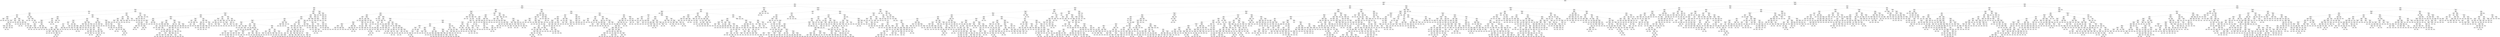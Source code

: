 digraph Tree {
node [shape=box, style="rounded", color="black", fontname=helvetica] ;
edge [fontname=helvetica] ;
0 [label="sqft <= 0.3\nmse = 147502.2\nsamples = 3431\nvalue = 1472.0"] ;
1 [label="ld_1.0 <= -0.1\nmse = 90266.1\nsamples = 2367\nvalue = 1318.6"] ;
0 -> 1 [labeldistance=2.5, labelangle=45, headlabel="True"] ;
2 [label="sqft <= -0.1\nmse = 47670.4\nsamples = 1260\nvalue = 1142.2"] ;
1 -> 2 ;
3 [label="sqft <= -0.7\nmse = 27521.6\nsamples = 894\nvalue = 1063.0"] ;
2 -> 3 ;
4 [label="sqft <= -1.1\nmse = 18925.3\nsamples = 503\nvalue = 1003.1"] ;
3 -> 4 ;
5 [label="pThirties <= -0.2\nmse = 11844.9\nsamples = 163\nvalue = 951.9"] ;
4 -> 5 ;
6 [label="pYouths <= 2.4\nmse = 6617.0\nsamples = 34\nvalue = 880.9"] ;
5 -> 6 ;
7 [label="pk_5.0 <= 1.5\nmse = 4318.6\nsamples = 33\nvalue = 890.9"] ;
6 -> 7 ;
8 [label="pYouths <= 0.3\nmse = 3475.8\nsamples = 26\nvalue = 877.3"] ;
7 -> 8 ;
9 [label="postdateint <= 1.3\nmse = 18917.2\nsamples = 4\nvalue = 806.2"] ;
8 -> 9 ;
10 [label="pForties <= 0.1\nmse = 625.0\nsamples = 2\nvalue = 675.0"] ;
9 -> 10 ;
11 [label="mse = 0.0\nsamples = 1\nvalue = 700.0"] ;
10 -> 11 ;
12 [label="mse = 0.0\nsamples = 1\nvalue = 650.0"] ;
10 -> 12 ;
13 [label="medianIncome <= -0.2\nmse = 2756.2\nsamples = 2\nvalue = 937.5"] ;
9 -> 13 ;
14 [label="mse = 0.0\nsamples = 1\nvalue = 990.0"] ;
13 -> 14 ;
15 [label="mse = 0.0\nsamples = 1\nvalue = 885.0"] ;
13 -> 15 ;
16 [label="sqft <= -1.4\nmse = 1137.3\nsamples = 22\nvalue = 885.2"] ;
8 -> 16 ;
17 [label="pYouths <= 1.1\nmse = 689.9\nsamples = 11\nvalue = 866.8"] ;
16 -> 17 ;
18 [label="medianIncome <= 0.4\nmse = 471.3\nsamples = 9\nvalue = 874.8"] ;
17 -> 18 ;
19 [label="ld_3.0 <= 0.3\nmse = 260.3\nsamples = 8\nvalue = 871.1"] ;
18 -> 19 ;
20 [label="pFifties <= 0.9\nmse = 179.4\nsamples = 4\nvalue = 882.6"] ;
19 -> 20 ;
21 [label="medianIncome <= -0.1\nmse = 78.2\nsamples = 3\nvalue = 889.6"] ;
20 -> 21 ;
22 [label="mse = 0.0\nsamples = 1\nvalue = 900.0"] ;
21 -> 22 ;
23 [label="postdateint <= -0.0\nmse = 64.0\nsamples = 2\nvalue = 887.0"] ;
21 -> 23 ;
24 [label="mse = 0.0\nsamples = 1\nvalue = 895.0"] ;
23 -> 24 ;
25 [label="mse = 0.0\nsamples = 1\nvalue = 879.0"] ;
23 -> 25 ;
26 [label="mse = 0.0\nsamples = 1\nvalue = 865.0"] ;
20 -> 26 ;
27 [label="postdateint <= 0.5\nmse = 140.1\nsamples = 4\nvalue = 862.1"] ;
19 -> 27 ;
28 [label="sqft <= -1.5\nmse = 41.0\nsamples = 3\nvalue = 871.8"] ;
27 -> 28 ;
29 [label="mse = 0.0\nsamples = 1\nvalue = 859.0"] ;
28 -> 29 ;
30 [label="mse = 0.0\nsamples = 2\nvalue = 875.0"] ;
28 -> 30 ;
31 [label="mse = 0.0\nsamples = 1\nvalue = 850.0"] ;
27 -> 31 ;
32 [label="mse = 0.0\nsamples = 1\nvalue = 935.0"] ;
18 -> 32 ;
33 [label="postdateint <= 0.0\nmse = 168.8\nsamples = 2\nvalue = 832.5"] ;
17 -> 33 ;
34 [label="mse = 0.0\nsamples = 1\nvalue = 810.0"] ;
33 -> 34 ;
35 [label="mse = 0.0\nsamples = 1\nvalue = 840.0"] ;
33 -> 35 ;
36 [label="pThirties <= -1.9\nmse = 625.5\nsamples = 11\nvalue = 910.9"] ;
16 -> 36 ;
37 [label="postdateint <= 0.5\nmse = 112.5\nsamples = 3\nvalue = 940.0"] ;
36 -> 37 ;
38 [label="pFifties <= 0.0\nmse = 50.0\nsamples = 2\nvalue = 945.0"] ;
37 -> 38 ;
39 [label="mse = 0.0\nsamples = 1\nvalue = 950.0"] ;
38 -> 39 ;
40 [label="mse = 0.0\nsamples = 1\nvalue = 935.0"] ;
38 -> 40 ;
41 [label="mse = 0.0\nsamples = 1\nvalue = 925.0"] ;
37 -> 41 ;
42 [label="pForties <= 0.0\nmse = 393.1\nsamples = 8\nvalue = 900.4"] ;
36 -> 42 ;
43 [label="pYouths <= 0.8\nmse = 58.3\nsamples = 4\nvalue = 890.0"] ;
42 -> 43 ;
44 [label="sqft <= -1.2\nmse = 25.0\nsamples = 2\nvalue = 880.0"] ;
43 -> 44 ;
45 [label="mse = 0.0\nsamples = 1\nvalue = 885.0"] ;
44 -> 45 ;
46 [label="mse = 0.0\nsamples = 1\nvalue = 875.0"] ;
44 -> 46 ;
47 [label="mse = 0.0\nsamples = 2\nvalue = 895.0"] ;
43 -> 47 ;
48 [label="sqft <= -1.1\nmse = 511.4\nsamples = 4\nvalue = 912.8"] ;
42 -> 48 ;
49 [label="mse = 0.0\nsamples = 2\nvalue = 895.0"] ;
48 -> 49 ;
50 [label="medianIncome <= -0.6\nmse = 90.2\nsamples = 2\nvalue = 939.5"] ;
48 -> 50 ;
51 [label="mse = 0.0\nsamples = 1\nvalue = 930.0"] ;
50 -> 51 ;
52 [label="mse = 0.0\nsamples = 1\nvalue = 949.0"] ;
50 -> 52 ;
53 [label="pForties <= -2.3\nmse = 3560.5\nsamples = 7\nvalue = 951.6"] ;
7 -> 53 ;
54 [label="mse = 0.0\nsamples = 1\nvalue = 800.0"] ;
53 -> 54 ;
55 [label="pSixtyPlus <= -0.3\nmse = 775.5\nsamples = 6\nvalue = 970.5"] ;
53 -> 55 ;
56 [label="medianIncome <= -1.1\nmse = 0.2\nsamples = 2\nvalue = 929.5"] ;
55 -> 56 ;
57 [label="mse = 0.0\nsamples = 1\nvalue = 930.0"] ;
56 -> 57 ;
58 [label="mse = 0.0\nsamples = 1\nvalue = 929.0"] ;
56 -> 58 ;
59 [label="postdateint <= -0.4\nmse = 286.8\nsamples = 4\nvalue = 984.2"] ;
55 -> 59 ;
60 [label="mse = 0.0\nsamples = 1\nvalue = 950.0"] ;
59 -> 60 ;
61 [label="pThirties <= -1.0\nmse = 64.0\nsamples = 3\nvalue = 991.0"] ;
59 -> 61 ;
62 [label="mse = 0.0\nsamples = 1\nvalue = 975.0"] ;
61 -> 62 ;
63 [label="mse = 0.0\nsamples = 2\nvalue = 995.0"] ;
61 -> 63 ;
64 [label="mse = 0.0\nsamples = 1\nvalue = 635.0"] ;
6 -> 64 ;
65 [label="ty_2.0 <= 2.0\nmse = 11588.8\nsamples = 129\nvalue = 969.3"] ;
5 -> 65 ;
66 [label="pk_2.0 <= 0.0\nmse = 9975.9\nsamples = 118\nvalue = 979.8"] ;
65 -> 66 ;
67 [label="pThirties <= 0.1\nmse = 6687.1\nsamples = 105\nvalue = 966.7"] ;
66 -> 67 ;
68 [label="pk_5.0 <= 1.5\nmse = 5299.3\nsamples = 23\nvalue = 1017.2"] ;
67 -> 68 ;
69 [label="sqft <= -1.1\nmse = 2632.4\nsamples = 19\nvalue = 998.1"] ;
68 -> 69 ;
70 [label="postdateint <= -0.5\nmse = 2332.3\nsamples = 16\nvalue = 1008.0"] ;
69 -> 70 ;
71 [label="mse = 0.0\nsamples = 1\nvalue = 925.0"] ;
70 -> 71 ;
72 [label="postdateint <= 0.4\nmse = 1957.0\nsamples = 15\nvalue = 1014.1"] ;
70 -> 72 ;
73 [label="postdateint <= -0.3\nmse = 2282.1\nsamples = 8\nvalue = 1000.8"] ;
72 -> 73 ;
74 [label="pThirties <= 0.0\nmse = 954.9\nsamples = 5\nvalue = 1019.1"] ;
73 -> 74 ;
75 [label="mse = 0.0\nsamples = 2\nvalue = 1050.0"] ;
74 -> 75 ;
76 [label="sqft <= -1.3\nmse = 612.6\nsamples = 3\nvalue = 1000.6"] ;
74 -> 76 ;
77 [label="mse = 225.0\nsamples = 2\nvalue = 1011.0"] ;
76 -> 77 ;
78 [label="mse = 0.0\nsamples = 1\nvalue = 959.0"] ;
76 -> 78 ;
79 [label="medianIncome <= 0.2\nmse = 3015.8\nsamples = 3\nvalue = 971.6"] ;
73 -> 79 ;
80 [label="mse = 0.0\nsamples = 1\nvalue = 909.0"] ;
79 -> 80 ;
81 [label="postdateint <= 0.0\nmse = 672.2\nsamples = 2\nvalue = 1013.3"] ;
79 -> 81 ;
82 [label="mse = 0.0\nsamples = 1\nvalue = 1050.0"] ;
81 -> 82 ;
83 [label="mse = 0.0\nsamples = 1\nvalue = 995.0"] ;
81 -> 83 ;
84 [label="pTwenties <= -0.5\nmse = 1338.2\nsamples = 7\nvalue = 1026.5"] ;
72 -> 84 ;
85 [label="postdateint <= 1.3\nmse = 107.6\nsamples = 2\nvalue = 987.7"] ;
84 -> 85 ;
86 [label="mse = 0.0\nsamples = 1\nvalue = 995.0"] ;
85 -> 86 ;
87 [label="mse = 0.0\nsamples = 1\nvalue = 973.0"] ;
85 -> 87 ;
88 [label="sqft <= -1.2\nmse = 1150.4\nsamples = 5\nvalue = 1037.1"] ;
84 -> 88 ;
89 [label="sqft <= -1.3\nmse = 1701.1\nsamples = 3\nvalue = 1033.3"] ;
88 -> 89 ;
90 [label="mse = 3755.6\nsamples = 2\nvalue = 1044.3"] ;
89 -> 90 ;
91 [label="mse = 0.0\nsamples = 1\nvalue = 1025.0"] ;
89 -> 91 ;
92 [label="postdateint <= 0.5\nmse = 117.2\nsamples = 2\nvalue = 1043.8"] ;
88 -> 92 ;
93 [label="mse = 0.0\nsamples = 1\nvalue = 1025.0"] ;
92 -> 93 ;
94 [label="mse = 0.0\nsamples = 1\nvalue = 1050.0"] ;
92 -> 94 ;
95 [label="pForties <= -0.1\nmse = 544.0\nsamples = 3\nvalue = 941.0"] ;
69 -> 95 ;
96 [label="mse = 0.0\nsamples = 1\nvalue = 895.0"] ;
95 -> 96 ;
97 [label="postdateint <= -0.0\nmse = 18.8\nsamples = 2\nvalue = 952.5"] ;
95 -> 97 ;
98 [label="mse = 0.0\nsamples = 1\nvalue = 955.0"] ;
97 -> 98 ;
99 [label="mse = 0.0\nsamples = 1\nvalue = 945.0"] ;
97 -> 99 ;
100 [label="postdateint <= -0.0\nmse = 4272.6\nsamples = 4\nvalue = 1146.4"] ;
68 -> 100 ;
101 [label="postdateint <= -0.4\nmse = 2436.8\nsamples = 3\nvalue = 1170.5"] ;
100 -> 101 ;
102 [label="mse = 0.0\nsamples = 1\nvalue = 1199.0"] ;
101 -> 102 ;
103 [label="mse = 3249.0\nsamples = 2\nvalue = 1142.0"] ;
101 -> 103 ;
104 [label="mse = 0.0\nsamples = 1\nvalue = 1050.0"] ;
100 -> 104 ;
105 [label="pk_5.0 <= 1.5\nmse = 6099.2\nsamples = 82\nvalue = 951.4"] ;
67 -> 105 ;
106 [label="sqft <= -1.3\nmse = 4737.3\nsamples = 56\nvalue = 966.1"] ;
105 -> 106 ;
107 [label="pSixtyPlus <= -0.1\nmse = 5849.8\nsamples = 32\nvalue = 985.2"] ;
106 -> 107 ;
108 [label="pFifties <= -0.0\nmse = 4967.8\nsamples = 18\nvalue = 1007.9"] ;
107 -> 108 ;
109 [label="sqft <= -1.4\nmse = 3778.0\nsamples = 17\nvalue = 997.8"] ;
108 -> 109 ;
110 [label="ld_3.0 <= 0.3\nmse = 3366.0\nsamples = 13\nvalue = 1010.0"] ;
109 -> 110 ;
111 [label="postdateint <= 0.0\nmse = 1367.2\nsamples = 4\nvalue = 951.2"] ;
110 -> 111 ;
112 [label="mse = 0.0\nsamples = 1\nvalue = 895.0"] ;
111 -> 112 ;
113 [label="sqft <= -1.5\nmse = 416.7\nsamples = 3\nvalue = 970.0"] ;
111 -> 113 ;
114 [label="mse = 0.0\nsamples = 1\nvalue = 945.0"] ;
113 -> 114 ;
115 [label="postdateint <= 1.3\nmse = 156.2\nsamples = 2\nvalue = 982.5"] ;
113 -> 115 ;
116 [label="mse = 0.0\nsamples = 1\nvalue = 995.0"] ;
115 -> 116 ;
117 [label="mse = 0.0\nsamples = 1\nvalue = 970.0"] ;
115 -> 117 ;
118 [label="postdateint <= 2.1\nmse = 2874.1\nsamples = 9\nvalue = 1023.0"] ;
110 -> 118 ;
119 [label="medianIncome <= -0.6\nmse = 2536.2\nsamples = 7\nvalue = 1032.7"] ;
118 -> 119 ;
120 [label="postdateint <= 0.1\nmse = 4504.7\nsamples = 2\nvalue = 1061.2"] ;
119 -> 120 ;
121 [label="mse = 0.0\nsamples = 1\nvalue = 945.0"] ;
120 -> 121 ;
122 [label="mse = 0.0\nsamples = 1\nvalue = 1100.0"] ;
120 -> 122 ;
123 [label="postdateint <= 0.9\nmse = 1415.3\nsamples = 5\nvalue = 1022.3"] ;
119 -> 123 ;
124 [label="postdateint <= 0.0\nmse = 1805.6\nsamples = 3\nvalue = 1003.3"] ;
123 -> 124 ;
125 [label="sqft <= -1.5\nmse = 2005.6\nsamples = 2\nvalue = 1031.7"] ;
124 -> 125 ;
126 [label="mse = 0.0\nsamples = 1\nvalue = 1000.0"] ;
125 -> 126 ;
127 [label="mse = 0.0\nsamples = 1\nvalue = 1095.0"] ;
125 -> 127 ;
128 [label="mse = 0.0\nsamples = 1\nvalue = 975.0"] ;
124 -> 128 ;
129 [label="mse = 0.0\nsamples = 2\nvalue = 1045.0"] ;
123 -> 129 ;
130 [label="postdateint <= 2.1\nmse = 1760.2\nsamples = 2\nvalue = 974.7"] ;
118 -> 130 ;
131 [label="mse = 0.0\nsamples = 1\nvalue = 945.0"] ;
130 -> 131 ;
132 [label="mse = 0.0\nsamples = 1\nvalue = 1034.0"] ;
130 -> 132 ;
133 [label="ld_4.0 <= 1.5\nmse = 2755.1\nsamples = 4\nvalue = 953.2"] ;
109 -> 133 ;
134 [label="pForties <= -0.2\nmse = 338.0\nsamples = 2\nvalue = 903.0"] ;
133 -> 134 ;
135 [label="mse = 0.0\nsamples = 1\nvalue = 929.0"] ;
134 -> 135 ;
136 [label="mse = 0.0\nsamples = 1\nvalue = 890.0"] ;
134 -> 136 ;
137 [label="sqft <= -1.4\nmse = 138.9\nsamples = 2\nvalue = 1003.3"] ;
133 -> 137 ;
138 [label="mse = 0.0\nsamples = 1\nvalue = 995.0"] ;
137 -> 138 ;
139 [label="mse = 0.0\nsamples = 1\nvalue = 1020.0"] ;
137 -> 139 ;
140 [label="mse = 0.0\nsamples = 1\nvalue = 1150.0"] ;
108 -> 140 ;
141 [label="postdateint <= -0.4\nmse = 5138.8\nsamples = 14\nvalue = 949.3"] ;
107 -> 141 ;
142 [label="sqft <= -1.4\nmse = 4144.8\nsamples = 3\nvalue = 1023.5"] ;
141 -> 142 ;
143 [label="pThirties <= 0.2\nmse = 225.0\nsamples = 2\nvalue = 960.0"] ;
142 -> 143 ;
144 [label="mse = 0.0\nsamples = 1\nvalue = 975.0"] ;
143 -> 144 ;
145 [label="mse = 0.0\nsamples = 1\nvalue = 945.0"] ;
143 -> 145 ;
146 [label="mse = 0.0\nsamples = 1\nvalue = 1087.0"] ;
142 -> 146 ;
147 [label="sqft <= -1.5\nmse = 3545.0\nsamples = 11\nvalue = 929.5"] ;
141 -> 147 ;
148 [label="sqft <= -1.6\nmse = 676.8\nsamples = 3\nvalue = 893.5"] ;
147 -> 148 ;
149 [label="postdateint <= 0.4\nmse = 22.2\nsamples = 2\nvalue = 908.3"] ;
148 -> 149 ;
150 [label="mse = 0.0\nsamples = 1\nvalue = 915.0"] ;
149 -> 150 ;
151 [label="mse = 0.0\nsamples = 1\nvalue = 905.0"] ;
149 -> 151 ;
152 [label="mse = 0.0\nsamples = 1\nvalue = 849.0"] ;
148 -> 152 ;
153 [label="postdateint <= -0.3\nmse = 3944.2\nsamples = 8\nvalue = 942.6"] ;
147 -> 153 ;
154 [label="postdateint <= -0.4\nmse = 3954.7\nsamples = 5\nvalue = 964.1"] ;
153 -> 154 ;
155 [label="mse = 156.2\nsamples = 3\nvalue = 912.5"] ;
154 -> 155 ;
156 [label="postdateint <= -0.3\nmse = 722.0\nsamples = 2\nvalue = 1033.0"] ;
154 -> 156 ;
157 [label="mse = 0.0\nsamples = 1\nvalue = 995.0"] ;
156 -> 157 ;
158 [label="mse = 0.0\nsamples = 1\nvalue = 1052.0"] ;
156 -> 158 ;
159 [label="postdateint <= 0.6\nmse = 1700.0\nsamples = 3\nvalue = 905.0"] ;
153 -> 159 ;
160 [label="mse = 0.0\nsamples = 1\nvalue = 895.0"] ;
159 -> 160 ;
161 [label="mse = 2222.2\nsamples = 2\nvalue = 908.3"] ;
159 -> 161 ;
162 [label="pTwenties <= 0.6\nmse = 2045.1\nsamples = 24\nvalue = 940.0"] ;
106 -> 162 ;
163 [label="postdateint <= -0.5\nmse = 531.9\nsamples = 8\nvalue = 907.1"] ;
162 -> 163 ;
164 [label="postdateint <= -0.5\nmse = 529.7\nsamples = 5\nvalue = 913.8"] ;
163 -> 164 ;
165 [label="pFifties <= -0.4\nmse = 272.2\nsamples = 4\nvalue = 903.3"] ;
164 -> 165 ;
166 [label="mse = 0.0\nsamples = 1\nvalue = 940.0"] ;
165 -> 166 ;
167 [label="pSixtyPlus <= 0.2\nmse = 4.0\nsamples = 3\nvalue = 896.0"] ;
165 -> 167 ;
168 [label="mse = 0.0\nsamples = 2\nvalue = 895.0"] ;
167 -> 168 ;
169 [label="mse = 0.0\nsamples = 1\nvalue = 900.0"] ;
167 -> 169 ;
170 [label="mse = 0.0\nsamples = 1\nvalue = 945.0"] ;
164 -> 170 ;
171 [label="pForties <= 0.1\nmse = 104.2\nsamples = 3\nvalue = 889.3"] ;
163 -> 171 ;
172 [label="mse = 0.0\nsamples = 1\nvalue = 898.0"] ;
171 -> 172 ;
173 [label="postdateint <= 0.0\nmse = 100.0\nsamples = 2\nvalue = 885.0"] ;
171 -> 173 ;
174 [label="mse = 0.0\nsamples = 1\nvalue = 875.0"] ;
173 -> 174 ;
175 [label="mse = 0.0\nsamples = 1\nvalue = 895.0"] ;
173 -> 175 ;
176 [label="postdateint <= -1.0\nmse = 2024.6\nsamples = 16\nvalue = 954.5"] ;
162 -> 176 ;
177 [label="mse = 0.0\nsamples = 1\nvalue = 915.0"] ;
176 -> 177 ;
178 [label="postdateint <= -0.5\nmse = 2053.4\nsamples = 15\nvalue = 957.9"] ;
176 -> 178 ;
179 [label="mse = 0.0\nsamples = 1\nvalue = 1040.0"] ;
178 -> 179 ;
180 [label="postdateint <= 0.1\nmse = 1546.1\nsamples = 14\nvalue = 950.1"] ;
178 -> 180 ;
181 [label="postdateint <= -0.3\nmse = 1446.9\nsamples = 7\nvalue = 929.4"] ;
180 -> 181 ;
182 [label="postdateint <= -0.4\nmse = 1130.0\nsamples = 5\nvalue = 955.0"] ;
181 -> 182 ;
183 [label="pk_4.0 <= 0.4\nmse = 306.2\nsamples = 2\nvalue = 917.5"] ;
182 -> 183 ;
184 [label="mse = 0.0\nsamples = 1\nvalue = 900.0"] ;
183 -> 184 ;
185 [label="mse = 0.0\nsamples = 1\nvalue = 935.0"] ;
183 -> 185 ;
186 [label="postdateint <= -0.3\nmse = 116.7\nsamples = 3\nvalue = 980.0"] ;
182 -> 186 ;
187 [label="postdateint <= -0.4\nmse = 6.2\nsamples = 2\nvalue = 972.5"] ;
186 -> 187 ;
188 [label="mse = 0.0\nsamples = 1\nvalue = 975.0"] ;
187 -> 188 ;
189 [label="mse = 0.0\nsamples = 1\nvalue = 970.0"] ;
187 -> 189 ;
190 [label="mse = 0.0\nsamples = 1\nvalue = 995.0"] ;
186 -> 190 ;
191 [label="pYouths <= -1.0\nmse = 6.2\nsamples = 2\nvalue = 897.5"] ;
181 -> 191 ;
192 [label="mse = 0.0\nsamples = 1\nvalue = 900.0"] ;
191 -> 192 ;
193 [label="mse = 0.0\nsamples = 1\nvalue = 895.0"] ;
191 -> 193 ;
194 [label="postdateint <= 1.7\nmse = 1060.7\nsamples = 7\nvalue = 965.6"] ;
180 -> 194 ;
195 [label="sqft <= -1.2\nmse = 877.6\nsamples = 6\nvalue = 973.7"] ;
194 -> 195 ;
196 [label="postdateint <= 0.5\nmse = 822.2\nsamples = 4\nvalue = 988.3"] ;
195 -> 196 ;
197 [label="mse = 0.0\nsamples = 1\nvalue = 1045.0"] ;
196 -> 197 ;
198 [label="pSixtyPlus <= -0.4\nmse = 216.0\nsamples = 3\nvalue = 977.0"] ;
196 -> 198 ;
199 [label="postdateint <= 1.3\nmse = 168.8\nsamples = 2\nvalue = 972.5"] ;
198 -> 199 ;
200 [label="mse = 0.0\nsamples = 1\nvalue = 950.0"] ;
199 -> 200 ;
201 [label="mse = 0.0\nsamples = 1\nvalue = 980.0"] ;
199 -> 201 ;
202 [label="mse = 0.0\nsamples = 1\nvalue = 995.0"] ;
198 -> 202 ;
203 [label="postdateint <= 0.8\nmse = 157.7\nsamples = 2\nvalue = 951.8"] ;
195 -> 203 ;
204 [label="mse = 0.0\nsamples = 1\nvalue = 959.0"] ;
203 -> 204 ;
205 [label="mse = 0.0\nsamples = 1\nvalue = 930.0"] ;
203 -> 205 ;
206 [label="mse = 0.0\nsamples = 1\nvalue = 925.0"] ;
194 -> 206 ;
207 [label="postdateint <= -0.4\nmse = 7521.3\nsamples = 26\nvalue = 922.3"] ;
105 -> 207 ;
208 [label="sqft <= -1.5\nmse = 1083.3\nsamples = 6\nvalue = 870.0"] ;
207 -> 208 ;
209 [label="sqft <= -1.5\nmse = 1088.9\nsamples = 2\nvalue = 848.3"] ;
208 -> 209 ;
210 [label="mse = 0.0\nsamples = 1\nvalue = 895.0"] ;
209 -> 210 ;
211 [label="mse = 0.0\nsamples = 1\nvalue = 825.0"] ;
209 -> 211 ;
212 [label="postdateint <= -0.5\nmse = 728.5\nsamples = 4\nvalue = 880.8"] ;
208 -> 212 ;
213 [label="pTwenties <= 0.1\nmse = 88.9\nsamples = 2\nvalue = 856.7"] ;
212 -> 213 ;
214 [label="mse = 0.0\nsamples = 1\nvalue = 870.0"] ;
213 -> 214 ;
215 [label="mse = 0.0\nsamples = 1\nvalue = 850.0"] ;
213 -> 215 ;
216 [label="ld_3.0 <= 0.3\nmse = 200.0\nsamples = 2\nvalue = 905.0"] ;
212 -> 216 ;
217 [label="mse = 0.0\nsamples = 1\nvalue = 895.0"] ;
216 -> 217 ;
218 [label="mse = 0.0\nsamples = 1\nvalue = 925.0"] ;
216 -> 218 ;
219 [label="postdateint <= -0.4\nmse = 8308.9\nsamples = 20\nvalue = 936.2"] ;
207 -> 219 ;
220 [label="sqft <= -1.2\nmse = 2224.0\nsamples = 4\nvalue = 1061.0"] ;
219 -> 220 ;
221 [label="pYouths <= 0.3\nmse = 468.8\nsamples = 3\nvalue = 1082.5"] ;
220 -> 221 ;
222 [label="mse = 0.0\nsamples = 2\nvalue = 1095.0"] ;
221 -> 222 ;
223 [label="mse = 0.0\nsamples = 1\nvalue = 1045.0"] ;
221 -> 223 ;
224 [label="mse = 0.0\nsamples = 1\nvalue = 975.0"] ;
220 -> 224 ;
225 [label="postdateint <= 0.4\nmse = 6208.5\nsamples = 16\nvalue = 914.7"] ;
219 -> 225 ;
226 [label="pForties <= 0.1\nmse = 6277.8\nsamples = 5\nvalue = 950.0"] ;
225 -> 226 ;
227 [label="pYouths <= -1.0\nmse = 72.2\nsamples = 3\nvalue = 901.7"] ;
226 -> 227 ;
228 [label="mse = 0.0\nsamples = 1\nvalue = 920.0"] ;
227 -> 228 ;
229 [label="pTwenties <= 0.2\nmse = 6.0\nsamples = 2\nvalue = 898.0"] ;
227 -> 229 ;
230 [label="mse = 0.0\nsamples = 1\nvalue = 895.0"] ;
229 -> 230 ;
231 [label="mse = 0.0\nsamples = 1\nvalue = 900.0"] ;
229 -> 231 ;
232 [label="sqft <= -1.3\nmse = 4672.2\nsamples = 2\nvalue = 1046.7"] ;
226 -> 232 ;
233 [label="mse = 0.0\nsamples = 1\nvalue = 950.0"] ;
232 -> 233 ;
234 [label="mse = 0.0\nsamples = 1\nvalue = 1095.0"] ;
232 -> 234 ;
235 [label="medianIncome <= -0.6\nmse = 5362.2\nsamples = 11\nvalue = 898.8"] ;
225 -> 235 ;
236 [label="sqft <= -1.5\nmse = 1714.7\nsamples = 10\nvalue = 925.0"] ;
235 -> 236 ;
237 [label="sqft <= -1.6\nmse = 916.0\nsamples = 4\nvalue = 877.0"] ;
236 -> 237 ;
238 [label="sqft <= -1.7\nmse = 306.2\nsamples = 2\nvalue = 842.5"] ;
237 -> 238 ;
239 [label="mse = 0.0\nsamples = 1\nvalue = 860.0"] ;
238 -> 239 ;
240 [label="mse = 0.0\nsamples = 1\nvalue = 825.0"] ;
238 -> 240 ;
241 [label="mse = 0.0\nsamples = 2\nvalue = 900.0"] ;
237 -> 241 ;
242 [label="sqft <= -1.3\nmse = 687.5\nsamples = 6\nvalue = 945.0"] ;
236 -> 242 ;
243 [label="mse = 0.0\nsamples = 1\nvalue = 980.0"] ;
242 -> 243 ;
244 [label="postdateint <= 1.3\nmse = 372.2\nsamples = 5\nvalue = 933.3"] ;
242 -> 244 ;
245 [label="mse = 0.0\nsamples = 2\nvalue = 950.0"] ;
244 -> 245 ;
246 [label="sqft <= -1.2\nmse = 350.0\nsamples = 3\nvalue = 925.0"] ;
244 -> 246 ;
247 [label="pYouths <= -1.0\nmse = 56.2\nsamples = 2\nvalue = 937.5"] ;
246 -> 247 ;
248 [label="mse = 0.0\nsamples = 1\nvalue = 930.0"] ;
247 -> 248 ;
249 [label="mse = 0.0\nsamples = 1\nvalue = 945.0"] ;
247 -> 249 ;
250 [label="mse = 0.0\nsamples = 1\nvalue = 900.0"] ;
246 -> 250 ;
251 [label="mse = 0.0\nsamples = 1\nvalue = 750.0"] ;
235 -> 251 ;
252 [label="pYouths <= -1.0\nmse = 23903.5\nsamples = 13\nvalue = 1084.0"] ;
66 -> 252 ;
253 [label="sqft <= -1.3\nmse = 14003.1\nsamples = 8\nvalue = 1178.9"] ;
252 -> 253 ;
254 [label="pThirties <= 1.2\nmse = 3738.2\nsamples = 5\nvalue = 1109.6"] ;
253 -> 254 ;
255 [label="postdateint <= -0.9\nmse = 1643.6\nsamples = 2\nvalue = 1030.3"] ;
254 -> 255 ;
256 [label="mse = 0.0\nsamples = 1\nvalue = 1059.0"] ;
255 -> 256 ;
257 [label="mse = 0.0\nsamples = 1\nvalue = 973.0"] ;
255 -> 257 ;
258 [label="postdateint <= -0.4\nmse = 78.5\nsamples = 3\nvalue = 1149.2"] ;
254 -> 258 ;
259 [label="mse = 117.2\nsamples = 2\nvalue = 1148.8"] ;
258 -> 259 ;
260 [label="mse = 0.0\nsamples = 1\nvalue = 1150.0"] ;
258 -> 260 ;
261 [label="postdateint <= -0.0\nmse = 1912.5\nsamples = 3\nvalue = 1335.0"] ;
253 -> 261 ;
262 [label="postdateint <= -0.8\nmse = 625.0\nsamples = 2\nvalue = 1375.0"] ;
261 -> 262 ;
263 [label="mse = 0.0\nsamples = 1\nvalue = 1400.0"] ;
262 -> 263 ;
264 [label="mse = 0.0\nsamples = 1\nvalue = 1350.0"] ;
262 -> 264 ;
265 [label="mse = 0.0\nsamples = 1\nvalue = 1295.0"] ;
261 -> 265 ;
266 [label="pThirties <= 0.3\nmse = 1595.1\nsamples = 5\nvalue = 929.9"] ;
252 -> 266 ;
267 [label="postdateint <= 1.3\nmse = 1470.0\nsamples = 3\nvalue = 950.0"] ;
266 -> 267 ;
268 [label="postdateint <= 0.1\nmse = 1056.2\nsamples = 2\nvalue = 962.5"] ;
267 -> 268 ;
269 [label="mse = 0.0\nsamples = 1\nvalue = 930.0"] ;
268 -> 269 ;
270 [label="mse = 0.0\nsamples = 1\nvalue = 995.0"] ;
268 -> 270 ;
271 [label="mse = 0.0\nsamples = 1\nvalue = 900.0"] ;
267 -> 271 ;
272 [label="pForties <= -0.0\nmse = 3.6\nsamples = 2\nvalue = 896.3"] ;
266 -> 272 ;
273 [label="mse = 0.0\nsamples = 1\nvalue = 895.0"] ;
272 -> 273 ;
274 [label="mse = 0.0\nsamples = 1\nvalue = 899.0"] ;
272 -> 274 ;
275 [label="pk_4.0 <= 0.4\nmse = 16052.2\nsamples = 11\nvalue = 874.5"] ;
65 -> 275 ;
276 [label="sqft <= -1.5\nmse = 7234.0\nsamples = 9\nvalue = 834.2"] ;
275 -> 276 ;
277 [label="sqft <= -1.6\nmse = 2369.1\nsamples = 5\nvalue = 760.6"] ;
276 -> 277 ;
278 [label="pThirties <= 0.3\nmse = 803.5\nsamples = 3\nvalue = 790.8"] ;
277 -> 278 ;
279 [label="mse = 0.0\nsamples = 1\nvalue = 735.0"] ;
278 -> 279 ;
280 [label="pYouths <= 0.1\nmse = 216.0\nsamples = 2\nvalue = 802.0"] ;
278 -> 280 ;
281 [label="mse = 0.0\nsamples = 1\nvalue = 820.0"] ;
280 -> 281 ;
282 [label="mse = 0.0\nsamples = 1\nvalue = 790.0"] ;
280 -> 282 ;
283 [label="mse = 0.0\nsamples = 2\nvalue = 700.0"] ;
277 -> 283 ;
284 [label="medianIncome <= 0.5\nmse = 1261.7\nsamples = 4\nvalue = 907.8"] ;
276 -> 284 ;
285 [label="pThirties <= 0.2\nmse = 216.0\nsamples = 3\nvalue = 938.0"] ;
284 -> 285 ;
286 [label="mse = 0.0\nsamples = 2\nvalue = 950.0"] ;
285 -> 286 ;
287 [label="mse = 0.0\nsamples = 1\nvalue = 920.0"] ;
285 -> 287 ;
288 [label="mse = 0.0\nsamples = 1\nvalue = 870.0"] ;
284 -> 288 ;
289 [label="ld_4.0 <= 1.5\nmse = 555.6\nsamples = 2\nvalue = 1116.7"] ;
275 -> 289 ;
290 [label="mse = 0.0\nsamples = 1\nvalue = 1150.0"] ;
289 -> 290 ;
291 [label="mse = 0.0\nsamples = 1\nvalue = 1100.0"] ;
289 -> 291 ;
292 [label="ty_4.0 <= 1.7\nmse = 20468.9\nsamples = 340\nvalue = 1027.7"] ;
4 -> 292 ;
293 [label="pYouths <= -0.0\nmse = 17736.0\nsamples = 331\nvalue = 1022.5"] ;
292 -> 293 ;
294 [label="number bedrooms <= -0.1\nmse = 21056.1\nsamples = 121\nvalue = 1071.4"] ;
293 -> 294 ;
295 [label="pk_5.0 <= 1.5\nmse = 16167.8\nsamples = 102\nvalue = 1052.5"] ;
294 -> 295 ;
296 [label="postdateint <= -0.4\nmse = 17499.3\nsamples = 79\nvalue = 1072.9"] ;
295 -> 296 ;
297 [label="pk_2.0 <= 0.0\nmse = 27518.5\nsamples = 17\nvalue = 1129.6"] ;
296 -> 297 ;
298 [label="postdateint <= -0.5\nmse = 17371.7\nsamples = 12\nvalue = 1094.7"] ;
297 -> 298 ;
299 [label="sqft <= -1.0\nmse = 12390.8\nsamples = 10\nvalue = 1054.6"] ;
298 -> 299 ;
300 [label="postdateint <= -0.9\nmse = 1208.2\nsamples = 6\nvalue = 966.6"] ;
299 -> 300 ;
301 [label="postdateint <= -1.3\nmse = 1253.1\nsamples = 4\nvalue = 957.2"] ;
300 -> 301 ;
302 [label="medianIncome <= 0.2\nmse = 576.2\nsamples = 3\nvalue = 969.6"] ;
301 -> 302 ;
303 [label="mse = 533.6\nsamples = 2\nvalue = 982.7"] ;
302 -> 303 ;
304 [label="mse = 0.0\nsamples = 1\nvalue = 950.0"] ;
302 -> 304 ;
305 [label="mse = 0.0\nsamples = 1\nvalue = 895.0"] ;
301 -> 305 ;
306 [label="mse = 0.0\nsamples = 2\nvalue = 995.0"] ;
300 -> 306 ;
307 [label="sqft <= -0.9\nmse = 9339.5\nsamples = 4\nvalue = 1132.8"] ;
299 -> 307 ;
308 [label="mse = 0.0\nsamples = 1\nvalue = 1285.0"] ;
307 -> 308 ;
309 [label="postdateint <= -0.8\nmse = 3495.9\nsamples = 3\nvalue = 1089.3"] ;
307 -> 309 ;
310 [label="pk_4.0 <= 0.4\nmse = 3942.2\nsamples = 2\nvalue = 1058.8"] ;
309 -> 310 ;
311 [label="mse = 0.0\nsamples = 1\nvalue = 1095.0"] ;
310 -> 311 ;
312 [label="mse = 0.0\nsamples = 1\nvalue = 950.0"] ;
310 -> 312 ;
313 [label="mse = 0.0\nsamples = 1\nvalue = 1130.0"] ;
309 -> 313 ;
314 [label="pSixtyPlus <= -0.4\nmse = 2700.0\nsamples = 2\nvalue = 1265.0"] ;
298 -> 314 ;
315 [label="mse = 0.0\nsamples = 1\nvalue = 1295.0"] ;
314 -> 315 ;
316 [label="mse = 0.0\nsamples = 1\nvalue = 1175.0"] ;
314 -> 316 ;
317 [label="medianIncome <= 0.2\nmse = 43338.8\nsamples = 5\nvalue = 1234.3"] ;
297 -> 317 ;
318 [label="sqft <= -0.9\nmse = 625.0\nsamples = 3\nvalue = 1075.0"] ;
317 -> 318 ;
319 [label="mse = 0.0\nsamples = 2\nvalue = 1100.0"] ;
318 -> 319 ;
320 [label="mse = 0.0\nsamples = 1\nvalue = 1050.0"] ;
318 -> 320 ;
321 [label="sqft <= -0.9\nmse = 21355.6\nsamples = 2\nvalue = 1446.7"] ;
317 -> 321 ;
322 [label="mse = 0.0\nsamples = 1\nvalue = 1550.0"] ;
321 -> 322 ;
323 [label="mse = 0.0\nsamples = 1\nvalue = 1240.0"] ;
321 -> 323 ;
324 [label="pTwenties <= -0.4\nmse = 13544.4\nsamples = 62\nvalue = 1057.1"] ;
296 -> 324 ;
325 [label="sqft <= -0.9\nmse = 19042.6\nsamples = 14\nvalue = 1109.5"] ;
324 -> 325 ;
326 [label="pk_4.0 <= 0.4\nmse = 38044.0\nsamples = 4\nvalue = 1226.0"] ;
325 -> 326 ;
327 [label="mse = 0.0\nsamples = 1\nvalue = 1590.0"] ;
326 -> 327 ;
328 [label="postdateint <= 0.9\nmse = 6150.0\nsamples = 3\nvalue = 1135.0"] ;
326 -> 328 ;
329 [label="sqft <= -1.0\nmse = 1800.0\nsamples = 2\nvalue = 1095.0"] ;
328 -> 329 ;
330 [label="mse = 0.0\nsamples = 1\nvalue = 1125.0"] ;
329 -> 330 ;
331 [label="mse = 0.0\nsamples = 1\nvalue = 1035.0"] ;
329 -> 331 ;
332 [label="mse = 0.0\nsamples = 1\nvalue = 1255.0"] ;
328 -> 332 ;
333 [label="sqft <= -0.8\nmse = 7540.2\nsamples = 10\nvalue = 1073.1"] ;
325 -> 333 ;
334 [label="ty_2.0 <= 2.0\nmse = 2066.0\nsamples = 8\nvalue = 1030.8"] ;
333 -> 334 ;
335 [label="pk_4.0 <= 0.4\nmse = 1035.5\nsamples = 7\nvalue = 1040.9"] ;
334 -> 335 ;
336 [label="postdateint <= 1.6\nmse = 1077.6\nsamples = 3\nvalue = 1032.9"] ;
335 -> 336 ;
337 [label="mse = 1692.2\nsamples = 2\nvalue = 1023.8"] ;
336 -> 337 ;
338 [label="mse = 0.0\nsamples = 1\nvalue = 1045.0"] ;
336 -> 338 ;
339 [label="postdateint <= -0.0\nmse = 650.0\nsamples = 4\nvalue = 1055.0"] ;
335 -> 339 ;
340 [label="mse = 0.0\nsamples = 1\nvalue = 1025.0"] ;
339 -> 340 ;
341 [label="sqft <= -0.9\nmse = 466.7\nsamples = 3\nvalue = 1065.0"] ;
339 -> 341 ;
342 [label="mse = 0.0\nsamples = 1\nvalue = 1055.0"] ;
341 -> 342 ;
343 [label="mse = 625.0\nsamples = 2\nvalue = 1070.0"] ;
341 -> 343 ;
344 [label="mse = 0.0\nsamples = 1\nvalue = 920.0"] ;
334 -> 344 ;
345 [label="postdateint <= 0.5\nmse = 2500.0\nsamples = 2\nvalue = 1200.0"] ;
333 -> 345 ;
346 [label="mse = 0.0\nsamples = 1\nvalue = 1250.0"] ;
345 -> 346 ;
347 [label="mse = 0.0\nsamples = 1\nvalue = 1150.0"] ;
345 -> 347 ;
348 [label="postdateint <= 1.4\nmse = 11157.3\nsamples = 48\nvalue = 1043.1"] ;
324 -> 348 ;
349 [label="pk_2.0 <= 0.0\nmse = 10297.3\nsamples = 42\nvalue = 1032.2"] ;
348 -> 349 ;
350 [label="pYouths <= -0.1\nmse = 8967.9\nsamples = 41\nvalue = 1039.0"] ;
349 -> 350 ;
351 [label="postdateint <= 1.3\nmse = 7651.5\nsamples = 39\nvalue = 1030.5"] ;
350 -> 351 ;
352 [label="postdateint <= 1.2\nmse = 7699.0\nsamples = 34\nvalue = 1040.4"] ;
351 -> 352 ;
353 [label="ty_1.0 <= -0.8\nmse = 7518.8\nsamples = 33\nvalue = 1036.2"] ;
352 -> 353 ;
354 [label="pSixtyPlus <= -0.4\nmse = 4587.2\nsamples = 7\nvalue = 1079.5"] ;
353 -> 354 ;
355 [label="postdateint <= -0.0\nmse = 4004.7\nsamples = 3\nvalue = 1133.8"] ;
354 -> 355 ;
356 [label="sqft <= -1.0\nmse = 2222.2\nsamples = 2\nvalue = 1161.7"] ;
355 -> 356 ;
357 [label="mse = 0.0\nsamples = 1\nvalue = 1095.0"] ;
356 -> 357 ;
358 [label="mse = 0.0\nsamples = 1\nvalue = 1195.0"] ;
356 -> 358 ;
359 [label="mse = 0.0\nsamples = 1\nvalue = 1050.0"] ;
355 -> 359 ;
360 [label="postdateint <= 0.1\nmse = 1705.6\nsamples = 4\nvalue = 1043.3"] ;
354 -> 360 ;
361 [label="postdateint <= -0.4\nmse = 2004.0\nsamples = 3\nvalue = 1046.0"] ;
360 -> 361 ;
362 [label="mse = 2500.0\nsamples = 2\nvalue = 1045.0"] ;
361 -> 362 ;
363 [label="mse = 0.0\nsamples = 1\nvalue = 1050.0"] ;
361 -> 363 ;
364 [label="mse = 0.0\nsamples = 1\nvalue = 1030.0"] ;
360 -> 364 ;
365 [label="postdateint <= 0.3\nmse = 7663.8\nsamples = 26\nvalue = 1026.2"] ;
353 -> 365 ;
366 [label="postdateint <= 0.0\nmse = 8207.7\nsamples = 15\nvalue = 1005.3"] ;
365 -> 366 ;
367 [label="postdateint <= -0.4\nmse = 7984.7\nsamples = 12\nvalue = 1020.8"] ;
366 -> 367 ;
368 [label="mse = 6652.6\nsamples = 9\nvalue = 1002.1"] ;
367 -> 368 ;
369 [label="mse = 1205.6\nsamples = 3\nvalue = 1133.3"] ;
367 -> 369 ;
370 [label="pSixtyPlus <= -0.2\nmse = 3870.0\nsamples = 3\nvalue = 940.0"] ;
366 -> 370 ;
371 [label="mse = 200.0\nsamples = 2\nvalue = 890.0"] ;
370 -> 371 ;
372 [label="mse = 0.0\nsamples = 1\nvalue = 1015.0"] ;
370 -> 372 ;
373 [label="postdateint <= 0.5\nmse = 5143.0\nsamples = 11\nvalue = 1058.1"] ;
365 -> 373 ;
374 [label="ld_3.0 <= 0.3\nmse = 4327.7\nsamples = 8\nvalue = 1093.6"] ;
373 -> 374 ;
375 [label="mse = 0.0\nsamples = 1\nvalue = 995.0"] ;
374 -> 375 ;
376 [label="mse = 2646.9\nsamples = 7\nvalue = 1115.6"] ;
374 -> 376 ;
377 [label="sqft <= -1.0\nmse = 84.7\nsamples = 3\nvalue = 993.0"] ;
373 -> 377 ;
378 [label="mse = 0.0\nsamples = 1\nvalue = 980.0"] ;
377 -> 378 ;
379 [label="mse = 0.2\nsamples = 2\nvalue = 999.5"] ;
377 -> 379 ;
380 [label="mse = 0.0\nsamples = 1\nvalue = 1150.0"] ;
352 -> 380 ;
381 [label="postdateint <= 1.4\nmse = 3093.4\nsamples = 5\nvalue = 969.9"] ;
351 -> 381 ;
382 [label="ty_1.0 <= -0.8\nmse = 1476.0\nsamples = 3\nvalue = 928.0"] ;
381 -> 382 ;
383 [label="mse = 0.0\nsamples = 1\nvalue = 1000.0"] ;
382 -> 383 ;
384 [label="pFifties <= -0.1\nmse = 225.0\nsamples = 2\nvalue = 910.0"] ;
382 -> 384 ;
385 [label="mse = 0.0\nsamples = 1\nvalue = 925.0"] ;
384 -> 385 ;
386 [label="mse = 0.0\nsamples = 1\nvalue = 895.0"] ;
384 -> 386 ;
387 [label="postdateint <= 1.4\nmse = 180.2\nsamples = 2\nvalue = 1022.2"] ;
381 -> 387 ;
388 [label="mse = 0.0\nsamples = 1\nvalue = 999.0"] ;
387 -> 388 ;
389 [label="mse = 0.0\nsamples = 1\nvalue = 1030.0"] ;
387 -> 389 ;
390 [label="ty_1.0 <= -0.8\nmse = 10092.0\nsamples = 2\nvalue = 1176.0"] ;
350 -> 390 ;
391 [label="mse = 0.0\nsamples = 1\nvalue = 1350.0"] ;
390 -> 391 ;
392 [label="mse = 0.0\nsamples = 1\nvalue = 1118.0"] ;
390 -> 392 ;
393 [label="mse = 0.0\nsamples = 1\nvalue = 800.0"] ;
349 -> 393 ;
394 [label="postdateint <= 2.1\nmse = 9655.6\nsamples = 6\nvalue = 1128.3"] ;
348 -> 394 ;
395 [label="pk_4.0 <= 0.4\nmse = 134.0\nsamples = 3\nvalue = 1206.0"] ;
394 -> 395 ;
396 [label="mse = 0.0\nsamples = 1\nvalue = 1195.0"] ;
395 -> 396 ;
397 [label="sqft <= -0.8\nmse = 88.9\nsamples = 2\nvalue = 1213.3"] ;
395 -> 397 ;
398 [label="mse = 0.0\nsamples = 1\nvalue = 1220.0"] ;
397 -> 398 ;
399 [label="mse = 0.0\nsamples = 1\nvalue = 1200.0"] ;
397 -> 399 ;
400 [label="postdateint <= 2.1\nmse = 4592.2\nsamples = 3\nvalue = 1031.2"] ;
394 -> 400 ;
401 [label="pFifties <= -0.6\nmse = 1056.2\nsamples = 2\nvalue = 967.5"] ;
400 -> 401 ;
402 [label="mse = 0.0\nsamples = 1\nvalue = 1000.0"] ;
401 -> 402 ;
403 [label="mse = 0.0\nsamples = 1\nvalue = 935.0"] ;
401 -> 403 ;
404 [label="mse = 0.0\nsamples = 1\nvalue = 1095.0"] ;
400 -> 404 ;
405 [label="pYouths <= -1.1\nmse = 3667.3\nsamples = 23\nvalue = 975.6"] ;
295 -> 405 ;
406 [label="postdateint <= 0.4\nmse = 1884.7\nsamples = 8\nvalue = 933.3"] ;
405 -> 406 ;
407 [label="sqft <= -0.9\nmse = 468.8\nsamples = 2\nvalue = 887.5"] ;
406 -> 407 ;
408 [label="mse = 0.0\nsamples = 1\nvalue = 900.0"] ;
407 -> 408 ;
409 [label="mse = 0.0\nsamples = 1\nvalue = 850.0"] ;
407 -> 409 ;
410 [label="postdateint <= 1.7\nmse = 1017.2\nsamples = 6\nvalue = 956.2"] ;
406 -> 410 ;
411 [label="postdateint <= 1.3\nmse = 550.0\nsamples = 5\nvalue = 965.0"] ;
410 -> 411 ;
412 [label="sqft <= -1.0\nmse = 22.2\nsamples = 2\nvalue = 946.7"] ;
411 -> 412 ;
413 [label="mse = 0.0\nsamples = 1\nvalue = 940.0"] ;
412 -> 413 ;
414 [label="mse = 0.0\nsamples = 1\nvalue = 950.0"] ;
412 -> 414 ;
415 [label="sqft <= -1.0\nmse = 504.7\nsamples = 3\nvalue = 978.8"] ;
411 -> 415 ;
416 [label="mse = 756.2\nsamples = 2\nvalue = 967.5"] ;
415 -> 416 ;
417 [label="mse = 0.0\nsamples = 1\nvalue = 990.0"] ;
415 -> 417 ;
418 [label="mse = 0.0\nsamples = 1\nvalue = 895.0"] ;
410 -> 418 ;
419 [label="sqft <= -0.9\nmse = 3134.5\nsamples = 15\nvalue = 998.6"] ;
405 -> 419 ;
420 [label="postdateint <= 1.4\nmse = 2466.2\nsamples = 11\nvalue = 1019.3"] ;
419 -> 420 ;
421 [label="sqft <= -1.0\nmse = 1335.7\nsamples = 10\nvalue = 1010.0"] ;
420 -> 421 ;
422 [label="postdateint <= -0.0\nmse = 3168.8\nsamples = 3\nvalue = 982.5"] ;
421 -> 422 ;
423 [label="postdateint <= -0.5\nmse = 4225.0\nsamples = 2\nvalue = 1015.0"] ;
422 -> 423 ;
424 [label="mse = 0.0\nsamples = 1\nvalue = 950.0"] ;
423 -> 424 ;
425 [label="mse = 0.0\nsamples = 1\nvalue = 1080.0"] ;
423 -> 425 ;
426 [label="mse = 0.0\nsamples = 1\nvalue = 950.0"] ;
422 -> 426 ;
427 [label="pForties <= -0.1\nmse = 179.0\nsamples = 7\nvalue = 1021.0"] ;
421 -> 427 ;
428 [label="postdateint <= 0.4\nmse = 166.0\nsamples = 4\nvalue = 1013.0"] ;
427 -> 428 ;
429 [label="sqft <= -1.0\nmse = 5.6\nsamples = 2\nvalue = 1023.3"] ;
428 -> 429 ;
430 [label="mse = 0.0\nsamples = 1\nvalue = 1020.0"] ;
429 -> 430 ;
431 [label="mse = 0.0\nsamples = 1\nvalue = 1025.0"] ;
429 -> 431 ;
432 [label="postdateint <= 0.9\nmse = 6.2\nsamples = 2\nvalue = 997.5"] ;
428 -> 432 ;
433 [label="mse = 0.0\nsamples = 1\nvalue = 995.0"] ;
432 -> 433 ;
434 [label="mse = 0.0\nsamples = 1\nvalue = 1000.0"] ;
432 -> 434 ;
435 [label="postdateint <= 0.0\nmse = 64.0\nsamples = 3\nvalue = 1029.0"] ;
427 -> 435 ;
436 [label="mse = 0.0\nsamples = 1\nvalue = 1045.0"] ;
435 -> 436 ;
437 [label="mse = 0.0\nsamples = 2\nvalue = 1025.0"] ;
435 -> 437 ;
438 [label="mse = 0.0\nsamples = 1\nvalue = 1150.0"] ;
420 -> 438 ;
439 [label="sqft <= -0.9\nmse = 1681.6\nsamples = 4\nvalue = 954.3"] ;
419 -> 439 ;
440 [label="mse = 0.0\nsamples = 1\nvalue = 865.0"] ;
439 -> 440 ;
441 [label="postdateint <= 1.7\nmse = 411.8\nsamples = 3\nvalue = 969.2"] ;
439 -> 441 ;
442 [label="pSixtyPlus <= -0.2\nmse = 88.9\nsamples = 2\nvalue = 988.3"] ;
441 -> 442 ;
443 [label="mse = 0.0\nsamples = 1\nvalue = 975.0"] ;
442 -> 443 ;
444 [label="mse = 0.0\nsamples = 1\nvalue = 995.0"] ;
442 -> 444 ;
445 [label="mse = 0.0\nsamples = 1\nvalue = 950.0"] ;
441 -> 445 ;
446 [label="postdateint <= 0.4\nmse = 35347.9\nsamples = 19\nvalue = 1185.0"] ;
294 -> 446 ;
447 [label="sqft <= -0.9\nmse = 6887.2\nsamples = 12\nvalue = 1086.4"] ;
446 -> 447 ;
448 [label="postdateint <= 0.0\nmse = 2178.6\nsamples = 6\nvalue = 1027.6"] ;
447 -> 448 ;
449 [label="postdateint <= -0.8\nmse = 571.1\nsamples = 5\nvalue = 1014.0"] ;
448 -> 449 ;
450 [label="mse = 0.0\nsamples = 1\nvalue = 1070.0"] ;
449 -> 450 ;
451 [label="pThirties <= 0.1\nmse = 201.5\nsamples = 4\nvalue = 1007.0"] ;
449 -> 451 ;
452 [label="postdateint <= -0.4\nmse = 13.0\nsamples = 2\nvalue = 997.2"] ;
451 -> 452 ;
453 [label="mse = 0.0\nsamples = 1\nvalue = 999.0"] ;
452 -> 453 ;
454 [label="mse = 0.0\nsamples = 1\nvalue = 990.0"] ;
452 -> 454 ;
455 [label="postdateint <= -0.4\nmse = 88.9\nsamples = 2\nvalue = 1023.3"] ;
451 -> 455 ;
456 [label="mse = 0.0\nsamples = 1\nvalue = 1030.0"] ;
455 -> 456 ;
457 [label="mse = 0.0\nsamples = 1\nvalue = 1010.0"] ;
455 -> 457 ;
458 [label="mse = 0.0\nsamples = 1\nvalue = 1150.0"] ;
448 -> 458 ;
459 [label="sqft <= -0.8\nmse = 3052.6\nsamples = 6\nvalue = 1159.9"] ;
447 -> 459 ;
460 [label="pFifties <= -0.7\nmse = 3.0\nsamples = 2\nvalue = 1196.0"] ;
459 -> 460 ;
461 [label="mse = 0.0\nsamples = 1\nvalue = 1195.0"] ;
460 -> 461 ;
462 [label="mse = 0.0\nsamples = 1\nvalue = 1199.0"] ;
460 -> 462 ;
463 [label="medianIncome <= -0.6\nmse = 3492.2\nsamples = 4\nvalue = 1123.8"] ;
459 -> 463 ;
464 [label="mse = 0.0\nsamples = 1\nvalue = 1035.0"] ;
463 -> 464 ;
465 [label="medianIncome <= 0.3\nmse = 1155.6\nsamples = 3\nvalue = 1153.3"] ;
463 -> 465 ;
466 [label="postdateint <= -0.5\nmse = 100.0\nsamples = 2\nvalue = 1130.0"] ;
465 -> 466 ;
467 [label="mse = 0.0\nsamples = 1\nvalue = 1120.0"] ;
466 -> 467 ;
468 [label="mse = 0.0\nsamples = 1\nvalue = 1140.0"] ;
466 -> 468 ;
469 [label="mse = 0.0\nsamples = 1\nvalue = 1200.0"] ;
465 -> 469 ;
470 [label="pYouths <= -1.0\nmse = 33968.1\nsamples = 7\nvalue = 1382.1"] ;
446 -> 470 ;
471 [label="ty_2.0 <= 2.0\nmse = 2500.0\nsamples = 2\nvalue = 1175.0"] ;
470 -> 471 ;
472 [label="mse = 0.0\nsamples = 1\nvalue = 1225.0"] ;
471 -> 472 ;
473 [label="mse = 0.0\nsamples = 1\nvalue = 1125.0"] ;
471 -> 473 ;
474 [label="sqft <= -0.8\nmse = 27201.6\nsamples = 5\nvalue = 1441.3"] ;
470 -> 474 ;
475 [label="pk_3.0 <= 1.3\nmse = 5209.0\nsamples = 4\nvalue = 1538.2"] ;
474 -> 475 ;
476 [label="pk_5.0 <= 1.5\nmse = 38.0\nsamples = 3\nvalue = 1597.0"] ;
475 -> 476 ;
477 [label="medianIncome <= 0.2\nmse = 9.0\nsamples = 2\nvalue = 1593.0"] ;
476 -> 477 ;
478 [label="mse = 0.0\nsamples = 1\nvalue = 1596.0"] ;
477 -> 478 ;
479 [label="mse = 0.0\nsamples = 1\nvalue = 1590.0"] ;
477 -> 479 ;
480 [label="mse = 0.0\nsamples = 1\nvalue = 1605.0"] ;
476 -> 480 ;
481 [label="mse = 0.0\nsamples = 1\nvalue = 1450.0"] ;
475 -> 481 ;
482 [label="mse = 0.0\nsamples = 1\nvalue = 1199.0"] ;
474 -> 482 ;
483 [label="pForties <= 2.6\nmse = 13809.9\nsamples = 210\nvalue = 995.3"] ;
293 -> 483 ;
484 [label="pYouths <= 1.4\nmse = 12188.6\nsamples = 204\nvalue = 988.2"] ;
483 -> 484 ;
485 [label="pk_3.0 <= 1.3\nmse = 11317.4\nsamples = 191\nvalue = 997.0"] ;
484 -> 485 ;
486 [label="ty_2.0 <= 2.0\nmse = 10471.5\nsamples = 165\nvalue = 986.8"] ;
485 -> 486 ;
487 [label="medianIncome <= -1.5\nmse = 10075.3\nsamples = 158\nvalue = 991.4"] ;
486 -> 487 ;
488 [label="postdateint <= -0.4\nmse = 5252.7\nsamples = 5\nvalue = 1145.6"] ;
487 -> 488 ;
489 [label="sqft <= -1.0\nmse = 3906.2\nsamples = 2\nvalue = 1037.5"] ;
488 -> 489 ;
490 [label="mse = 0.0\nsamples = 1\nvalue = 1100.0"] ;
489 -> 490 ;
491 [label="mse = 0.0\nsamples = 1\nvalue = 975.0"] ;
489 -> 491 ;
492 [label="ld_5.0 <= 5.7\nmse = 505.6\nsamples = 3\nvalue = 1181.7"] ;
488 -> 492 ;
493 [label="number bedrooms <= -0.1\nmse = 6.2\nsamples = 2\nvalue = 1197.5"] ;
492 -> 493 ;
494 [label="mse = 0.0\nsamples = 1\nvalue = 1195.0"] ;
493 -> 494 ;
495 [label="mse = 0.0\nsamples = 1\nvalue = 1200.0"] ;
493 -> 495 ;
496 [label="mse = 0.0\nsamples = 1\nvalue = 1150.0"] ;
492 -> 496 ;
497 [label="pForties <= -0.5\nmse = 9436.5\nsamples = 153\nvalue = 986.4"] ;
487 -> 497 ;
498 [label="sqft <= -0.7\nmse = 15007.6\nsamples = 7\nvalue = 894.2"] ;
497 -> 498 ;
499 [label="pTwenties <= 1.6\nmse = 12988.9\nsamples = 5\nvalue = 971.7"] ;
498 -> 499 ;
500 [label="pk_5.0 <= 1.5\nmse = 7225.0\nsamples = 2\nvalue = 1110.0"] ;
499 -> 500 ;
501 [label="mse = 0.0\nsamples = 1\nvalue = 1195.0"] ;
500 -> 501 ;
502 [label="mse = 0.0\nsamples = 1\nvalue = 1025.0"] ;
500 -> 502 ;
503 [label="number bedrooms <= -0.1\nmse = 1518.8\nsamples = 3\nvalue = 902.5"] ;
499 -> 503 ;
504 [label="mse = 0.0\nsamples = 2\nvalue = 925.0"] ;
503 -> 504 ;
505 [label="mse = 0.0\nsamples = 1\nvalue = 835.0"] ;
503 -> 505 ;
506 [label="number bedrooms <= -0.1\nmse = 5013.9\nsamples = 2\nvalue = 816.7"] ;
498 -> 506 ;
507 [label="mse = 0.0\nsamples = 1\nvalue = 785.0"] ;
506 -> 507 ;
508 [label="mse = 0.0\nsamples = 1\nvalue = 975.0"] ;
506 -> 508 ;
509 [label="pThirties <= -0.8\nmse = 8695.1\nsamples = 146\nvalue = 991.1"] ;
497 -> 509 ;
510 [label="postdateint <= -0.3\nmse = 5107.9\nsamples = 38\nvalue = 956.6"] ;
509 -> 510 ;
511 [label="sqft <= -0.8\nmse = 3295.6\nsamples = 21\nvalue = 930.8"] ;
510 -> 511 ;
512 [label="sqft <= -0.9\nmse = 771.5\nsamples = 10\nvalue = 903.1"] ;
511 -> 512 ;
513 [label="number bedrooms <= -0.1\nmse = 178.6\nsamples = 4\nvalue = 925.0"] ;
512 -> 513 ;
514 [label="pSixtyPlus <= 0.4\nmse = 86.8\nsamples = 3\nvalue = 920.8"] ;
513 -> 514 ;
515 [label="mse = 0.0\nsamples = 1\nvalue = 900.0"] ;
514 -> 515 ;
516 [label="mse = 0.0\nsamples = 2\nvalue = 925.0"] ;
514 -> 516 ;
517 [label="mse = 0.0\nsamples = 1\nvalue = 950.0"] ;
513 -> 517 ;
518 [label="number bedrooms <= -0.1\nmse = 571.0\nsamples = 6\nvalue = 886.1"] ;
512 -> 518 ;
519 [label="postdateint <= -0.9\nmse = 483.7\nsamples = 5\nvalue = 893.6"] ;
518 -> 519 ;
520 [label="mse = 0.0\nsamples = 1\nvalue = 850.0"] ;
519 -> 520 ;
521 [label="postdateint <= -0.4\nmse = 195.1\nsamples = 4\nvalue = 900.8"] ;
519 -> 521 ;
522 [label="mse = 200.0\nsamples = 2\nvalue = 910.0"] ;
521 -> 522 ;
523 [label="mse = 22.2\nsamples = 2\nvalue = 891.7"] ;
521 -> 523 ;
524 [label="mse = 0.0\nsamples = 1\nvalue = 860.0"] ;
518 -> 524 ;
525 [label="pFifties <= 0.6\nmse = 4309.2\nsamples = 11\nvalue = 962.4"] ;
511 -> 525 ;
526 [label="postdateint <= -0.4\nmse = 2219.4\nsamples = 6\nvalue = 928.6"] ;
525 -> 526 ;
527 [label="pForties <= -0.2\nmse = 1388.9\nsamples = 5\nvalue = 941.7"] ;
526 -> 527 ;
528 [label="postdateint <= -0.5\nmse = 2222.2\nsamples = 2\nvalue = 958.3"] ;
527 -> 528 ;
529 [label="mse = 0.0\nsamples = 1\nvalue = 925.0"] ;
528 -> 529 ;
530 [label="mse = 0.0\nsamples = 1\nvalue = 1025.0"] ;
528 -> 530 ;
531 [label="mse = 0.0\nsamples = 3\nvalue = 925.0"] ;
527 -> 531 ;
532 [label="mse = 0.0\nsamples = 1\nvalue = 850.0"] ;
526 -> 532 ;
533 [label="postdateint <= -0.5\nmse = 4116.1\nsamples = 5\nvalue = 996.1"] ;
525 -> 533 ;
534 [label="postdateint <= -0.9\nmse = 4355.6\nsamples = 2\nvalue = 941.7"] ;
533 -> 534 ;
535 [label="mse = 0.0\nsamples = 1\nvalue = 1035.0"] ;
534 -> 535 ;
536 [label="mse = 0.0\nsamples = 1\nvalue = 895.0"] ;
534 -> 536 ;
537 [label="postdateint <= -0.4\nmse = 41.5\nsamples = 3\nvalue = 1037.0"] ;
533 -> 537 ;
538 [label="pSixtyPlus <= 1.6\nmse = 10.9\nsamples = 2\nvalue = 1040.3"] ;
537 -> 538 ;
539 [label="mse = 0.0\nsamples = 1\nvalue = 1045.0"] ;
538 -> 539 ;
540 [label="mse = 0.0\nsamples = 1\nvalue = 1038.0"] ;
538 -> 540 ;
541 [label="mse = 0.0\nsamples = 1\nvalue = 1027.0"] ;
537 -> 541 ;
542 [label="pk_7.0 <= 7.2\nmse = 5572.0\nsamples = 17\nvalue = 984.2"] ;
510 -> 542 ;
543 [label="medianIncome <= -0.2\nmse = 4434.1\nsamples = 16\nvalue = 1004.7"] ;
542 -> 543 ;
544 [label="postdateint <= 0.4\nmse = 4195.2\nsamples = 5\nvalue = 1061.3"] ;
543 -> 544 ;
545 [label="pk_5.0 <= 1.5\nmse = 4355.6\nsamples = 2\nvalue = 1018.3"] ;
544 -> 545 ;
546 [label="mse = 0.0\nsamples = 1\nvalue = 1065.0"] ;
545 -> 546 ;
547 [label="mse = 0.0\nsamples = 1\nvalue = 925.0"] ;
545 -> 547 ;
548 [label="postdateint <= 0.9\nmse = 336.9\nsamples = 3\nvalue = 1104.3"] ;
544 -> 548 ;
549 [label="mse = 0.0\nsamples = 1\nvalue = 1129.0"] ;
548 -> 549 ;
550 [label="pk_5.0 <= 1.5\nmse = 49.0\nsamples = 2\nvalue = 1092.0"] ;
548 -> 550 ;
551 [label="mse = 0.0\nsamples = 1\nvalue = 1099.0"] ;
550 -> 551 ;
552 [label="mse = 0.0\nsamples = 1\nvalue = 1085.0"] ;
550 -> 552 ;
553 [label="pFifties <= 1.7\nmse = 2986.7\nsamples = 11\nvalue = 984.7"] ;
543 -> 553 ;
554 [label="postdateint <= 1.3\nmse = 2374.1\nsamples = 10\nvalue = 991.6"] ;
553 -> 554 ;
555 [label="pk_4.0 <= 0.4\nmse = 1439.5\nsamples = 7\nvalue = 1012.2"] ;
554 -> 555 ;
556 [label="mse = 1225.0\nsamples = 2\nvalue = 1060.0"] ;
555 -> 556 ;
557 [label="mse = 662.2\nsamples = 5\nvalue = 998.6"] ;
555 -> 557 ;
558 [label="pk_5.0 <= 1.5\nmse = 2321.4\nsamples = 3\nvalue = 965.0"] ;
554 -> 558 ;
559 [label="mse = 100.0\nsamples = 2\nvalue = 995.0"] ;
558 -> 559 ;
560 [label="mse = 0.0\nsamples = 1\nvalue = 890.0"] ;
558 -> 560 ;
561 [label="mse = 0.0\nsamples = 1\nvalue = 875.0"] ;
553 -> 561 ;
562 [label="mse = 0.0\nsamples = 1\nvalue = 890.0"] ;
542 -> 562 ;
563 [label="pThirties <= -0.7\nmse = 9350.3\nsamples = 108\nvalue = 1002.5"] ;
509 -> 563 ;
564 [label="sqft <= -0.8\nmse = 15607.9\nsamples = 15\nvalue = 1048.0"] ;
563 -> 564 ;
565 [label="sqft <= -1.0\nmse = 6661.5\nsamples = 8\nvalue = 941.8"] ;
564 -> 565 ;
566 [label="sqft <= -1.0\nmse = 1951.2\nsamples = 4\nvalue = 1003.7"] ;
565 -> 566 ;
567 [label="postdateint <= -0.8\nmse = 546.8\nsamples = 3\nvalue = 975.5"] ;
566 -> 567 ;
568 [label="mse = 0.0\nsamples = 1\nvalue = 935.0"] ;
567 -> 568 ;
569 [label="mse = 0.0\nsamples = 2\nvalue = 989.0"] ;
567 -> 569 ;
570 [label="mse = 0.0\nsamples = 1\nvalue = 1060.0"] ;
566 -> 570 ;
571 [label="pk_5.0 <= 1.5\nmse = 3725.0\nsamples = 4\nvalue = 880.0"] ;
565 -> 571 ;
572 [label="ld_3.0 <= 0.3\nmse = 1296.0\nsamples = 3\nvalue = 857.0"] ;
571 -> 572 ;
573 [label="mse = 0.0\nsamples = 2\nvalue = 875.0"] ;
572 -> 573 ;
574 [label="mse = 0.0\nsamples = 1\nvalue = 785.0"] ;
572 -> 574 ;
575 [label="mse = 0.0\nsamples = 1\nvalue = 995.0"] ;
571 -> 575 ;
576 [label="sqft <= -0.8\nmse = 5347.1\nsamples = 7\nvalue = 1138.9"] ;
564 -> 576 ;
577 [label="postdateint <= 0.4\nmse = 2347.9\nsamples = 5\nvalue = 1162.5"] ;
576 -> 577 ;
578 [label="postdateint <= 0.0\nmse = 1875.0\nsamples = 2\nvalue = 1220.0"] ;
577 -> 578 ;
579 [label="mse = 0.0\nsamples = 1\nvalue = 1145.0"] ;
578 -> 579 ;
580 [label="mse = 0.0\nsamples = 1\nvalue = 1245.0"] ;
578 -> 580 ;
581 [label="postdateint <= 1.7\nmse = 104.7\nsamples = 3\nvalue = 1133.8"] ;
577 -> 581 ;
582 [label="pk_2.0 <= 0.0\nmse = 45.9\nsamples = 2\nvalue = 1130.7"] ;
581 -> 582 ;
583 [label="mse = 0.0\nsamples = 1\nvalue = 1120.0"] ;
582 -> 583 ;
584 [label="mse = 0.0\nsamples = 1\nvalue = 1135.0"] ;
582 -> 584 ;
585 [label="mse = 0.0\nsamples = 1\nvalue = 1155.0"] ;
581 -> 585 ;
586 [label="postdateint <= -1.2\nmse = 6.2\nsamples = 2\nvalue = 997.5"] ;
576 -> 586 ;
587 [label="mse = 0.0\nsamples = 1\nvalue = 995.0"] ;
586 -> 587 ;
588 [label="mse = 0.0\nsamples = 1\nvalue = 1000.0"] ;
586 -> 588 ;
589 [label="pk_2.0 <= 0.0\nmse = 7855.4\nsamples = 93\nvalue = 994.6"] ;
563 -> 589 ;
590 [label="ld_4.0 <= 1.5\nmse = 7758.7\nsamples = 86\nvalue = 1001.9"] ;
589 -> 590 ;
591 [label="pFifties <= 1.2\nmse = 7412.6\nsamples = 66\nvalue = 991.1"] ;
590 -> 591 ;
592 [label="sqft <= -0.8\nmse = 7056.5\nsamples = 65\nvalue = 988.0"] ;
591 -> 592 ;
593 [label="medianIncome <= -0.3\nmse = 6430.0\nsamples = 40\nvalue = 1004.7"] ;
592 -> 593 ;
594 [label="mse = 7521.5\nsamples = 19\nvalue = 1044.1"] ;
593 -> 594 ;
595 [label="mse = 2602.5\nsamples = 21\nvalue = 967.9"] ;
593 -> 595 ;
596 [label="postdateint <= 1.6\nmse = 6991.5\nsamples = 25\nvalue = 964.6"] ;
592 -> 596 ;
597 [label="mse = 5998.5\nsamples = 23\nvalue = 976.9"] ;
596 -> 597 ;
598 [label="mse = 841.7\nsamples = 2\nvalue = 844.8"] ;
596 -> 598 ;
599 [label="mse = 0.0\nsamples = 1\nvalue = 1150.0"] ;
591 -> 599 ;
600 [label="sqft <= -0.9\nmse = 7302.0\nsamples = 20\nvalue = 1036.3"] ;
590 -> 600 ;
601 [label="sqft <= -0.9\nmse = 3918.0\nsamples = 14\nvalue = 1004.7"] ;
600 -> 601 ;
602 [label="pSixtyPlus <= 0.9\nmse = 2470.9\nsamples = 8\nvalue = 1032.1"] ;
601 -> 602 ;
603 [label="mse = 881.4\nsamples = 7\nvalue = 1042.5"] ;
602 -> 603 ;
604 [label="mse = 0.0\nsamples = 1\nvalue = 875.0"] ;
602 -> 604 ;
605 [label="pFifties <= 0.5\nmse = 2798.8\nsamples = 6\nvalue = 956.1"] ;
601 -> 605 ;
606 [label="mse = 2830.6\nsamples = 4\nvalue = 976.7"] ;
605 -> 606 ;
607 [label="mse = 200.0\nsamples = 2\nvalue = 915.0"] ;
605 -> 607 ;
608 [label="postdateint <= 0.4\nmse = 5018.8\nsamples = 6\nvalue = 1135.0"] ;
600 -> 608 ;
609 [label="pForties <= 0.7\nmse = 1294.0\nsamples = 4\nvalue = 1086.0"] ;
608 -> 609 ;
610 [label="mse = 42.2\nsamples = 3\nvalue = 1103.8"] ;
609 -> 610 ;
611 [label="mse = 0.0\nsamples = 1\nvalue = 1015.0"] ;
609 -> 611 ;
612 [label="medianIncome <= 0.1\nmse = 555.6\nsamples = 2\nvalue = 1216.7"] ;
608 -> 612 ;
613 [label="mse = 0.0\nsamples = 1\nvalue = 1250.0"] ;
612 -> 613 ;
614 [label="mse = 0.0\nsamples = 1\nvalue = 1200.0"] ;
612 -> 614 ;
615 [label="sqft <= -0.8\nmse = 2440.2\nsamples = 7\nvalue = 917.9"] ;
589 -> 615 ;
616 [label="postdateint <= 1.0\nmse = 554.2\nsamples = 3\nvalue = 980.8"] ;
615 -> 616 ;
617 [label="pSixtyPlus <= 0.1\nmse = 0.9\nsamples = 2\nvalue = 994.3"] ;
616 -> 617 ;
618 [label="mse = 0.0\nsamples = 1\nvalue = 995.0"] ;
617 -> 618 ;
619 [label="mse = 0.0\nsamples = 1\nvalue = 993.0"] ;
617 -> 619 ;
620 [label="mse = 0.0\nsamples = 1\nvalue = 940.0"] ;
616 -> 620 ;
621 [label="postdateint <= -0.1\nmse = 744.4\nsamples = 4\nvalue = 890.0"] ;
615 -> 621 ;
622 [label="mse = 0.0\nsamples = 1\nvalue = 930.0"] ;
621 -> 622 ;
623 [label="postdateint <= 0.9\nmse = 369.4\nsamples = 3\nvalue = 878.6"] ;
621 -> 623 ;
624 [label="postdateint <= 0.4\nmse = 324.0\nsamples = 2\nvalue = 886.0"] ;
623 -> 624 ;
625 [label="mse = 0.0\nsamples = 1\nvalue = 850.0"] ;
624 -> 625 ;
626 [label="mse = 0.0\nsamples = 1\nvalue = 895.0"] ;
624 -> 626 ;
627 [label="mse = 0.0\nsamples = 1\nvalue = 860.0"] ;
623 -> 627 ;
628 [label="pYouths <= 0.5\nmse = 6149.0\nsamples = 7\nvalue = 869.0"] ;
486 -> 628 ;
629 [label="postdateint <= -0.9\nmse = 6012.2\nsamples = 4\nvalue = 841.4"] ;
628 -> 629 ;
630 [label="pSixtyPlus <= -0.8\nmse = 3675.0\nsamples = 2\nvalue = 895.0"] ;
629 -> 630 ;
631 [label="mse = 0.0\nsamples = 1\nvalue = 860.0"] ;
630 -> 631 ;
632 [label="mse = 0.0\nsamples = 1\nvalue = 1000.0"] ;
630 -> 632 ;
633 [label="pForties <= 0.2\nmse = 200.0\nsamples = 2\nvalue = 770.0"] ;
629 -> 633 ;
634 [label="mse = 0.0\nsamples = 1\nvalue = 780.0"] ;
633 -> 634 ;
635 [label="mse = 0.0\nsamples = 1\nvalue = 750.0"] ;
633 -> 635 ;
636 [label="pTwenties <= -1.2\nmse = 555.6\nsamples = 3\nvalue = 933.3"] ;
628 -> 636 ;
637 [label="mse = 0.0\nsamples = 1\nvalue = 900.0"] ;
636 -> 637 ;
638 [label="mse = 0.0\nsamples = 2\nvalue = 950.0"] ;
636 -> 638 ;
639 [label="medianIncome <= -0.3\nmse = 11954.1\nsamples = 26\nvalue = 1059.7"] ;
485 -> 639 ;
640 [label="sqft <= -0.9\nmse = 8959.0\nsamples = 10\nvalue = 1149.4"] ;
639 -> 640 ;
641 [label="mse = 0.0\nsamples = 1\nvalue = 1450.0"] ;
640 -> 641 ;
642 [label="postdateint <= -0.4\nmse = 3129.6\nsamples = 9\nvalue = 1129.3"] ;
640 -> 642 ;
643 [label="pYouths <= 0.6\nmse = 1274.6\nsamples = 7\nvalue = 1146.5"] ;
642 -> 643 ;
644 [label="postdateint <= -1.3\nmse = 527.2\nsamples = 4\nvalue = 1130.5"] ;
643 -> 644 ;
645 [label="mse = 0.0\nsamples = 1\nvalue = 1110.0"] ;
644 -> 645 ;
646 [label="postdateint <= -0.9\nmse = 214.0\nsamples = 3\nvalue = 1151.0"] ;
644 -> 646 ;
647 [label="postdateint <= -1.3\nmse = 400.0\nsamples = 2\nvalue = 1160.0"] ;
646 -> 647 ;
648 [label="mse = 0.0\nsamples = 1\nvalue = 1140.0"] ;
647 -> 648 ;
649 [label="mse = 0.0\nsamples = 1\nvalue = 1180.0"] ;
647 -> 649 ;
650 [label="mse = 0.0\nsamples = 1\nvalue = 1145.0"] ;
646 -> 650 ;
651 [label="postdateint <= -1.3\nmse = 50.0\nsamples = 3\nvalue = 1200.0"] ;
643 -> 651 ;
652 [label="mse = 0.0\nsamples = 1\nvalue = 1205.0"] ;
651 -> 652 ;
653 [label="postdateint <= -1.3\nmse = 56.2\nsamples = 2\nvalue = 1197.5"] ;
651 -> 653 ;
654 [label="mse = 0.0\nsamples = 1\nvalue = 1190.0"] ;
653 -> 654 ;
655 [label="mse = 0.0\nsamples = 1\nvalue = 1205.0"] ;
653 -> 655 ;
656 [label="pThirties <= 0.1\nmse = 756.2\nsamples = 2\nvalue = 1017.5"] ;
642 -> 656 ;
657 [label="mse = 0.0\nsamples = 1\nvalue = 1045.0"] ;
656 -> 657 ;
658 [label="mse = 0.0\nsamples = 1\nvalue = 990.0"] ;
656 -> 658 ;
659 [label="sqft <= -0.9\nmse = 6147.2\nsamples = 16\nvalue = 1006.6"] ;
639 -> 659 ;
660 [label="medianIncome <= 0.1\nmse = 1125.0\nsamples = 5\nvalue = 922.7"] ;
659 -> 660 ;
661 [label="pYouths <= 0.5\nmse = 0.2\nsamples = 2\nvalue = 949.5"] ;
660 -> 661 ;
662 [label="mse = 0.0\nsamples = 1\nvalue = 949.0"] ;
661 -> 662 ;
663 [label="mse = 0.0\nsamples = 1\nvalue = 950.0"] ;
661 -> 663 ;
664 [label="postdateint <= -0.3\nmse = 118.8\nsamples = 3\nvalue = 882.5"] ;
660 -> 664 ;
665 [label="mse = 0.0\nsamples = 1\nvalue = 865.0"] ;
664 -> 665 ;
666 [label="pTwenties <= -1.1\nmse = 22.2\nsamples = 2\nvalue = 888.3"] ;
664 -> 666 ;
667 [label="mse = 0.0\nsamples = 1\nvalue = 885.0"] ;
666 -> 667 ;
668 [label="mse = 0.0\nsamples = 1\nvalue = 895.0"] ;
666 -> 668 ;
669 [label="postdateint <= 0.5\nmse = 2520.4\nsamples = 11\nvalue = 1056.0"] ;
659 -> 669 ;
670 [label="pYouths <= 0.8\nmse = 1269.2\nsamples = 9\nvalue = 1072.4"] ;
669 -> 670 ;
671 [label="postdateint <= -1.3\nmse = 655.9\nsamples = 8\nvalue = 1065.2"] ;
670 -> 671 ;
672 [label="postdateint <= -1.4\nmse = 506.2\nsamples = 2\nvalue = 1032.5"] ;
671 -> 672 ;
673 [label="mse = 0.0\nsamples = 1\nvalue = 1055.0"] ;
672 -> 673 ;
674 [label="mse = 0.0\nsamples = 1\nvalue = 1010.0"] ;
672 -> 674 ;
675 [label="postdateint <= -0.4\nmse = 452.9\nsamples = 6\nvalue = 1071.2"] ;
671 -> 675 ;
676 [label="pTwenties <= -1.3\nmse = 148.0\nsamples = 4\nvalue = 1079.2"] ;
675 -> 676 ;
677 [label="mse = 0.0\nsamples = 1\nvalue = 1089.0"] ;
676 -> 677 ;
678 [label="sqft <= -0.8\nmse = 155.1\nsamples = 3\nvalue = 1076.4"] ;
676 -> 678 ;
679 [label="mse = 0.0\nsamples = 1\nvalue = 1075.0"] ;
678 -> 679 ;
680 [label="mse = 355.6\nsamples = 2\nvalue = 1078.3"] ;
678 -> 680 ;
681 [label="pSixtyPlus <= 1.0\nmse = 225.0\nsamples = 2\nvalue = 1035.0"] ;
675 -> 681 ;
682 [label="mse = 0.0\nsamples = 1\nvalue = 1020.0"] ;
681 -> 682 ;
683 [label="mse = 0.0\nsamples = 1\nvalue = 1050.0"] ;
681 -> 683 ;
684 [label="mse = 0.0\nsamples = 1\nvalue = 1165.0"] ;
670 -> 684 ;
685 [label="postdateint <= 1.7\nmse = 1283.6\nsamples = 2\nvalue = 979.7"] ;
669 -> 685 ;
686 [label="mse = 0.0\nsamples = 1\nvalue = 929.0"] ;
685 -> 686 ;
687 [label="mse = 0.0\nsamples = 1\nvalue = 1005.0"] ;
685 -> 687 ;
688 [label="postdateint <= -1.3\nmse = 8057.0\nsamples = 13\nvalue = 864.7"] ;
484 -> 688 ;
689 [label="pTwenties <= -0.7\nmse = 1056.2\nsamples = 2\nvalue = 1017.5"] ;
688 -> 689 ;
690 [label="mse = 0.0\nsamples = 1\nvalue = 1050.0"] ;
689 -> 690 ;
691 [label="mse = 0.0\nsamples = 1\nvalue = 985.0"] ;
689 -> 691 ;
692 [label="postdateint <= -1.3\nmse = 6189.7\nsamples = 11\nvalue = 849.4"] ;
688 -> 692 ;
693 [label="mse = 0.0\nsamples = 1\nvalue = 725.0"] ;
692 -> 693 ;
694 [label="pSixtyPlus <= -0.9\nmse = 4066.6\nsamples = 10\nvalue = 871.4"] ;
692 -> 694 ;
695 [label="mse = 0.0\nsamples = 1\nvalue = 1050.0"] ;
694 -> 695 ;
696 [label="pk_3.0 <= 1.3\nmse = 2202.8\nsamples = 9\nvalue = 860.2"] ;
694 -> 696 ;
697 [label="postdateint <= -1.2\nmse = 1331.0\nsamples = 8\nvalue = 872.4"] ;
696 -> 697 ;
698 [label="pFifties <= -0.6\nmse = 356.2\nsamples = 3\nvalue = 912.5"] ;
697 -> 698 ;
699 [label="mse = 0.0\nsamples = 1\nvalue = 920.0"] ;
698 -> 699 ;
700 [label="mse = 450.0\nsamples = 2\nvalue = 910.0"] ;
698 -> 700 ;
701 [label="pTwenties <= -0.7\nmse = 821.6\nsamples = 5\nvalue = 856.4"] ;
697 -> 701 ;
702 [label="pk_5.0 <= 1.5\nmse = 18.8\nsamples = 2\nvalue = 822.5"] ;
701 -> 702 ;
703 [label="mse = 0.0\nsamples = 1\nvalue = 815.0"] ;
702 -> 703 ;
704 [label="mse = 0.0\nsamples = 1\nvalue = 825.0"] ;
702 -> 704 ;
705 [label="sqft <= -0.8\nmse = 80.0\nsamples = 3\nvalue = 879.0"] ;
701 -> 705 ;
706 [label="mse = 0.0\nsamples = 2\nvalue = 875.0"] ;
705 -> 706 ;
707 [label="mse = 0.0\nsamples = 1\nvalue = 899.0"] ;
705 -> 707 ;
708 [label="mse = 0.0\nsamples = 1\nvalue = 775.0"] ;
696 -> 708 ;
709 [label="postdateint <= -0.5\nmse = 3374.3\nsamples = 6\nvalue = 1256.1"] ;
483 -> 709 ;
710 [label="postdateint <= -0.9\nmse = 3745.9\nsamples = 5\nvalue = 1253.8"] ;
709 -> 710 ;
711 [label="mse = 5104.7\nsamples = 2\nvalue = 1263.2"] ;
710 -> 711 ;
712 [label="postdateint <= -0.5\nmse = 2206.7\nsamples = 3\nvalue = 1244.2"] ;
710 -> 712 ;
713 [label="mse = 0.0\nsamples = 1\nvalue = 1247.0"] ;
712 -> 713 ;
714 [label="mse = 2938.9\nsamples = 2\nvalue = 1243.3"] ;
712 -> 714 ;
715 [label="mse = 0.0\nsamples = 1\nvalue = 1275.0"] ;
709 -> 715 ;
716 [label="pTwenties <= -1.1\nmse = 88446.4\nsamples = 9\nvalue = 1253.8"] ;
292 -> 716 ;
717 [label="postdateint <= 0.9\nmse = 468.8\nsamples = 3\nvalue = 1562.5"] ;
716 -> 717 ;
718 [label="mse = 0.0\nsamples = 1\nvalue = 1600.0"] ;
717 -> 718 ;
719 [label="mse = 0.0\nsamples = 2\nvalue = 1550.0"] ;
717 -> 719 ;
720 [label="pThirties <= 0.2\nmse = 60940.2\nsamples = 6\nvalue = 1099.4"] ;
716 -> 720 ;
721 [label="pYouths <= 1.7\nmse = 6760.2\nsamples = 5\nvalue = 1010.7"] ;
720 -> 721 ;
722 [label="pYouths <= 0.8\nmse = 920.1\nsamples = 4\nvalue = 979.2"] ;
721 -> 722 ;
723 [label="pForties <= -1.5\nmse = 400.0\nsamples = 3\nvalue = 990.0"] ;
722 -> 723 ;
724 [label="mse = 0.0\nsamples = 1\nvalue = 1000.0"] ;
723 -> 724 ;
725 [label="mse = 625.0\nsamples = 2\nvalue = 975.0"] ;
723 -> 725 ;
726 [label="mse = 0.0\nsamples = 1\nvalue = 925.0"] ;
722 -> 726 ;
727 [label="mse = 0.0\nsamples = 1\nvalue = 1200.0"] ;
721 -> 727 ;
728 [label="mse = 0.0\nsamples = 1\nvalue = 1720.0"] ;
720 -> 728 ;
729 [label="number bedrooms <= -0.1\nmse = 27841.5\nsamples = 391\nvalue = 1142.4"] ;
3 -> 729 ;
730 [label="pYouths <= 0.9\nmse = 31016.5\nsamples = 241\nvalue = 1107.3"] ;
729 -> 730 ;
731 [label="medianIncome <= 1.3\nmse = 31512.4\nsamples = 186\nvalue = 1141.4"] ;
730 -> 731 ;
732 [label="pYouths <= -0.2\nmse = 25235.7\nsamples = 177\nvalue = 1126.2"] ;
731 -> 732 ;
733 [label="ld_3.0 <= 0.3\nmse = 33962.3\nsamples = 35\nvalue = 1231.9"] ;
732 -> 733 ;
734 [label="pYouths <= -1.0\nmse = 8150.0\nsamples = 3\nvalue = 910.0"] ;
733 -> 734 ;
735 [label="sqft <= -0.5\nmse = 138.9\nsamples = 2\nvalue = 983.3"] ;
734 -> 735 ;
736 [label="mse = 0.0\nsamples = 1\nvalue = 1000.0"] ;
735 -> 736 ;
737 [label="mse = 0.0\nsamples = 1\nvalue = 975.0"] ;
735 -> 737 ;
738 [label="mse = 0.0\nsamples = 1\nvalue = 800.0"] ;
734 -> 738 ;
739 [label="postdateint <= 1.3\nmse = 25337.5\nsamples = 32\nvalue = 1263.5"] ;
733 -> 739 ;
740 [label="pk_5.0 <= 1.5\nmse = 24914.9\nsamples = 27\nvalue = 1291.0"] ;
739 -> 740 ;
741 [label="pk_4.0 <= 0.4\nmse = 22767.0\nsamples = 25\nvalue = 1303.5"] ;
740 -> 741 ;
742 [label="postdateint <= -0.4\nmse = 21093.0\nsamples = 16\nvalue = 1340.8"] ;
741 -> 742 ;
743 [label="postdateint <= -0.9\nmse = 23914.5\nsamples = 9\nvalue = 1393.2"] ;
742 -> 743 ;
744 [label="postdateint <= -1.2\nmse = 2361.0\nsamples = 5\nvalue = 1277.0"] ;
743 -> 744 ;
745 [label="pFifties <= 0.2\nmse = 110.2\nsamples = 4\nvalue = 1245.7"] ;
744 -> 745 ;
746 [label="mse = 0.0\nsamples = 3\nvalue = 1250.0"] ;
745 -> 746 ;
747 [label="mse = 0.0\nsamples = 1\nvalue = 1220.0"] ;
745 -> 747 ;
748 [label="mse = 0.0\nsamples = 1\nvalue = 1350.0"] ;
744 -> 748 ;
749 [label="pYouths <= -0.2\nmse = 7831.6\nsamples = 4\nvalue = 1559.3"] ;
743 -> 749 ;
750 [label="pFifties <= -0.1\nmse = 2005.6\nsamples = 2\nvalue = 1463.3"] ;
749 -> 750 ;
751 [label="mse = 0.0\nsamples = 1\nvalue = 1400.0"] ;
750 -> 751 ;
752 [label="mse = 0.0\nsamples = 1\nvalue = 1495.0"] ;
750 -> 752 ;
753 [label="ty_2.0 <= 2.0\nmse = 117.2\nsamples = 2\nvalue = 1631.2"] ;
749 -> 753 ;
754 [label="mse = 0.0\nsamples = 1\nvalue = 1625.0"] ;
753 -> 754 ;
755 [label="mse = 0.0\nsamples = 1\nvalue = 1650.0"] ;
753 -> 755 ;
756 [label="pForties <= 0.1\nmse = 5895.9\nsamples = 7\nvalue = 1259.6"] ;
742 -> 756 ;
757 [label="postdateint <= 0.1\nmse = 2305.6\nsamples = 5\nvalue = 1286.7"] ;
756 -> 757 ;
758 [label="pYouths <= -1.0\nmse = 156.2\nsamples = 2\nvalue = 1332.5"] ;
757 -> 758 ;
759 [label="mse = 0.0\nsamples = 1\nvalue = 1320.0"] ;
758 -> 759 ;
760 [label="mse = 0.0\nsamples = 1\nvalue = 1345.0"] ;
758 -> 760 ;
761 [label="ty_2.0 <= 2.0\nmse = 1000.0\nsamples = 3\nvalue = 1250.0"] ;
757 -> 761 ;
762 [label="postdateint <= 0.5\nmse = 468.8\nsamples = 2\nvalue = 1262.5"] ;
761 -> 762 ;
763 [label="mse = 0.0\nsamples = 1\nvalue = 1250.0"] ;
762 -> 763 ;
764 [label="mse = 0.0\nsamples = 1\nvalue = 1300.0"] ;
762 -> 764 ;
765 [label="mse = 0.0\nsamples = 1\nvalue = 1200.0"] ;
761 -> 765 ;
766 [label="pk_3.0 <= 1.3\nmse = 3969.0\nsamples = 2\nvalue = 1138.0"] ;
756 -> 766 ;
767 [label="mse = 0.0\nsamples = 1\nvalue = 1075.0"] ;
766 -> 767 ;
768 [label="mse = 0.0\nsamples = 1\nvalue = 1201.0"] ;
766 -> 768 ;
769 [label="medianIncome <= 0.5\nmse = 16928.4\nsamples = 9\nvalue = 1223.2"] ;
741 -> 769 ;
770 [label="pYouths <= -0.5\nmse = 3613.9\nsamples = 4\nvalue = 1316.7"] ;
769 -> 770 ;
771 [label="mse = 0.0\nsamples = 1\nvalue = 1400.0"] ;
770 -> 771 ;
772 [label="pYouths <= -0.3\nmse = 212.5\nsamples = 3\nvalue = 1275.0"] ;
770 -> 772 ;
773 [label="mse = 0.0\nsamples = 1\nvalue = 1250.0"] ;
772 -> 773 ;
774 [label="postdateint <= 0.4\nmse = 5.6\nsamples = 2\nvalue = 1283.3"] ;
772 -> 774 ;
775 [label="mse = 0.0\nsamples = 1\nvalue = 1285.0"] ;
774 -> 775 ;
776 [label="mse = 0.0\nsamples = 1\nvalue = 1280.0"] ;
774 -> 776 ;
777 [label="postdateint <= -0.8\nmse = 14420.9\nsamples = 5\nvalue = 1143.0"] ;
769 -> 777 ;
778 [label="postdateint <= -1.3\nmse = 25866.9\nsamples = 3\nvalue = 1076.3"] ;
777 -> 778 ;
779 [label="sqft <= -0.6\nmse = 380.2\nsamples = 2\nvalue = 1189.5"] ;
778 -> 779 ;
780 [label="mse = 0.0\nsamples = 1\nvalue = 1170.0"] ;
779 -> 780 ;
781 [label="mse = 0.0\nsamples = 1\nvalue = 1209.0"] ;
779 -> 781 ;
782 [label="mse = 0.0\nsamples = 1\nvalue = 850.0"] ;
778 -> 782 ;
783 [label="postdateint <= -0.0\nmse = 3.0\nsamples = 2\nvalue = 1193.0"] ;
777 -> 783 ;
784 [label="mse = 0.0\nsamples = 1\nvalue = 1190.0"] ;
783 -> 784 ;
785 [label="mse = 0.0\nsamples = 1\nvalue = 1194.0"] ;
783 -> 785 ;
786 [label="postdateint <= -0.5\nmse = 225.0\nsamples = 2\nvalue = 1035.0"] ;
740 -> 786 ;
787 [label="mse = 0.0\nsamples = 1\nvalue = 1020.0"] ;
786 -> 787 ;
788 [label="mse = 0.0\nsamples = 1\nvalue = 1050.0"] ;
786 -> 788 ;
789 [label="sqft <= -0.6\nmse = 1684.0\nsamples = 5\nvalue = 1115.6"] ;
739 -> 789 ;
790 [label="mse = 0.0\nsamples = 1\nvalue = 1200.0"] ;
789 -> 790 ;
791 [label="pk_4.0 <= 0.4\nmse = 762.2\nsamples = 4\nvalue = 1103.6"] ;
789 -> 791 ;
792 [label="mse = 0.0\nsamples = 1\nvalue = 1070.0"] ;
791 -> 792 ;
793 [label="sqft <= -0.6\nmse = 670.1\nsamples = 3\nvalue = 1109.2"] ;
791 -> 793 ;
794 [label="mse = 0.0\nsamples = 1\nvalue = 1100.0"] ;
793 -> 794 ;
795 [label="mse = 784.0\nsamples = 2\nvalue = 1111.0"] ;
793 -> 795 ;
796 [label="medianIncome <= -1.1\nmse = 19262.4\nsamples = 142\nvalue = 1098.5"] ;
732 -> 796 ;
797 [label="pSixtyPlus <= -1.2\nmse = 2575.0\nsamples = 3\nvalue = 940.0"] ;
796 -> 797 ;
798 [label="mse = 0.0\nsamples = 1\nvalue = 875.0"] ;
797 -> 798 ;
799 [label="postdateint <= 1.2\nmse = 64.0\nsamples = 2\nvalue = 979.0"] ;
797 -> 799 ;
800 [label="mse = 0.0\nsamples = 1\nvalue = 975.0"] ;
799 -> 800 ;
801 [label="mse = 0.0\nsamples = 1\nvalue = 995.0"] ;
799 -> 801 ;
802 [label="pForties <= -0.8\nmse = 18896.5\nsamples = 139\nvalue = 1104.7"] ;
796 -> 802 ;
803 [label="sqft <= -0.4\nmse = 6729.0\nsamples = 6\nvalue = 1216.0"] ;
802 -> 803 ;
804 [label="postdateint <= -0.9\nmse = 3066.7\nsamples = 5\nvalue = 1195.0"] ;
803 -> 804 ;
805 [label="sqft <= -0.5\nmse = 510.2\nsamples = 3\nvalue = 1220.7"] ;
804 -> 805 ;
806 [label="mse = 0.0\nsamples = 2\nvalue = 1235.0"] ;
805 -> 806 ;
807 [label="mse = 0.0\nsamples = 1\nvalue = 1185.0"] ;
805 -> 807 ;
808 [label="sqft <= -0.5\nmse = 1600.0\nsamples = 2\nvalue = 1105.0"] ;
804 -> 808 ;
809 [label="mse = 0.0\nsamples = 1\nvalue = 1145.0"] ;
808 -> 809 ;
810 [label="mse = 0.0\nsamples = 1\nvalue = 1065.0"] ;
808 -> 810 ;
811 [label="mse = 0.0\nsamples = 1\nvalue = 1405.0"] ;
803 -> 811 ;
812 [label="pTwenties <= -0.8\nmse = 18852.9\nsamples = 133\nvalue = 1099.0"] ;
802 -> 812 ;
813 [label="pk_4.0 <= 0.4\nmse = 14348.6\nsamples = 40\nvalue = 1140.2"] ;
812 -> 813 ;
814 [label="pThirties <= -0.5\nmse = 11652.6\nsamples = 21\nvalue = 1195.8"] ;
813 -> 814 ;
815 [label="pSixtyPlus <= 2.0\nmse = 5788.2\nsamples = 14\nvalue = 1135.8"] ;
814 -> 815 ;
816 [label="pForties <= 0.7\nmse = 3292.6\nsamples = 11\nvalue = 1106.3"] ;
815 -> 816 ;
817 [label="sqft <= -0.3\nmse = 997.8\nsamples = 7\nvalue = 1068.3"] ;
816 -> 817 ;
818 [label="pk_2.0 <= 0.0\nmse = 445.4\nsamples = 6\nvalue = 1076.4"] ;
817 -> 818 ;
819 [label="mse = 0.0\nsamples = 1\nvalue = 1050.0"] ;
818 -> 819 ;
820 [label="ld_4.0 <= 1.5\nmse = 143.6\nsamples = 5\nvalue = 1089.7"] ;
818 -> 820 ;
821 [label="sqft <= -0.5\nmse = 4.0\nsamples = 3\nvalue = 1097.0"] ;
820 -> 821 ;
822 [label="mse = 0.0\nsamples = 1\nvalue = 1099.0"] ;
821 -> 822 ;
823 [label="mse = 0.0\nsamples = 2\nvalue = 1095.0"] ;
821 -> 823 ;
824 [label="mse = 100.0\nsamples = 2\nvalue = 1075.0"] ;
820 -> 824 ;
825 [label="mse = 0.0\nsamples = 1\nvalue = 995.0"] ;
817 -> 825 ;
826 [label="sqft <= -0.5\nmse = 2104.7\nsamples = 4\nvalue = 1153.8"] ;
816 -> 826 ;
827 [label="mse = 0.0\nsamples = 1\nvalue = 1075.0"] ;
826 -> 827 ;
828 [label="postdateint <= -0.8\nmse = 50.0\nsamples = 3\nvalue = 1180.0"] ;
826 -> 828 ;
829 [label="mse = 0.0\nsamples = 1\nvalue = 1190.0"] ;
828 -> 829 ;
830 [label="mse = 0.0\nsamples = 2\nvalue = 1175.0"] ;
828 -> 830 ;
831 [label="medianIncome <= 0.5\nmse = 356.0\nsamples = 3\nvalue = 1242.0"] ;
815 -> 831 ;
832 [label="mse = 0.0\nsamples = 1\nvalue = 1265.0"] ;
831 -> 832 ;
833 [label="sqft <= -0.3\nmse = 5.6\nsamples = 2\nvalue = 1226.7"] ;
831 -> 833 ;
834 [label="mse = 0.0\nsamples = 1\nvalue = 1225.0"] ;
833 -> 834 ;
835 [label="mse = 0.0\nsamples = 1\nvalue = 1230.0"] ;
833 -> 835 ;
836 [label="postdateint <= 1.3\nmse = 2736.9\nsamples = 7\nvalue = 1310.9"] ;
814 -> 836 ;
837 [label="pThirties <= 0.3\nmse = 1212.2\nsamples = 6\nvalue = 1329.5"] ;
836 -> 837 ;
838 [label="postdateint <= -1.3\nmse = 566.7\nsamples = 5\nvalue = 1338.3"] ;
837 -> 838 ;
839 [label="mse = 0.0\nsamples = 1\nvalue = 1295.0"] ;
838 -> 839 ;
840 [label="postdateint <= -0.8\nmse = 38.8\nsamples = 4\nvalue = 1350.7"] ;
838 -> 840 ;
841 [label="mse = 0.0\nsamples = 1\nvalue = 1345.0"] ;
840 -> 841 ;
842 [label="pk_5.0 <= 1.5\nmse = 25.0\nsamples = 3\nvalue = 1355.0"] ;
840 -> 842 ;
843 [label="mse = 0.0\nsamples = 1\nvalue = 1360.0"] ;
842 -> 843 ;
844 [label="mse = 0.0\nsamples = 2\nvalue = 1350.0"] ;
842 -> 844 ;
845 [label="mse = 0.0\nsamples = 1\nvalue = 1250.0"] ;
837 -> 845 ;
846 [label="mse = 0.0\nsamples = 1\nvalue = 1218.0"] ;
836 -> 846 ;
847 [label="ld_3.0 <= 0.3\nmse = 9953.2\nsamples = 19\nvalue = 1077.4"] ;
813 -> 847 ;
848 [label="pTwenties <= -0.9\nmse = 1800.0\nsamples = 2\nvalue = 920.0"] ;
847 -> 848 ;
849 [label="mse = 0.0\nsamples = 1\nvalue = 860.0"] ;
848 -> 849 ;
850 [label="mse = 0.0\nsamples = 1\nvalue = 950.0"] ;
848 -> 850 ;
851 [label="pTwenties <= -1.0\nmse = 7888.4\nsamples = 17\nvalue = 1094.2"] ;
847 -> 851 ;
852 [label="postdateint <= 1.3\nmse = 1682.3\nsamples = 7\nvalue = 1050.0"] ;
851 -> 852 ;
853 [label="sqft <= -0.6\nmse = 829.4\nsamples = 6\nvalue = 1032.3"] ;
852 -> 853 ;
854 [label="mse = 0.0\nsamples = 1\nvalue = 960.0"] ;
853 -> 854 ;
855 [label="pFifties <= 1.9\nmse = 276.2\nsamples = 5\nvalue = 1040.3"] ;
853 -> 855 ;
856 [label="pSixtyPlus <= 1.1\nmse = 21.8\nsamples = 4\nvalue = 1046.0"] ;
855 -> 856 ;
857 [label="mse = 0.0\nsamples = 1\nvalue = 1040.0"] ;
856 -> 857 ;
858 [label="sqft <= -0.4\nmse = 0.2\nsamples = 3\nvalue = 1049.6"] ;
856 -> 858 ;
859 [label="mse = 0.0\nsamples = 1\nvalue = 1049.0"] ;
858 -> 859 ;
860 [label="mse = 0.0\nsamples = 2\nvalue = 1050.0"] ;
858 -> 860 ;
861 [label="mse = 0.0\nsamples = 1\nvalue = 995.0"] ;
855 -> 861 ;
862 [label="mse = 0.0\nsamples = 1\nvalue = 1109.0"] ;
852 -> 862 ;
863 [label="postdateint <= -1.3\nmse = 10099.3\nsamples = 10\nvalue = 1132.6"] ;
851 -> 863 ;
864 [label="sqft <= -0.4\nmse = 2500.0\nsamples = 2\nvalue = 950.0"] ;
863 -> 864 ;
865 [label="mse = 0.0\nsamples = 1\nvalue = 1000.0"] ;
864 -> 865 ;
866 [label="mse = 0.0\nsamples = 1\nvalue = 900.0"] ;
864 -> 866 ;
867 [label="postdateint <= -0.5\nmse = 5349.6\nsamples = 8\nvalue = 1160.7"] ;
863 -> 867 ;
868 [label="postdateint <= -1.2\nmse = 542.6\nsamples = 5\nvalue = 1186.1"] ;
867 -> 868 ;
869 [label="pForties <= 0.1\nmse = 20.2\nsamples = 2\nvalue = 1154.5"] ;
868 -> 869 ;
870 [label="mse = 0.0\nsamples = 1\nvalue = 1159.0"] ;
869 -> 870 ;
871 [label="mse = 0.0\nsamples = 1\nvalue = 1150.0"] ;
869 -> 871 ;
872 [label="pYouths <= 0.6\nmse = 272.2\nsamples = 3\nvalue = 1196.7"] ;
868 -> 872 ;
873 [label="sqft <= -0.4\nmse = 4.0\nsamples = 2\nvalue = 1204.0"] ;
872 -> 873 ;
874 [label="mse = 0.0\nsamples = 1\nvalue = 1205.0"] ;
873 -> 874 ;
875 [label="mse = 0.0\nsamples = 1\nvalue = 1200.0"] ;
873 -> 875 ;
876 [label="mse = 0.0\nsamples = 1\nvalue = 1160.0"] ;
872 -> 876 ;
877 [label="postdateint <= 0.8\nmse = 10350.0\nsamples = 3\nvalue = 1120.0"] ;
867 -> 877 ;
878 [label="mse = 0.0\nsamples = 1\nvalue = 925.0"] ;
877 -> 878 ;
879 [label="pTwenties <= -0.9\nmse = 1054.7\nsamples = 2\nvalue = 1168.8"] ;
877 -> 879 ;
880 [label="mse = 0.0\nsamples = 1\nvalue = 1150.0"] ;
879 -> 880 ;
881 [label="mse = 0.0\nsamples = 1\nvalue = 1225.0"] ;
879 -> 881 ;
882 [label="pSixtyPlus <= 0.9\nmse = 19841.3\nsamples = 93\nvalue = 1078.1"] ;
812 -> 882 ;
883 [label="pFifties <= 0.0\nmse = 23583.4\nsamples = 75\nvalue = 1097.8"] ;
882 -> 883 ;
884 [label="sqft <= -0.7\nmse = 17173.7\nsamples = 64\nvalue = 1082.2"] ;
883 -> 884 ;
885 [label="postdateint <= -0.3\nmse = 1600.0\nsamples = 3\nvalue = 1230.0"] ;
884 -> 885 ;
886 [label="postdateint <= -0.3\nmse = 625.0\nsamples = 2\nvalue = 1275.0"] ;
885 -> 886 ;
887 [label="mse = 0.0\nsamples = 1\nvalue = 1300.0"] ;
886 -> 887 ;
888 [label="mse = 0.0\nsamples = 1\nvalue = 1250.0"] ;
886 -> 888 ;
889 [label="mse = 0.0\nsamples = 1\nvalue = 1200.0"] ;
885 -> 889 ;
890 [label="sqft <= -0.6\nmse = 16703.1\nsamples = 61\nvalue = 1073.1"] ;
884 -> 890 ;
891 [label="postdateint <= 0.5\nmse = 6490.7\nsamples = 11\nvalue = 999.0"] ;
890 -> 891 ;
892 [label="sqft <= -0.6\nmse = 5623.4\nsamples = 6\nvalue = 951.2"] ;
891 -> 892 ;
893 [label="postdateint <= 0.4\nmse = 1960.0\nsamples = 4\nvalue = 905.0"] ;
892 -> 893 ;
894 [label="pForties <= -0.2\nmse = 1668.8\nsamples = 3\nvalue = 892.5"] ;
893 -> 894 ;
895 [label="mse = 0.0\nsamples = 1\nvalue = 825.0"] ;
894 -> 895 ;
896 [label="postdateint <= -0.0\nmse = 200.0\nsamples = 2\nvalue = 915.0"] ;
894 -> 896 ;
897 [label="mse = 0.0\nsamples = 1\nvalue = 925.0"] ;
896 -> 897 ;
898 [label="mse = 0.0\nsamples = 1\nvalue = 895.0"] ;
896 -> 898 ;
899 [label="mse = 0.0\nsamples = 1\nvalue = 955.0"] ;
893 -> 899 ;
900 [label="ld_3.0 <= 0.3\nmse = 2222.2\nsamples = 2\nvalue = 1028.3"] ;
892 -> 900 ;
901 [label="mse = 0.0\nsamples = 1\nvalue = 1095.0"] ;
900 -> 901 ;
902 [label="mse = 0.0\nsamples = 1\nvalue = 995.0"] ;
900 -> 902 ;
903 [label="postdateint <= 1.6\nmse = 1898.0\nsamples = 5\nvalue = 1053.6"] ;
891 -> 903 ;
904 [label="medianIncome <= -0.1\nmse = 75.0\nsamples = 3\nvalue = 1090.0"] ;
903 -> 904 ;
905 [label="mse = 0.0\nsamples = 2\nvalue = 1095.0"] ;
904 -> 905 ;
906 [label="mse = 0.0\nsamples = 1\nvalue = 1075.0"] ;
904 -> 906 ;
907 [label="postdateint <= 2.1\nmse = 200.0\nsamples = 2\nvalue = 1005.0"] ;
903 -> 907 ;
908 [label="mse = 0.0\nsamples = 1\nvalue = 995.0"] ;
907 -> 908 ;
909 [label="mse = 0.0\nsamples = 1\nvalue = 1025.0"] ;
907 -> 909 ;
910 [label="sqft <= -0.5\nmse = 17494.2\nsamples = 50\nvalue = 1089.9"] ;
890 -> 910 ;
911 [label="postdateint <= -1.2\nmse = 18151.4\nsamples = 23\nvalue = 1128.4"] ;
910 -> 911 ;
912 [label="pk_4.0 <= 0.4\nmse = 2213.6\nsamples = 3\nvalue = 994.7"] ;
911 -> 912 ;
913 [label="mse = 0.0\nsamples = 1\nvalue = 1050.0"] ;
912 -> 913 ;
914 [label="postdateint <= -1.3\nmse = 1024.0\nsamples = 2\nvalue = 967.0"] ;
912 -> 914 ;
915 [label="mse = 0.0\nsamples = 1\nvalue = 935.0"] ;
914 -> 915 ;
916 [label="mse = 0.0\nsamples = 1\nvalue = 999.0"] ;
914 -> 916 ;
917 [label="ld_3.0 <= 0.3\nmse = 17626.9\nsamples = 20\nvalue = 1145.2"] ;
911 -> 917 ;
918 [label="ld_4.0 <= 1.5\nmse = 506.2\nsamples = 2\nvalue = 1272.5"] ;
917 -> 918 ;
919 [label="mse = 0.0\nsamples = 1\nvalue = 1250.0"] ;
918 -> 919 ;
920 [label="mse = 0.0\nsamples = 1\nvalue = 1295.0"] ;
918 -> 920 ;
921 [label="postdateint <= 0.0\nmse = 17575.3\nsamples = 18\nvalue = 1133.6"] ;
917 -> 921 ;
922 [label="postdateint <= -0.3\nmse = 11418.8\nsamples = 4\nvalue = 1007.5"] ;
921 -> 922 ;
923 [label="mse = 225.0\nsamples = 2\nvalue = 1080.0"] ;
922 -> 923 ;
924 [label="mse = 12100.0\nsamples = 2\nvalue = 935.0"] ;
922 -> 924 ;
925 [label="pFifties <= -0.3\nmse = 14625.2\nsamples = 14\nvalue = 1161.6"] ;
921 -> 925 ;
926 [label="mse = 3791.2\nsamples = 10\nvalue = 1123.2"] ;
925 -> 926 ;
927 [label="mse = 27463.9\nsamples = 4\nvalue = 1238.3"] ;
925 -> 927 ;
928 [label="postdateint <= 0.5\nmse = 15298.1\nsamples = 27\nvalue = 1063.2"] ;
910 -> 928 ;
929 [label="postdateint <= -0.9\nmse = 12249.3\nsamples = 19\nvalue = 1096.8"] ;
928 -> 929 ;
930 [label="postdateint <= -1.3\nmse = 24964.3\nsamples = 5\nvalue = 1170.0"] ;
929 -> 930 ;
931 [label="ty_2.0 <= 2.0\nmse = 18838.9\nsamples = 4\nvalue = 1131.7"] ;
930 -> 931 ;
932 [label="mse = 9726.0\nsamples = 3\nvalue = 1178.0"] ;
931 -> 932 ;
933 [label="mse = 0.0\nsamples = 1\nvalue = 900.0"] ;
931 -> 933 ;
934 [label="mse = 0.0\nsamples = 1\nvalue = 1400.0"] ;
930 -> 934 ;
935 [label="postdateint <= 0.0\nmse = 6520.7\nsamples = 14\nvalue = 1075.4"] ;
929 -> 935 ;
936 [label="postdateint <= -0.4\nmse = 8230.1\nsamples = 10\nvalue = 1041.4"] ;
935 -> 936 ;
937 [label="mse = 5458.0\nsamples = 6\nvalue = 1075.6"] ;
936 -> 937 ;
938 [label="mse = 7350.0\nsamples = 4\nvalue = 980.0"] ;
936 -> 938 ;
939 [label="pTwenties <= 0.6\nmse = 246.0\nsamples = 4\nvalue = 1123.0"] ;
935 -> 939 ;
940 [label="mse = 55.1\nsamples = 2\nvalue = 1113.6"] ;
939 -> 940 ;
941 [label="mse = 0.0\nsamples = 2\nvalue = 1145.0"] ;
939 -> 941 ;
942 [label="sqft <= -0.5\nmse = 5824.6\nsamples = 8\nvalue = 933.1"] ;
928 -> 942 ;
943 [label="mse = 0.0\nsamples = 2\nvalue = 850.0"] ;
942 -> 943 ;
944 [label="postdateint <= 0.5\nmse = 4695.1\nsamples = 6\nvalue = 960.8"] ;
942 -> 944 ;
945 [label="mse = 0.0\nsamples = 1\nvalue = 850.0"] ;
944 -> 945 ;
946 [label="pThirties <= 0.3\nmse = 2686.0\nsamples = 5\nvalue = 983.0"] ;
944 -> 946 ;
947 [label="mse = 1225.0\nsamples = 2\nvalue = 930.0"] ;
946 -> 947 ;
948 [label="mse = 538.9\nsamples = 3\nvalue = 1018.3"] ;
946 -> 948 ;
949 [label="ty_2.0 <= 2.0\nmse = 53706.5\nsamples = 11\nvalue = 1201.1"] ;
883 -> 949 ;
950 [label="sqft <= -0.5\nmse = 12106.1\nsamples = 10\nvalue = 1112.2"] ;
949 -> 950 ;
951 [label="pk_4.0 <= 0.4\nmse = 8755.3\nsamples = 5\nvalue = 1181.0"] ;
950 -> 951 ;
952 [label="mse = 0.0\nsamples = 1\nvalue = 1000.0"] ;
951 -> 952 ;
953 [label="sqft <= -0.5\nmse = 2643.8\nsamples = 4\nvalue = 1217.2"] ;
951 -> 953 ;
954 [label="pFifties <= 0.4\nmse = 138.9\nsamples = 2\nvalue = 1258.3"] ;
953 -> 954 ;
955 [label="mse = 0.0\nsamples = 1\nvalue = 1250.0"] ;
954 -> 955 ;
956 [label="mse = 0.0\nsamples = 1\nvalue = 1275.0"] ;
954 -> 956 ;
957 [label="postdateint <= 0.4\nmse = 56.2\nsamples = 2\nvalue = 1155.5"] ;
953 -> 957 ;
958 [label="mse = 0.0\nsamples = 1\nvalue = 1163.0"] ;
957 -> 958 ;
959 [label="mse = 0.0\nsamples = 1\nvalue = 1148.0"] ;
957 -> 959 ;
960 [label="medianIncome <= -0.3\nmse = 3624.2\nsamples = 5\nvalue = 1029.6"] ;
950 -> 960 ;
961 [label="mse = 0.0\nsamples = 2\nvalue = 1100.0"] ;
960 -> 961 ;
962 [label="pThirties <= 0.1\nmse = 533.6\nsamples = 3\nvalue = 982.7"] ;
960 -> 962 ;
963 [label="mse = 0.0\nsamples = 1\nvalue = 950.0"] ;
962 -> 963 ;
964 [label="mse = 0.0\nsamples = 2\nvalue = 999.0"] ;
962 -> 964 ;
965 [label="mse = 0.0\nsamples = 1\nvalue = 1690.0"] ;
949 -> 965 ;
966 [label="pSixtyPlus <= 1.5\nmse = 2694.4\nsamples = 18\nvalue = 1015.2"] ;
882 -> 966 ;
967 [label="postdateint <= -0.0\nmse = 227.2\nsamples = 7\nvalue = 988.2"] ;
966 -> 967 ;
968 [label="postdateint <= -1.3\nmse = 105.1\nsamples = 5\nvalue = 1001.4"] ;
967 -> 968 ;
969 [label="mse = 0.0\nsamples = 1\nvalue = 1020.0"] ;
968 -> 969 ;
970 [label="postdateint <= -0.5\nmse = 55.6\nsamples = 4\nvalue = 998.3"] ;
968 -> 970 ;
971 [label="sqft <= -0.6\nmse = 22.2\nsamples = 3\nvalue = 991.7"] ;
970 -> 971 ;
972 [label="mse = 0.0\nsamples = 2\nvalue = 995.0"] ;
971 -> 972 ;
973 [label="mse = 0.0\nsamples = 1\nvalue = 985.0"] ;
971 -> 973 ;
974 [label="mse = 0.0\nsamples = 1\nvalue = 1005.0"] ;
970 -> 974 ;
975 [label="mse = 0.0\nsamples = 2\nvalue = 975.0"] ;
967 -> 975 ;
976 [label="sqft <= -0.4\nmse = 3633.2\nsamples = 11\nvalue = 1037.4"] ;
966 -> 976 ;
977 [label="ld_3.0 <= 0.3\nmse = 412.2\nsamples = 7\nvalue = 1080.2"] ;
976 -> 977 ;
978 [label="mse = 0.0\nsamples = 1\nvalue = 1100.0"] ;
977 -> 978 ;
979 [label="sqft <= -0.6\nmse = 392.7\nsamples = 6\nvalue = 1075.2"] ;
977 -> 979 ;
980 [label="postdateint <= -0.4\nmse = 50.0\nsamples = 2\nvalue = 1090.0"] ;
979 -> 980 ;
981 [label="mse = 0.0\nsamples = 1\nvalue = 1080.0"] ;
980 -> 981 ;
982 [label="mse = 0.0\nsamples = 1\nvalue = 1095.0"] ;
980 -> 982 ;
983 [label="postdateint <= 1.4\nmse = 389.4\nsamples = 4\nvalue = 1066.4"] ;
979 -> 983 ;
984 [label="postdateint <= 0.9\nmse = 150.2\nsamples = 2\nvalue = 1052.3"] ;
983 -> 984 ;
985 [label="mse = 0.0\nsamples = 1\nvalue = 1035.0"] ;
984 -> 985 ;
986 [label="mse = 0.0\nsamples = 1\nvalue = 1061.0"] ;
984 -> 986 ;
987 [label="postdateint <= 1.8\nmse = 6.2\nsamples = 2\nvalue = 1087.5"] ;
983 -> 987 ;
988 [label="mse = 0.0\nsamples = 1\nvalue = 1090.0"] ;
987 -> 988 ;
989 [label="mse = 0.0\nsamples = 1\nvalue = 1085.0"] ;
987 -> 989 ;
990 [label="postdateint <= -0.0\nmse = 1882.8\nsamples = 4\nvalue = 976.3"] ;
976 -> 990 ;
991 [label="postdateint <= -0.5\nmse = 43.6\nsamples = 2\nvalue = 1019.7"] ;
990 -> 991 ;
992 [label="mse = 0.0\nsamples = 1\nvalue = 1015.0"] ;
991 -> 992 ;
993 [label="mse = 0.0\nsamples = 1\nvalue = 1029.0"] ;
991 -> 993 ;
994 [label="pk_4.0 <= 0.4\nmse = 792.2\nsamples = 2\nvalue = 943.8"] ;
990 -> 994 ;
995 [label="mse = 0.0\nsamples = 1\nvalue = 960.0"] ;
994 -> 995 ;
996 [label="mse = 0.0\nsamples = 1\nvalue = 895.0"] ;
994 -> 996 ;
997 [label="medianIncome <= 1.8\nmse = 62448.2\nsamples = 9\nvalue = 1434.1"] ;
731 -> 997 ;
998 [label="pFifties <= 1.2\nmse = 33100.0\nsamples = 3\nvalue = 1705.0"] ;
997 -> 998 ;
999 [label="postdateint <= -0.4\nmse = 3906.2\nsamples = 2\nvalue = 1487.5"] ;
998 -> 999 ;
1000 [label="mse = 0.0\nsamples = 1\nvalue = 1425.0"] ;
999 -> 1000 ;
1001 [label="mse = 0.0\nsamples = 1\nvalue = 1550.0"] ;
999 -> 1001 ;
1002 [label="mse = 0.0\nsamples = 1\nvalue = 1850.0"] ;
998 -> 1002 ;
1003 [label="postdateint <= 1.8\nmse = 15318.7\nsamples = 6\nvalue = 1283.6"] ;
997 -> 1003 ;
1004 [label="postdateint <= -1.4\nmse = 9562.7\nsamples = 5\nvalue = 1312.8"] ;
1003 -> 1004 ;
1005 [label="mse = 0.0\nsamples = 1\nvalue = 1151.0"] ;
1004 -> 1005 ;
1006 [label="ty_2.0 <= 2.0\nmse = 1122.2\nsamples = 4\nvalue = 1366.7"] ;
1004 -> 1006 ;
1007 [label="postdateint <= -1.3\nmse = 22.2\nsamples = 2\nvalue = 1333.3"] ;
1006 -> 1007 ;
1008 [label="mse = 0.0\nsamples = 1\nvalue = 1330.0"] ;
1007 -> 1008 ;
1009 [label="mse = 0.0\nsamples = 1\nvalue = 1340.0"] ;
1007 -> 1009 ;
1010 [label="mse = 0.0\nsamples = 2\nvalue = 1400.0"] ;
1006 -> 1010 ;
1011 [label="mse = 0.0\nsamples = 1\nvalue = 1050.0"] ;
1003 -> 1011 ;
1012 [label="pFifties <= 0.3\nmse = 13204.6\nsamples = 55\nvalue = 995.9"] ;
730 -> 1012 ;
1013 [label="ld_2.0 <= 10.2\nmse = 12214.1\nsamples = 25\nvalue = 923.0"] ;
1012 -> 1013 ;
1014 [label="pYouths <= 1.2\nmse = 10536.9\nsamples = 24\nvalue = 915.8"] ;
1013 -> 1014 ;
1015 [label="sqft <= -0.6\nmse = 9987.5\nsamples = 8\nvalue = 971.6"] ;
1014 -> 1015 ;
1016 [label="mse = 0.0\nsamples = 1\nvalue = 1150.0"] ;
1015 -> 1016 ;
1017 [label="pFifties <= -0.0\nmse = 3566.2\nsamples = 7\nvalue = 932.0"] ;
1015 -> 1017 ;
1018 [label="sqft <= -0.3\nmse = 1607.1\nsamples = 5\nvalue = 906.3"] ;
1017 -> 1018 ;
1019 [label="sqft <= -0.5\nmse = 344.6\nsamples = 4\nvalue = 891.5"] ;
1018 -> 1019 ;
1020 [label="mse = 0.0\nsamples = 1\nvalue = 850.0"] ;
1019 -> 1020 ;
1021 [label="sqft <= -0.5\nmse = 0.2\nsamples = 3\nvalue = 899.8"] ;
1019 -> 1021 ;
1022 [label="mse = 0.0\nsamples = 1\nvalue = 899.0"] ;
1021 -> 1022 ;
1023 [label="mse = 0.0\nsamples = 2\nvalue = 900.0"] ;
1021 -> 1023 ;
1024 [label="mse = 0.0\nsamples = 1\nvalue = 995.0"] ;
1018 -> 1024 ;
1025 [label="postdateint <= -0.5\nmse = 9.0\nsamples = 2\nvalue = 1022.0"] ;
1017 -> 1025 ;
1026 [label="mse = 0.0\nsamples = 1\nvalue = 1025.0"] ;
1025 -> 1026 ;
1027 [label="mse = 0.0\nsamples = 1\nvalue = 1019.0"] ;
1025 -> 1027 ;
1028 [label="postdateint <= 0.5\nmse = 8974.1\nsamples = 16\nvalue = 893.1"] ;
1014 -> 1028 ;
1029 [label="postdateint <= 0.5\nmse = 7257.3\nsamples = 12\nvalue = 864.9"] ;
1028 -> 1029 ;
1030 [label="sqft <= -0.3\nmse = 4808.1\nsamples = 11\nvalue = 877.5"] ;
1029 -> 1030 ;
1031 [label="pThirties <= 0.1\nmse = 1822.0\nsamples = 10\nvalue = 863.6"] ;
1030 -> 1031 ;
1032 [label="postdateint <= -0.8\nmse = 651.1\nsamples = 9\nvalue = 877.0"] ;
1031 -> 1032 ;
1033 [label="pThirties <= -0.7\nmse = 106.2\nsamples = 4\nvalue = 902.5"] ;
1032 -> 1033 ;
1034 [label="ty_1.0 <= -0.8\nmse = 5.6\nsamples = 2\nvalue = 896.7"] ;
1033 -> 1034 ;
1035 [label="mse = 0.0\nsamples = 1\nvalue = 895.0"] ;
1034 -> 1035 ;
1036 [label="mse = 0.0\nsamples = 1\nvalue = 900.0"] ;
1034 -> 1036 ;
1037 [label="postdateint <= -1.2\nmse = 138.9\nsamples = 2\nvalue = 908.3"] ;
1033 -> 1037 ;
1038 [label="mse = 0.0\nsamples = 1\nvalue = 925.0"] ;
1037 -> 1038 ;
1039 [label="mse = 0.0\nsamples = 1\nvalue = 900.0"] ;
1037 -> 1039 ;
1040 [label="ld_4.0 <= 1.5\nmse = 206.4\nsamples = 5\nvalue = 857.9"] ;
1032 -> 1040 ;
1041 [label="postdateint <= 0.4\nmse = 274.7\nsamples = 3\nvalue = 871.0"] ;
1040 -> 1041 ;
1042 [label="medianIncome <= -1.1\nmse = 49.0\nsamples = 2\nvalue = 882.0"] ;
1041 -> 1042 ;
1043 [label="mse = 0.0\nsamples = 1\nvalue = 889.0"] ;
1042 -> 1043 ;
1044 [label="mse = 0.0\nsamples = 1\nvalue = 875.0"] ;
1042 -> 1044 ;
1045 [label="mse = 0.0\nsamples = 1\nvalue = 849.0"] ;
1041 -> 1045 ;
1046 [label="mse = 0.0\nsamples = 2\nvalue = 850.0"] ;
1040 -> 1046 ;
1047 [label="mse = 0.0\nsamples = 1\nvalue = 770.0"] ;
1031 -> 1047 ;
1048 [label="mse = 0.0\nsamples = 1\nvalue = 1100.0"] ;
1030 -> 1048 ;
1049 [label="mse = 0.0\nsamples = 1\nvalue = 650.0"] ;
1029 -> 1049 ;
1050 [label="pk_4.0 <= 0.4\nmse = 7641.4\nsamples = 4\nvalue = 949.4"] ;
1028 -> 1050 ;
1051 [label="mse = 0.0\nsamples = 1\nvalue = 1195.0"] ;
1050 -> 1051 ;
1052 [label="pForties <= -1.5\nmse = 117.2\nsamples = 3\nvalue = 918.8"] ;
1050 -> 1052 ;
1053 [label="mse = 0.0\nsamples = 1\nvalue = 900.0"] ;
1052 -> 1053 ;
1054 [label="mse = 0.0\nsamples = 2\nvalue = 925.0"] ;
1052 -> 1054 ;
1055 [label="mse = 0.0\nsamples = 1\nvalue = 1195.0"] ;
1013 -> 1055 ;
1056 [label="pYouths <= 1.7\nmse = 6170.9\nsamples = 30\nvalue = 1055.2"] ;
1012 -> 1056 ;
1057 [label="pYouths <= 0.9\nmse = 3639.0\nsamples = 28\nvalue = 1041.7"] ;
1056 -> 1057 ;
1058 [label="postdateint <= -1.2\nmse = 3034.4\nsamples = 5\nvalue = 977.2"] ;
1057 -> 1058 ;
1059 [label="pSixtyPlus <= 0.1\nmse = 576.2\nsamples = 2\nvalue = 940.4"] ;
1058 -> 1059 ;
1060 [label="mse = 0.0\nsamples = 1\nvalue = 911.0"] ;
1059 -> 1060 ;
1061 [label="mse = 0.0\nsamples = 1\nvalue = 960.0"] ;
1059 -> 1061 ;
1062 [label="sqft <= -0.6\nmse = 2784.0\nsamples = 3\nvalue = 1014.0"] ;
1058 -> 1062 ;
1063 [label="mse = 0.0\nsamples = 1\nvalue = 950.0"] ;
1062 -> 1063 ;
1064 [label="pForties <= 1.2\nmse = 88.9\nsamples = 2\nvalue = 1056.7"] ;
1062 -> 1064 ;
1065 [label="mse = 0.0\nsamples = 1\nvalue = 1070.0"] ;
1064 -> 1065 ;
1066 [label="mse = 0.0\nsamples = 1\nvalue = 1050.0"] ;
1064 -> 1066 ;
1067 [label="pThirties <= -1.1\nmse = 2285.0\nsamples = 23\nvalue = 1060.1"] ;
1057 -> 1067 ;
1068 [label="sqft <= -0.6\nmse = 2141.8\nsamples = 9\nvalue = 1087.1"] ;
1067 -> 1068 ;
1069 [label="sqft <= -0.7\nmse = 88.9\nsamples = 2\nvalue = 1021.7"] ;
1068 -> 1069 ;
1070 [label="mse = 0.0\nsamples = 1\nvalue = 1015.0"] ;
1069 -> 1070 ;
1071 [label="mse = 0.0\nsamples = 1\nvalue = 1035.0"] ;
1069 -> 1071 ;
1072 [label="postdateint <= -0.5\nmse = 1213.6\nsamples = 7\nvalue = 1105.0"] ;
1068 -> 1072 ;
1073 [label="ty_2.0 <= 2.0\nmse = 269.4\nsamples = 4\nvalue = 1123.6"] ;
1072 -> 1073 ;
1074 [label="sqft <= -0.5\nmse = 120.0\nsamples = 3\nvalue = 1115.0"] ;
1073 -> 1074 ;
1075 [label="postdateint <= -0.9\nmse = 25.0\nsamples = 2\nvalue = 1120.0"] ;
1074 -> 1075 ;
1076 [label="mse = 0.0\nsamples = 1\nvalue = 1125.0"] ;
1075 -> 1076 ;
1077 [label="mse = 0.0\nsamples = 1\nvalue = 1115.0"] ;
1075 -> 1077 ;
1078 [label="mse = 0.0\nsamples = 1\nvalue = 1095.0"] ;
1074 -> 1078 ;
1079 [label="mse = 0.0\nsamples = 1\nvalue = 1145.0"] ;
1073 -> 1079 ;
1080 [label="postdateint <= -0.1\nmse = 1206.2\nsamples = 3\nvalue = 1072.5"] ;
1072 -> 1080 ;
1081 [label="mse = 0.0\nsamples = 1\nvalue = 1015.0"] ;
1080 -> 1081 ;
1082 [label="postdateint <= 0.4\nmse = 138.9\nsamples = 2\nvalue = 1091.7"] ;
1080 -> 1082 ;
1083 [label="mse = 0.0\nsamples = 1\nvalue = 1100.0"] ;
1082 -> 1083 ;
1084 [label="mse = 0.0\nsamples = 1\nvalue = 1075.0"] ;
1082 -> 1084 ;
1085 [label="postdateint <= -0.5\nmse = 1567.1\nsamples = 14\nvalue = 1042.0"] ;
1067 -> 1085 ;
1086 [label="medianIncome <= 0.2\nmse = 801.0\nsamples = 9\nvalue = 1021.0"] ;
1085 -> 1086 ;
1087 [label="medianIncome <= -0.0\nmse = 31.7\nsamples = 4\nvalue = 999.0"] ;
1086 -> 1087 ;
1088 [label="sqft <= -0.5\nmse = 20.5\nsamples = 3\nvalue = 996.0"] ;
1087 -> 1088 ;
1089 [label="mse = 0.0\nsamples = 1\nvalue = 1000.0"] ;
1088 -> 1089 ;
1090 [label="postdateint <= -1.3\nmse = 9.0\nsamples = 2\nvalue = 992.0"] ;
1088 -> 1090 ;
1091 [label="mse = 0.0\nsamples = 1\nvalue = 989.0"] ;
1090 -> 1091 ;
1092 [label="mse = 0.0\nsamples = 1\nvalue = 995.0"] ;
1090 -> 1092 ;
1093 [label="mse = 0.0\nsamples = 1\nvalue = 1005.0"] ;
1087 -> 1093 ;
1094 [label="postdateint <= -1.2\nmse = 602.3\nsamples = 5\nvalue = 1043.0"] ;
1086 -> 1094 ;
1095 [label="postdateint <= -1.3\nmse = 172.7\nsamples = 3\nvalue = 1057.8"] ;
1094 -> 1095 ;
1096 [label="mse = 0.0\nsamples = 1\nvalue = 1075.0"] ;
1095 -> 1096 ;
1097 [label="sqft <= -0.5\nmse = 98.0\nsamples = 2\nvalue = 1052.0"] ;
1095 -> 1097 ;
1098 [label="mse = 0.0\nsamples = 1\nvalue = 1066.0"] ;
1097 -> 1098 ;
1099 [label="mse = 0.0\nsamples = 1\nvalue = 1045.0"] ;
1097 -> 1099 ;
1100 [label="postdateint <= -0.8\nmse = 156.2\nsamples = 2\nvalue = 1013.5"] ;
1094 -> 1100 ;
1101 [label="mse = 0.0\nsamples = 1\nvalue = 1001.0"] ;
1100 -> 1101 ;
1102 [label="mse = 0.0\nsamples = 1\nvalue = 1026.0"] ;
1100 -> 1102 ;
1103 [label="sqft <= -0.2\nmse = 1210.3\nsamples = 5\nvalue = 1070.1"] ;
1085 -> 1103 ;
1104 [label="pForties <= 0.3\nmse = 440.4\nsamples = 4\nvalue = 1085.9"] ;
1103 -> 1104 ;
1105 [label="mse = 0.0\nsamples = 1\nvalue = 1056.0"] ;
1104 -> 1105 ;
1106 [label="pSixtyPlus <= 0.3\nmse = 117.4\nsamples = 3\nvalue = 1097.8"] ;
1104 -> 1106 ;
1107 [label="pFifties <= 0.8\nmse = 6.2\nsamples = 2\nvalue = 1092.5"] ;
1106 -> 1107 ;
1108 [label="mse = 0.0\nsamples = 1\nvalue = 1090.0"] ;
1107 -> 1108 ;
1109 [label="mse = 0.0\nsamples = 1\nvalue = 1095.0"] ;
1107 -> 1109 ;
1110 [label="mse = 0.0\nsamples = 1\nvalue = 1119.0"] ;
1106 -> 1110 ;
1111 [label="mse = 0.0\nsamples = 1\nvalue = 1015.0"] ;
1103 -> 1111 ;
1112 [label="sqft <= -0.6\nmse = 138.9\nsamples = 2\nvalue = 1258.3"] ;
1056 -> 1112 ;
1113 [label="mse = 0.0\nsamples = 1\nvalue = 1250.0"] ;
1112 -> 1113 ;
1114 [label="mse = 0.0\nsamples = 1\nvalue = 1275.0"] ;
1112 -> 1114 ;
1115 [label="pForties <= -0.5\nmse = 17686.3\nsamples = 150\nvalue = 1198.4"] ;
729 -> 1115 ;
1116 [label="pSixtyPlus <= -0.7\nmse = 10944.3\nsamples = 40\nvalue = 1276.6"] ;
1115 -> 1116 ;
1117 [label="ty_4.0 <= 1.7\nmse = 7218.0\nsamples = 33\nvalue = 1250.8"] ;
1116 -> 1117 ;
1118 [label="postdateint <= 2.1\nmse = 6027.7\nsamples = 32\nvalue = 1255.9"] ;
1117 -> 1118 ;
1119 [label="pk_4.0 <= 0.4\nmse = 4909.9\nsamples = 31\nvalue = 1250.9"] ;
1118 -> 1119 ;
1120 [label="postdateint <= 0.4\nmse = 2016.0\nsamples = 7\nvalue = 1194.2"] ;
1119 -> 1120 ;
1121 [label="pForties <= -0.6\nmse = 612.2\nsamples = 4\nvalue = 1228.6"] ;
1120 -> 1121 ;
1122 [label="mse = 0.0\nsamples = 2\nvalue = 1200.0"] ;
1121 -> 1122 ;
1123 [label="mse = 0.0\nsamples = 2\nvalue = 1250.0"] ;
1121 -> 1123 ;
1124 [label="postdateint <= 0.5\nmse = 4.0\nsamples = 3\nvalue = 1146.0"] ;
1120 -> 1124 ;
1125 [label="mse = 0.0\nsamples = 1\nvalue = 1150.0"] ;
1124 -> 1125 ;
1126 [label="mse = 0.0\nsamples = 2\nvalue = 1145.0"] ;
1124 -> 1126 ;
1127 [label="sqft <= -0.5\nmse = 4465.1\nsamples = 24\nvalue = 1269.3"] ;
1119 -> 1127 ;
1128 [label="postdateint <= -0.9\nmse = 6666.7\nsamples = 3\nvalue = 1375.0"] ;
1127 -> 1128 ;
1129 [label="mse = 0.0\nsamples = 1\nvalue = 1275.0"] ;
1128 -> 1129 ;
1130 [label="postdateint <= -0.1\nmse = 2500.0\nsamples = 2\nvalue = 1425.0"] ;
1128 -> 1130 ;
1131 [label="mse = 0.0\nsamples = 1\nvalue = 1375.0"] ;
1130 -> 1131 ;
1132 [label="mse = 0.0\nsamples = 1\nvalue = 1475.0"] ;
1130 -> 1132 ;
1133 [label="pSixtyPlus <= -1.4\nmse = 3198.5\nsamples = 21\nvalue = 1260.0"] ;
1127 -> 1133 ;
1134 [label="ld_3.0 <= 0.3\nmse = 100.0\nsamples = 2\nvalue = 1330.0"] ;
1133 -> 1134 ;
1135 [label="mse = 0.0\nsamples = 1\nvalue = 1325.0"] ;
1134 -> 1135 ;
1136 [label="mse = 0.0\nsamples = 1\nvalue = 1350.0"] ;
1134 -> 1136 ;
1137 [label="postdateint <= -0.9\nmse = 2742.3\nsamples = 19\nvalue = 1247.9"] ;
1133 -> 1137 ;
1138 [label="mse = 0.0\nsamples = 1\nvalue = 1345.0"] ;
1137 -> 1138 ;
1139 [label="sqft <= -0.3\nmse = 2195.7\nsamples = 18\nvalue = 1240.7"] ;
1137 -> 1139 ;
1140 [label="ld_3.0 <= 0.3\nmse = 913.5\nsamples = 13\nvalue = 1231.1"] ;
1139 -> 1140 ;
1141 [label="postdateint <= 0.1\nmse = 150.0\nsamples = 3\nvalue = 1265.0"] ;
1140 -> 1141 ;
1142 [label="mse = 0.0\nsamples = 1\nvalue = 1275.0"] ;
1141 -> 1142 ;
1143 [label="mse = 0.0\nsamples = 2\nvalue = 1250.0"] ;
1141 -> 1143 ;
1144 [label="postdateint <= 0.9\nmse = 701.6\nsamples = 10\nvalue = 1221.2"] ;
1140 -> 1144 ;
1145 [label="postdateint <= 0.5\nmse = 466.0\nsamples = 8\nvalue = 1227.0"] ;
1144 -> 1145 ;
1146 [label="postdateint <= 0.0\nmse = 461.7\nsamples = 5\nvalue = 1232.2"] ;
1145 -> 1146 ;
1147 [label="pTwenties <= 0.7\nmse = 376.0\nsamples = 4\nvalue = 1218.0"] ;
1146 -> 1147 ;
1148 [label="mse = 0.0\nsamples = 1\nvalue = 1250.0"] ;
1147 -> 1148 ;
1149 [label="postdateint <= -0.4\nmse = 150.0\nsamples = 3\nvalue = 1210.0"] ;
1147 -> 1149 ;
1150 [label="mse = 100.0\nsamples = 2\nvalue = 1220.0"] ;
1149 -> 1150 ;
1151 [label="mse = 0.0\nsamples = 1\nvalue = 1200.0"] ;
1149 -> 1151 ;
1152 [label="mse = 0.0\nsamples = 1\nvalue = 1250.0"] ;
1146 -> 1152 ;
1153 [label="postdateint <= 0.5\nmse = 370.1\nsamples = 3\nvalue = 1219.2"] ;
1145 -> 1153 ;
1154 [label="mse = 0.0\nsamples = 1\nvalue = 1195.0"] ;
1153 -> 1154 ;
1155 [label="pForties <= -0.6\nmse = 117.2\nsamples = 2\nvalue = 1231.2"] ;
1153 -> 1155 ;
1156 [label="mse = 0.0\nsamples = 1\nvalue = 1225.0"] ;
1155 -> 1156 ;
1157 [label="mse = 0.0\nsamples = 1\nvalue = 1250.0"] ;
1155 -> 1157 ;
1158 [label="postdateint <= 1.7\nmse = 306.2\nsamples = 2\nvalue = 1177.5"] ;
1144 -> 1158 ;
1159 [label="mse = 0.0\nsamples = 1\nvalue = 1195.0"] ;
1158 -> 1159 ;
1160 [label="mse = 0.0\nsamples = 1\nvalue = 1160.0"] ;
1158 -> 1160 ;
1161 [label="sqft <= -0.3\nmse = 5646.0\nsamples = 5\nvalue = 1283.0"] ;
1139 -> 1161 ;
1162 [label="mse = 0.0\nsamples = 1\nvalue = 1395.0"] ;
1161 -> 1162 ;
1163 [label="postdateint <= 1.3\nmse = 3137.5\nsamples = 4\nvalue = 1255.0"] ;
1161 -> 1163 ;
1164 [label="mse = 0.0\nsamples = 2\nvalue = 1200.0"] ;
1163 -> 1164 ;
1165 [label="postdateint <= 1.7\nmse = 225.0\nsamples = 2\nvalue = 1310.0"] ;
1163 -> 1165 ;
1166 [label="mse = 0.0\nsamples = 1\nvalue = 1295.0"] ;
1165 -> 1166 ;
1167 [label="mse = 0.0\nsamples = 1\nvalue = 1325.0"] ;
1165 -> 1167 ;
1168 [label="mse = 0.0\nsamples = 1\nvalue = 1500.0"] ;
1118 -> 1168 ;
1169 [label="mse = 0.0\nsamples = 1\nvalue = 995.0"] ;
1117 -> 1169 ;
1170 [label="ld_4.0 <= 1.5\nmse = 11925.5\nsamples = 7\nvalue = 1386.2"] ;
1116 -> 1170 ;
1171 [label="postdateint <= -0.3\nmse = 5985.2\nsamples = 6\nvalue = 1423.5"] ;
1170 -> 1171 ;
1172 [label="ty_2.0 <= 2.0\nmse = 1605.6\nsamples = 2\nvalue = 1521.7"] ;
1171 -> 1172 ;
1173 [label="mse = 0.0\nsamples = 1\nvalue = 1465.0"] ;
1172 -> 1173 ;
1174 [label="mse = 0.0\nsamples = 1\nvalue = 1550.0"] ;
1172 -> 1174 ;
1175 [label="postdateint <= 1.8\nmse = 1962.2\nsamples = 4\nvalue = 1381.4"] ;
1171 -> 1175 ;
1176 [label="pSixtyPlus <= 2.0\nmse = 288.9\nsamples = 3\nvalue = 1398.3"] ;
1175 -> 1176 ;
1177 [label="sqft <= -0.3\nmse = 24.0\nsamples = 2\nvalue = 1391.0"] ;
1176 -> 1177 ;
1178 [label="mse = 0.0\nsamples = 1\nvalue = 1395.0"] ;
1177 -> 1178 ;
1179 [label="mse = 0.0\nsamples = 1\nvalue = 1385.0"] ;
1177 -> 1179 ;
1180 [label="mse = 0.0\nsamples = 1\nvalue = 1435.0"] ;
1176 -> 1180 ;
1181 [label="mse = 0.0\nsamples = 1\nvalue = 1280.0"] ;
1175 -> 1181 ;
1182 [label="mse = 0.0\nsamples = 1\nvalue = 1200.0"] ;
1170 -> 1182 ;
1183 [label="sqft <= -0.4\nmse = 17078.6\nsamples = 110\nvalue = 1169.4"] ;
1115 -> 1183 ;
1184 [label="medianIncome <= 0.7\nmse = 14262.3\nsamples = 37\nvalue = 1094.1"] ;
1183 -> 1184 ;
1185 [label="pYouths <= 0.5\nmse = 13885.7\nsamples = 28\nvalue = 1064.1"] ;
1184 -> 1185 ;
1186 [label="pFifties <= -0.2\nmse = 14445.7\nsamples = 17\nvalue = 1111.3"] ;
1185 -> 1186 ;
1187 [label="mse = 0.0\nsamples = 1\nvalue = 960.0"] ;
1186 -> 1187 ;
1188 [label="pTwenties <= 0.2\nmse = 12543.0\nsamples = 16\nvalue = 1135.2"] ;
1186 -> 1188 ;
1189 [label="postdateint <= -1.2\nmse = 12990.5\nsamples = 12\nvalue = 1095.6"] ;
1188 -> 1189 ;
1190 [label="mse = 0.0\nsamples = 1\nvalue = 900.0"] ;
1189 -> 1190 ;
1191 [label="postdateint <= -0.5\nmse = 10618.6\nsamples = 11\nvalue = 1111.9"] ;
1189 -> 1191 ;
1192 [label="pSixtyPlus <= 0.1\nmse = 756.2\nsamples = 2\nvalue = 1222.5"] ;
1191 -> 1192 ;
1193 [label="mse = 0.0\nsamples = 1\nvalue = 1195.0"] ;
1192 -> 1193 ;
1194 [label="mse = 0.0\nsamples = 1\nvalue = 1250.0"] ;
1192 -> 1194 ;
1195 [label="ty_6.0 <= 2.6\nmse = 9656.2\nsamples = 9\nvalue = 1089.8"] ;
1191 -> 1195 ;
1196 [label="ld_5.0 <= 5.7\nmse = 7560.7\nsamples = 8\nvalue = 1072.0"] ;
1195 -> 1196 ;
1197 [label="pForties <= 0.5\nmse = 6412.7\nsamples = 7\nvalue = 1087.2"] ;
1196 -> 1197 ;
1198 [label="postdateint <= 0.1\nmse = 1875.0\nsamples = 3\nvalue = 1150.0"] ;
1197 -> 1198 ;
1199 [label="mse = 0.0\nsamples = 1\nvalue = 1225.0"] ;
1198 -> 1199 ;
1200 [label="mse = 0.0\nsamples = 2\nvalue = 1125.0"] ;
1198 -> 1200 ;
1201 [label="pSixtyPlus <= 0.7\nmse = 3075.2\nsamples = 4\nvalue = 1024.5"] ;
1197 -> 1201 ;
1202 [label="pForties <= 0.7\nmse = 625.0\nsamples = 2\nvalue = 975.0"] ;
1201 -> 1202 ;
1203 [label="mse = 0.0\nsamples = 1\nvalue = 1000.0"] ;
1202 -> 1203 ;
1204 [label="mse = 0.0\nsamples = 1\nvalue = 950.0"] ;
1202 -> 1204 ;
1205 [label="postdateint <= 0.8\nmse = 625.0\nsamples = 2\nvalue = 1074.0"] ;
1201 -> 1205 ;
1206 [label="mse = 0.0\nsamples = 1\nvalue = 1049.0"] ;
1205 -> 1206 ;
1207 [label="mse = 0.0\nsamples = 1\nvalue = 1099.0"] ;
1205 -> 1207 ;
1208 [label="mse = 0.0\nsamples = 1\nvalue = 950.0"] ;
1196 -> 1208 ;
1209 [label="mse = 0.0\nsamples = 1\nvalue = 1250.0"] ;
1195 -> 1209 ;
1210 [label="postdateint <= 0.4\nmse = 845.1\nsamples = 4\nvalue = 1220.8"] ;
1188 -> 1210 ;
1211 [label="mse = 0.0\nsamples = 1\nvalue = 1280.0"] ;
1210 -> 1211 ;
1212 [label="postdateint <= 2.1\nmse = 174.0\nsamples = 3\nvalue = 1209.0"] ;
1210 -> 1212 ;
1213 [label="medianIncome <= -0.7\nmse = 5.6\nsamples = 2\nvalue = 1198.3"] ;
1212 -> 1213 ;
1214 [label="mse = 0.0\nsamples = 1\nvalue = 1200.0"] ;
1213 -> 1214 ;
1215 [label="mse = 0.0\nsamples = 1\nvalue = 1195.0"] ;
1213 -> 1215 ;
1216 [label="mse = 0.0\nsamples = 1\nvalue = 1225.0"] ;
1212 -> 1216 ;
1217 [label="pk_4.0 <= 0.4\nmse = 7682.4\nsamples = 11\nvalue = 1009.5"] ;
1185 -> 1217 ;
1218 [label="sqft <= -0.5\nmse = 1444.0\nsamples = 2\nvalue = 1237.0"] ;
1217 -> 1218 ;
1219 [label="mse = 0.0\nsamples = 1\nvalue = 1199.0"] ;
1218 -> 1219 ;
1220 [label="mse = 0.0\nsamples = 1\nvalue = 1275.0"] ;
1218 -> 1220 ;
1221 [label="postdateint <= -0.4\nmse = 1612.5\nsamples = 9\nvalue = 982.8"] ;
1217 -> 1221 ;
1222 [label="ld_3.0 <= 0.3\nmse = 309.6\nsamples = 5\nvalue = 953.7"] ;
1221 -> 1222 ;
1223 [label="pSixtyPlus <= 0.6\nmse = 138.9\nsamples = 3\nvalue = 941.7"] ;
1222 -> 1223 ;
1224 [label="mse = 0.0\nsamples = 2\nvalue = 950.0"] ;
1223 -> 1224 ;
1225 [label="mse = 0.0\nsamples = 1\nvalue = 925.0"] ;
1223 -> 1225 ;
1226 [label="postdateint <= -0.4\nmse = 22.7\nsamples = 2\nvalue = 971.8"] ;
1222 -> 1226 ;
1227 [label="mse = 0.0\nsamples = 1\nvalue = 980.0"] ;
1226 -> 1227 ;
1228 [label="mse = 0.0\nsamples = 1\nvalue = 969.0"] ;
1226 -> 1228 ;
1229 [label="postdateint <= 1.7\nmse = 543.1\nsamples = 4\nvalue = 1024.3"] ;
1221 -> 1229 ;
1230 [label="postdateint <= 1.3\nmse = 111.2\nsamples = 3\nvalue = 1043.2"] ;
1229 -> 1230 ;
1231 [label="medianIncome <= -1.1\nmse = 0.2\nsamples = 2\nvalue = 1049.3"] ;
1230 -> 1231 ;
1232 [label="mse = 0.0\nsamples = 1\nvalue = 1050.0"] ;
1231 -> 1232 ;
1233 [label="mse = 0.0\nsamples = 1\nvalue = 1049.0"] ;
1231 -> 1233 ;
1234 [label="mse = 0.0\nsamples = 1\nvalue = 1025.0"] ;
1230 -> 1234 ;
1235 [label="mse = 0.0\nsamples = 1\nvalue = 999.0"] ;
1229 -> 1235 ;
1236 [label="postdateint <= 2.1\nmse = 3639.1\nsamples = 9\nvalue = 1188.8"] ;
1184 -> 1236 ;
1237 [label="pForties <= 0.7\nmse = 2469.0\nsamples = 8\nvalue = 1166.0"] ;
1236 -> 1237 ;
1238 [label="postdateint <= 0.4\nmse = 1510.9\nsamples = 6\nvalue = 1183.8"] ;
1237 -> 1238 ;
1239 [label="postdateint <= -0.5\nmse = 1114.3\nsamples = 5\nvalue = 1175.0"] ;
1238 -> 1239 ;
1240 [label="sqft <= -0.6\nmse = 200.0\nsamples = 3\nvalue = 1195.0"] ;
1239 -> 1240 ;
1241 [label="mse = 88.9\nsamples = 2\nvalue = 1201.7"] ;
1240 -> 1241 ;
1242 [label="mse = 0.0\nsamples = 1\nvalue = 1175.0"] ;
1240 -> 1242 ;
1243 [label="sqft <= -0.6\nmse = 1088.9\nsamples = 2\nvalue = 1148.3"] ;
1239 -> 1243 ;
1244 [label="mse = 0.0\nsamples = 1\nvalue = 1125.0"] ;
1243 -> 1244 ;
1245 [label="mse = 0.0\nsamples = 1\nvalue = 1195.0"] ;
1243 -> 1245 ;
1246 [label="mse = 0.0\nsamples = 1\nvalue = 1245.0"] ;
1238 -> 1246 ;
1247 [label="mse = 0.0\nsamples = 2\nvalue = 1095.0"] ;
1237 -> 1247 ;
1248 [label="mse = 0.0\nsamples = 1\nvalue = 1265.0"] ;
1236 -> 1248 ;
1249 [label="pTwenties <= -0.8\nmse = 14525.7\nsamples = 73\nvalue = 1204.4"] ;
1183 -> 1249 ;
1250 [label="postdateint <= -0.8\nmse = 10779.9\nsamples = 27\nvalue = 1133.7"] ;
1249 -> 1250 ;
1251 [label="pYouths <= 0.8\nmse = 13899.5\nsamples = 9\nvalue = 1059.3"] ;
1250 -> 1251 ;
1252 [label="sqft <= -0.2\nmse = 3517.2\nsamples = 5\nvalue = 1126.2"] ;
1251 -> 1252 ;
1253 [label="pThirties <= -0.0\nmse = 379.7\nsamples = 3\nvalue = 1183.8"] ;
1252 -> 1253 ;
1254 [label="mse = 0.0\nsamples = 2\nvalue = 1195.0"] ;
1253 -> 1254 ;
1255 [label="mse = 0.0\nsamples = 1\nvalue = 1150.0"] ;
1253 -> 1255 ;
1256 [label="pFifties <= 0.9\nmse = 42.2\nsamples = 2\nvalue = 1068.8"] ;
1252 -> 1256 ;
1257 [label="mse = 0.0\nsamples = 1\nvalue = 1080.0"] ;
1256 -> 1257 ;
1258 [label="mse = 0.0\nsamples = 1\nvalue = 1065.0"] ;
1256 -> 1258 ;
1259 [label="sqft <= -0.3\nmse = 13791.7\nsamples = 4\nvalue = 970.0"] ;
1251 -> 1259 ;
1260 [label="pFifties <= 0.7\nmse = 156.2\nsamples = 2\nvalue = 887.5"] ;
1259 -> 1260 ;
1261 [label="mse = 0.0\nsamples = 1\nvalue = 875.0"] ;
1260 -> 1261 ;
1262 [label="mse = 0.0\nsamples = 1\nvalue = 900.0"] ;
1260 -> 1262 ;
1263 [label="pSixtyPlus <= 0.2\nmse = 225.0\nsamples = 2\nvalue = 1135.0"] ;
1259 -> 1263 ;
1264 [label="mse = 0.0\nsamples = 1\nvalue = 1120.0"] ;
1263 -> 1264 ;
1265 [label="mse = 0.0\nsamples = 1\nvalue = 1150.0"] ;
1263 -> 1265 ;
1266 [label="pSixtyPlus <= 1.0\nmse = 5062.7\nsamples = 18\nvalue = 1171.0"] ;
1250 -> 1266 ;
1267 [label="pk_3.0 <= 1.3\nmse = 2950.0\nsamples = 13\nvalue = 1148.3"] ;
1266 -> 1267 ;
1268 [label="sqft <= -0.4\nmse = 2301.2\nsamples = 12\nvalue = 1154.2"] ;
1267 -> 1268 ;
1269 [label="pThirties <= -0.0\nmse = 3749.0\nsamples = 5\nvalue = 1112.9"] ;
1268 -> 1269 ;
1270 [label="postdateint <= -0.4\nmse = 3017.2\nsamples = 3\nvalue = 1076.2"] ;
1269 -> 1270 ;
1271 [label="mse = 6006.2\nsamples = 2\nvalue = 1072.5"] ;
1270 -> 1271 ;
1272 [label="mse = 0.0\nsamples = 1\nvalue = 1080.0"] ;
1270 -> 1272 ;
1273 [label="postdateint <= 1.3\nmse = 555.6\nsamples = 2\nvalue = 1161.7"] ;
1269 -> 1273 ;
1274 [label="mse = 0.0\nsamples = 1\nvalue = 1145.0"] ;
1273 -> 1274 ;
1275 [label="mse = 0.0\nsamples = 1\nvalue = 1195.0"] ;
1273 -> 1275 ;
1276 [label="pForties <= 0.2\nmse = 456.8\nsamples = 7\nvalue = 1173.5"] ;
1268 -> 1276 ;
1277 [label="sqft <= -0.2\nmse = 11.2\nsamples = 3\nvalue = 1197.5"] ;
1276 -> 1277 ;
1278 [label="mse = 0.0\nsamples = 2\nvalue = 1199.0"] ;
1277 -> 1278 ;
1279 [label="mse = 0.0\nsamples = 1\nvalue = 1190.0"] ;
1277 -> 1279 ;
1280 [label="postdateint <= -0.4\nmse = 112.0\nsamples = 4\nvalue = 1157.4"] ;
1276 -> 1280 ;
1281 [label="pThirties <= -0.8\nmse = 3.6\nsamples = 2\nvalue = 1172.3"] ;
1280 -> 1281 ;
1282 [label="mse = 0.0\nsamples = 1\nvalue = 1175.0"] ;
1281 -> 1282 ;
1283 [label="mse = 0.0\nsamples = 1\nvalue = 1171.0"] ;
1281 -> 1283 ;
1284 [label="mse = 0.0\nsamples = 2\nvalue = 1150.0"] ;
1280 -> 1284 ;
1285 [label="mse = 0.0\nsamples = 1\nvalue = 1020.0"] ;
1267 -> 1285 ;
1286 [label="pTwenties <= -1.3\nmse = 1605.2\nsamples = 5\nvalue = 1275.0"] ;
1266 -> 1286 ;
1287 [label="mse = 0.0\nsamples = 1\nvalue = 1195.0"] ;
1286 -> 1287 ;
1288 [label="postdateint <= 0.8\nmse = 6.5\nsamples = 4\nvalue = 1295.0"] ;
1286 -> 1288 ;
1289 [label="postdateint <= 0.0\nmse = 4.0\nsamples = 2\nvalue = 1297.0"] ;
1288 -> 1289 ;
1290 [label="mse = 0.0\nsamples = 1\nvalue = 1295.0"] ;
1289 -> 1290 ;
1291 [label="mse = 0.0\nsamples = 1\nvalue = 1299.0"] ;
1289 -> 1291 ;
1292 [label="postdateint <= 1.2\nmse = 1.0\nsamples = 2\nvalue = 1293.0"] ;
1288 -> 1292 ;
1293 [label="mse = 0.0\nsamples = 1\nvalue = 1294.0"] ;
1292 -> 1293 ;
1294 [label="mse = 0.0\nsamples = 1\nvalue = 1292.0"] ;
1292 -> 1294 ;
1295 [label="pk_3.0 <= 1.3\nmse = 12204.3\nsamples = 46\nvalue = 1244.6"] ;
1249 -> 1295 ;
1296 [label="pSixtyPlus <= 1.4\nmse = 8572.9\nsamples = 40\nvalue = 1228.3"] ;
1295 -> 1296 ;
1297 [label="pYouths <= 1.4\nmse = 6653.8\nsamples = 38\nvalue = 1236.6"] ;
1296 -> 1297 ;
1298 [label="pForties <= 0.8\nmse = 5043.3\nsamples = 36\nvalue = 1246.2"] ;
1297 -> 1298 ;
1299 [label="pTwenties <= 0.6\nmse = 3974.3\nsamples = 33\nvalue = 1239.8"] ;
1298 -> 1299 ;
1300 [label="pFifties <= 0.6\nmse = 3654.9\nsamples = 32\nvalue = 1235.7"] ;
1299 -> 1300 ;
1301 [label="postdateint <= -0.0\nmse = 3532.1\nsamples = 30\nvalue = 1239.9"] ;
1300 -> 1301 ;
1302 [label="postdateint <= -0.4\nmse = 3948.2\nsamples = 14\nvalue = 1217.5"] ;
1301 -> 1302 ;
1303 [label="pSixtyPlus <= 0.4\nmse = 2081.7\nsamples = 11\nvalue = 1236.2"] ;
1302 -> 1303 ;
1304 [label="ld_4.0 <= 1.5\nmse = 1004.6\nsamples = 10\nvalue = 1228.1"] ;
1303 -> 1304 ;
1305 [label="postdateint <= -0.5\nmse = 253.6\nsamples = 9\nvalue = 1215.0"] ;
1304 -> 1305 ;
1306 [label="sqft <= -0.2\nmse = 125.0\nsamples = 4\nvalue = 1200.0"] ;
1305 -> 1306 ;
1307 [label="mse = 0.0\nsamples = 3\nvalue = 1195.0"] ;
1306 -> 1307 ;
1308 [label="mse = 0.0\nsamples = 1\nvalue = 1225.0"] ;
1306 -> 1308 ;
1309 [label="ty_1.0 <= -0.8\nmse = 54.7\nsamples = 5\nvalue = 1226.2"] ;
1305 -> 1309 ;
1310 [label="mse = 0.0\nsamples = 1\nvalue = 1245.0"] ;
1309 -> 1310 ;
1311 [label="mse = 5.1\nsamples = 4\nvalue = 1223.6"] ;
1309 -> 1311 ;
1312 [label="mse = 0.0\nsamples = 1\nvalue = 1289.0"] ;
1304 -> 1312 ;
1313 [label="mse = 0.0\nsamples = 1\nvalue = 1375.0"] ;
1303 -> 1313 ;
1314 [label="number bedrooms <= 1.3\nmse = 3714.2\nsamples = 3\nvalue = 1133.5"] ;
1302 -> 1314 ;
1315 [label="pFifties <= 0.1\nmse = 5.6\nsamples = 2\nvalue = 1098.3"] ;
1314 -> 1315 ;
1316 [label="mse = 0.0\nsamples = 1\nvalue = 1100.0"] ;
1315 -> 1316 ;
1317 [label="mse = 0.0\nsamples = 1\nvalue = 1095.0"] ;
1315 -> 1317 ;
1318 [label="mse = 0.0\nsamples = 1\nvalue = 1239.0"] ;
1314 -> 1318 ;
1319 [label="pForties <= -0.3\nmse = 2551.9\nsamples = 16\nvalue = 1256.8"] ;
1301 -> 1319 ;
1320 [label="mse = 0.0\nsamples = 1\nvalue = 1125.0"] ;
1319 -> 1320 ;
1321 [label="postdateint <= 2.1\nmse = 2000.5\nsamples = 15\nvalue = 1261.5"] ;
1319 -> 1321 ;
1322 [label="postdateint <= 1.7\nmse = 1794.5\nsamples = 11\nvalue = 1274.5"] ;
1321 -> 1322 ;
1323 [label="postdateint <= 0.8\nmse = 1057.1\nsamples = 10\nvalue = 1268.2"] ;
1322 -> 1323 ;
1324 [label="postdateint <= 0.4\nmse = 1110.2\nsamples = 6\nvalue = 1254.5"] ;
1323 -> 1324 ;
1325 [label="mse = 1406.2\nsamples = 2\nvalue = 1312.5"] ;
1324 -> 1325 ;
1326 [label="mse = 243.7\nsamples = 4\nvalue = 1242.9"] ;
1324 -> 1326 ;
1327 [label="medianIncome <= 1.1\nmse = 273.4\nsamples = 4\nvalue = 1288.8"] ;
1323 -> 1327 ;
1328 [label="mse = 0.0\nsamples = 2\nvalue = 1295.0"] ;
1327 -> 1328 ;
1329 [label="mse = 555.6\nsamples = 2\nvalue = 1278.3"] ;
1327 -> 1329 ;
1330 [label="mse = 0.0\nsamples = 1\nvalue = 1400.0"] ;
1322 -> 1330 ;
1331 [label="ld_4.0 <= 1.5\nmse = 598.0\nsamples = 4\nvalue = 1222.6"] ;
1321 -> 1331 ;
1332 [label="mse = 0.0\nsamples = 1\nvalue = 1250.0"] ;
1331 -> 1332 ;
1333 [label="medianIncome <= 0.3\nmse = 59.0\nsamples = 3\nvalue = 1202.0"] ;
1331 -> 1333 ;
1334 [label="medianIncome <= -0.5\nmse = 3.6\nsamples = 2\nvalue = 1197.7"] ;
1333 -> 1334 ;
1335 [label="mse = 0.0\nsamples = 1\nvalue = 1199.0"] ;
1334 -> 1335 ;
1336 [label="mse = 0.0\nsamples = 1\nvalue = 1195.0"] ;
1334 -> 1336 ;
1337 [label="mse = 0.0\nsamples = 1\nvalue = 1215.0"] ;
1333 -> 1337 ;
1338 [label="ty_1.0 <= -0.8\nmse = 450.0\nsamples = 2\nvalue = 1165.0"] ;
1300 -> 1338 ;
1339 [label="mse = 0.0\nsamples = 1\nvalue = 1150.0"] ;
1338 -> 1339 ;
1340 [label="mse = 0.0\nsamples = 1\nvalue = 1195.0"] ;
1338 -> 1340 ;
1341 [label="mse = 0.0\nsamples = 1\nvalue = 1350.0"] ;
1299 -> 1341 ;
1342 [label="sqft <= -0.4\nmse = 10116.7\nsamples = 3\nvalue = 1365.0"] ;
1298 -> 1342 ;
1343 [label="mse = 0.0\nsamples = 1\nvalue = 1495.0"] ;
1342 -> 1343 ;
1344 [label="pThirties <= 0.9\nmse = 2500.0\nsamples = 2\nvalue = 1300.0"] ;
1342 -> 1344 ;
1345 [label="mse = 0.0\nsamples = 1\nvalue = 1250.0"] ;
1344 -> 1345 ;
1346 [label="mse = 0.0\nsamples = 1\nvalue = 1350.0"] ;
1344 -> 1346 ;
1347 [label="postdateint <= 0.4\nmse = 1088.9\nsamples = 2\nvalue = 1048.3"] ;
1297 -> 1347 ;
1348 [label="mse = 0.0\nsamples = 1\nvalue = 1025.0"] ;
1347 -> 1348 ;
1349 [label="mse = 0.0\nsamples = 1\nvalue = 1095.0"] ;
1347 -> 1349 ;
1350 [label="sqft <= -0.4\nmse = 506.2\nsamples = 2\nvalue = 972.5"] ;
1296 -> 1350 ;
1351 [label="mse = 0.0\nsamples = 1\nvalue = 995.0"] ;
1350 -> 1351 ;
1352 [label="mse = 0.0\nsamples = 1\nvalue = 950.0"] ;
1350 -> 1352 ;
1353 [label="postdateint <= 0.9\nmse = 22955.2\nsamples = 6\nvalue = 1348.5"] ;
1295 -> 1353 ;
1354 [label="sqft <= -0.3\nmse = 18740.8\nsamples = 5\nvalue = 1283.6"] ;
1353 -> 1354 ;
1355 [label="mse = 0.0\nsamples = 1\nvalue = 1600.0"] ;
1354 -> 1355 ;
1356 [label="pThirties <= 0.3\nmse = 2395.1\nsamples = 4\nvalue = 1230.8"] ;
1354 -> 1356 ;
1357 [label="pYouths <= 0.8\nmse = 4.7\nsamples = 3\nvalue = 1196.2"] ;
1356 -> 1357 ;
1358 [label="mse = 0.0\nsamples = 2\nvalue = 1195.0"] ;
1357 -> 1358 ;
1359 [label="mse = 0.0\nsamples = 1\nvalue = 1200.0"] ;
1357 -> 1359 ;
1360 [label="mse = 0.0\nsamples = 1\nvalue = 1300.0"] ;
1356 -> 1360 ;
1361 [label="mse = 0.0\nsamples = 1\nvalue = 1500.0"] ;
1353 -> 1361 ;
1362 [label="pYouths <= 0.1\nmse = 43825.1\nsamples = 366\nvalue = 1337.1"] ;
2 -> 1362 ;
1363 [label="number bedrooms <= 1.3\nmse = 58070.7\nsamples = 139\nvalue = 1443.8"] ;
1362 -> 1363 ;
1364 [label="sqft <= -0.0\nmse = 45410.9\nsamples = 132\nvalue = 1419.5"] ;
1363 -> 1364 ;
1365 [label="postdateint <= -1.3\nmse = 33589.0\nsamples = 40\nvalue = 1316.7"] ;
1364 -> 1365 ;
1366 [label="mse = 0.0\nsamples = 1\nvalue = 825.0"] ;
1365 -> 1366 ;
1367 [label="ty_1.0 <= -0.8\nmse = 25388.5\nsamples = 39\nvalue = 1335.3"] ;
1365 -> 1367 ;
1368 [label="postdateint <= 1.6\nmse = 11517.3\nsamples = 5\nvalue = 1595.7"] ;
1367 -> 1368 ;
1369 [label="pk_5.0 <= 1.5\nmse = 1697.2\nsamples = 4\nvalue = 1636.7"] ;
1368 -> 1369 ;
1370 [label="pForties <= -0.1\nmse = 450.0\nsamples = 2\nvalue = 1675.0"] ;
1369 -> 1370 ;
1371 [label="mse = 0.0\nsamples = 1\nvalue = 1645.0"] ;
1370 -> 1371 ;
1372 [label="mse = 0.0\nsamples = 1\nvalue = 1690.0"] ;
1370 -> 1372 ;
1373 [label="pForties <= -0.2\nmse = 5.6\nsamples = 2\nvalue = 1598.3"] ;
1369 -> 1373 ;
1374 [label="mse = 0.0\nsamples = 1\nvalue = 1600.0"] ;
1373 -> 1374 ;
1375 [label="mse = 0.0\nsamples = 1\nvalue = 1595.0"] ;
1373 -> 1375 ;
1376 [label="mse = 0.0\nsamples = 1\nvalue = 1350.0"] ;
1368 -> 1376 ;
1377 [label="postdateint <= 0.4\nmse = 15605.9\nsamples = 34\nvalue = 1295.6"] ;
1367 -> 1377 ;
1378 [label="postdateint <= -0.4\nmse = 12641.0\nsamples = 22\nvalue = 1245.2"] ;
1377 -> 1378 ;
1379 [label="pk_5.0 <= 1.5\nmse = 8474.0\nsamples = 9\nvalue = 1301.0"] ;
1378 -> 1379 ;
1380 [label="pYouths <= -0.0\nmse = 4438.9\nsamples = 6\nvalue = 1253.3"] ;
1379 -> 1380 ;
1381 [label="number bedrooms <= -0.1\nmse = 4672.2\nsamples = 3\nvalue = 1296.7"] ;
1380 -> 1381 ;
1382 [label="mse = 0.0\nsamples = 1\nvalue = 1200.0"] ;
1381 -> 1382 ;
1383 [label="mse = 0.0\nsamples = 2\nvalue = 1345.0"] ;
1381 -> 1383 ;
1384 [label="pk_4.0 <= 0.4\nmse = 450.0\nsamples = 3\nvalue = 1210.0"] ;
1380 -> 1384 ;
1385 [label="mse = 0.0\nsamples = 1\nvalue = 1240.0"] ;
1384 -> 1385 ;
1386 [label="mse = 0.0\nsamples = 2\nvalue = 1195.0"] ;
1384 -> 1386 ;
1387 [label="pFifties <= -0.7\nmse = 6006.2\nsamples = 3\nvalue = 1372.5"] ;
1379 -> 1387 ;
1388 [label="mse = 0.0\nsamples = 1\nvalue = 1450.0"] ;
1387 -> 1388 ;
1389 [label="mse = 0.0\nsamples = 2\nvalue = 1295.0"] ;
1387 -> 1389 ;
1390 [label="medianIncome <= -0.5\nmse = 12077.8\nsamples = 13\nvalue = 1210.2"] ;
1378 -> 1390 ;
1391 [label="number bedrooms <= -0.1\nmse = 6794.0\nsamples = 8\nvalue = 1151.0"] ;
1390 -> 1391 ;
1392 [label="pFifties <= -0.6\nmse = 1406.2\nsamples = 3\nvalue = 1062.5"] ;
1391 -> 1392 ;
1393 [label="mse = 0.0\nsamples = 2\nvalue = 1100.0"] ;
1392 -> 1393 ;
1394 [label="mse = 0.0\nsamples = 1\nvalue = 1025.0"] ;
1392 -> 1394 ;
1395 [label="pYouths <= -0.3\nmse = 1683.3\nsamples = 5\nvalue = 1210.0"] ;
1391 -> 1395 ;
1396 [label="medianIncome <= -0.8\nmse = 450.0\nsamples = 2\nvalue = 1180.0"] ;
1395 -> 1396 ;
1397 [label="mse = 0.0\nsamples = 1\nvalue = 1195.0"] ;
1396 -> 1397 ;
1398 [label="mse = 0.0\nsamples = 1\nvalue = 1150.0"] ;
1396 -> 1398 ;
1399 [label="postdateint <= 0.0\nmse = 1116.7\nsamples = 3\nvalue = 1240.0"] ;
1395 -> 1399 ;
1400 [label="postdateint <= -0.3\nmse = 156.2\nsamples = 2\nvalue = 1262.5"] ;
1399 -> 1400 ;
1401 [label="mse = 0.0\nsamples = 1\nvalue = 1250.0"] ;
1400 -> 1401 ;
1402 [label="mse = 0.0\nsamples = 1\nvalue = 1275.0"] ;
1400 -> 1402 ;
1403 [label="mse = 0.0\nsamples = 1\nvalue = 1195.0"] ;
1399 -> 1403 ;
1404 [label="pk_4.0 <= 0.4\nmse = 5281.7\nsamples = 5\nvalue = 1309.0"] ;
1390 -> 1404 ;
1405 [label="number bedrooms <= -0.1\nmse = 756.2\nsamples = 2\nvalue = 1222.5"] ;
1404 -> 1405 ;
1406 [label="mse = 0.0\nsamples = 1\nvalue = 1195.0"] ;
1405 -> 1406 ;
1407 [label="mse = 0.0\nsamples = 1\nvalue = 1250.0"] ;
1405 -> 1407 ;
1408 [label="postdateint <= 0.3\nmse = 1932.7\nsamples = 3\nvalue = 1352.2"] ;
1404 -> 1408 ;
1409 [label="number bedrooms <= -0.1\nmse = 210.2\nsamples = 2\nvalue = 1309.5"] ;
1408 -> 1409 ;
1410 [label="mse = 0.0\nsamples = 1\nvalue = 1324.0"] ;
1409 -> 1410 ;
1411 [label="mse = 0.0\nsamples = 1\nvalue = 1295.0"] ;
1409 -> 1411 ;
1412 [label="mse = 0.0\nsamples = 1\nvalue = 1395.0"] ;
1408 -> 1412 ;
1413 [label="postdateint <= 0.8\nmse = 11842.2\nsamples = 12\nvalue = 1361.2"] ;
1377 -> 1413 ;
1414 [label="pk_4.0 <= 0.4\nmse = 10942.2\nsamples = 4\nvalue = 1523.8"] ;
1413 -> 1414 ;
1415 [label="pFifties <= -0.7\nmse = 625.0\nsamples = 2\nvalue = 1625.0"] ;
1414 -> 1415 ;
1416 [label="mse = 0.0\nsamples = 1\nvalue = 1650.0"] ;
1415 -> 1416 ;
1417 [label="mse = 0.0\nsamples = 1\nvalue = 1600.0"] ;
1415 -> 1417 ;
1418 [label="medianIncome <= -0.5\nmse = 756.2\nsamples = 2\nvalue = 1422.5"] ;
1414 -> 1418 ;
1419 [label="mse = 0.0\nsamples = 1\nvalue = 1450.0"] ;
1418 -> 1419 ;
1420 [label="mse = 0.0\nsamples = 1\nvalue = 1395.0"] ;
1418 -> 1420 ;
1421 [label="ld_3.0 <= 0.3\nmse = 3815.2\nsamples = 8\nvalue = 1320.6"] ;
1413 -> 1421 ;
1422 [label="mse = 0.0\nsamples = 1\nvalue = 1175.0"] ;
1421 -> 1422 ;
1423 [label="postdateint <= 1.3\nmse = 2561.6\nsamples = 7\nvalue = 1330.3"] ;
1421 -> 1423 ;
1424 [label="postdateint <= 1.2\nmse = 384.0\nsamples = 4\nvalue = 1306.0"] ;
1423 -> 1424 ;
1425 [label="mse = 0.0\nsamples = 1\nvalue = 1345.0"] ;
1424 -> 1425 ;
1426 [label="postdateint <= 1.3\nmse = 4.7\nsamples = 3\nvalue = 1296.2"] ;
1424 -> 1426 ;
1427 [label="mse = 0.0\nsamples = 1\nvalue = 1300.0"] ;
1426 -> 1427 ;
1428 [label="mse = 0.0\nsamples = 2\nvalue = 1295.0"] ;
1426 -> 1428 ;
1429 [label="postdateint <= 1.4\nmse = 3364.0\nsamples = 3\nvalue = 1379.0"] ;
1423 -> 1429 ;
1430 [label="mse = 0.0\nsamples = 1\nvalue = 1495.0"] ;
1429 -> 1430 ;
1431 [label="mse = 0.0\nsamples = 2\nvalue = 1350.0"] ;
1429 -> 1431 ;
1432 [label="sqft <= 0.1\nmse = 44400.7\nsamples = 92\nvalue = 1458.0"] ;
1364 -> 1432 ;
1433 [label="pk_2.0 <= 0.0\nmse = 60105.9\nsamples = 18\nvalue = 1598.1"] ;
1432 -> 1433 ;
1434 [label="pYouths <= -0.2\nmse = 25466.6\nsamples = 11\nvalue = 1464.8"] ;
1433 -> 1434 ;
1435 [label="sqft <= 0.1\nmse = 10948.0\nsamples = 6\nvalue = 1526.2"] ;
1434 -> 1435 ;
1436 [label="pForties <= 0.1\nmse = 6900.2\nsamples = 5\nvalue = 1497.2"] ;
1435 -> 1436 ;
1437 [label="postdateint <= 1.7\nmse = 1464.7\nsamples = 4\nvalue = 1519.7"] ;
1436 -> 1437 ;
1438 [label="pYouths <= -1.0\nmse = 1752.7\nsamples = 3\nvalue = 1533.9"] ;
1437 -> 1438 ;
1439 [label="mse = 0.0\nsamples = 1\nvalue = 1600.0"] ;
1438 -> 1439 ;
1440 [label="postdateint <= -0.4\nmse = 3.8\nsamples = 2\nvalue = 1507.4"] ;
1438 -> 1440 ;
1441 [label="mse = 0.0\nsamples = 1\nvalue = 1505.0"] ;
1440 -> 1441 ;
1442 [label="mse = 0.0\nsamples = 1\nvalue = 1509.0"] ;
1440 -> 1442 ;
1443 [label="mse = 0.0\nsamples = 1\nvalue = 1495.0"] ;
1437 -> 1443 ;
1444 [label="mse = 0.0\nsamples = 1\nvalue = 1250.0"] ;
1436 -> 1444 ;
1445 [label="mse = 0.0\nsamples = 1\nvalue = 1700.0"] ;
1435 -> 1445 ;
1446 [label="number bedrooms <= -0.1\nmse = 30055.6\nsamples = 5\nvalue = 1321.7"] ;
1434 -> 1446 ;
1447 [label="pSixtyPlus <= -0.1\nmse = 25600.0\nsamples = 2\nvalue = 1135.0"] ;
1446 -> 1447 ;
1448 [label="mse = 0.0\nsamples = 1\nvalue = 1295.0"] ;
1447 -> 1448 ;
1449 [label="mse = 0.0\nsamples = 1\nvalue = 975.0"] ;
1447 -> 1449 ;
1450 [label="pk_5.0 <= 1.5\nmse = 6150.0\nsamples = 3\nvalue = 1415.0"] ;
1446 -> 1450 ;
1451 [label="sqft <= 0.1\nmse = 1800.0\nsamples = 2\nvalue = 1455.0"] ;
1450 -> 1451 ;
1452 [label="mse = 0.0\nsamples = 1\nvalue = 1425.0"] ;
1451 -> 1452 ;
1453 [label="mse = 0.0\nsamples = 1\nvalue = 1515.0"] ;
1451 -> 1453 ;
1454 [label="mse = 0.0\nsamples = 1\nvalue = 1295.0"] ;
1450 -> 1454 ;
1455 [label="sqft <= 0.1\nmse = 32156.0\nsamples = 7\nvalue = 1840.3"] ;
1433 -> 1455 ;
1456 [label="postdateint <= 1.3\nmse = 18699.0\nsamples = 5\nvalue = 1947.9"] ;
1455 -> 1456 ;
1457 [label="postdateint <= 0.0\nmse = 5504.0\nsamples = 4\nvalue = 1871.0"] ;
1456 -> 1457 ;
1458 [label="mse = 0.0\nsamples = 1\nvalue = 1995.0"] ;
1457 -> 1458 ;
1459 [label="pFifties <= 0.3\nmse = 2075.0\nsamples = 3\nvalue = 1840.0"] ;
1457 -> 1459 ;
1460 [label="mse = 0.0\nsamples = 1\nvalue = 1795.0"] ;
1459 -> 1460 ;
1461 [label="ld_3.0 <= 0.3\nmse = 100.0\nsamples = 2\nvalue = 1885.0"] ;
1459 -> 1461 ;
1462 [label="mse = 0.0\nsamples = 1\nvalue = 1875.0"] ;
1461 -> 1462 ;
1463 [label="mse = 0.0\nsamples = 1\nvalue = 1895.0"] ;
1461 -> 1463 ;
1464 [label="mse = 0.0\nsamples = 1\nvalue = 2140.0"] ;
1456 -> 1464 ;
1465 [label="postdateint <= -0.3\nmse = 4.0\nsamples = 2\nvalue = 1652.0"] ;
1455 -> 1465 ;
1466 [label="mse = 0.0\nsamples = 1\nvalue = 1650.0"] ;
1465 -> 1466 ;
1467 [label="mse = 0.0\nsamples = 1\nvalue = 1654.0"] ;
1465 -> 1467 ;
1468 [label="sqft <= 0.2\nmse = 33557.2\nsamples = 74\nvalue = 1420.5"] ;
1432 -> 1468 ;
1469 [label="pk_3.0 <= 1.3\nmse = 35506.2\nsamples = 13\nvalue = 1296.0"] ;
1468 -> 1469 ;
1470 [label="sqft <= 0.1\nmse = 28706.2\nsamples = 12\nvalue = 1327.6"] ;
1469 -> 1470 ;
1471 [label="postdateint <= -1.2\nmse = 4218.8\nsamples = 2\nvalue = 1137.5"] ;
1470 -> 1471 ;
1472 [label="mse = 0.0\nsamples = 1\nvalue = 1025.0"] ;
1471 -> 1472 ;
1473 [label="mse = 0.0\nsamples = 1\nvalue = 1175.0"] ;
1471 -> 1473 ;
1474 [label="ld_3.0 <= 0.3\nmse = 23025.6\nsamples = 10\nvalue = 1378.3"] ;
1470 -> 1474 ;
1475 [label="medianIncome <= -0.9\nmse = 16576.5\nsamples = 4\nvalue = 1491.4"] ;
1474 -> 1475 ;
1476 [label="mse = 0.0\nsamples = 1\nvalue = 1295.0"] ;
1475 -> 1476 ;
1477 [label="postdateint <= -0.4\nmse = 11836.8\nsamples = 3\nvalue = 1524.2"] ;
1475 -> 1477 ;
1478 [label="mse = 0.0\nsamples = 1\nvalue = 1295.0"] ;
1477 -> 1478 ;
1479 [label="pSixtyPlus <= -0.3\nmse = 1600.0\nsamples = 2\nvalue = 1570.0"] ;
1477 -> 1479 ;
1480 [label="mse = 0.0\nsamples = 1\nvalue = 1650.0"] ;
1479 -> 1480 ;
1481 [label="mse = 0.0\nsamples = 1\nvalue = 1550.0"] ;
1479 -> 1481 ;
1482 [label="postdateint <= 0.5\nmse = 7684.0\nsamples = 6\nvalue = 1279.4"] ;
1474 -> 1482 ;
1483 [label="postdateint <= -0.4\nmse = 2926.5\nsamples = 5\nvalue = 1306.4"] ;
1482 -> 1483 ;
1484 [label="postdateint <= -0.5\nmse = 600.0\nsamples = 3\nvalue = 1275.0"] ;
1483 -> 1484 ;
1485 [label="mse = 0.0\nsamples = 2\nvalue = 1295.0"] ;
1484 -> 1485 ;
1486 [label="mse = 0.0\nsamples = 1\nvalue = 1245.0"] ;
1484 -> 1486 ;
1487 [label="pForties <= 0.3\nmse = 100.0\nsamples = 2\nvalue = 1385.0"] ;
1483 -> 1487 ;
1488 [label="mse = 0.0\nsamples = 1\nvalue = 1395.0"] ;
1487 -> 1488 ;
1489 [label="mse = 0.0\nsamples = 1\nvalue = 1375.0"] ;
1487 -> 1489 ;
1490 [label="mse = 0.0\nsamples = 1\nvalue = 1090.0"] ;
1482 -> 1490 ;
1491 [label="mse = 0.0\nsamples = 1\nvalue = 995.0"] ;
1469 -> 1491 ;
1492 [label="ld_5.0 <= 5.7\nmse = 28937.1\nsamples = 61\nvalue = 1448.1"] ;
1468 -> 1492 ;
1493 [label="pk_4.0 <= 0.4\nmse = 26242.7\nsamples = 59\nvalue = 1460.7"] ;
1492 -> 1493 ;
1494 [label="sqft <= 0.3\nmse = 30698.7\nsamples = 28\nvalue = 1415.1"] ;
1493 -> 1494 ;
1495 [label="pThirties <= 0.5\nmse = 18600.0\nsamples = 5\nvalue = 1300.0"] ;
1494 -> 1495 ;
1496 [label="medianIncome <= 0.3\nmse = 11065.3\nsamples = 4\nvalue = 1327.7"] ;
1495 -> 1496 ;
1497 [label="pForties <= 0.3\nmse = 20.4\nsamples = 2\nvalue = 1292.1"] ;
1496 -> 1497 ;
1498 [label="mse = 0.0\nsamples = 1\nvalue = 1295.0"] ;
1497 -> 1498 ;
1499 [label="mse = 0.0\nsamples = 1\nvalue = 1285.0"] ;
1497 -> 1499 ;
1500 [label="postdateint <= -0.3\nmse = 24300.0\nsamples = 2\nvalue = 1390.0"] ;
1496 -> 1500 ;
1501 [label="mse = 0.0\nsamples = 1\nvalue = 1660.0"] ;
1500 -> 1501 ;
1502 [label="mse = 0.0\nsamples = 1\nvalue = 1300.0"] ;
1500 -> 1502 ;
1503 [label="mse = 0.0\nsamples = 1\nvalue = 995.0"] ;
1495 -> 1503 ;
1504 [label="postdateint <= -0.4\nmse = 28530.3\nsamples = 23\nvalue = 1456.9"] ;
1494 -> 1504 ;
1505 [label="pForties <= -0.3\nmse = 8783.4\nsamples = 5\nvalue = 1586.9"] ;
1504 -> 1505 ;
1506 [label="mse = 0.0\nsamples = 1\nvalue = 1395.0"] ;
1505 -> 1506 ;
1507 [label="pk_2.0 <= 0.0\nmse = 732.2\nsamples = 4\nvalue = 1629.6"] ;
1505 -> 1507 ;
1508 [label="pk_5.0 <= 1.5\nmse = 156.2\nsamples = 2\nvalue = 1612.5"] ;
1507 -> 1508 ;
1509 [label="mse = 0.0\nsamples = 1\nvalue = 1600.0"] ;
1508 -> 1509 ;
1510 [label="mse = 0.0\nsamples = 1\nvalue = 1625.0"] ;
1508 -> 1510 ;
1511 [label="sqft <= 0.3\nmse = 138.9\nsamples = 2\nvalue = 1663.7"] ;
1507 -> 1511 ;
1512 [label="mse = 0.0\nsamples = 1\nvalue = 1647.0"] ;
1511 -> 1512 ;
1513 [label="mse = 0.0\nsamples = 1\nvalue = 1672.0"] ;
1511 -> 1513 ;
1514 [label="pYouths <= -0.3\nmse = 25734.7\nsamples = 18\nvalue = 1392.0"] ;
1504 -> 1514 ;
1515 [label="pk_3.0 <= 1.3\nmse = 17905.6\nsamples = 6\nvalue = 1288.3"] ;
1514 -> 1515 ;
1516 [label="ld_3.0 <= 0.3\nmse = 3456.0\nsamples = 3\nvalue = 1202.0"] ;
1515 -> 1516 ;
1517 [label="mse = 0.0\nsamples = 1\nvalue = 1250.0"] ;
1516 -> 1517 ;
1518 [label="mse = 0.0\nsamples = 2\nvalue = 1130.0"] ;
1516 -> 1518 ;
1519 [label="postdateint <= 0.4\nmse = 15004.7\nsamples = 3\nvalue = 1396.2"] ;
1515 -> 1519 ;
1520 [label="mse = 0.0\nsamples = 1\nvalue = 1595.0"] ;
1519 -> 1520 ;
1521 [label="number bedrooms <= -0.1\nmse = 2450.0\nsamples = 2\nvalue = 1330.0"] ;
1519 -> 1521 ;
1522 [label="mse = 0.0\nsamples = 1\nvalue = 1295.0"] ;
1521 -> 1522 ;
1523 [label="mse = 0.0\nsamples = 1\nvalue = 1400.0"] ;
1521 -> 1523 ;
1524 [label="postdateint <= -0.4\nmse = 18575.0\nsamples = 12\nvalue = 1463.7"] ;
1514 -> 1524 ;
1525 [label="mse = 0.0\nsamples = 1\nvalue = 1250.0"] ;
1524 -> 1525 ;
1526 [label="pk_3.0 <= 1.3\nmse = 16000.4\nsamples = 11\nvalue = 1481.5"] ;
1524 -> 1526 ;
1527 [label="pk_2.0 <= 0.0\nmse = 15050.4\nsamples = 10\nvalue = 1507.8"] ;
1526 -> 1527 ;
1528 [label="postdateint <= 0.9\nmse = 14432.4\nsamples = 9\nvalue = 1492.7"] ;
1527 -> 1528 ;
1529 [label="pYouths <= -0.1\nmse = 10213.9\nsamples = 6\nvalue = 1456.7"] ;
1528 -> 1529 ;
1530 [label="pTwenties <= 0.2\nmse = 625.0\nsamples = 2\nvalue = 1325.0"] ;
1529 -> 1530 ;
1531 [label="mse = 0.0\nsamples = 1\nvalue = 1350.0"] ;
1530 -> 1531 ;
1532 [label="mse = 0.0\nsamples = 1\nvalue = 1300.0"] ;
1530 -> 1532 ;
1533 [label="ty_1.0 <= -0.8\nmse = 2006.2\nsamples = 4\nvalue = 1522.5"] ;
1529 -> 1533 ;
1534 [label="mse = 0.0\nsamples = 1\nvalue = 1595.0"] ;
1533 -> 1534 ;
1535 [label="postdateint <= 0.4\nmse = 338.9\nsamples = 3\nvalue = 1498.3"] ;
1533 -> 1535 ;
1536 [label="mse = 100.0\nsamples = 2\nvalue = 1510.0"] ;
1535 -> 1536 ;
1537 [label="mse = 0.0\nsamples = 1\nvalue = 1475.0"] ;
1535 -> 1537 ;
1538 [label="ld_3.0 <= 0.3\nmse = 15093.6\nsamples = 3\nvalue = 1564.7"] ;
1528 -> 1538 ;
1539 [label="mse = 0.0\nsamples = 1\nvalue = 1400.0"] ;
1538 -> 1539 ;
1540 [label="postdateint <= 1.8\nmse = 2304.0\nsamples = 2\nvalue = 1647.0"] ;
1538 -> 1540 ;
1541 [label="mse = 0.0\nsamples = 1\nvalue = 1695.0"] ;
1540 -> 1541 ;
1542 [label="mse = 0.0\nsamples = 1\nvalue = 1599.0"] ;
1540 -> 1542 ;
1543 [label="mse = 0.0\nsamples = 1\nvalue = 1644.0"] ;
1527 -> 1543 ;
1544 [label="mse = 0.0\nsamples = 1\nvalue = 1350.0"] ;
1526 -> 1544 ;
1545 [label="postdateint <= 0.4\nmse = 17851.0\nsamples = 31\nvalue = 1505.4"] ;
1493 -> 1545 ;
1546 [label="pYouths <= -0.0\nmse = 15699.4\nsamples = 23\nvalue = 1527.5"] ;
1545 -> 1546 ;
1547 [label="ty_1.0 <= -0.8\nmse = 14018.6\nsamples = 21\nvalue = 1510.0"] ;
1546 -> 1547 ;
1548 [label="ld_3.0 <= 0.3\nmse = 2485.2\nsamples = 6\nvalue = 1573.8"] ;
1547 -> 1548 ;
1549 [label="mse = 0.0\nsamples = 3\nvalue = 1600.0"] ;
1548 -> 1549 ;
1550 [label="pYouths <= -0.1\nmse = 3616.0\nsamples = 3\nvalue = 1532.0"] ;
1548 -> 1550 ;
1551 [label="mse = 0.0\nsamples = 1\nvalue = 1650.0"] ;
1550 -> 1551 ;
1552 [label="postdateint <= -0.4\nmse = 168.8\nsamples = 2\nvalue = 1502.5"] ;
1550 -> 1552 ;
1553 [label="mse = 0.0\nsamples = 1\nvalue = 1525.0"] ;
1552 -> 1553 ;
1554 [label="mse = 0.0\nsamples = 1\nvalue = 1495.0"] ;
1552 -> 1554 ;
1555 [label="pSixtyPlus <= 0.2\nmse = 17139.2\nsamples = 15\nvalue = 1468.4"] ;
1547 -> 1555 ;
1556 [label="pFifties <= -0.6\nmse = 138.9\nsamples = 2\nvalue = 1283.3"] ;
1555 -> 1556 ;
1557 [label="mse = 0.0\nsamples = 1\nvalue = 1275.0"] ;
1556 -> 1557 ;
1558 [label="mse = 0.0\nsamples = 1\nvalue = 1300.0"] ;
1556 -> 1558 ;
1559 [label="pFifties <= 0.9\nmse = 13024.8\nsamples = 13\nvalue = 1501.1"] ;
1555 -> 1559 ;
1560 [label="medianIncome <= 0.5\nmse = 3028.0\nsamples = 11\nvalue = 1521.6"] ;
1559 -> 1560 ;
1561 [label="sqft <= 0.2\nmse = 1237.2\nsamples = 6\nvalue = 1572.3"] ;
1560 -> 1561 ;
1562 [label="postdateint <= -0.0\nmse = 926.9\nsamples = 3\nvalue = 1544.7"] ;
1561 -> 1562 ;
1563 [label="number bedrooms <= -0.1\nmse = 210.2\nsamples = 2\nvalue = 1564.5"] ;
1562 -> 1563 ;
1564 [label="mse = 0.0\nsamples = 1\nvalue = 1579.0"] ;
1563 -> 1564 ;
1565 [label="mse = 0.0\nsamples = 1\nvalue = 1550.0"] ;
1563 -> 1565 ;
1566 [label="mse = 0.0\nsamples = 1\nvalue = 1505.0"] ;
1562 -> 1566 ;
1567 [label="postdateint <= 0.0\nmse = 16.7\nsamples = 3\nvalue = 1600.0"] ;
1561 -> 1567 ;
1568 [label="pTwenties <= -0.1\nmse = 6.2\nsamples = 2\nvalue = 1597.5"] ;
1567 -> 1568 ;
1569 [label="mse = 0.0\nsamples = 1\nvalue = 1595.0"] ;
1568 -> 1569 ;
1570 [label="mse = 0.0\nsamples = 1\nvalue = 1600.0"] ;
1568 -> 1570 ;
1571 [label="mse = 0.0\nsamples = 1\nvalue = 1605.0"] ;
1567 -> 1571 ;
1572 [label="sqft <= 0.3\nmse = 1362.0\nsamples = 5\nvalue = 1487.8"] ;
1560 -> 1572 ;
1573 [label="mse = 0.0\nsamples = 1\nvalue = 1510.0"] ;
1572 -> 1573 ;
1574 [label="postdateint <= -0.8\nmse = 1740.4\nsamples = 4\nvalue = 1470.0"] ;
1572 -> 1574 ;
1575 [label="postdateint <= -1.3\nmse = 826.9\nsamples = 2\nvalue = 1490.3"] ;
1574 -> 1575 ;
1576 [label="mse = 0.0\nsamples = 1\nvalue = 1470.0"] ;
1575 -> 1576 ;
1577 [label="mse = 0.0\nsamples = 1\nvalue = 1531.0"] ;
1575 -> 1577 ;
1578 [label="postdateint <= -0.4\nmse = 1560.2\nsamples = 2\nvalue = 1439.5"] ;
1574 -> 1578 ;
1579 [label="mse = 0.0\nsamples = 1\nvalue = 1400.0"] ;
1578 -> 1579 ;
1580 [label="mse = 0.0\nsamples = 1\nvalue = 1479.0"] ;
1578 -> 1580 ;
1581 [label="sqft <= 0.3\nmse = 61256.2\nsamples = 2\nvalue = 1347.5"] ;
1559 -> 1581 ;
1582 [label="mse = 0.0\nsamples = 1\nvalue = 1100.0"] ;
1581 -> 1582 ;
1583 [label="mse = 0.0\nsamples = 1\nvalue = 1595.0"] ;
1581 -> 1583 ;
1584 [label="postdateint <= -0.4\nmse = 6006.2\nsamples = 2\nvalue = 1672.5"] ;
1546 -> 1584 ;
1585 [label="mse = 0.0\nsamples = 1\nvalue = 1750.0"] ;
1584 -> 1585 ;
1586 [label="mse = 0.0\nsamples = 1\nvalue = 1595.0"] ;
1584 -> 1586 ;
1587 [label="pFifties <= -0.1\nmse = 16388.0\nsamples = 8\nvalue = 1414.3"] ;
1545 -> 1587 ;
1588 [label="postdateint <= 0.8\nmse = 5208.6\nsamples = 5\nvalue = 1515.8"] ;
1587 -> 1588 ;
1589 [label="mse = 0.0\nsamples = 1\nvalue = 1395.0"] ;
1588 -> 1589 ;
1590 [label="number bedrooms <= -0.1\nmse = 1950.5\nsamples = 4\nvalue = 1546.0"] ;
1588 -> 1590 ;
1591 [label="pForties <= -0.8\nmse = 110.2\nsamples = 2\nvalue = 1589.5"] ;
1590 -> 1591 ;
1592 [label="mse = 0.0\nsamples = 1\nvalue = 1579.0"] ;
1591 -> 1592 ;
1593 [label="mse = 0.0\nsamples = 1\nvalue = 1600.0"] ;
1591 -> 1593 ;
1594 [label="medianIncome <= -0.4\nmse = 6.2\nsamples = 2\nvalue = 1502.5"] ;
1590 -> 1594 ;
1595 [label="mse = 0.0\nsamples = 1\nvalue = 1500.0"] ;
1594 -> 1595 ;
1596 [label="mse = 0.0\nsamples = 1\nvalue = 1505.0"] ;
1594 -> 1596 ;
1597 [label="postdateint <= 0.9\nmse = 1406.2\nsamples = 3\nvalue = 1287.5"] ;
1587 -> 1597 ;
1598 [label="mse = 0.0\nsamples = 1\nvalue = 1250.0"] ;
1597 -> 1598 ;
1599 [label="mse = 0.0\nsamples = 2\nvalue = 1325.0"] ;
1597 -> 1599 ;
1600 [label="pForties <= 0.3\nmse = 3600.0\nsamples = 2\nvalue = 1160.0"] ;
1492 -> 1600 ;
1601 [label="mse = 0.0\nsamples = 1\nvalue = 1220.0"] ;
1600 -> 1601 ;
1602 [label="mse = 0.0\nsamples = 1\nvalue = 1100.0"] ;
1600 -> 1602 ;
1603 [label="pk_3.0 <= 1.3\nmse = 60306.8\nsamples = 7\nvalue = 1935.3"] ;
1363 -> 1603 ;
1604 [label="pk_4.0 <= 0.4\nmse = 6843.5\nsamples = 5\nvalue = 1742.2"] ;
1603 -> 1604 ;
1605 [label="pThirties <= 0.3\nmse = 1505.4\nsamples = 4\nvalue = 1775.6"] ;
1604 -> 1605 ;
1606 [label="mse = 0.0\nsamples = 3\nvalue = 1795.0"] ;
1605 -> 1606 ;
1607 [label="mse = 0.0\nsamples = 1\nvalue = 1698.0"] ;
1605 -> 1607 ;
1608 [label="mse = 0.0\nsamples = 1\nvalue = 1575.0"] ;
1604 -> 1608 ;
1609 [label="postdateint <= 0.5\nmse = 625.0\nsamples = 2\nvalue = 2225.0"] ;
1603 -> 1609 ;
1610 [label="mse = 0.0\nsamples = 1\nvalue = 2250.0"] ;
1609 -> 1610 ;
1611 [label="mse = 0.0\nsamples = 1\nvalue = 2200.0"] ;
1609 -> 1611 ;
1612 [label="number bedrooms <= 1.3\nmse = 24702.6\nsamples = 227\nvalue = 1274.0"] ;
1362 -> 1612 ;
1613 [label="number bedrooms <= -0.1\nmse = 22442.0\nsamples = 217\nvalue = 1263.2"] ;
1612 -> 1613 ;
1614 [label="ty_2.0 <= 2.0\nmse = 50692.8\nsamples = 12\nvalue = 1074.3"] ;
1613 -> 1614 ;
1615 [label="pThirties <= -0.5\nmse = 18220.2\nsamples = 11\nvalue = 1031.2"] ;
1614 -> 1615 ;
1616 [label="pThirties <= -1.4\nmse = 6214.1\nsamples = 7\nvalue = 978.9"] ;
1615 -> 1616 ;
1617 [label="mse = 0.0\nsamples = 1\nvalue = 800.0"] ;
1616 -> 1617 ;
1618 [label="pSixtyPlus <= 1.5\nmse = 3604.3\nsamples = 6\nvalue = 995.2"] ;
1616 -> 1618 ;
1619 [label="postdateint <= 0.5\nmse = 213.9\nsamples = 3\nvalue = 1028.3"] ;
1618 -> 1619 ;
1620 [label="pForties <= 0.3\nmse = 64.0\nsamples = 2\nvalue = 1034.0"] ;
1619 -> 1620 ;
1621 [label="mse = 0.0\nsamples = 1\nvalue = 1050.0"] ;
1620 -> 1621 ;
1622 [label="mse = 0.0\nsamples = 1\nvalue = 1030.0"] ;
1620 -> 1622 ;
1623 [label="mse = 0.0\nsamples = 1\nvalue = 1000.0"] ;
1619 -> 1623 ;
1624 [label="postdateint <= 0.4\nmse = 4771.4\nsamples = 3\nvalue = 955.4"] ;
1618 -> 1624 ;
1625 [label="mse = 0.0\nsamples = 2\nvalue = 899.0"] ;
1624 -> 1625 ;
1626 [label="mse = 0.0\nsamples = 1\nvalue = 1040.0"] ;
1624 -> 1626 ;
1627 [label="pThirties <= -0.1\nmse = 25852.2\nsamples = 4\nvalue = 1135.7"] ;
1615 -> 1627 ;
1628 [label="pSixtyPlus <= 0.5\nmse = 2304.0\nsamples = 2\nvalue = 1337.0"] ;
1627 -> 1628 ;
1629 [label="mse = 0.0\nsamples = 1\nvalue = 1385.0"] ;
1628 -> 1629 ;
1630 [label="mse = 0.0\nsamples = 1\nvalue = 1289.0"] ;
1628 -> 1630 ;
1631 [label="pForties <= -0.3\nmse = 7225.0\nsamples = 2\nvalue = 1035.0"] ;
1627 -> 1631 ;
1632 [label="mse = 0.0\nsamples = 1\nvalue = 950.0"] ;
1631 -> 1632 ;
1633 [label="mse = 0.0\nsamples = 1\nvalue = 1120.0"] ;
1631 -> 1633 ;
1634 [label="mse = 0.0\nsamples = 1\nvalue = 1850.0"] ;
1614 -> 1634 ;
1635 [label="pYouths <= 1.3\nmse = 18556.7\nsamples = 205\nvalue = 1274.3"] ;
1613 -> 1635 ;
1636 [label="pk_2.0 <= 0.0\nmse = 16868.2\nsamples = 191\nvalue = 1284.3"] ;
1635 -> 1636 ;
1637 [label="pk_5.0 <= 1.5\nmse = 15788.0\nsamples = 168\nvalue = 1270.3"] ;
1636 -> 1637 ;
1638 [label="ty_6.0 <= 2.6\nmse = 15204.1\nsamples = 144\nvalue = 1257.7"] ;
1637 -> 1638 ;
1639 [label="sqft <= -0.1\nmse = 14545.3\nsamples = 141\nvalue = 1253.0"] ;
1638 -> 1639 ;
1640 [label="pSixtyPlus <= 0.6\nmse = 10687.0\nsamples = 7\nvalue = 1132.3"] ;
1639 -> 1640 ;
1641 [label="pForties <= -0.4\nmse = 3444.0\nsamples = 3\nvalue = 1234.0"] ;
1640 -> 1641 ;
1642 [label="mse = 0.0\nsamples = 1\nvalue = 1165.0"] ;
1641 -> 1642 ;
1643 [label="pTwenties <= -0.5\nmse = 450.0\nsamples = 2\nvalue = 1280.0"] ;
1641 -> 1643 ;
1644 [label="mse = 0.0\nsamples = 1\nvalue = 1295.0"] ;
1643 -> 1644 ;
1645 [label="mse = 0.0\nsamples = 1\nvalue = 1250.0"] ;
1643 -> 1645 ;
1646 [label="pk_4.0 <= 0.4\nmse = 4710.9\nsamples = 4\nvalue = 1068.8"] ;
1640 -> 1646 ;
1647 [label="mse = 0.0\nsamples = 1\nvalue = 950.0"] ;
1646 -> 1647 ;
1648 [label="postdateint <= -0.4\nmse = 13.9\nsamples = 3\nvalue = 1108.3"] ;
1646 -> 1648 ;
1649 [label="mse = 0.0\nsamples = 1\nvalue = 1100.0"] ;
1648 -> 1649 ;
1650 [label="mse = 0.0\nsamples = 2\nvalue = 1110.0"] ;
1648 -> 1650 ;
1651 [label="ty_9.0 <= 3.0\nmse = 13826.0\nsamples = 134\nvalue = 1260.5"] ;
1639 -> 1651 ;
1652 [label="postdateint <= -0.5\nmse = 12305.7\nsamples = 131\nvalue = 1256.4"] ;
1651 -> 1652 ;
1653 [label="pThirties <= -1.5\nmse = 10684.7\nsamples = 48\nvalue = 1225.6"] ;
1652 -> 1653 ;
1654 [label="sqft <= 0.0\nmse = 2246.0\nsamples = 3\nvalue = 1058.0"] ;
1653 -> 1654 ;
1655 [label="mse = 0.0\nsamples = 1\nvalue = 1000.0"] ;
1654 -> 1655 ;
1656 [label="sqft <= 0.2\nmse = 5.6\nsamples = 2\nvalue = 1096.7"] ;
1654 -> 1656 ;
1657 [label="mse = 0.0\nsamples = 1\nvalue = 1095.0"] ;
1656 -> 1657 ;
1658 [label="mse = 0.0\nsamples = 1\nvalue = 1100.0"] ;
1656 -> 1658 ;
1659 [label="sqft <= -0.1\nmse = 9137.4\nsamples = 45\nvalue = 1237.6"] ;
1653 -> 1659 ;
1660 [label="pk_4.0 <= 0.4\nmse = 3224.7\nsamples = 3\nvalue = 1428.0"] ;
1659 -> 1660 ;
1661 [label="postdateint <= -0.9\nmse = 156.2\nsamples = 2\nvalue = 1467.5"] ;
1660 -> 1661 ;
1662 [label="mse = 0.0\nsamples = 1\nvalue = 1455.0"] ;
1661 -> 1662 ;
1663 [label="mse = 0.0\nsamples = 1\nvalue = 1480.0"] ;
1661 -> 1663 ;
1664 [label="mse = 0.0\nsamples = 1\nvalue = 1349.0"] ;
1660 -> 1664 ;
1665 [label="postdateint <= -1.3\nmse = 7706.0\nsamples = 42\nvalue = 1229.1"] ;
1659 -> 1665 ;
1666 [label="pSixtyPlus <= 0.7\nmse = 5203.8\nsamples = 16\nvalue = 1266.9"] ;
1665 -> 1666 ;
1667 [label="sqft <= 0.2\nmse = 1160.1\nsamples = 6\nvalue = 1324.1"] ;
1666 -> 1667 ;
1668 [label="postdateint <= -1.4\nmse = 933.8\nsamples = 4\nvalue = 1312.5"] ;
1667 -> 1668 ;
1669 [label="postdateint <= -1.4\nmse = 429.4\nsamples = 3\nvalue = 1303.6"] ;
1668 -> 1669 ;
1670 [label="mse = 196.0\nsamples = 2\nvalue = 1319.0"] ;
1669 -> 1670 ;
1671 [label="mse = 0.0\nsamples = 1\nvalue = 1283.0"] ;
1669 -> 1671 ;
1672 [label="mse = 0.0\nsamples = 1\nvalue = 1375.0"] ;
1668 -> 1672 ;
1673 [label="postdateint <= -1.3\nmse = 450.0\nsamples = 2\nvalue = 1355.0"] ;
1667 -> 1673 ;
1674 [label="mse = 0.0\nsamples = 1\nvalue = 1385.0"] ;
1673 -> 1674 ;
1675 [label="mse = 0.0\nsamples = 1\nvalue = 1340.0"] ;
1673 -> 1675 ;
1676 [label="pForties <= 0.0\nmse = 4182.8\nsamples = 10\nvalue = 1227.5"] ;
1666 -> 1676 ;
1677 [label="medianIncome <= -0.3\nmse = 1708.4\nsamples = 6\nvalue = 1262.3"] ;
1676 -> 1677 ;
1678 [label="postdateint <= -1.4\nmse = 2810.7\nsamples = 3\nvalue = 1296.2"] ;
1677 -> 1678 ;
1679 [label="mse = 0.0\nsamples = 1\nvalue = 1349.0"] ;
1678 -> 1679 ;
1680 [label="mse = 56.2\nsamples = 2\nvalue = 1243.5"] ;
1678 -> 1680 ;
1681 [label="sqft <= -0.0\nmse = 41.8\nsamples = 3\nvalue = 1242.9"] ;
1677 -> 1681 ;
1682 [label="mse = 0.0\nsamples = 1\nvalue = 1250.0"] ;
1681 -> 1682 ;
1683 [label="mse = 6.2\nsamples = 2\nvalue = 1237.5"] ;
1681 -> 1683 ;
1684 [label="postdateint <= -1.4\nmse = 1114.0\nsamples = 4\nvalue = 1151.0"] ;
1676 -> 1684 ;
1685 [label="mse = 0.0\nsamples = 1\nvalue = 1200.0"] ;
1684 -> 1685 ;
1686 [label="pForties <= 0.1\nmse = 642.2\nsamples = 3\nvalue = 1138.8"] ;
1684 -> 1686 ;
1687 [label="mse = 0.0\nsamples = 1\nvalue = 1095.0"] ;
1686 -> 1687 ;
1688 [label="mse = 5.6\nsamples = 2\nvalue = 1153.3"] ;
1686 -> 1688 ;
1689 [label="medianIncome <= -0.3\nmse = 7780.2\nsamples = 26\nvalue = 1203.6"] ;
1665 -> 1689 ;
1690 [label="pSixtyPlus <= 0.3\nmse = 4850.9\nsamples = 4\nvalue = 1324.3"] ;
1689 -> 1690 ;
1691 [label="sqft <= 0.1\nmse = 4.0\nsamples = 2\nvalue = 1227.0"] ;
1690 -> 1691 ;
1692 [label="mse = 0.0\nsamples = 1\nvalue = 1225.0"] ;
1691 -> 1692 ;
1693 [label="mse = 0.0\nsamples = 1\nvalue = 1229.0"] ;
1691 -> 1693 ;
1694 [label="pYouths <= 0.6\nmse = 169.0\nsamples = 2\nvalue = 1373.0"] ;
1690 -> 1694 ;
1695 [label="mse = 0.0\nsamples = 1\nvalue = 1360.0"] ;
1694 -> 1695 ;
1696 [label="mse = 0.0\nsamples = 1\nvalue = 1386.0"] ;
1694 -> 1696 ;
1697 [label="postdateint <= -1.2\nmse = 5268.4\nsamples = 22\nvalue = 1182.2"] ;
1689 -> 1697 ;
1698 [label="postdateint <= -1.3\nmse = 4000.5\nsamples = 7\nvalue = 1143.3"] ;
1697 -> 1698 ;
1699 [label="sqft <= 0.1\nmse = 4816.2\nsamples = 5\nvalue = 1174.7"] ;
1698 -> 1699 ;
1700 [label="mse = 0.0\nsamples = 1\nvalue = 1120.0"] ;
1699 -> 1700 ;
1701 [label="mse = 4499.2\nsamples = 4\nvalue = 1215.8"] ;
1699 -> 1701 ;
1702 [label="sqft <= 0.2\nmse = 555.6\nsamples = 2\nvalue = 1106.7"] ;
1698 -> 1702 ;
1703 [label="mse = 0.0\nsamples = 1\nvalue = 1090.0"] ;
1702 -> 1703 ;
1704 [label="mse = 0.0\nsamples = 1\nvalue = 1140.0"] ;
1702 -> 1704 ;
1705 [label="postdateint <= -1.2\nmse = 4534.5\nsamples = 15\nvalue = 1206.3"] ;
1697 -> 1705 ;
1706 [label="sqft <= 0.1\nmse = 1890.5\nsamples = 9\nvalue = 1238.4"] ;
1705 -> 1706 ;
1707 [label="mse = 235.3\nsamples = 5\nvalue = 1213.8"] ;
1706 -> 1707 ;
1708 [label="mse = 1807.4\nsamples = 4\nvalue = 1282.8"] ;
1706 -> 1708 ;
1709 [label="pSixtyPlus <= 0.6\nmse = 3641.8\nsamples = 6\nvalue = 1142.1"] ;
1705 -> 1709 ;
1710 [label="mse = 306.2\nsamples = 2\nvalue = 1092.5"] ;
1709 -> 1710 ;
1711 [label="mse = 3596.0\nsamples = 4\nvalue = 1162.0"] ;
1709 -> 1711 ;
1712 [label="sqft <= -0.1\nmse = 12382.1\nsamples = 83\nvalue = 1274.0"] ;
1652 -> 1712 ;
1713 [label="mse = 0.0\nsamples = 1\nvalue = 925.0"] ;
1712 -> 1713 ;
1714 [label="ld_5.0 <= 5.7\nmse = 11533.3\nsamples = 82\nvalue = 1276.7"] ;
1712 -> 1714 ;
1715 [label="pYouths <= 0.4\nmse = 11298.9\nsamples = 78\nvalue = 1283.2"] ;
1714 -> 1715 ;
1716 [label="medianIncome <= 0.3\nmse = 12493.8\nsamples = 35\nvalue = 1315.1"] ;
1715 -> 1716 ;
1717 [label="ld_4.0 <= 1.5\nmse = 9907.9\nsamples = 29\nvalue = 1331.3"] ;
1716 -> 1717 ;
1718 [label="medianIncome <= -0.1\nmse = 7175.5\nsamples = 24\nvalue = 1355.6"] ;
1717 -> 1718 ;
1719 [label="pk_4.0 <= 0.4\nmse = 1430.2\nsamples = 9\nvalue = 1410.4"] ;
1718 -> 1719 ;
1720 [label="mse = 1284.0\nsamples = 3\nvalue = 1439.0"] ;
1719 -> 1720 ;
1721 [label="mse = 802.5\nsamples = 6\nvalue = 1394.4"] ;
1719 -> 1721 ;
1722 [label="postdateint <= 1.2\nmse = 7707.5\nsamples = 15\nvalue = 1320.7"] ;
1718 -> 1722 ;
1723 [label="mse = 7787.4\nsamples = 10\nvalue = 1340.8"] ;
1722 -> 1723 ;
1724 [label="mse = 3549.8\nsamples = 5\nvalue = 1267.2"] ;
1722 -> 1724 ;
1725 [label="sqft <= 0.2\nmse = 9982.9\nsamples = 5\nvalue = 1243.9"] ;
1717 -> 1725 ;
1726 [label="pYouths <= 0.2\nmse = 9160.2\nsamples = 3\nvalue = 1114.7"] ;
1725 -> 1726 ;
1727 [label="mse = 0.0\nsamples = 1\nvalue = 1250.0"] ;
1726 -> 1727 ;
1728 [label="mse = 4.0\nsamples = 2\nvalue = 1047.0"] ;
1726 -> 1728 ;
1729 [label="pForties <= 0.3\nmse = 110.2\nsamples = 2\nvalue = 1299.3"] ;
1725 -> 1729 ;
1730 [label="mse = 0.0\nsamples = 1\nvalue = 1325.0"] ;
1729 -> 1730 ;
1731 [label="mse = 0.0\nsamples = 1\nvalue = 1295.0"] ;
1729 -> 1731 ;
1732 [label="postdateint <= -0.4\nmse = 17162.1\nsamples = 6\nvalue = 1221.9"] ;
1716 -> 1732 ;
1733 [label="medianIncome <= 0.4\nmse = 1692.2\nsamples = 3\nvalue = 1171.2"] ;
1732 -> 1733 ;
1734 [label="mse = 0.0\nsamples = 1\nvalue = 1100.0"] ;
1733 -> 1734 ;
1735 [label="mse = 0.0\nsamples = 2\nvalue = 1195.0"] ;
1733 -> 1735 ;
1736 [label="postdateint <= 0.0\nmse = 27506.2\nsamples = 3\nvalue = 1272.5"] ;
1732 -> 1736 ;
1737 [label="mse = 0.0\nsamples = 1\nvalue = 1250.0"] ;
1736 -> 1737 ;
1738 [label="mse = 36450.0\nsamples = 2\nvalue = 1280.0"] ;
1736 -> 1738 ;
1739 [label="sqft <= 0.1\nmse = 8942.9\nsamples = 43\nvalue = 1258.2"] ;
1715 -> 1739 ;
1740 [label="pThirties <= -0.7\nmse = 9497.9\nsamples = 15\nvalue = 1200.0"] ;
1739 -> 1740 ;
1741 [label="postdateint <= -0.4\nmse = 12384.7\nsamples = 5\nvalue = 1127.1"] ;
1740 -> 1741 ;
1742 [label="pTwenties <= -0.5\nmse = 4225.0\nsamples = 2\nvalue = 960.0"] ;
1741 -> 1742 ;
1743 [label="mse = 0.0\nsamples = 1\nvalue = 895.0"] ;
1742 -> 1743 ;
1744 [label="mse = 0.0\nsamples = 1\nvalue = 1025.0"] ;
1742 -> 1744 ;
1745 [label="postdateint <= 0.4\nmse = 4.0\nsamples = 3\nvalue = 1194.0"] ;
1741 -> 1745 ;
1746 [label="mse = 0.0\nsamples = 1\nvalue = 1190.0"] ;
1745 -> 1746 ;
1747 [label="mse = 0.0\nsamples = 2\nvalue = 1195.0"] ;
1745 -> 1747 ;
1748 [label="pk_4.0 <= 0.4\nmse = 5223.5\nsamples = 10\nvalue = 1230.0"] ;
1740 -> 1748 ;
1749 [label="pFifties <= 1.0\nmse = 4140.0\nsamples = 5\nvalue = 1195.0"] ;
1748 -> 1749 ;
1750 [label="mse = 2354.7\nsamples = 4\nvalue = 1171.2"] ;
1749 -> 1750 ;
1751 [label="mse = 0.0\nsamples = 1\nvalue = 1290.0"] ;
1749 -> 1751 ;
1752 [label="pFifties <= -0.3\nmse = 2521.4\nsamples = 5\nvalue = 1280.0"] ;
1748 -> 1752 ;
1753 [label="mse = 0.0\nsamples = 1\nvalue = 1375.0"] ;
1752 -> 1753 ;
1754 [label="mse = 1186.8\nsamples = 4\nvalue = 1264.2"] ;
1752 -> 1754 ;
1755 [label="pFifties <= -0.3\nmse = 5876.5\nsamples = 28\nvalue = 1289.2"] ;
1739 -> 1755 ;
1756 [label="sqft <= 0.3\nmse = 2256.2\nsamples = 2\nvalue = 1442.5"] ;
1755 -> 1756 ;
1757 [label="mse = 0.0\nsamples = 1\nvalue = 1395.0"] ;
1756 -> 1757 ;
1758 [label="mse = 0.0\nsamples = 1\nvalue = 1490.0"] ;
1756 -> 1758 ;
1759 [label="pk_3.0 <= 1.3\nmse = 4901.7\nsamples = 26\nvalue = 1282.1"] ;
1755 -> 1759 ;
1760 [label="postdateint <= 1.3\nmse = 6238.7\nsamples = 14\nvalue = 1249.9"] ;
1759 -> 1760 ;
1761 [label="mse = 4801.9\nsamples = 13\nvalue = 1235.7"] ;
1760 -> 1761 ;
1762 [label="mse = 0.0\nsamples = 1\nvalue = 1384.0"] ;
1760 -> 1762 ;
1763 [label="pThirties <= -0.6\nmse = 1683.9\nsamples = 12\nvalue = 1312.9"] ;
1759 -> 1763 ;
1764 [label="mse = 748.2\nsamples = 9\nvalue = 1330.8"] ;
1763 -> 1764 ;
1765 [label="mse = 1066.9\nsamples = 3\nvalue = 1265.3"] ;
1763 -> 1765 ;
1766 [label="postdateint <= 1.0\nmse = 1791.8\nsamples = 4\nvalue = 1162.1"] ;
1714 -> 1766 ;
1767 [label="medianIncome <= -0.4\nmse = 346.0\nsamples = 3\nvalue = 1187.0"] ;
1766 -> 1767 ;
1768 [label="mse = 0.0\nsamples = 1\nvalue = 1195.0"] ;
1767 -> 1768 ;
1769 [label="postdateint <= -0.4\nmse = 625.0\nsamples = 2\nvalue = 1175.0"] ;
1767 -> 1769 ;
1770 [label="mse = 0.0\nsamples = 1\nvalue = 1200.0"] ;
1769 -> 1770 ;
1771 [label="mse = 0.0\nsamples = 1\nvalue = 1150.0"] ;
1769 -> 1771 ;
1772 [label="mse = 0.0\nsamples = 1\nvalue = 1100.0"] ;
1766 -> 1772 ;
1773 [label="postdateint <= 0.5\nmse = 45767.2\nsamples = 3\nvalue = 1473.8"] ;
1651 -> 1773 ;
1774 [label="postdateint <= -0.7\nmse = 156.2\nsamples = 2\nvalue = 1687.5"] ;
1773 -> 1774 ;
1775 [label="mse = 0.0\nsamples = 1\nvalue = 1700.0"] ;
1774 -> 1775 ;
1776 [label="mse = 0.0\nsamples = 1\nvalue = 1675.0"] ;
1774 -> 1776 ;
1777 [label="mse = 0.0\nsamples = 1\nvalue = 1260.0"] ;
1773 -> 1777 ;
1778 [label="pk_4.0 <= 0.4\nmse = 397.0\nsamples = 3\nvalue = 1465.6"] ;
1638 -> 1778 ;
1779 [label="pForties <= -0.0\nmse = 0.2\nsamples = 2\nvalue = 1449.3"] ;
1778 -> 1779 ;
1780 [label="mse = 0.0\nsamples = 1\nvalue = 1449.0"] ;
1779 -> 1780 ;
1781 [label="mse = 0.0\nsamples = 1\nvalue = 1450.0"] ;
1779 -> 1781 ;
1782 [label="mse = 0.0\nsamples = 1\nvalue = 1490.0"] ;
1778 -> 1782 ;
1783 [label="pFifties <= 0.4\nmse = 11538.8\nsamples = 24\nvalue = 1354.6"] ;
1637 -> 1783 ;
1784 [label="pSixtyPlus <= -0.8\nmse = 8674.9\nsamples = 11\nvalue = 1279.7"] ;
1783 -> 1784 ;
1785 [label="mse = 0.0\nsamples = 1\nvalue = 980.0"] ;
1784 -> 1785 ;
1786 [label="sqft <= 0.0\nmse = 2422.1\nsamples = 10\nvalue = 1301.1"] ;
1784 -> 1786 ;
1787 [label="postdateint <= -0.0\nmse = 1496.0\nsamples = 5\nvalue = 1258.0"] ;
1786 -> 1787 ;
1788 [label="mse = 0.0\nsamples = 2\nvalue = 1295.0"] ;
1787 -> 1788 ;
1789 [label="ld_4.0 <= 1.5\nmse = 972.2\nsamples = 3\nvalue = 1233.3"] ;
1787 -> 1789 ;
1790 [label="postdateint <= 0.4\nmse = 156.2\nsamples = 2\nvalue = 1212.5"] ;
1789 -> 1790 ;
1791 [label="mse = 0.0\nsamples = 1\nvalue = 1225.0"] ;
1790 -> 1791 ;
1792 [label="mse = 0.0\nsamples = 1\nvalue = 1200.0"] ;
1790 -> 1792 ;
1793 [label="mse = 0.0\nsamples = 1\nvalue = 1275.0"] ;
1789 -> 1793 ;
1794 [label="medianIncome <= -1.2\nmse = 1333.3\nsamples = 5\nvalue = 1325.0"] ;
1786 -> 1794 ;
1795 [label="mse = 0.0\nsamples = 1\nvalue = 1400.0"] ;
1794 -> 1795 ;
1796 [label="sqft <= 0.2\nmse = 709.0\nsamples = 4\nvalue = 1315.6"] ;
1794 -> 1796 ;
1797 [label="mse = 0.0\nsamples = 2\nvalue = 1350.0"] ;
1796 -> 1797 ;
1798 [label="mse = 0.0\nsamples = 2\nvalue = 1295.0"] ;
1796 -> 1798 ;
1799 [label="postdateint <= -0.8\nmse = 5875.9\nsamples = 13\nvalue = 1413.7"] ;
1783 -> 1799 ;
1800 [label="pSixtyPlus <= 0.7\nmse = 3106.2\nsamples = 4\nvalue = 1322.5"] ;
1799 -> 1800 ;
1801 [label="sqft <= 0.1\nmse = 338.9\nsamples = 3\nvalue = 1353.3"] ;
1800 -> 1801 ;
1802 [label="mse = 156.2\nsamples = 2\nvalue = 1342.5"] ;
1801 -> 1802 ;
1803 [label="mse = 0.0\nsamples = 1\nvalue = 1375.0"] ;
1801 -> 1803 ;
1804 [label="mse = 0.0\nsamples = 1\nvalue = 1230.0"] ;
1800 -> 1804 ;
1805 [label="postdateint <= 1.7\nmse = 3806.0\nsamples = 9\nvalue = 1438.0"] ;
1799 -> 1805 ;
1806 [label="pFifties <= 1.3\nmse = 2620.4\nsamples = 8\nvalue = 1447.9"] ;
1805 -> 1806 ;
1807 [label="postdateint <= -0.0\nmse = 2365.3\nsamples = 7\nvalue = 1462.3"] ;
1806 -> 1807 ;
1808 [label="pFifties <= 0.7\nmse = 625.0\nsamples = 2\nvalue = 1525.0"] ;
1807 -> 1808 ;
1809 [label="mse = 0.0\nsamples = 1\nvalue = 1550.0"] ;
1808 -> 1809 ;
1810 [label="mse = 0.0\nsamples = 1\nvalue = 1500.0"] ;
1808 -> 1810 ;
1811 [label="postdateint <= 0.4\nmse = 1683.3\nsamples = 5\nvalue = 1448.3"] ;
1807 -> 1811 ;
1812 [label="pForties <= 1.1\nmse = 1422.2\nsamples = 2\nvalue = 1403.3"] ;
1811 -> 1812 ;
1813 [label="mse = 0.0\nsamples = 1\nvalue = 1350.0"] ;
1812 -> 1813 ;
1814 [label="mse = 0.0\nsamples = 1\nvalue = 1430.0"] ;
1812 -> 1814 ;
1815 [label="postdateint <= 0.9\nmse = 295.1\nsamples = 3\nvalue = 1470.8"] ;
1811 -> 1815 ;
1816 [label="mse = 0.0\nsamples = 1\nvalue = 1500.0"] ;
1815 -> 1816 ;
1817 [label="pYouths <= 0.7\nmse = 150.0\nsamples = 2\nvalue = 1465.0"] ;
1815 -> 1817 ;
1818 [label="mse = 0.0\nsamples = 1\nvalue = 1450.0"] ;
1817 -> 1818 ;
1819 [label="mse = 0.0\nsamples = 1\nvalue = 1475.0"] ;
1817 -> 1819 ;
1820 [label="mse = 0.0\nsamples = 1\nvalue = 1395.0"] ;
1806 -> 1820 ;
1821 [label="mse = 0.0\nsamples = 1\nvalue = 1300.0"] ;
1805 -> 1821 ;
1822 [label="pThirties <= -0.1\nmse = 13897.2\nsamples = 23\nvalue = 1378.7"] ;
1636 -> 1822 ;
1823 [label="sqft <= 0.1\nmse = 8947.0\nsamples = 22\nvalue = 1361.6"] ;
1822 -> 1823 ;
1824 [label="pYouths <= 0.4\nmse = 4228.6\nsamples = 10\nvalue = 1284.1"] ;
1823 -> 1824 ;
1825 [label="pSixtyPlus <= 1.5\nmse = 609.1\nsamples = 5\nvalue = 1334.9"] ;
1824 -> 1825 ;
1826 [label="mse = 0.0\nsamples = 1\nvalue = 1375.0"] ;
1825 -> 1826 ;
1827 [label="postdateint <= -0.8\nmse = 258.9\nsamples = 4\nvalue = 1324.9"] ;
1825 -> 1827 ;
1828 [label="postdateint <= -1.3\nmse = 64.0\nsamples = 2\nvalue = 1334.0"] ;
1827 -> 1828 ;
1829 [label="mse = 0.0\nsamples = 1\nvalue = 1350.0"] ;
1828 -> 1829 ;
1830 [label="mse = 0.0\nsamples = 1\nvalue = 1330.0"] ;
1828 -> 1830 ;
1831 [label="postdateint <= -0.5\nmse = 213.6\nsamples = 2\nvalue = 1309.7"] ;
1827 -> 1831 ;
1832 [label="mse = 0.0\nsamples = 1\nvalue = 1289.0"] ;
1831 -> 1832 ;
1833 [label="mse = 0.0\nsamples = 1\nvalue = 1320.0"] ;
1831 -> 1833 ;
1834 [label="postdateint <= -0.4\nmse = 452.2\nsamples = 5\nvalue = 1211.6"] ;
1824 -> 1834 ;
1835 [label="sqft <= -0.1\nmse = 16.0\nsamples = 2\nvalue = 1229.0"] ;
1834 -> 1835 ;
1836 [label="mse = 0.0\nsamples = 1\nvalue = 1233.0"] ;
1835 -> 1836 ;
1837 [label="mse = 0.0\nsamples = 1\nvalue = 1225.0"] ;
1835 -> 1837 ;
1838 [label="pForties <= 0.8\nmse = 88.9\nsamples = 3\nvalue = 1188.3"] ;
1834 -> 1838 ;
1839 [label="mse = 0.0\nsamples = 2\nvalue = 1195.0"] ;
1838 -> 1839 ;
1840 [label="mse = 0.0\nsamples = 1\nvalue = 1175.0"] ;
1838 -> 1840 ;
1841 [label="postdateint <= -1.3\nmse = 3525.0\nsamples = 12\nvalue = 1427.4"] ;
1823 -> 1841 ;
1842 [label="postdateint <= -1.3\nmse = 544.5\nsamples = 5\nvalue = 1469.6"] ;
1841 -> 1842 ;
1843 [label="pYouths <= 0.2\nmse = 36.2\nsamples = 3\nvalue = 1446.8"] ;
1842 -> 1843 ;
1844 [label="mse = 0.0\nsamples = 1\nvalue = 1441.0"] ;
1843 -> 1844 ;
1845 [label="pSixtyPlus <= 2.2\nmse = 6.2\nsamples = 2\nvalue = 1452.5"] ;
1843 -> 1845 ;
1846 [label="mse = 0.0\nsamples = 1\nvalue = 1450.0"] ;
1845 -> 1846 ;
1847 [label="mse = 0.0\nsamples = 1\nvalue = 1455.0"] ;
1845 -> 1847 ;
1848 [label="pForties <= 0.2\nmse = 6.2\nsamples = 2\nvalue = 1492.5"] ;
1842 -> 1848 ;
1849 [label="mse = 0.0\nsamples = 1\nvalue = 1490.0"] ;
1848 -> 1849 ;
1850 [label="mse = 0.0\nsamples = 1\nvalue = 1495.0"] ;
1848 -> 1850 ;
1851 [label="pSixtyPlus <= 0.8\nmse = 3531.0\nsamples = 7\nvalue = 1399.2"] ;
1841 -> 1851 ;
1852 [label="pForties <= 0.3\nmse = 100.0\nsamples = 2\nvalue = 1290.0"] ;
1851 -> 1852 ;
1853 [label="mse = 0.0\nsamples = 1\nvalue = 1300.0"] ;
1852 -> 1853 ;
1854 [label="mse = 0.0\nsamples = 1\nvalue = 1280.0"] ;
1852 -> 1854 ;
1855 [label="postdateint <= -0.0\nmse = 1352.7\nsamples = 5\nvalue = 1421.1"] ;
1851 -> 1855 ;
1856 [label="pThirties <= -2.0\nmse = 300.5\nsamples = 3\nvalue = 1437.6"] ;
1855 -> 1856 ;
1857 [label="mse = 0.0\nsamples = 1\nvalue = 1460.0"] ;
1856 -> 1857 ;
1858 [label="pThirties <= -1.2\nmse = 0.2\nsamples = 2\nvalue = 1424.2"] ;
1856 -> 1858 ;
1859 [label="mse = 0.0\nsamples = 1\nvalue = 1425.0"] ;
1858 -> 1859 ;
1860 [label="mse = 0.0\nsamples = 1\nvalue = 1424.0"] ;
1858 -> 1860 ;
1861 [label="pTwenties <= -1.2\nmse = 100.0\nsamples = 2\nvalue = 1355.0"] ;
1855 -> 1861 ;
1862 [label="mse = 0.0\nsamples = 1\nvalue = 1345.0"] ;
1861 -> 1862 ;
1863 [label="mse = 0.0\nsamples = 1\nvalue = 1365.0"] ;
1861 -> 1863 ;
1864 [label="mse = 0.0\nsamples = 1\nvalue = 1695.0"] ;
1822 -> 1864 ;
1865 [label="medianIncome <= 1.0\nmse = 21597.7\nsamples = 14\nvalue = 1137.6"] ;
1635 -> 1865 ;
1866 [label="pFifties <= -0.3\nmse = 16257.2\nsamples = 9\nvalue = 1071.8"] ;
1865 -> 1866 ;
1867 [label="pThirties <= -0.8\nmse = 9209.4\nsamples = 4\nvalue = 1177.4"] ;
1866 -> 1867 ;
1868 [label="pTwenties <= -0.8\nmse = 1250.0\nsamples = 2\nvalue = 1100.0"] ;
1867 -> 1868 ;
1869 [label="mse = 0.0\nsamples = 1\nvalue = 1050.0"] ;
1868 -> 1869 ;
1870 [label="mse = 0.0\nsamples = 1\nvalue = 1125.0"] ;
1868 -> 1870 ;
1871 [label="sqft <= 0.2\nmse = 7310.2\nsamples = 2\nvalue = 1235.5"] ;
1867 -> 1871 ;
1872 [label="mse = 0.0\nsamples = 1\nvalue = 1321.0"] ;
1871 -> 1872 ;
1873 [label="mse = 0.0\nsamples = 1\nvalue = 1150.0"] ;
1871 -> 1873 ;
1874 [label="pThirties <= -0.8\nmse = 4119.0\nsamples = 5\nvalue = 979.4"] ;
1866 -> 1874 ;
1875 [label="pThirties <= -0.9\nmse = 596.2\nsamples = 3\nvalue = 1040.8"] ;
1874 -> 1875 ;
1876 [label="medianIncome <= 0.1\nmse = 56.9\nsamples = 2\nvalue = 1054.3"] ;
1875 -> 1876 ;
1877 [label="mse = 0.0\nsamples = 1\nvalue = 1049.0"] ;
1876 -> 1877 ;
1878 [label="mse = 0.0\nsamples = 1\nvalue = 1065.0"] ;
1876 -> 1878 ;
1879 [label="mse = 0.0\nsamples = 1\nvalue = 1000.0"] ;
1875 -> 1879 ;
1880 [label="sqft <= 0.2\nmse = 108.0\nsamples = 2\nvalue = 918.0"] ;
1874 -> 1880 ;
1881 [label="mse = 0.0\nsamples = 1\nvalue = 924.0"] ;
1880 -> 1881 ;
1882 [label="mse = 0.0\nsamples = 1\nvalue = 900.0"] ;
1880 -> 1882 ;
1883 [label="sqft <= 0.1\nmse = 3890.8\nsamples = 5\nvalue = 1278.6"] ;
1865 -> 1883 ;
1884 [label="pYouths <= 1.7\nmse = 304.0\nsamples = 3\nvalue = 1241.0"] ;
1883 -> 1884 ;
1885 [label="mse = 0.0\nsamples = 1\nvalue = 1270.0"] ;
1884 -> 1885 ;
1886 [label="pYouths <= 1.9\nmse = 117.2\nsamples = 2\nvalue = 1233.8"] ;
1884 -> 1886 ;
1887 [label="mse = 0.0\nsamples = 1\nvalue = 1215.0"] ;
1886 -> 1887 ;
1888 [label="mse = 0.0\nsamples = 1\nvalue = 1240.0"] ;
1886 -> 1888 ;
1889 [label="pForties <= 2.8\nmse = 506.2\nsamples = 2\nvalue = 1372.5"] ;
1883 -> 1889 ;
1890 [label="mse = 0.0\nsamples = 1\nvalue = 1395.0"] ;
1889 -> 1890 ;
1891 [label="mse = 0.0\nsamples = 1\nvalue = 1350.0"] ;
1889 -> 1891 ;
1892 [label="pForties <= -0.1\nmse = 20694.7\nsamples = 10\nvalue = 1491.1"] ;
1612 -> 1892 ;
1893 [label="pTwenties <= 1.5\nmse = 3456.0\nsamples = 2\nvalue = 1647.0"] ;
1892 -> 1893 ;
1894 [label="mse = 0.0\nsamples = 1\nvalue = 1695.0"] ;
1893 -> 1894 ;
1895 [label="mse = 0.0\nsamples = 1\nvalue = 1575.0"] ;
1893 -> 1895 ;
1896 [label="pForties <= 1.6\nmse = 13534.1\nsamples = 8\nvalue = 1426.2"] ;
1892 -> 1896 ;
1897 [label="pThirties <= -1.1\nmse = 2619.0\nsamples = 6\nvalue = 1379.0"] ;
1896 -> 1897 ;
1898 [label="mse = 0.0\nsamples = 1\nvalue = 1250.0"] ;
1897 -> 1898 ;
1899 [label="pTwenties <= -1.0\nmse = 855.6\nsamples = 5\nvalue = 1393.3"] ;
1897 -> 1899 ;
1900 [label="mse = 0.0\nsamples = 1\nvalue = 1435.0"] ;
1899 -> 1900 ;
1901 [label="pTwenties <= -0.9\nmse = 462.2\nsamples = 4\nvalue = 1381.4"] ;
1899 -> 1901 ;
1902 [label="mse = 0.0\nsamples = 1\nvalue = 1345.0"] ;
1901 -> 1902 ;
1903 [label="pForties <= 0.8\nmse = 281.2\nsamples = 3\nvalue = 1387.5"] ;
1901 -> 1903 ;
1904 [label="mse = 0.0\nsamples = 2\nvalue = 1395.0"] ;
1903 -> 1904 ;
1905 [label="mse = 0.0\nsamples = 1\nvalue = 1350.0"] ;
1903 -> 1905 ;
1906 [label="mse = 1369.0\nsamples = 2\nvalue = 1662.0"] ;
1896 -> 1906 ;
1907 [label="sqft <= -0.4\nmse = 63857.4\nsamples = 1107\nvalue = 1516.9"] ;
1 -> 1907 ;
1908 [label="sqft <= -0.8\nmse = 46331.8\nsamples = 747\nvalue = 1454.0"] ;
1907 -> 1908 ;
1909 [label="pSixtyPlus <= 0.1\nmse = 41213.2\nsamples = 305\nvalue = 1369.3"] ;
1908 -> 1909 ;
1910 [label="pk_1.0 <= 5.6\nmse = 39770.6\nsamples = 220\nvalue = 1410.5"] ;
1909 -> 1910 ;
1911 [label="number bedrooms <= -0.1\nmse = 36051.7\nsamples = 216\nvalue = 1420.1"] ;
1910 -> 1911 ;
1912 [label="postdateint <= -0.4\nmse = 33057.6\nsamples = 213\nvalue = 1410.5"] ;
1911 -> 1912 ;
1913 [label="pk_4.0 <= 0.4\nmse = 52467.3\nsamples = 81\nvalue = 1462.3"] ;
1912 -> 1913 ;
1914 [label="sqft <= -1.2\nmse = 35792.0\nsamples = 73\nvalue = 1496.7"] ;
1913 -> 1914 ;
1915 [label="sqft <= -1.2\nmse = 20763.3\nsamples = 48\nvalue = 1459.6"] ;
1914 -> 1915 ;
1916 [label="sqft <= -1.5\nmse = 17421.9\nsamples = 39\nvalue = 1477.4"] ;
1915 -> 1916 ;
1917 [label="pForties <= -0.1\nmse = 22679.6\nsamples = 8\nvalue = 1383.3"] ;
1916 -> 1917 ;
1918 [label="pThirties <= 0.6\nmse = 12028.6\nsamples = 3\nvalue = 1259.7"] ;
1917 -> 1918 ;
1919 [label="mse = 0.0\nsamples = 1\nvalue = 1185.0"] ;
1918 -> 1919 ;
1920 [label="postdateint <= -1.2\nmse = 12906.9\nsamples = 2\nvalue = 1334.3"] ;
1918 -> 1920 ;
1921 [label="mse = 0.0\nsamples = 1\nvalue = 1495.0"] ;
1920 -> 1921 ;
1922 [label="mse = 0.0\nsamples = 1\nvalue = 1254.0"] ;
1920 -> 1922 ;
1923 [label="sqft <= -1.6\nmse = 7474.5\nsamples = 5\nvalue = 1489.3"] ;
1917 -> 1923 ;
1924 [label="pThirties <= 1.7\nmse = 150.0\nsamples = 4\nvalue = 1435.0"] ;
1923 -> 1924 ;
1925 [label="mse = 0.0\nsamples = 2\nvalue = 1425.0"] ;
1924 -> 1925 ;
1926 [label="mse = 0.0\nsamples = 2\nvalue = 1450.0"] ;
1924 -> 1926 ;
1927 [label="mse = 0.0\nsamples = 1\nvalue = 1625.0"] ;
1923 -> 1927 ;
1928 [label="sqft <= -1.3\nmse = 12724.1\nsamples = 31\nvalue = 1504.0"] ;
1916 -> 1928 ;
1929 [label="postdateint <= -0.4\nmse = 8070.7\nsamples = 13\nvalue = 1557.5"] ;
1928 -> 1929 ;
1930 [label="postdateint <= -0.4\nmse = 1993.8\nsamples = 10\nvalue = 1601.5"] ;
1929 -> 1930 ;
1931 [label="postdateint <= -0.5\nmse = 1871.4\nsamples = 9\nvalue = 1606.2"] ;
1930 -> 1931 ;
1932 [label="postdateint <= -0.5\nmse = 1260.3\nsamples = 8\nvalue = 1598.2"] ;
1931 -> 1932 ;
1933 [label="postdateint <= -0.9\nmse = 1131.0\nsamples = 7\nvalue = 1603.0"] ;
1932 -> 1933 ;
1934 [label="medianIncome <= -0.7\nmse = 567.2\nsamples = 5\nvalue = 1591.2"] ;
1933 -> 1934 ;
1935 [label="postdateint <= -1.3\nmse = 70.1\nsamples = 3\nvalue = 1580.8"] ;
1934 -> 1935 ;
1936 [label="mse = 6.2\nsamples = 2\nvalue = 1592.5"] ;
1935 -> 1936 ;
1937 [label="mse = 0.0\nsamples = 1\nvalue = 1575.0"] ;
1935 -> 1937 ;
1938 [label="postdateint <= -1.3\nmse = 756.2\nsamples = 2\nvalue = 1622.5"] ;
1934 -> 1938 ;
1939 [label="mse = 0.0\nsamples = 1\nvalue = 1595.0"] ;
1938 -> 1939 ;
1940 [label="mse = 0.0\nsamples = 1\nvalue = 1650.0"] ;
1938 -> 1940 ;
1941 [label="sqft <= -1.4\nmse = 625.0\nsamples = 2\nvalue = 1650.0"] ;
1933 -> 1941 ;
1942 [label="mse = 0.0\nsamples = 1\nvalue = 1625.0"] ;
1941 -> 1942 ;
1943 [label="mse = 0.0\nsamples = 1\nvalue = 1675.0"] ;
1941 -> 1943 ;
1944 [label="mse = 0.0\nsamples = 1\nvalue = 1550.0"] ;
1932 -> 1944 ;
1945 [label="mse = 0.0\nsamples = 1\nvalue = 1695.0"] ;
1931 -> 1945 ;
1946 [label="mse = 0.0\nsamples = 1\nvalue = 1545.0"] ;
1930 -> 1946 ;
1947 [label="sqft <= -1.4\nmse = 1068.8\nsamples = 3\nvalue = 1414.5"] ;
1929 -> 1947 ;
1948 [label="postdateint <= -0.4\nmse = 200.0\nsamples = 2\nvalue = 1397.0"] ;
1947 -> 1948 ;
1949 [label="mse = 0.0\nsamples = 1\nvalue = 1417.0"] ;
1948 -> 1949 ;
1950 [label="mse = 0.0\nsamples = 1\nvalue = 1387.0"] ;
1948 -> 1950 ;
1951 [label="mse = 0.0\nsamples = 1\nvalue = 1467.0"] ;
1947 -> 1951 ;
1952 [label="postdateint <= -0.4\nmse = 12791.9\nsamples = 18\nvalue = 1472.7"] ;
1928 -> 1952 ;
1953 [label="postdateint <= -0.9\nmse = 8307.6\nsamples = 15\nvalue = 1450.9"] ;
1952 -> 1953 ;
1954 [label="postdateint <= -1.3\nmse = 6121.0\nsamples = 10\nvalue = 1498.4"] ;
1953 -> 1954 ;
1955 [label="postdateint <= -1.3\nmse = 6827.1\nsamples = 6\nvalue = 1482.5"] ;
1954 -> 1955 ;
1956 [label="postdateint <= -1.3\nmse = 138.9\nsamples = 4\nvalue = 1473.3"] ;
1955 -> 1956 ;
1957 [label="medianIncome <= -0.6\nmse = 25.0\nsamples = 2\nvalue = 1480.0"] ;
1956 -> 1957 ;
1958 [label="mse = 0.0\nsamples = 1\nvalue = 1485.0"] ;
1957 -> 1958 ;
1959 [label="mse = 0.0\nsamples = 1\nvalue = 1475.0"] ;
1957 -> 1959 ;
1960 [label="sqft <= -1.3\nmse = 100.0\nsamples = 2\nvalue = 1460.0"] ;
1956 -> 1960 ;
1961 [label="mse = 0.0\nsamples = 1\nvalue = 1450.0"] ;
1960 -> 1961 ;
1962 [label="mse = 0.0\nsamples = 1\nvalue = 1470.0"] ;
1960 -> 1962 ;
1963 [label="mse = 13347.2\nsamples = 2\nvalue = 1491.7"] ;
1955 -> 1963 ;
1964 [label="medianIncome <= -1.0\nmse = 954.7\nsamples = 4\nvalue = 1546.2"] ;
1954 -> 1964 ;
1965 [label="mse = 0.0\nsamples = 1\nvalue = 1595.0"] ;
1964 -> 1965 ;
1966 [label="postdateint <= -1.2\nmse = 216.7\nsamples = 3\nvalue = 1530.0"] ;
1964 -> 1966 ;
1967 [label="postdateint <= -1.2\nmse = 25.0\nsamples = 2\nvalue = 1540.0"] ;
1966 -> 1967 ;
1968 [label="mse = 0.0\nsamples = 1\nvalue = 1535.0"] ;
1967 -> 1968 ;
1969 [label="mse = 0.0\nsamples = 1\nvalue = 1545.0"] ;
1967 -> 1969 ;
1970 [label="mse = 0.0\nsamples = 1\nvalue = 1510.0"] ;
1966 -> 1970 ;
1971 [label="postdateint <= -0.5\nmse = 2399.4\nsamples = 5\nvalue = 1374.8"] ;
1953 -> 1971 ;
1972 [label="sqft <= -1.3\nmse = 37.6\nsamples = 2\nvalue = 1312.7"] ;
1971 -> 1972 ;
1973 [label="mse = 0.0\nsamples = 1\nvalue = 1317.0"] ;
1972 -> 1973 ;
1974 [label="mse = 0.0\nsamples = 1\nvalue = 1304.0"] ;
1972 -> 1974 ;
1975 [label="pTwenties <= 0.4\nmse = 1048.0\nsamples = 3\nvalue = 1401.4"] ;
1971 -> 1975 ;
1976 [label="mse = 0.0\nsamples = 1\nvalue = 1480.0"] ;
1975 -> 1976 ;
1977 [label="postdateint <= -0.4\nmse = 22.2\nsamples = 2\nvalue = 1388.3"] ;
1975 -> 1977 ;
1978 [label="mse = 0.0\nsamples = 1\nvalue = 1385.0"] ;
1977 -> 1978 ;
1979 [label="mse = 0.0\nsamples = 1\nvalue = 1395.0"] ;
1977 -> 1979 ;
1980 [label="pFifties <= -0.1\nmse = 11822.2\nsamples = 3\nvalue = 1661.7"] ;
1952 -> 1980 ;
1981 [label="sqft <= -1.3\nmse = 100.0\nsamples = 2\nvalue = 1585.0"] ;
1980 -> 1981 ;
1982 [label="mse = 0.0\nsamples = 1\nvalue = 1595.0"] ;
1981 -> 1982 ;
1983 [label="mse = 0.0\nsamples = 1\nvalue = 1575.0"] ;
1981 -> 1983 ;
1984 [label="mse = 0.0\nsamples = 1\nvalue = 1815.0"] ;
1980 -> 1984 ;
1985 [label="sqft <= -1.2\nmse = 27949.9\nsamples = 9\nvalue = 1378.8"] ;
1915 -> 1985 ;
1986 [label="postdateint <= -0.4\nmse = 178.2\nsamples = 4\nvalue = 1226.5"] ;
1985 -> 1986 ;
1987 [label="postdateint <= -0.4\nmse = 130.7\nsamples = 3\nvalue = 1219.8"] ;
1986 -> 1987 ;
1988 [label="postdateint <= -0.8\nmse = 0.9\nsamples = 2\nvalue = 1226.3"] ;
1987 -> 1988 ;
1989 [label="mse = 0.0\nsamples = 1\nvalue = 1225.0"] ;
1988 -> 1989 ;
1990 [label="mse = 0.0\nsamples = 1\nvalue = 1227.0"] ;
1988 -> 1990 ;
1991 [label="mse = 0.0\nsamples = 1\nvalue = 1200.0"] ;
1987 -> 1991 ;
1992 [label="mse = 0.0\nsamples = 1\nvalue = 1240.0"] ;
1986 -> 1992 ;
1993 [label="sqft <= -1.2\nmse = 14845.9\nsamples = 5\nvalue = 1509.3"] ;
1985 -> 1993 ;
1994 [label="pSixtyPlus <= -1.4\nmse = 3755.6\nsamples = 2\nvalue = 1638.3"] ;
1993 -> 1994 ;
1995 [label="mse = 0.0\nsamples = 1\nvalue = 1595.0"] ;
1994 -> 1995 ;
1996 [label="mse = 0.0\nsamples = 1\nvalue = 1725.0"] ;
1994 -> 1996 ;
1997 [label="pFifties <= -1.3\nmse = 1306.2\nsamples = 3\nvalue = 1412.5"] ;
1993 -> 1997 ;
1998 [label="mse = 0.0\nsamples = 1\nvalue = 1475.0"] ;
1997 -> 1998 ;
1999 [label="postdateint <= -0.8\nmse = 5.6\nsamples = 2\nvalue = 1391.7"] ;
1997 -> 1999 ;
2000 [label="mse = 0.0\nsamples = 1\nvalue = 1395.0"] ;
1999 -> 2000 ;
2001 [label="mse = 0.0\nsamples = 1\nvalue = 1390.0"] ;
1999 -> 2001 ;
2002 [label="pTwenties <= 0.2\nmse = 59538.7\nsamples = 25\nvalue = 1580.2"] ;
1914 -> 2002 ;
2003 [label="sqft <= -0.8\nmse = 37600.0\nsamples = 9\nvalue = 1392.0"] ;
2002 -> 2003 ;
2004 [label="pTwenties <= -0.7\nmse = 11893.3\nsamples = 8\nvalue = 1446.7"] ;
2003 -> 2004 ;
2005 [label="postdateint <= -0.9\nmse = 49.0\nsamples = 2\nvalue = 1290.0"] ;
2004 -> 2005 ;
2006 [label="mse = 0.0\nsamples = 1\nvalue = 1297.0"] ;
2005 -> 2006 ;
2007 [label="mse = 0.0\nsamples = 1\nvalue = 1283.0"] ;
2005 -> 2007 ;
2008 [label="pTwenties <= -0.0\nmse = 6261.1\nsamples = 6\nvalue = 1491.4"] ;
2004 -> 2008 ;
2009 [label="postdateint <= -0.4\nmse = 2752.9\nsamples = 3\nvalue = 1571.7"] ;
2008 -> 2009 ;
2010 [label="pYouths <= 0.8\nmse = 1369.0\nsamples = 2\nvalue = 1602.0"] ;
2009 -> 2010 ;
2011 [label="mse = 0.0\nsamples = 1\nvalue = 1565.0"] ;
2010 -> 2011 ;
2012 [label="mse = 0.0\nsamples = 1\nvalue = 1639.0"] ;
2010 -> 2012 ;
2013 [label="mse = 0.0\nsamples = 1\nvalue = 1511.0"] ;
2009 -> 2013 ;
2014 [label="postdateint <= -0.4\nmse = 442.2\nsamples = 3\nvalue = 1431.2"] ;
2008 -> 2014 ;
2015 [label="mse = 0.0\nsamples = 1\nvalue = 1445.0"] ;
2014 -> 2015 ;
2016 [label="postdateint <= -0.4\nmse = 506.2\nsamples = 2\nvalue = 1417.5"] ;
2014 -> 2016 ;
2017 [label="mse = 0.0\nsamples = 1\nvalue = 1395.0"] ;
2016 -> 2017 ;
2018 [label="mse = 0.0\nsamples = 1\nvalue = 1440.0"] ;
2016 -> 2018 ;
2019 [label="mse = 0.0\nsamples = 1\nvalue = 900.0"] ;
2003 -> 2019 ;
2020 [label="sqft <= -1.0\nmse = 46088.4\nsamples = 16\nvalue = 1665.8"] ;
2002 -> 2020 ;
2021 [label="postdateint <= -0.4\nmse = 37686.4\nsamples = 9\nvalue = 1736.1"] ;
2020 -> 2021 ;
2022 [label="postdateint <= -1.4\nmse = 28054.4\nsamples = 8\nvalue = 1706.2"] ;
2021 -> 2022 ;
2023 [label="mse = 0.0\nsamples = 1\nvalue = 2040.0"] ;
2022 -> 2023 ;
2024 [label="sqft <= -1.1\nmse = 20330.6\nsamples = 7\nvalue = 1678.3"] ;
2022 -> 2024 ;
2025 [label="postdateint <= -0.8\nmse = 506.2\nsamples = 2\nvalue = 1772.5"] ;
2024 -> 2025 ;
2026 [label="mse = 0.0\nsamples = 1\nvalue = 1795.0"] ;
2025 -> 2026 ;
2027 [label="mse = 0.0\nsamples = 1\nvalue = 1750.0"] ;
2025 -> 2027 ;
2028 [label="sqft <= -1.1\nmse = 23592.2\nsamples = 5\nvalue = 1631.2"] ;
2024 -> 2028 ;
2029 [label="mse = 0.0\nsamples = 1\nvalue = 1230.0"] ;
2028 -> 2029 ;
2030 [label="sqft <= -1.1\nmse = 676.5\nsamples = 4\nvalue = 1688.6"] ;
2028 -> 2030 ;
2031 [label="mse = 0.0\nsamples = 1\nvalue = 1650.0"] ;
2030 -> 2031 ;
2032 [label="pForties <= 0.6\nmse = 500.0\nsamples = 3\nvalue = 1695.0"] ;
2030 -> 2032 ;
2033 [label="postdateint <= -1.3\nmse = 75.0\nsamples = 2\nvalue = 1680.0"] ;
2032 -> 2033 ;
2034 [label="mse = 0.0\nsamples = 1\nvalue = 1675.0"] ;
2033 -> 2034 ;
2035 [label="mse = 0.0\nsamples = 1\nvalue = 1695.0"] ;
2033 -> 2035 ;
2036 [label="mse = 0.0\nsamples = 1\nvalue = 1725.0"] ;
2032 -> 2036 ;
2037 [label="mse = 0.0\nsamples = 1\nvalue = 2125.0"] ;
2021 -> 2037 ;
2038 [label="postdateint <= -1.3\nmse = 37009.2\nsamples = 7\nvalue = 1542.8"] ;
2020 -> 2038 ;
2039 [label="mse = 0.0\nsamples = 1\nvalue = 1895.0"] ;
2038 -> 2039 ;
2040 [label="pTwenties <= 2.1\nmse = 22038.2\nsamples = 6\nvalue = 1492.4"] ;
2038 -> 2040 ;
2041 [label="sqft <= -0.8\nmse = 774.5\nsamples = 4\nvalue = 1368.0"] ;
2040 -> 2041 ;
2042 [label="postdateint <= -0.9\nmse = 1056.2\nsamples = 2\nvalue = 1352.5"] ;
2041 -> 2042 ;
2043 [label="mse = 0.0\nsamples = 1\nvalue = 1385.0"] ;
2042 -> 2043 ;
2044 [label="mse = 0.0\nsamples = 1\nvalue = 1320.0"] ;
2042 -> 2044 ;
2045 [label="postdateint <= -0.8\nmse = 12.2\nsamples = 2\nvalue = 1383.5"] ;
2041 -> 2045 ;
2046 [label="mse = 0.0\nsamples = 1\nvalue = 1380.0"] ;
2045 -> 2046 ;
2047 [label="mse = 0.0\nsamples = 1\nvalue = 1387.0"] ;
2045 -> 2047 ;
2048 [label="postdateint <= -0.4\nmse = 2222.2\nsamples = 2\nvalue = 1658.3"] ;
2040 -> 2048 ;
2049 [label="mse = 0.0\nsamples = 1\nvalue = 1625.0"] ;
2048 -> 2049 ;
2050 [label="mse = 0.0\nsamples = 1\nvalue = 1725.0"] ;
2048 -> 2050 ;
2051 [label="pThirties <= 0.6\nmse = 97480.2\nsamples = 8\nvalue = 1163.6"] ;
1913 -> 2051 ;
2052 [label="pYouths <= 0.1\nmse = 12743.5\nsamples = 7\nvalue = 1334.8"] ;
2051 -> 2052 ;
2053 [label="pThirties <= -0.2\nmse = 1640.2\nsamples = 2\nvalue = 1539.5"] ;
2052 -> 2053 ;
2054 [label="mse = 0.0\nsamples = 1\nvalue = 1580.0"] ;
2053 -> 2054 ;
2055 [label="mse = 0.0\nsamples = 1\nvalue = 1499.0"] ;
2053 -> 2055 ;
2056 [label="sqft <= -1.3\nmse = 519.9\nsamples = 5\nvalue = 1276.3"] ;
2052 -> 2056 ;
2057 [label="pYouths <= 0.4\nmse = 3.6\nsamples = 2\nvalue = 1296.3"] ;
2056 -> 2057 ;
2058 [label="mse = 0.0\nsamples = 1\nvalue = 1295.0"] ;
2057 -> 2058 ;
2059 [label="mse = 0.0\nsamples = 1\nvalue = 1299.0"] ;
2057 -> 2059 ;
2060 [label="postdateint <= -0.4\nmse = 379.7\nsamples = 3\nvalue = 1261.2"] ;
2056 -> 2060 ;
2061 [label="sqft <= -1.2\nmse = 506.2\nsamples = 2\nvalue = 1272.5"] ;
2060 -> 2061 ;
2062 [label="mse = 0.0\nsamples = 1\nvalue = 1250.0"] ;
2061 -> 2062 ;
2063 [label="mse = 0.0\nsamples = 1\nvalue = 1295.0"] ;
2061 -> 2063 ;
2064 [label="mse = 0.0\nsamples = 1\nvalue = 1250.0"] ;
2060 -> 2064 ;
2065 [label="mse = 0.0\nsamples = 1\nvalue = 650.0"] ;
2051 -> 2065 ;
2066 [label="sqft <= -1.1\nmse = 19043.9\nsamples = 132\nvalue = 1379.8"] ;
1912 -> 2066 ;
2067 [label="pk_5.0 <= 1.5\nmse = 20590.4\nsamples = 54\nvalue = 1331.8"] ;
2066 -> 2067 ;
2068 [label="pThirties <= -0.9\nmse = 16235.5\nsamples = 52\nvalue = 1341.7"] ;
2067 -> 2068 ;
2069 [label="postdateint <= 0.4\nmse = 3962.4\nsamples = 10\nvalue = 1412.1"] ;
2068 -> 2069 ;
2070 [label="pForties <= -3.4\nmse = 133.5\nsamples = 3\nvalue = 1345.2"] ;
2069 -> 2070 ;
2071 [label="mse = 0.0\nsamples = 2\nvalue = 1340.0"] ;
2070 -> 2071 ;
2072 [label="mse = 0.0\nsamples = 1\nvalue = 1371.0"] ;
2070 -> 2072 ;
2073 [label="postdateint <= 2.1\nmse = 1955.6\nsamples = 7\nvalue = 1452.3"] ;
2069 -> 2073 ;
2074 [label="sqft <= -1.4\nmse = 921.0\nsamples = 6\nvalue = 1441.1"] ;
2073 -> 2074 ;
2075 [label="mse = 0.0\nsamples = 1\nvalue = 1395.0"] ;
2074 -> 2075 ;
2076 [label="sqft <= -1.4\nmse = 403.1\nsamples = 5\nvalue = 1454.3"] ;
2074 -> 2076 ;
2077 [label="mse = 0.0\nsamples = 1\nvalue = 1490.0"] ;
2076 -> 2077 ;
2078 [label="pTwenties <= 0.2\nmse = 222.2\nsamples = 4\nvalue = 1448.3"] ;
2076 -> 2078 ;
2079 [label="mse = 0.0\nsamples = 1\nvalue = 1475.0"] ;
2078 -> 2079 ;
2080 [label="pYouths <= 1.2\nmse = 96.0\nsamples = 3\nvalue = 1443.0"] ;
2078 -> 2080 ;
2081 [label="sqft <= -1.2\nmse = 18.8\nsamples = 2\nvalue = 1447.5"] ;
2080 -> 2081 ;
2082 [label="mse = 0.0\nsamples = 1\nvalue = 1440.0"] ;
2081 -> 2082 ;
2083 [label="mse = 0.0\nsamples = 1\nvalue = 1450.0"] ;
2081 -> 2083 ;
2084 [label="mse = 0.0\nsamples = 1\nvalue = 1425.0"] ;
2080 -> 2084 ;
2085 [label="mse = 0.0\nsamples = 1\nvalue = 1553.0"] ;
2073 -> 2085 ;
2086 [label="sqft <= -1.2\nmse = 17697.6\nsamples = 42\nvalue = 1324.8"] ;
2068 -> 2086 ;
2087 [label="sqft <= -1.2\nmse = 17116.7\nsamples = 30\nvalue = 1352.4"] ;
2086 -> 2087 ;
2088 [label="postdateint <= 1.3\nmse = 14950.2\nsamples = 27\nvalue = 1334.3"] ;
2087 -> 2088 ;
2089 [label="pSixtyPlus <= -0.9\nmse = 13757.1\nsamples = 25\nvalue = 1324.6"] ;
2088 -> 2089 ;
2090 [label="pk_2.0 <= 0.0\nmse = 7257.7\nsamples = 12\nvalue = 1274.5"] ;
2089 -> 2090 ;
2091 [label="sqft <= -1.3\nmse = 132.2\nsamples = 2\nvalue = 1111.5"] ;
2090 -> 2091 ;
2092 [label="mse = 0.0\nsamples = 1\nvalue = 1123.0"] ;
2091 -> 2092 ;
2093 [label="mse = 0.0\nsamples = 1\nvalue = 1100.0"] ;
2091 -> 2093 ;
2094 [label="postdateint <= 0.0\nmse = 4915.7\nsamples = 10\nvalue = 1291.7"] ;
2090 -> 2094 ;
2095 [label="pYouths <= -0.4\nmse = 2449.2\nsamples = 5\nvalue = 1248.2"] ;
2094 -> 2095 ;
2096 [label="mse = 0.0\nsamples = 1\nvalue = 1140.0"] ;
2095 -> 2096 ;
2097 [label="pTwenties <= 0.0\nmse = 1406.8\nsamples = 4\nvalue = 1259.0"] ;
2095 -> 2097 ;
2098 [label="mse = 0.0\nsamples = 1\nvalue = 1295.0"] ;
2097 -> 2098 ;
2099 [label="sqft <= -1.3\nmse = 1353.5\nsamples = 3\nvalue = 1250.0"] ;
2097 -> 2099 ;
2100 [label="mse = 0.0\nsamples = 1\nvalue = 1194.0"] ;
2099 -> 2100 ;
2101 [label="mse = 410.9\nsamples = 2\nvalue = 1268.7"] ;
2099 -> 2101 ;
2102 [label="postdateint <= 0.4\nmse = 2127.0\nsamples = 5\nvalue = 1351.5"] ;
2094 -> 2102 ;
2103 [label="mse = 0.0\nsamples = 1\nvalue = 1430.0"] ;
2102 -> 2103 ;
2104 [label="postdateint <= 0.4\nmse = 97.2\nsamples = 4\nvalue = 1325.3"] ;
2102 -> 2104 ;
2105 [label="mse = 0.0\nsamples = 1\nvalue = 1347.0"] ;
2104 -> 2105 ;
2106 [label="postdateint <= 0.8\nmse = 4.0\nsamples = 3\nvalue = 1321.0"] ;
2104 -> 2106 ;
2107 [label="mse = 0.0\nsamples = 1\nvalue = 1325.0"] ;
2106 -> 2107 ;
2108 [label="mse = 0.0\nsamples = 2\nvalue = 1320.0"] ;
2106 -> 2108 ;
2109 [label="pk_2.0 <= 0.0\nmse = 15010.2\nsamples = 13\nvalue = 1382.9"] ;
2089 -> 2109 ;
2110 [label="mse = 0.0\nsamples = 1\nvalue = 1788.0"] ;
2109 -> 2110 ;
2111 [label="postdateint <= 0.3\nmse = 5674.2\nsamples = 12\nvalue = 1359.1"] ;
2109 -> 2111 ;
2112 [label="sqft <= -1.5\nmse = 2769.0\nsamples = 8\nvalue = 1404.0"] ;
2111 -> 2112 ;
2113 [label="mse = 0.0\nsamples = 1\nvalue = 1525.0"] ;
2112 -> 2113 ;
2114 [label="sqft <= -1.3\nmse = 1269.1\nsamples = 7\nvalue = 1390.6"] ;
2112 -> 2114 ;
2115 [label="postdateint <= 0.0\nmse = 224.0\nsamples = 4\nvalue = 1419.0"] ;
2114 -> 2115 ;
2116 [label="mse = 100.0\nsamples = 3\nvalue = 1425.0"] ;
2115 -> 2116 ;
2117 [label="mse = 0.0\nsamples = 1\nvalue = 1395.0"] ;
2115 -> 2117 ;
2118 [label="postdateint <= -0.3\nmse = 300.0\nsamples = 3\nvalue = 1355.0"] ;
2114 -> 2118 ;
2119 [label="mse = 0.0\nsamples = 1\nvalue = 1385.0"] ;
2118 -> 2119 ;
2120 [label="mse = 0.0\nsamples = 2\nvalue = 1345.0"] ;
2118 -> 2120 ;
2121 [label="sqft <= -1.5\nmse = 2835.7\nsamples = 4\nvalue = 1295.0"] ;
2111 -> 2121 ;
2122 [label="mse = 0.0\nsamples = 1\nvalue = 1220.0"] ;
2121 -> 2122 ;
2123 [label="pTwenties <= 0.4\nmse = 820.0\nsamples = 3\nvalue = 1325.0"] ;
2121 -> 2123 ;
2124 [label="mse = 0.0\nsamples = 1\nvalue = 1360.0"] ;
2123 -> 2124 ;
2125 [label="postdateint <= 0.8\nmse = 5.6\nsamples = 2\nvalue = 1301.7"] ;
2123 -> 2125 ;
2126 [label="mse = 0.0\nsamples = 1\nvalue = 1300.0"] ;
2125 -> 2126 ;
2127 [label="mse = 0.0\nsamples = 1\nvalue = 1305.0"] ;
2125 -> 2127 ;
2128 [label="mse = 0.0\nsamples = 2\nvalue = 1525.0"] ;
2088 -> 2128 ;
2129 [label="postdateint <= 0.5\nmse = 1718.8\nsamples = 3\nvalue = 1537.5"] ;
2087 -> 2129 ;
2130 [label="mse = 0.0\nsamples = 1\nvalue = 1575.0"] ;
2129 -> 2130 ;
2131 [label="postdateint <= 0.9\nmse = 625.0\nsamples = 2\nvalue = 1500.0"] ;
2129 -> 2131 ;
2132 [label="mse = 0.0\nsamples = 1\nvalue = 1475.0"] ;
2131 -> 2132 ;
2133 [label="mse = 0.0\nsamples = 1\nvalue = 1525.0"] ;
2131 -> 2133 ;
2134 [label="postdateint <= 0.4\nmse = 14152.8\nsamples = 12\nvalue = 1268.5"] ;
2086 -> 2134 ;
2135 [label="postdateint <= 0.0\nmse = 2688.9\nsamples = 2\nvalue = 1523.3"] ;
2134 -> 2135 ;
2136 [label="mse = 0.0\nsamples = 1\nvalue = 1560.0"] ;
2135 -> 2136 ;
2137 [label="mse = 0.0\nsamples = 1\nvalue = 1450.0"] ;
2135 -> 2137 ;
2138 [label="sqft <= -1.1\nmse = 4086.0\nsamples = 10\nvalue = 1228.2"] ;
2134 -> 2138 ;
2139 [label="postdateint <= 2.1\nmse = 2370.2\nsamples = 8\nvalue = 1250.9"] ;
2138 -> 2139 ;
2140 [label="medianIncome <= 0.5\nmse = 1267.0\nsamples = 7\nvalue = 1264.9"] ;
2139 -> 2140 ;
2141 [label="postdateint <= 0.9\nmse = 591.7\nsamples = 6\nvalue = 1276.7"] ;
2140 -> 2141 ;
2142 [label="medianIncome <= -0.6\nmse = 56.2\nsamples = 3\nvalue = 1287.5"] ;
2141 -> 2142 ;
2143 [label="mse = 0.0\nsamples = 1\nvalue = 1280.0"] ;
2142 -> 2143 ;
2144 [label="mse = 0.0\nsamples = 2\nvalue = 1295.0"] ;
2142 -> 2144 ;
2145 [label="postdateint <= 1.7\nmse = 884.7\nsamples = 3\nvalue = 1248.0"] ;
2141 -> 2145 ;
2146 [label="postdateint <= 1.3\nmse = 930.2\nsamples = 2\nvalue = 1259.5"] ;
2145 -> 2146 ;
2147 [label="mse = 0.0\nsamples = 1\nvalue = 1229.0"] ;
2146 -> 2147 ;
2148 [label="mse = 0.0\nsamples = 1\nvalue = 1290.0"] ;
2146 -> 2148 ;
2149 [label="mse = 0.0\nsamples = 1\nvalue = 1225.0"] ;
2145 -> 2149 ;
2150 [label="mse = 0.0\nsamples = 1\nvalue = 1200.0"] ;
2140 -> 2150 ;
2151 [label="mse = 0.0\nsamples = 1\nvalue = 1160.0"] ;
2139 -> 2151 ;
2152 [label="sqft <= -1.1\nmse = 1323.0\nsamples = 2\nvalue = 1143.0"] ;
2138 -> 2152 ;
2153 [label="mse = 0.0\nsamples = 1\nvalue = 1080.0"] ;
2152 -> 2153 ;
2154 [label="mse = 0.0\nsamples = 1\nvalue = 1164.0"] ;
2152 -> 2154 ;
2155 [label="pTwenties <= -0.2\nmse = 29756.2\nsamples = 2\nvalue = 922.5"] ;
2067 -> 2155 ;
2156 [label="mse = 0.0\nsamples = 1\nvalue = 750.0"] ;
2155 -> 2156 ;
2157 [label="mse = 0.0\nsamples = 1\nvalue = 1095.0"] ;
2155 -> 2157 ;
2158 [label="pFifties <= -0.6\nmse = 14739.5\nsamples = 78\nvalue = 1416.6"] ;
2066 -> 2158 ;
2159 [label="pForties <= -1.8\nmse = 11632.7\nsamples = 37\nvalue = 1377.5"] ;
2158 -> 2159 ;
2160 [label="sqft <= -0.9\nmse = 4964.9\nsamples = 10\nvalue = 1462.7"] ;
2159 -> 2160 ;
2161 [label="sqft <= -1.0\nmse = 3568.5\nsamples = 7\nvalue = 1431.9"] ;
2160 -> 2161 ;
2162 [label="postdateint <= -0.3\nmse = 1570.8\nsamples = 6\nvalue = 1464.4"] ;
2161 -> 2162 ;
2163 [label="mse = 0.0\nsamples = 1\nvalue = 1560.0"] ;
2162 -> 2163 ;
2164 [label="pForties <= -3.4\nmse = 56.6\nsamples = 5\nvalue = 1448.5"] ;
2162 -> 2164 ;
2165 [label="mse = 0.0\nsamples = 3\nvalue = 1450.0"] ;
2164 -> 2165 ;
2166 [label="mse = 156.2\nsamples = 2\nvalue = 1445.5"] ;
2164 -> 2166 ;
2167 [label="mse = 0.0\nsamples = 1\nvalue = 1356.0"] ;
2161 -> 2167 ;
2168 [label="postdateint <= -0.3\nmse = 147.7\nsamples = 3\nvalue = 1539.8"] ;
2160 -> 2168 ;
2169 [label="mse = 0.0\nsamples = 1\nvalue = 1519.0"] ;
2168 -> 2169 ;
2170 [label="postdateint <= 0.1\nmse = 5.6\nsamples = 2\nvalue = 1546.7"] ;
2168 -> 2170 ;
2171 [label="mse = 0.0\nsamples = 1\nvalue = 1550.0"] ;
2170 -> 2171 ;
2172 [label="mse = 0.0\nsamples = 1\nvalue = 1545.0"] ;
2170 -> 2172 ;
2173 [label="pSixtyPlus <= -0.8\nmse = 10426.8\nsamples = 27\nvalue = 1346.1"] ;
2159 -> 2173 ;
2174 [label="postdateint <= 2.0\nmse = 5185.2\nsamples = 26\nvalue = 1358.1"] ;
2173 -> 2174 ;
2175 [label="postdateint <= 0.5\nmse = 3422.6\nsamples = 23\nvalue = 1369.5"] ;
2174 -> 2175 ;
2176 [label="sqft <= -1.0\nmse = 1287.5\nsamples = 12\nvalue = 1347.5"] ;
2175 -> 2176 ;
2177 [label="sqft <= -1.0\nmse = 367.2\nsamples = 6\nvalue = 1371.2"] ;
2176 -> 2177 ;
2178 [label="mse = 0.0\nsamples = 1\nvalue = 1350.0"] ;
2177 -> 2178 ;
2179 [label="postdateint <= -0.3\nmse = 288.9\nsamples = 5\nvalue = 1378.3"] ;
2177 -> 2179 ;
2180 [label="mse = 0.0\nsamples = 1\nvalue = 1350.0"] ;
2179 -> 2180 ;
2181 [label="postdateint <= -0.3\nmse = 154.0\nsamples = 4\nvalue = 1384.0"] ;
2179 -> 2181 ;
2182 [label="mse = 0.0\nsamples = 1\nvalue = 1390.0"] ;
2181 -> 2182 ;
2183 [label="postdateint <= 0.0\nmse = 216.7\nsamples = 3\nvalue = 1380.0"] ;
2181 -> 2183 ;
2184 [label="mse = 0.0\nsamples = 1\nvalue = 1365.0"] ;
2183 -> 2184 ;
2185 [label="sqft <= -1.0\nmse = 156.2\nsamples = 2\nvalue = 1387.5"] ;
2183 -> 2185 ;
2186 [label="mse = 0.0\nsamples = 1\nvalue = 1400.0"] ;
2185 -> 2186 ;
2187 [label="mse = 0.0\nsamples = 1\nvalue = 1375.0"] ;
2185 -> 2187 ;
2188 [label="sqft <= -0.9\nmse = 1079.7\nsamples = 6\nvalue = 1323.8"] ;
2176 -> 2188 ;
2189 [label="mse = 0.0\nsamples = 1\nvalue = 1255.0"] ;
2188 -> 2189 ;
2190 [label="postdateint <= 0.0\nmse = 462.2\nsamples = 5\nvalue = 1333.6"] ;
2188 -> 2190 ;
2191 [label="postdateint <= -0.3\nmse = 225.0\nsamples = 2\nvalue = 1305.0"] ;
2190 -> 2191 ;
2192 [label="mse = 0.0\nsamples = 1\nvalue = 1320.0"] ;
2191 -> 2192 ;
2193 [label="mse = 0.0\nsamples = 1\nvalue = 1290.0"] ;
2191 -> 2193 ;
2194 [label="pTwenties <= 0.2\nmse = 100.0\nsamples = 3\nvalue = 1345.0"] ;
2190 -> 2194 ;
2195 [label="mse = 0.0\nsamples = 1\nvalue = 1350.0"] ;
2194 -> 2195 ;
2196 [label="postdateint <= 0.5\nmse = 156.2\nsamples = 2\nvalue = 1337.5"] ;
2194 -> 2196 ;
2197 [label="mse = 0.0\nsamples = 1\nvalue = 1325.0"] ;
2196 -> 2197 ;
2198 [label="mse = 0.0\nsamples = 1\nvalue = 1350.0"] ;
2196 -> 2198 ;
2199 [label="postdateint <= 1.3\nmse = 4507.8\nsamples = 11\nvalue = 1389.1"] ;
2175 -> 2199 ;
2200 [label="sqft <= -0.9\nmse = 3325.3\nsamples = 4\nvalue = 1423.8"] ;
2199 -> 2200 ;
2201 [label="sqft <= -1.0\nmse = 3146.9\nsamples = 2\nvalue = 1374.7"] ;
2200 -> 2201 ;
2202 [label="mse = 0.0\nsamples = 1\nvalue = 1454.0"] ;
2201 -> 2202 ;
2203 [label="mse = 0.0\nsamples = 1\nvalue = 1335.0"] ;
2201 -> 2203 ;
2204 [label="postdateint <= 0.9\nmse = 1605.6\nsamples = 2\nvalue = 1448.3"] ;
2200 -> 2204 ;
2205 [label="mse = 0.0\nsamples = 1\nvalue = 1505.0"] ;
2204 -> 2205 ;
2206 [label="mse = 0.0\nsamples = 1\nvalue = 1420.0"] ;
2204 -> 2206 ;
2207 [label="sqft <= -0.8\nmse = 3279.1\nsamples = 7\nvalue = 1354.3"] ;
2199 -> 2207 ;
2208 [label="sqft <= -0.9\nmse = 1729.7\nsamples = 3\nvalue = 1378.8"] ;
2207 -> 2208 ;
2209 [label="mse = 0.0\nsamples = 1\nvalue = 1330.0"] ;
2208 -> 2209 ;
2210 [label="postdateint <= 1.3\nmse = 1250.0\nsamples = 2\nvalue = 1395.0"] ;
2208 -> 2210 ;
2211 [label="mse = 0.0\nsamples = 1\nvalue = 1370.0"] ;
2210 -> 2211 ;
2212 [label="mse = 0.0\nsamples = 1\nvalue = 1445.0"] ;
2210 -> 2212 ;
2213 [label="postdateint <= 1.3\nmse = 3660.2\nsamples = 4\nvalue = 1334.8"] ;
2207 -> 2213 ;
2214 [label="mse = 2990.2\nsamples = 2\nvalue = 1361.3"] ;
2213 -> 2214 ;
2215 [label="postdateint <= 1.7\nmse = 2025.0\nsamples = 2\nvalue = 1295.0"] ;
2213 -> 2215 ;
2216 [label="mse = 0.0\nsamples = 1\nvalue = 1250.0"] ;
2215 -> 2216 ;
2217 [label="mse = 0.0\nsamples = 1\nvalue = 1340.0"] ;
2215 -> 2217 ;
2218 [label="sqft <= -0.9\nmse = 7107.6\nsamples = 3\nvalue = 1229.3"] ;
2174 -> 2218 ;
2219 [label="postdateint <= 2.1\nmse = 100.0\nsamples = 2\nvalue = 1170.0"] ;
2218 -> 2219 ;
2220 [label="mse = 0.0\nsamples = 1\nvalue = 1180.0"] ;
2219 -> 2220 ;
2221 [label="mse = 0.0\nsamples = 1\nvalue = 1160.0"] ;
2219 -> 2221 ;
2222 [label="mse = 0.0\nsamples = 1\nvalue = 1348.0"] ;
2218 -> 2222 ;
2223 [label="mse = 0.0\nsamples = 1\nvalue = 900.0"] ;
2173 -> 2223 ;
2224 [label="sqft <= -0.9\nmse = 14937.4\nsamples = 41\nvalue = 1451.1"] ;
2158 -> 2224 ;
2225 [label="pk_2.0 <= 0.0\nmse = 10143.7\nsamples = 22\nvalue = 1400.2"] ;
2224 -> 2225 ;
2226 [label="postdateint <= 0.8\nmse = 430.2\nsamples = 2\nvalue = 1149.3"] ;
2225 -> 2226 ;
2227 [label="mse = 0.0\nsamples = 1\nvalue = 1164.0"] ;
2226 -> 2227 ;
2228 [label="mse = 0.0\nsamples = 1\nvalue = 1120.0"] ;
2226 -> 2228 ;
2229 [label="postdateint <= 0.3\nmse = 3453.3\nsamples = 20\nvalue = 1428.1"] ;
2225 -> 2229 ;
2230 [label="postdateint <= -0.3\nmse = 1312.9\nsamples = 11\nvalue = 1386.8"] ;
2229 -> 2230 ;
2231 [label="sqft <= -1.0\nmse = 212.5\nsamples = 4\nvalue = 1415.0"] ;
2230 -> 2231 ;
2232 [label="postdateint <= -0.3\nmse = 5.6\nsamples = 3\nvalue = 1406.7"] ;
2231 -> 2232 ;
2233 [label="mse = 0.0\nsamples = 2\nvalue = 1405.0"] ;
2232 -> 2233 ;
2234 [label="mse = 0.0\nsamples = 1\nvalue = 1410.0"] ;
2232 -> 2234 ;
2235 [label="mse = 0.0\nsamples = 1\nvalue = 1440.0"] ;
2231 -> 2235 ;
2236 [label="pFifties <= 0.1\nmse = 1307.2\nsamples = 7\nvalue = 1375.5"] ;
2230 -> 2236 ;
2237 [label="sqft <= -1.0\nmse = 1095.9\nsamples = 6\nvalue = 1390.7"] ;
2236 -> 2237 ;
2238 [label="postdateint <= 0.0\nmse = 56.2\nsamples = 5\nvalue = 1377.5"] ;
2237 -> 2238 ;
2239 [label="medianIncome <= -0.4\nmse = 6.2\nsamples = 3\nvalue = 1382.5"] ;
2238 -> 2239 ;
2240 [label="mse = 5.6\nsamples = 2\nvalue = 1383.3"] ;
2239 -> 2240 ;
2241 [label="mse = 0.0\nsamples = 1\nvalue = 1380.0"] ;
2239 -> 2241 ;
2242 [label="mse = 6.2\nsamples = 2\nvalue = 1367.5"] ;
2238 -> 2242 ;
2243 [label="mse = 0.0\nsamples = 1\nvalue = 1470.0"] ;
2237 -> 2243 ;
2244 [label="mse = 0.0\nsamples = 1\nvalue = 1340.0"] ;
2236 -> 2244 ;
2245 [label="postdateint <= 0.4\nmse = 1945.5\nsamples = 9\nvalue = 1472.5"] ;
2229 -> 2245 ;
2246 [label="pTwenties <= -0.3\nmse = 366.0\nsamples = 4\nvalue = 1518.0"] ;
2245 -> 2246 ;
2247 [label="postdateint <= 0.4\nmse = 22.2\nsamples = 2\nvalue = 1533.3"] ;
2246 -> 2247 ;
2248 [label="mse = 0.0\nsamples = 1\nvalue = 1530.0"] ;
2247 -> 2248 ;
2249 [label="mse = 0.0\nsamples = 1\nvalue = 1540.0"] ;
2247 -> 2249 ;
2250 [label="mse = 0.0\nsamples = 2\nvalue = 1495.0"] ;
2246 -> 2250 ;
2251 [label="pThirties <= -0.7\nmse = 833.6\nsamples = 5\nvalue = 1444.1"] ;
2245 -> 2251 ;
2252 [label="postdateint <= 1.7\nmse = 826.9\nsamples = 2\nvalue = 1415.7"] ;
2251 -> 2252 ;
2253 [label="mse = 0.0\nsamples = 1\nvalue = 1375.0"] ;
2252 -> 2253 ;
2254 [label="mse = 0.0\nsamples = 1\nvalue = 1436.0"] ;
2252 -> 2254 ;
2255 [label="pFifties <= 0.0\nmse = 60.2\nsamples = 3\nvalue = 1461.2"] ;
2251 -> 2255 ;
2256 [label="postdateint <= 0.4\nmse = 14.2\nsamples = 2\nvalue = 1455.3"] ;
2255 -> 2256 ;
2257 [label="mse = 0.0\nsamples = 1\nvalue = 1458.0"] ;
2256 -> 2257 ;
2258 [label="mse = 0.0\nsamples = 1\nvalue = 1450.0"] ;
2256 -> 2258 ;
2259 [label="mse = 0.0\nsamples = 1\nvalue = 1470.0"] ;
2255 -> 2259 ;
2260 [label="pk_4.0 <= 0.4\nmse = 14439.6\nsamples = 19\nvalue = 1503.8"] ;
2224 -> 2260 ;
2261 [label="postdateint <= -0.4\nmse = 8719.4\nsamples = 17\nvalue = 1465.0"] ;
2260 -> 2261 ;
2262 [label="mse = 0.0\nsamples = 1\nvalue = 1235.0"] ;
2261 -> 2262 ;
2263 [label="postdateint <= 1.8\nmse = 6698.5\nsamples = 16\nvalue = 1475.0"] ;
2261 -> 2263 ;
2264 [label="pTwenties <= 0.5\nmse = 5196.0\nsamples = 15\nvalue = 1483.9"] ;
2263 -> 2264 ;
2265 [label="mse = 0.0\nsamples = 1\nvalue = 1300.0"] ;
2264 -> 2265 ;
2266 [label="postdateint <= 0.4\nmse = 3757.0\nsamples = 14\nvalue = 1492.6"] ;
2264 -> 2266 ;
2267 [label="postdateint <= 0.4\nmse = 1977.8\nsamples = 10\nvalue = 1519.4"] ;
2266 -> 2267 ;
2268 [label="pFifties <= -0.4\nmse = 353.5\nsamples = 8\nvalue = 1498.7"] ;
2267 -> 2268 ;
2269 [label="mse = 0.0\nsamples = 1\nvalue = 1541.0"] ;
2268 -> 2269 ;
2270 [label="postdateint <= -0.3\nmse = 192.2\nsamples = 7\nvalue = 1494.5"] ;
2268 -> 2270 ;
2271 [label="mse = 0.0\nsamples = 1\nvalue = 1525.0"] ;
2270 -> 2271 ;
2272 [label="sqft <= -0.9\nmse = 98.8\nsamples = 6\nvalue = 1491.1"] ;
2270 -> 2272 ;
2273 [label="mse = 0.0\nsamples = 1\nvalue = 1465.0"] ;
2272 -> 2273 ;
2274 [label="mse = 15.2\nsamples = 5\nvalue = 1494.4"] ;
2272 -> 2274 ;
2275 [label="pForties <= -0.7\nmse = 600.9\nsamples = 2\nvalue = 1595.3"] ;
2267 -> 2275 ;
2276 [label="mse = 0.0\nsamples = 1\nvalue = 1578.0"] ;
2275 -> 2276 ;
2277 [label="mse = 0.0\nsamples = 1\nvalue = 1630.0"] ;
2275 -> 2277 ;
2278 [label="postdateint <= 0.8\nmse = 3002.9\nsamples = 4\nvalue = 1439.0"] ;
2266 -> 2278 ;
2279 [label="sqft <= -0.9\nmse = 5.6\nsamples = 2\nvalue = 1398.3"] ;
2278 -> 2279 ;
2280 [label="mse = 0.0\nsamples = 1\nvalue = 1395.0"] ;
2279 -> 2280 ;
2281 [label="mse = 0.0\nsamples = 1\nvalue = 1400.0"] ;
2279 -> 2281 ;
2282 [label="pTwenties <= 1.4\nmse = 3080.2\nsamples = 2\nvalue = 1469.5"] ;
2278 -> 2282 ;
2283 [label="mse = 0.0\nsamples = 1\nvalue = 1525.0"] ;
2282 -> 2283 ;
2284 [label="mse = 0.0\nsamples = 1\nvalue = 1414.0"] ;
2282 -> 2284 ;
2285 [label="mse = 0.0\nsamples = 1\nvalue = 1280.0"] ;
2263 -> 2285 ;
2286 [label="mse = 0.0\nsamples = 2\nvalue = 1690.0"] ;
2260 -> 2286 ;
2287 [label="postdateint <= -1.3\nmse = 7729.7\nsamples = 3\nvalue = 1796.2"] ;
1911 -> 2287 ;
2288 [label="mse = 0.0\nsamples = 1\nvalue = 1905.0"] ;
2287 -> 2288 ;
2289 [label="postdateint <= -0.8\nmse = 1014.0\nsamples = 2\nvalue = 1731.0"] ;
2287 -> 2289 ;
2290 [label="mse = 0.0\nsamples = 1\nvalue = 1770.0"] ;
2289 -> 2290 ;
2291 [label="mse = 0.0\nsamples = 1\nvalue = 1705.0"] ;
2289 -> 2291 ;
2292 [label="postdateint <= 0.9\nmse = 12755.1\nsamples = 4\nvalue = 971.4"] ;
1910 -> 2292 ;
2293 [label="mse = 0.0\nsamples = 3\nvalue = 900.0"] ;
2292 -> 2293 ;
2294 [label="mse = 0.0\nsamples = 1\nvalue = 1150.0"] ;
2292 -> 2294 ;
2295 [label="pForties <= 1.6\nmse = 30340.1\nsamples = 85\nvalue = 1268.1"] ;
1909 -> 2295 ;
2296 [label="pSixtyPlus <= 0.4\nmse = 20074.6\nsamples = 79\nvalue = 1244.3"] ;
2295 -> 2296 ;
2297 [label="sqft <= -0.9\nmse = 2590.3\nsamples = 14\nvalue = 1140.7"] ;
2296 -> 2297 ;
2298 [label="postdateint <= 0.4\nmse = 772.2\nsamples = 13\nvalue = 1154.1"] ;
2297 -> 2298 ;
2299 [label="postdateint <= 0.3\nmse = 658.2\nsamples = 10\nvalue = 1148.3"] ;
2298 -> 2299 ;
2300 [label="postdateint <= -0.8\nmse = 380.9\nsamples = 9\nvalue = 1156.5"] ;
2299 -> 2300 ;
2301 [label="pSixtyPlus <= 0.2\nmse = 225.0\nsamples = 3\nvalue = 1175.0"] ;
2300 -> 2301 ;
2302 [label="postdateint <= -1.2\nmse = 22.2\nsamples = 2\nvalue = 1183.3"] ;
2301 -> 2302 ;
2303 [label="mse = 0.0\nsamples = 1\nvalue = 1190.0"] ;
2302 -> 2303 ;
2304 [label="mse = 0.0\nsamples = 1\nvalue = 1180.0"] ;
2302 -> 2304 ;
2305 [label="mse = 0.0\nsamples = 1\nvalue = 1150.0"] ;
2301 -> 2305 ;
2306 [label="pFifties <= 0.2\nmse = 268.5\nsamples = 6\nvalue = 1149.8"] ;
2300 -> 2306 ;
2307 [label="postdateint <= -0.4\nmse = 51.6\nsamples = 5\nvalue = 1159.1"] ;
2306 -> 2307 ;
2308 [label="postdateint <= -0.4\nmse = 0.2\nsamples = 2\nvalue = 1155.2"] ;
2307 -> 2308 ;
2309 [label="mse = 0.0\nsamples = 1\nvalue = 1155.0"] ;
2308 -> 2309 ;
2310 [label="mse = 0.0\nsamples = 1\nvalue = 1156.0"] ;
2308 -> 2310 ;
2311 [label="ty_4.0 <= 1.7\nmse = 73.0\nsamples = 3\nvalue = 1163.0"] ;
2307 -> 2311 ;
2312 [label="postdateint <= -0.0\nmse = 22.2\nsamples = 2\nvalue = 1167.3"] ;
2311 -> 2312 ;
2313 [label="mse = 0.0\nsamples = 1\nvalue = 1174.0"] ;
2312 -> 2313 ;
2314 [label="mse = 0.0\nsamples = 1\nvalue = 1164.0"] ;
2312 -> 2314 ;
2315 [label="mse = 0.0\nsamples = 1\nvalue = 1150.0"] ;
2311 -> 2315 ;
2316 [label="mse = 0.0\nsamples = 1\nvalue = 1125.0"] ;
2306 -> 2316 ;
2317 [label="mse = 0.0\nsamples = 1\nvalue = 1107.0"] ;
2299 -> 2317 ;
2318 [label="pk_5.0 <= 1.5\nmse = 34.7\nsamples = 3\nvalue = 1189.0"] ;
2298 -> 2318 ;
2319 [label="postdateint <= 0.5\nmse = 25.0\nsamples = 2\nvalue = 1186.0"] ;
2318 -> 2319 ;
2320 [label="mse = 0.0\nsamples = 1\nvalue = 1191.0"] ;
2319 -> 2320 ;
2321 [label="mse = 0.0\nsamples = 1\nvalue = 1181.0"] ;
2319 -> 2321 ;
2322 [label="mse = 0.0\nsamples = 1\nvalue = 1195.0"] ;
2318 -> 2322 ;
2323 [label="mse = 0.0\nsamples = 1\nvalue = 1000.0"] ;
2297 -> 2323 ;
2324 [label="sqft <= -1.4\nmse = 21051.2\nsamples = 65\nvalue = 1267.7"] ;
2296 -> 2324 ;
2325 [label="postdateint <= -1.3\nmse = 2369.1\nsamples = 5\nvalue = 1067.1"] ;
2324 -> 2325 ;
2326 [label="postdateint <= -1.3\nmse = 18.8\nsamples = 2\nvalue = 1115.5"] ;
2325 -> 2326 ;
2327 [label="mse = 0.0\nsamples = 1\nvalue = 1108.0"] ;
2326 -> 2327 ;
2328 [label="mse = 0.0\nsamples = 1\nvalue = 1118.0"] ;
2326 -> 2328 ;
2329 [label="sqft <= -1.6\nmse = 39.2\nsamples = 3\nvalue = 1018.8"] ;
2325 -> 2329 ;
2330 [label="postdateint <= -1.2\nmse = 0.9\nsamples = 2\nvalue = 1022.3"] ;
2329 -> 2330 ;
2331 [label="mse = 0.0\nsamples = 1\nvalue = 1021.0"] ;
2330 -> 2331 ;
2332 [label="mse = 0.0\nsamples = 1\nvalue = 1023.0"] ;
2330 -> 2332 ;
2333 [label="mse = 0.0\nsamples = 1\nvalue = 1008.0"] ;
2329 -> 2333 ;
2334 [label="postdateint <= 2.1\nmse = 18927.6\nsamples = 60\nvalue = 1284.7"] ;
2324 -> 2334 ;
2335 [label="pTwenties <= -1.2\nmse = 17943.4\nsamples = 57\nvalue = 1296.6"] ;
2334 -> 2335 ;
2336 [label="mse = 0.0\nsamples = 1\nvalue = 875.0"] ;
2335 -> 2336 ;
2337 [label="postdateint <= -1.2\nmse = 16082.8\nsamples = 56\nvalue = 1301.5"] ;
2335 -> 2337 ;
2338 [label="sqft <= -1.0\nmse = 38333.5\nsamples = 6\nvalue = 1192.7"] ;
2337 -> 2338 ;
2339 [label="postdateint <= -1.3\nmse = 8525.0\nsamples = 5\nvalue = 1302.5"] ;
2338 -> 2339 ;
2340 [label="sqft <= -1.2\nmse = 3025.0\nsamples = 2\nvalue = 1385.0"] ;
2339 -> 2340 ;
2341 [label="mse = 0.0\nsamples = 1\nvalue = 1440.0"] ;
2340 -> 2341 ;
2342 [label="mse = 0.0\nsamples = 1\nvalue = 1330.0"] ;
2340 -> 2342 ;
2343 [label="sqft <= -1.2\nmse = 412.5\nsamples = 3\nvalue = 1220.0"] ;
2339 -> 2343 ;
2344 [label="mse = 0.0\nsamples = 1\nvalue = 1200.0"] ;
2343 -> 2344 ;
2345 [label="sqft <= -1.1\nmse = 25.0\nsamples = 2\nvalue = 1240.0"] ;
2343 -> 2345 ;
2346 [label="mse = 0.0\nsamples = 1\nvalue = 1235.0"] ;
2345 -> 2346 ;
2347 [label="mse = 0.0\nsamples = 1\nvalue = 1245.0"] ;
2345 -> 2347 ;
2348 [label="mse = 0.0\nsamples = 1\nvalue = 900.0"] ;
2338 -> 2348 ;
2349 [label="pForties <= 0.5\nmse = 10903.1\nsamples = 50\nvalue = 1317.2"] ;
2337 -> 2349 ;
2350 [label="postdateint <= 0.5\nmse = 9768.5\nsamples = 49\nvalue = 1313.1"] ;
2349 -> 2350 ;
2351 [label="sqft <= -0.9\nmse = 8950.6\nsamples = 31\nvalue = 1338.7"] ;
2350 -> 2351 ;
2352 [label="pYouths <= 0.4\nmse = 6439.6\nsamples = 29\nvalue = 1347.7"] ;
2351 -> 2352 ;
2353 [label="sqft <= -1.0\nmse = 5910.6\nsamples = 28\nvalue = 1343.7"] ;
2352 -> 2353 ;
2354 [label="pForties <= 0.4\nmse = 7972.9\nsamples = 16\nvalue = 1322.2"] ;
2353 -> 2354 ;
2355 [label="postdateint <= -0.5\nmse = 4098.1\nsamples = 13\nvalue = 1350.7"] ;
2354 -> 2355 ;
2356 [label="pThirties <= 0.2\nmse = 5127.6\nsamples = 4\nvalue = 1392.1"] ;
2355 -> 2356 ;
2357 [label="pk_2.0 <= 0.0\nmse = 468.8\nsamples = 2\nvalue = 1332.5"] ;
2356 -> 2357 ;
2358 [label="mse = 0.0\nsamples = 1\nvalue = 1295.0"] ;
2357 -> 2358 ;
2359 [label="mse = 0.0\nsamples = 1\nvalue = 1345.0"] ;
2357 -> 2359 ;
2360 [label="postdateint <= -0.8\nmse = 272.2\nsamples = 2\nvalue = 1471.7"] ;
2356 -> 2360 ;
2361 [label="mse = 0.0\nsamples = 1\nvalue = 1460.0"] ;
2360 -> 2361 ;
2362 [label="mse = 0.0\nsamples = 1\nvalue = 1495.0"] ;
2360 -> 2362 ;
2363 [label="ty_2.0 <= 2.0\nmse = 2296.1\nsamples = 9\nvalue = 1330.0"] ;
2355 -> 2363 ;
2364 [label="pYouths <= -1.0\nmse = 1432.7\nsamples = 7\nvalue = 1304.3"] ;
2363 -> 2364 ;
2365 [label="mse = 579.7\nsamples = 6\nvalue = 1293.6"] ;
2364 -> 2365 ;
2366 [label="mse = 0.0\nsamples = 1\nvalue = 1390.0"] ;
2364 -> 2366 ;
2367 [label="sqft <= -1.2\nmse = 530.2\nsamples = 2\nvalue = 1376.2"] ;
2363 -> 2367 ;
2368 [label="mse = 0.0\nsamples = 1\nvalue = 1395.0"] ;
2367 -> 2368 ;
2369 [label="mse = 0.0\nsamples = 1\nvalue = 1348.0"] ;
2367 -> 2369 ;
2370 [label="pk_2.0 <= 0.0\nmse = 1711.7\nsamples = 3\nvalue = 1172.8"] ;
2354 -> 2370 ;
2371 [label="mse = 0.0\nsamples = 1\nvalue = 1243.0"] ;
2370 -> 2371 ;
2372 [label="postdateint <= -0.8\nmse = 88.9\nsamples = 2\nvalue = 1149.3"] ;
2370 -> 2372 ;
2373 [label="mse = 0.0\nsamples = 1\nvalue = 1136.0"] ;
2372 -> 2373 ;
2374 [label="mse = 0.0\nsamples = 1\nvalue = 1156.0"] ;
2372 -> 2374 ;
2375 [label="sqft <= -0.9\nmse = 1202.4\nsamples = 12\nvalue = 1375.3"] ;
2353 -> 2375 ;
2376 [label="postdateint <= 0.0\nmse = 921.6\nsamples = 9\nvalue = 1366.3"] ;
2375 -> 2376 ;
2377 [label="sqft <= -1.0\nmse = 236.7\nsamples = 5\nvalue = 1381.6"] ;
2376 -> 2377 ;
2378 [label="postdateint <= -0.4\nmse = 420.2\nsamples = 2\nvalue = 1401.5"] ;
2377 -> 2378 ;
2379 [label="mse = 0.0\nsamples = 1\nvalue = 1422.0"] ;
2378 -> 2379 ;
2380 [label="mse = 0.0\nsamples = 1\nvalue = 1381.0"] ;
2378 -> 2380 ;
2381 [label="mse = 0.0\nsamples = 3\nvalue = 1375.0"] ;
2377 -> 2381 ;
2382 [label="pFifties <= 1.0\nmse = 1102.8\nsamples = 4\nvalue = 1345.8"] ;
2376 -> 2382 ;
2383 [label="mse = 0.0\nsamples = 1\nvalue = 1275.0"] ;
2382 -> 2383 ;
2384 [label="postdateint <= 0.4\nmse = 119.2\nsamples = 3\nvalue = 1360.0"] ;
2382 -> 2384 ;
2385 [label="mse = 0.0\nsamples = 1\nvalue = 1373.0"] ;
2384 -> 2385 ;
2386 [label="mse = 10.9\nsamples = 2\nvalue = 1351.3"] ;
2384 -> 2386 ;
2387 [label="postdateint <= 0.4\nmse = 366.9\nsamples = 3\nvalue = 1417.3"] ;
2375 -> 2387 ;
2388 [label="mse = 0.0\nsamples = 1\nvalue = 1391.0"] ;
2387 -> 2388 ;
2389 [label="pk_2.0 <= 0.0\nmse = 30.2\nsamples = 2\nvalue = 1430.5"] ;
2387 -> 2389 ;
2390 [label="mse = 0.0\nsamples = 1\nvalue = 1436.0"] ;
2389 -> 2390 ;
2391 [label="mse = 0.0\nsamples = 1\nvalue = 1425.0"] ;
2389 -> 2391 ;
2392 [label="mse = 0.0\nsamples = 1\nvalue = 1515.0"] ;
2352 -> 2392 ;
2393 [label="pFifties <= 0.3\nmse = 23870.2\nsamples = 2\nvalue = 1145.5"] ;
2351 -> 2393 ;
2394 [label="mse = 0.0\nsamples = 1\nvalue = 1300.0"] ;
2393 -> 2394 ;
2395 [label="mse = 0.0\nsamples = 1\nvalue = 991.0"] ;
2393 -> 2395 ;
2396 [label="medianIncome <= 0.7\nmse = 8536.9\nsamples = 18\nvalue = 1274.7"] ;
2350 -> 2396 ;
2397 [label="postdateint <= 2.1\nmse = 7229.8\nsamples = 14\nvalue = 1256.5"] ;
2396 -> 2397 ;
2398 [label="pForties <= 0.1\nmse = 6165.5\nsamples = 12\nvalue = 1237.9"] ;
2397 -> 2398 ;
2399 [label="sqft <= -0.8\nmse = 4022.8\nsamples = 10\nvalue = 1263.5"] ;
2398 -> 2399 ;
2400 [label="sqft <= -1.2\nmse = 2849.6\nsamples = 9\nvalue = 1254.4"] ;
2399 -> 2400 ;
2401 [label="mse = 0.0\nsamples = 1\nvalue = 1130.0"] ;
2400 -> 2401 ;
2402 [label="postdateint <= 0.5\nmse = 1939.6\nsamples = 8\nvalue = 1262.7"] ;
2400 -> 2402 ;
2403 [label="postdateint <= 0.5\nmse = 800.0\nsamples = 2\nvalue = 1220.0"] ;
2402 -> 2403 ;
2404 [label="mse = 0.0\nsamples = 1\nvalue = 1260.0"] ;
2403 -> 2404 ;
2405 [label="mse = 0.0\nsamples = 1\nvalue = 1200.0"] ;
2403 -> 2405 ;
2406 [label="postdateint <= 0.9\nmse = 1655.6\nsamples = 6\nvalue = 1273.3"] ;
2402 -> 2406 ;
2407 [label="mse = 0.0\nsamples = 1\nvalue = 1395.0"] ;
2406 -> 2407 ;
2408 [label="mse = 338.0\nsamples = 5\nvalue = 1262.3"] ;
2406 -> 2408 ;
2409 [label="mse = 0.0\nsamples = 1\nvalue = 1410.0"] ;
2399 -> 2409 ;
2410 [label="pk_2.0 <= 0.0\nmse = 3631.0\nsamples = 2\nvalue = 1150.8"] ;
2398 -> 2410 ;
2411 [label="mse = 0.0\nsamples = 1\nvalue = 1200.0"] ;
2410 -> 2411 ;
2412 [label="mse = 0.0\nsamples = 1\nvalue = 1077.0"] ;
2410 -> 2412 ;
2413 [label="pk_4.0 <= 0.4\nmse = 676.0\nsamples = 2\nvalue = 1359.0"] ;
2397 -> 2413 ;
2414 [label="mse = 0.0\nsamples = 1\nvalue = 1385.0"] ;
2413 -> 2414 ;
2415 [label="mse = 0.0\nsamples = 1\nvalue = 1333.0"] ;
2413 -> 2415 ;
2416 [label="sqft <= -1.1\nmse = 953.2\nsamples = 4\nvalue = 1392.8"] ;
2396 -> 2416 ;
2417 [label="sqft <= -1.3\nmse = 148.7\nsamples = 3\nvalue = 1376.0"] ;
2416 -> 2417 ;
2418 [label="postdateint <= 1.2\nmse = 6.2\nsamples = 2\nvalue = 1367.5"] ;
2417 -> 2418 ;
2419 [label="mse = 0.0\nsamples = 1\nvalue = 1370.0"] ;
2418 -> 2419 ;
2420 [label="mse = 0.0\nsamples = 1\nvalue = 1365.0"] ;
2418 -> 2420 ;
2421 [label="mse = 0.0\nsamples = 1\nvalue = 1393.0"] ;
2417 -> 2421 ;
2422 [label="mse = 0.0\nsamples = 1\nvalue = 1443.0"] ;
2416 -> 2422 ;
2423 [label="mse = 0.0\nsamples = 1\nvalue = 1625.0"] ;
2349 -> 2423 ;
2424 [label="postdateint <= 2.1\nmse = 814.5\nsamples = 3\nvalue = 1110.2"] ;
2334 -> 2424 ;
2425 [label="mse = 0.0\nsamples = 1\nvalue = 1150.0"] ;
2424 -> 2425 ;
2426 [label="sqft <= -1.2\nmse = 31.7\nsamples = 2\nvalue = 1090.2"] ;
2424 -> 2426 ;
2427 [label="mse = 0.0\nsamples = 1\nvalue = 1087.0"] ;
2426 -> 2427 ;
2428 [label="mse = 0.0\nsamples = 1\nvalue = 1100.0"] ;
2426 -> 2428 ;
2429 [label="sqft <= -1.0\nmse = 43575.0\nsamples = 6\nvalue = 1640.0"] ;
2295 -> 2429 ;
2430 [label="postdateint <= 0.5\nmse = 7296.0\nsamples = 4\nvalue = 1487.0"] ;
2429 -> 2430 ;
2431 [label="sqft <= -1.4\nmse = 2755.6\nsamples = 3\nvalue = 1548.3"] ;
2430 -> 2431 ;
2432 [label="mse = 0.0\nsamples = 1\nvalue = 1595.0"] ;
2431 -> 2432 ;
2433 [label="pTwenties <= -1.4\nmse = 2500.0\nsamples = 2\nvalue = 1525.0"] ;
2431 -> 2433 ;
2434 [label="mse = 0.0\nsamples = 1\nvalue = 1475.0"] ;
2433 -> 2434 ;
2435 [label="mse = 0.0\nsamples = 1\nvalue = 1575.0"] ;
2433 -> 2435 ;
2436 [label="mse = 0.0\nsamples = 1\nvalue = 1395.0"] ;
2430 -> 2436 ;
2437 [label="mse = 0.0\nsamples = 2\nvalue = 1895.0"] ;
2429 -> 2437 ;
2438 [label="pFifties <= 0.5\nmse = 42023.5\nsamples = 442\nvalue = 1508.7"] ;
1908 -> 2438 ;
2439 [label="pThirties <= 1.1\nmse = 36486.8\nsamples = 364\nvalue = 1544.5"] ;
2438 -> 2439 ;
2440 [label="postdateint <= -0.3\nmse = 27281.3\nsamples = 245\nvalue = 1507.5"] ;
2439 -> 2440 ;
2441 [label="number bedrooms <= -0.1\nmse = 30115.2\nsamples = 98\nvalue = 1566.3"] ;
2440 -> 2441 ;
2442 [label="pForties <= -0.8\nmse = 21186.0\nsamples = 92\nvalue = 1546.9"] ;
2441 -> 2442 ;
2443 [label="pYouths <= -0.4\nmse = 8296.3\nsamples = 5\nvalue = 1288.0"] ;
2442 -> 2443 ;
2444 [label="mse = 0.0\nsamples = 1\nvalue = 1099.0"] ;
2443 -> 2444 ;
2445 [label="pk_2.0 <= 0.0\nmse = 1382.6\nsamples = 4\nvalue = 1325.8"] ;
2443 -> 2445 ;
2446 [label="mse = 0.0\nsamples = 1\nvalue = 1254.0"] ;
2445 -> 2446 ;
2447 [label="postdateint <= -0.5\nmse = 117.2\nsamples = 3\nvalue = 1343.8"] ;
2445 -> 2447 ;
2448 [label="mse = 0.0\nsamples = 2\nvalue = 1350.0"] ;
2447 -> 2448 ;
2449 [label="mse = 0.0\nsamples = 1\nvalue = 1325.0"] ;
2447 -> 2449 ;
2450 [label="medianIncome <= 1.1\nmse = 18685.8\nsamples = 87\nvalue = 1558.3"] ;
2442 -> 2450 ;
2451 [label="pk_4.0 <= 0.4\nmse = 16586.8\nsamples = 85\nvalue = 1565.7"] ;
2450 -> 2451 ;
2452 [label="pSixtyPlus <= -0.1\nmse = 12405.8\nsamples = 82\nvalue = 1573.4"] ;
2451 -> 2452 ;
2453 [label="sqft <= -0.6\nmse = 16968.3\nsamples = 40\nvalue = 1606.7"] ;
2452 -> 2453 ;
2454 [label="pSixtyPlus <= -0.9\nmse = 12046.6\nsamples = 27\nvalue = 1567.9"] ;
2453 -> 2454 ;
2455 [label="postdateint <= -1.2\nmse = 7572.0\nsamples = 12\nvalue = 1497.6"] ;
2454 -> 2455 ;
2456 [label="sqft <= -0.7\nmse = 3104.7\nsamples = 4\nvalue = 1391.2"] ;
2455 -> 2456 ;
2457 [label="mse = 0.0\nsamples = 1\nvalue = 1300.0"] ;
2456 -> 2457 ;
2458 [label="sqft <= -0.6\nmse = 438.9\nsamples = 3\nvalue = 1421.7"] ;
2456 -> 2458 ;
2459 [label="mse = 0.0\nsamples = 1\nvalue = 1450.0"] ;
2458 -> 2459 ;
2460 [label="postdateint <= -1.3\nmse = 56.2\nsamples = 2\nvalue = 1407.5"] ;
2458 -> 2460 ;
2461 [label="mse = 0.0\nsamples = 1\nvalue = 1400.0"] ;
2460 -> 2461 ;
2462 [label="mse = 0.0\nsamples = 1\nvalue = 1415.0"] ;
2460 -> 2462 ;
2463 [label="sqft <= -0.6\nmse = 4940.7\nsamples = 8\nvalue = 1526.0"] ;
2455 -> 2463 ;
2464 [label="sqft <= -0.7\nmse = 1264.0\nsamples = 6\nvalue = 1571.0"] ;
2463 -> 2464 ;
2465 [label="postdateint <= -0.8\nmse = 668.8\nsamples = 5\nvalue = 1557.5"] ;
2464 -> 2465 ;
2466 [label="postdateint <= -1.2\nmse = 133.3\nsamples = 3\nvalue = 1550.0"] ;
2465 -> 2466 ;
2467 [label="mse = 400.0\nsamples = 2\nvalue = 1550.0"] ;
2466 -> 2467 ;
2468 [label="mse = 0.0\nsamples = 1\nvalue = 1550.0"] ;
2466 -> 2468 ;
2469 [label="postdateint <= -0.5\nmse = 1600.0\nsamples = 2\nvalue = 1580.0"] ;
2465 -> 2469 ;
2470 [label="mse = 0.0\nsamples = 1\nvalue = 1620.0"] ;
2469 -> 2470 ;
2471 [label="mse = 0.0\nsamples = 1\nvalue = 1540.0"] ;
2469 -> 2471 ;
2472 [label="mse = 0.0\nsamples = 1\nvalue = 1625.0"] ;
2464 -> 2472 ;
2473 [label="postdateint <= -0.8\nmse = 144.0\nsamples = 2\nvalue = 1436.0"] ;
2463 -> 2473 ;
2474 [label="mse = 0.0\nsamples = 1\nvalue = 1460.0"] ;
2473 -> 2474 ;
2475 [label="mse = 0.0\nsamples = 1\nvalue = 1430.0"] ;
2473 -> 2475 ;
2476 [label="sqft <= -0.7\nmse = 6647.4\nsamples = 15\nvalue = 1638.2"] ;
2454 -> 2476 ;
2477 [label="postdateint <= -1.2\nmse = 3317.4\nsamples = 14\nvalue = 1617.4"] ;
2476 -> 2477 ;
2478 [label="sqft <= -0.8\nmse = 3396.4\nsamples = 7\nvalue = 1649.3"] ;
2477 -> 2478 ;
2479 [label="postdateint <= -1.3\nmse = 837.1\nsamples = 6\nvalue = 1631.1"] ;
2478 -> 2479 ;
2480 [label="postdateint <= -1.3\nmse = 306.2\nsamples = 2\nvalue = 1585.5"] ;
2479 -> 2480 ;
2481 [label="mse = 0.0\nsamples = 1\nvalue = 1603.0"] ;
2480 -> 2481 ;
2482 [label="mse = 0.0\nsamples = 1\nvalue = 1568.0"] ;
2480 -> 2482 ;
2483 [label="postdateint <= -1.3\nmse = 88.9\nsamples = 4\nvalue = 1646.3"] ;
2479 -> 2483 ;
2484 [label="mse = 0.0\nsamples = 1\nvalue = 1638.0"] ;
2483 -> 2484 ;
2485 [label="postdateint <= -1.2\nmse = 38.9\nsamples = 3\nvalue = 1654.7"] ;
2483 -> 2485 ;
2486 [label="mse = 0.0\nsamples = 1\nvalue = 1663.0"] ;
2485 -> 2486 ;
2487 [label="mse = 6.2\nsamples = 2\nvalue = 1650.5"] ;
2485 -> 2487 ;
2488 [label="mse = 0.0\nsamples = 1\nvalue = 1795.0"] ;
2478 -> 2488 ;
2489 [label="sqft <= -0.7\nmse = 783.5\nsamples = 7\nvalue = 1581.4"] ;
2477 -> 2489 ;
2490 [label="postdateint <= -0.5\nmse = 371.9\nsamples = 6\nvalue = 1573.3"] ;
2489 -> 2490 ;
2491 [label="medianIncome <= -1.1\nmse = 197.6\nsamples = 3\nvalue = 1555.3"] ;
2490 -> 2491 ;
2492 [label="mse = 0.0\nsamples = 1\nvalue = 1575.0"] ;
2491 -> 2492 ;
2493 [label="postdateint <= -0.5\nmse = 6.2\nsamples = 2\nvalue = 1545.5"] ;
2491 -> 2493 ;
2494 [label="mse = 0.0\nsamples = 1\nvalue = 1548.0"] ;
2493 -> 2494 ;
2495 [label="mse = 0.0\nsamples = 1\nvalue = 1543.0"] ;
2493 -> 2495 ;
2496 [label="postdateint <= -0.4\nmse = 79.7\nsamples = 3\nvalue = 1586.8"] ;
2490 -> 2496 ;
2497 [label="postdateint <= -0.5\nmse = 22.2\nsamples = 2\nvalue = 1591.3"] ;
2496 -> 2497 ;
2498 [label="mse = 0.0\nsamples = 1\nvalue = 1588.0"] ;
2497 -> 2498 ;
2499 [label="mse = 0.0\nsamples = 1\nvalue = 1598.0"] ;
2497 -> 2499 ;
2500 [label="mse = 0.0\nsamples = 1\nvalue = 1573.0"] ;
2496 -> 2500 ;
2501 [label="mse = 0.0\nsamples = 1\nvalue = 1638.0"] ;
2489 -> 2501 ;
2502 [label="mse = 0.0\nsamples = 1\nvalue = 1815.0"] ;
2476 -> 2502 ;
2503 [label="postdateint <= -1.4\nmse = 18387.8\nsamples = 13\nvalue = 1673.6"] ;
2453 -> 2503 ;
2504 [label="mse = 0.0\nsamples = 1\nvalue = 2175.0"] ;
2503 -> 2504 ;
2505 [label="postdateint <= -1.2\nmse = 6723.6\nsamples = 12\nvalue = 1649.8"] ;
2503 -> 2505 ;
2506 [label="pSixtyPlus <= -1.0\nmse = 20606.0\nsamples = 3\nvalue = 1728.0"] ;
2505 -> 2506 ;
2507 [label="mse = 0.0\nsamples = 1\nvalue = 1931.0"] ;
2506 -> 2507 ;
2508 [label="sqft <= -0.5\nmse = 2.2\nsamples = 2\nvalue = 1626.5"] ;
2506 -> 2508 ;
2509 [label="mse = 0.0\nsamples = 1\nvalue = 1628.0"] ;
2508 -> 2509 ;
2510 [label="mse = 0.0\nsamples = 1\nvalue = 1625.0"] ;
2508 -> 2510 ;
2511 [label="sqft <= -0.4\nmse = 3219.6\nsamples = 9\nvalue = 1636.7"] ;
2505 -> 2511 ;
2512 [label="postdateint <= -0.5\nmse = 2325.6\nsamples = 7\nvalue = 1612.4"] ;
2511 -> 2512 ;
2513 [label="postdateint <= -0.9\nmse = 600.0\nsamples = 2\nvalue = 1570.0"] ;
2512 -> 2513 ;
2514 [label="mse = 0.0\nsamples = 1\nvalue = 1600.0"] ;
2513 -> 2514 ;
2515 [label="mse = 0.0\nsamples = 1\nvalue = 1550.0"] ;
2513 -> 2515 ;
2516 [label="pTwenties <= 0.4\nmse = 1579.6\nsamples = 5\nvalue = 1638.9"] ;
2512 -> 2516 ;
2517 [label="pThirties <= -0.8\nmse = 355.6\nsamples = 2\nvalue = 1601.7"] ;
2516 -> 2517 ;
2518 [label="mse = 0.0\nsamples = 1\nvalue = 1615.0"] ;
2517 -> 2518 ;
2519 [label="mse = 0.0\nsamples = 1\nvalue = 1575.0"] ;
2517 -> 2519 ;
2520 [label="sqft <= -0.5\nmse = 985.0\nsamples = 3\nvalue = 1661.2"] ;
2516 -> 2520 ;
2521 [label="postdateint <= -0.4\nmse = 60.8\nsamples = 2\nvalue = 1676.5"] ;
2520 -> 2521 ;
2522 [label="mse = 0.0\nsamples = 1\nvalue = 1690.0"] ;
2521 -> 2522 ;
2523 [label="mse = 0.0\nsamples = 1\nvalue = 1672.0"] ;
2521 -> 2523 ;
2524 [label="mse = 0.0\nsamples = 1\nvalue = 1600.0"] ;
2520 -> 2524 ;
2525 [label="mse = 0.0\nsamples = 2\nvalue = 1700.0"] ;
2511 -> 2525 ;
2526 [label="pSixtyPlus <= 0.4\nmse = 6540.0\nsamples = 42\nvalue = 1544.0"] ;
2452 -> 2526 ;
2527 [label="pThirties <= 0.4\nmse = 1180.7\nsamples = 7\nvalue = 1472.8"] ;
2526 -> 2527 ;
2528 [label="sqft <= -0.7\nmse = 589.0\nsamples = 5\nvalue = 1484.0"] ;
2527 -> 2528 ;
2529 [label="mse = 0.0\nsamples = 1\nvalue = 1445.0"] ;
2528 -> 2529 ;
2530 [label="postdateint <= -0.9\nmse = 260.9\nsamples = 4\nvalue = 1493.8"] ;
2528 -> 2530 ;
2531 [label="sqft <= -0.5\nmse = 22.2\nsamples = 2\nvalue = 1511.7"] ;
2530 -> 2531 ;
2532 [label="mse = 0.0\nsamples = 1\nvalue = 1515.0"] ;
2531 -> 2532 ;
2533 [label="mse = 0.0\nsamples = 1\nvalue = 1505.0"] ;
2531 -> 2533 ;
2534 [label="postdateint <= -0.5\nmse = 96.0\nsamples = 2\nvalue = 1483.0"] ;
2530 -> 2534 ;
2535 [label="mse = 0.0\nsamples = 1\nvalue = 1475.0"] ;
2534 -> 2535 ;
2536 [label="mse = 0.0\nsamples = 1\nvalue = 1495.0"] ;
2534 -> 2536 ;
2537 [label="postdateint <= -0.9\nmse = 342.2\nsamples = 2\nvalue = 1416.5"] ;
2527 -> 2537 ;
2538 [label="mse = 0.0\nsamples = 1\nvalue = 1435.0"] ;
2537 -> 2538 ;
2539 [label="mse = 0.0\nsamples = 1\nvalue = 1398.0"] ;
2537 -> 2539 ;
2540 [label="sqft <= -0.4\nmse = 6367.0\nsamples = 35\nvalue = 1559.3"] ;
2526 -> 2540 ;
2541 [label="postdateint <= -0.5\nmse = 5943.8\nsamples = 33\nvalue = 1565.4"] ;
2540 -> 2541 ;
2542 [label="postdateint <= -1.2\nmse = 7303.5\nsamples = 20\nvalue = 1588.0"] ;
2541 -> 2542 ;
2543 [label="sqft <= -0.6\nmse = 7566.2\nsamples = 11\nvalue = 1559.4"] ;
2542 -> 2543 ;
2544 [label="postdateint <= -1.3\nmse = 6712.5\nsamples = 8\nvalue = 1537.3"] ;
2543 -> 2544 ;
2545 [label="sqft <= -0.7\nmse = 5550.1\nsamples = 7\nvalue = 1556.5"] ;
2544 -> 2545 ;
2546 [label="mse = 0.0\nsamples = 1\nvalue = 1421.0"] ;
2545 -> 2546 ;
2547 [label="pTwenties <= -0.5\nmse = 4086.8\nsamples = 6\nvalue = 1570.0"] ;
2545 -> 2547 ;
2548 [label="mse = 2700.0\nsamples = 2\nvalue = 1535.0"] ;
2547 -> 2548 ;
2549 [label="mse = 3650.2\nsamples = 4\nvalue = 1593.3"] ;
2547 -> 2549 ;
2550 [label="mse = 0.0\nsamples = 1\nvalue = 1432.0"] ;
2544 -> 2550 ;
2551 [label="pFifties <= 0.3\nmse = 3592.2\nsamples = 3\nvalue = 1631.2"] ;
2543 -> 2551 ;
2552 [label="pForties <= -0.1\nmse = 5.6\nsamples = 2\nvalue = 1596.7"] ;
2551 -> 2552 ;
2553 [label="mse = 0.0\nsamples = 1\nvalue = 1595.0"] ;
2552 -> 2553 ;
2554 [label="mse = 0.0\nsamples = 1\nvalue = 1600.0"] ;
2552 -> 2554 ;
2555 [label="mse = 0.0\nsamples = 1\nvalue = 1735.0"] ;
2551 -> 2555 ;
2556 [label="pTwenties <= -0.5\nmse = 3674.4\nsamples = 9\nvalue = 1632.3"] ;
2542 -> 2556 ;
2557 [label="sqft <= -0.6\nmse = 56.2\nsamples = 2\nvalue = 1547.5"] ;
2556 -> 2557 ;
2558 [label="mse = 0.0\nsamples = 1\nvalue = 1540.0"] ;
2557 -> 2558 ;
2559 [label="mse = 0.0\nsamples = 1\nvalue = 1555.0"] ;
2557 -> 2559 ;
2560 [label="postdateint <= -1.2\nmse = 2526.5\nsamples = 7\nvalue = 1651.1"] ;
2556 -> 2560 ;
2561 [label="sqft <= -0.7\nmse = 1142.2\nsamples = 3\nvalue = 1698.8"] ;
2560 -> 2561 ;
2562 [label="mse = 0.0\nsamples = 1\nvalue = 1665.0"] ;
2561 -> 2562 ;
2563 [label="sqft <= -0.6\nmse = 6.2\nsamples = 2\nvalue = 1732.5"] ;
2561 -> 2563 ;
2564 [label="mse = 0.0\nsamples = 1\nvalue = 1730.0"] ;
2563 -> 2564 ;
2565 [label="mse = 0.0\nsamples = 1\nvalue = 1735.0"] ;
2563 -> 2565 ;
2566 [label="pk_3.0 <= 1.3\nmse = 366.0\nsamples = 4\nvalue = 1613.0"] ;
2560 -> 2566 ;
2567 [label="postdateint <= -0.9\nmse = 6.2\nsamples = 3\nvalue = 1622.5"] ;
2566 -> 2567 ;
2568 [label="mse = 0.0\nsamples = 1\nvalue = 1625.0"] ;
2567 -> 2568 ;
2569 [label="mse = 0.0\nsamples = 2\nvalue = 1620.0"] ;
2567 -> 2569 ;
2570 [label="mse = 0.0\nsamples = 1\nvalue = 1575.0"] ;
2566 -> 2570 ;
2571 [label="postdateint <= -0.4\nmse = 3201.9\nsamples = 13\nvalue = 1540.0"] ;
2541 -> 2571 ;
2572 [label="mse = 0.0\nsamples = 1\nvalue = 1427.0"] ;
2571 -> 2572 ;
2573 [label="sqft <= -0.6\nmse = 2273.4\nsamples = 12\nvalue = 1549.8"] ;
2571 -> 2573 ;
2574 [label="pFifties <= 0.3\nmse = 2067.1\nsamples = 8\nvalue = 1522.4"] ;
2573 -> 2574 ;
2575 [label="sqft <= -0.6\nmse = 2145.2\nsamples = 5\nvalue = 1558.0"] ;
2574 -> 2575 ;
2576 [label="postdateint <= -0.4\nmse = 93.7\nsamples = 4\nvalue = 1580.8"] ;
2575 -> 2576 ;
2577 [label="mse = 34.7\nsamples = 3\nvalue = 1576.0"] ;
2576 -> 2577 ;
2578 [label="mse = 0.0\nsamples = 1\nvalue = 1595.0"] ;
2576 -> 2578 ;
2579 [label="mse = 0.0\nsamples = 1\nvalue = 1467.0"] ;
2575 -> 2579 ;
2580 [label="postdateint <= -0.4\nmse = 61.9\nsamples = 3\nvalue = 1492.7"] ;
2574 -> 2580 ;
2581 [label="postdateint <= -0.4\nmse = 2.2\nsamples = 2\nvalue = 1489.2"] ;
2580 -> 2581 ;
2582 [label="mse = 0.0\nsamples = 1\nvalue = 1488.0"] ;
2581 -> 2582 ;
2583 [label="mse = 0.0\nsamples = 1\nvalue = 1491.0"] ;
2581 -> 2583 ;
2584 [label="mse = 0.0\nsamples = 1\nvalue = 1510.0"] ;
2580 -> 2584 ;
2585 [label="postdateint <= -0.3\nmse = 1137.5\nsamples = 4\nvalue = 1575.0"] ;
2573 -> 2585 ;
2586 [label="pFifties <= 0.3\nmse = 187.5\nsamples = 3\nvalue = 1597.5"] ;
2585 -> 2586 ;
2587 [label="medianIncome <= -0.4\nmse = 6.0\nsamples = 2\nvalue = 1608.0"] ;
2586 -> 2587 ;
2588 [label="mse = 0.0\nsamples = 1\nvalue = 1610.0"] ;
2587 -> 2588 ;
2589 [label="mse = 0.0\nsamples = 1\nvalue = 1605.0"] ;
2587 -> 2589 ;
2590 [label="mse = 0.0\nsamples = 1\nvalue = 1580.0"] ;
2586 -> 2590 ;
2591 [label="mse = 0.0\nsamples = 1\nvalue = 1530.0"] ;
2585 -> 2591 ;
2592 [label="postdateint <= -0.9\nmse = 1605.6\nsamples = 2\nvalue = 1451.7"] ;
2540 -> 2592 ;
2593 [label="mse = 0.0\nsamples = 1\nvalue = 1480.0"] ;
2592 -> 2593 ;
2594 [label="mse = 0.0\nsamples = 1\nvalue = 1395.0"] ;
2592 -> 2594 ;
2595 [label="pSixtyPlus <= -0.3\nmse = 77562.2\nsamples = 3\nvalue = 1401.5"] ;
2451 -> 2595 ;
2596 [label="mse = 0.0\nsamples = 2\nvalue = 1123.0"] ;
2595 -> 2596 ;
2597 [label="mse = 0.0\nsamples = 1\nvalue = 1680.0"] ;
2595 -> 2597 ;
2598 [label="postdateint <= -0.5\nmse = 22.2\nsamples = 2\nvalue = 1226.7"] ;
2450 -> 2598 ;
2599 [label="mse = 0.0\nsamples = 1\nvalue = 1220.0"] ;
2598 -> 2599 ;
2600 [label="mse = 0.0\nsamples = 1\nvalue = 1230.0"] ;
2598 -> 2600 ;
2601 [label="medianIncome <= -0.5\nmse = 47599.0\nsamples = 6\nvalue = 1962.9"] ;
2441 -> 2601 ;
2602 [label="pThirties <= -1.1\nmse = 12970.1\nsamples = 5\nvalue = 2040.8"] ;
2601 -> 2602 ;
2603 [label="mse = 0.0\nsamples = 1\nvalue = 2295.0"] ;
2602 -> 2603 ;
2604 [label="postdateint <= -0.4\nmse = 60.0\nsamples = 4\nvalue = 1990.0"] ;
2602 -> 2604 ;
2605 [label="sqft <= -0.5\nmse = 4.7\nsamples = 3\nvalue = 1993.8"] ;
2604 -> 2605 ;
2606 [label="mse = 0.0\nsamples = 2\nvalue = 1995.0"] ;
2605 -> 2606 ;
2607 [label="mse = 0.0\nsamples = 1\nvalue = 1990.0"] ;
2605 -> 2607 ;
2608 [label="mse = 0.0\nsamples = 1\nvalue = 1975.0"] ;
2604 -> 2608 ;
2609 [label="mse = 0.0\nsamples = 1\nvalue = 1495.0"] ;
2601 -> 2609 ;
2610 [label="sqft <= -0.4\nmse = 21886.5\nsamples = 147\nvalue = 1470.2"] ;
2440 -> 2610 ;
2611 [label="pSixtyPlus <= -0.7\nmse = 21030.9\nsamples = 126\nvalue = 1489.9"] ;
2610 -> 2611 ;
2612 [label="sqft <= -0.4\nmse = 25973.9\nsamples = 49\nvalue = 1435.4"] ;
2611 -> 2612 ;
2613 [label="pFifties <= -0.7\nmse = 20977.9\nsamples = 45\nvalue = 1409.8"] ;
2612 -> 2613 ;
2614 [label="pk_4.0 <= 0.4\nmse = 14229.4\nsamples = 42\nvalue = 1434.9"] ;
2613 -> 2614 ;
2615 [label="sqft <= -0.7\nmse = 11713.4\nsamples = 39\nvalue = 1449.1"] ;
2614 -> 2615 ;
2616 [label="number bedrooms <= -0.1\nmse = 6276.8\nsamples = 17\nvalue = 1412.5"] ;
2615 -> 2616 ;
2617 [label="postdateint <= 0.5\nmse = 4200.8\nsamples = 16\nvalue = 1402.6"] ;
2616 -> 2617 ;
2618 [label="postdateint <= 0.4\nmse = 1415.2\nsamples = 7\nvalue = 1427.4"] ;
2617 -> 2618 ;
2619 [label="postdateint <= -0.3\nmse = 189.8\nsamples = 4\nvalue = 1391.6"] ;
2618 -> 2619 ;
2620 [label="mse = 0.0\nsamples = 1\nvalue = 1415.0"] ;
2619 -> 2620 ;
2621 [label="postdateint <= 0.0\nmse = 66.2\nsamples = 3\nvalue = 1385.8"] ;
2619 -> 2621 ;
2622 [label="mse = 0.0\nsamples = 1\nvalue = 1378.0"] ;
2621 -> 2622 ;
2623 [label="postdateint <= 0.4\nmse = 12.2\nsamples = 2\nvalue = 1393.5"] ;
2621 -> 2623 ;
2624 [label="mse = 0.0\nsamples = 1\nvalue = 1390.0"] ;
2623 -> 2624 ;
2625 [label="mse = 0.0\nsamples = 1\nvalue = 1397.0"] ;
2623 -> 2625 ;
2626 [label="postdateint <= 0.5\nmse = 77.4\nsamples = 3\nvalue = 1463.2"] ;
2618 -> 2626 ;
2627 [label="mse = 0.0\nsamples = 1\nvalue = 1450.0"] ;
2626 -> 2627 ;
2628 [label="postdateint <= 0.5\nmse = 42.2\nsamples = 2\nvalue = 1466.5"] ;
2626 -> 2628 ;
2629 [label="mse = 0.0\nsamples = 1\nvalue = 1473.0"] ;
2628 -> 2629 ;
2630 [label="mse = 0.0\nsamples = 1\nvalue = 1460.0"] ;
2628 -> 2630 ;
2631 [label="postdateint <= 1.4\nmse = 5504.1\nsamples = 9\nvalue = 1383.5"] ;
2617 -> 2631 ;
2632 [label="postdateint <= 1.3\nmse = 5704.4\nsamples = 7\nvalue = 1357.2"] ;
2631 -> 2632 ;
2633 [label="postdateint <= 0.5\nmse = 2058.7\nsamples = 5\nvalue = 1391.1"] ;
2632 -> 2633 ;
2634 [label="mse = 0.0\nsamples = 1\nvalue = 1337.0"] ;
2633 -> 2634 ;
2635 [label="postdateint <= 0.9\nmse = 1240.6\nsamples = 4\nvalue = 1412.8"] ;
2633 -> 2635 ;
2636 [label="mse = 0.0\nsamples = 1\nvalue = 1465.0"] ;
2635 -> 2636 ;
2637 [label="postdateint <= 1.3\nmse = 699.2\nsamples = 3\nvalue = 1399.8"] ;
2635 -> 2637 ;
2638 [label="mse = 512.0\nsamples = 2\nvalue = 1410.0"] ;
2637 -> 2638 ;
2639 [label="mse = 0.0\nsamples = 1\nvalue = 1369.0"] ;
2637 -> 2639 ;
2640 [label="postdateint <= 1.3\nmse = 342.2\nsamples = 2\nvalue = 1238.5"] ;
2632 -> 2640 ;
2641 [label="mse = 0.0\nsamples = 1\nvalue = 1257.0"] ;
2640 -> 2641 ;
2642 [label="mse = 0.0\nsamples = 1\nvalue = 1220.0"] ;
2640 -> 2642 ;
2643 [label="postdateint <= 1.7\nmse = 18.8\nsamples = 2\nvalue = 1442.5"] ;
2631 -> 2643 ;
2644 [label="mse = 0.0\nsamples = 1\nvalue = 1450.0"] ;
2643 -> 2644 ;
2645 [label="mse = 0.0\nsamples = 1\nvalue = 1440.0"] ;
2643 -> 2645 ;
2646 [label="mse = 0.0\nsamples = 1\nvalue = 1640.0"] ;
2616 -> 2646 ;
2647 [label="postdateint <= 2.1\nmse = 13938.5\nsamples = 22\nvalue = 1474.9"] ;
2615 -> 2647 ;
2648 [label="postdateint <= 1.7\nmse = 13465.1\nsamples = 18\nvalue = 1500.2"] ;
2647 -> 2648 ;
2649 [label="sqft <= -0.5\nmse = 10556.7\nsamples = 17\nvalue = 1483.0"] ;
2648 -> 2649 ;
2650 [label="postdateint <= 1.4\nmse = 6650.4\nsamples = 12\nvalue = 1454.1"] ;
2649 -> 2650 ;
2651 [label="pForties <= -0.6\nmse = 5441.6\nsamples = 11\nvalue = 1463.2"] ;
2650 -> 2651 ;
2652 [label="mse = 0.0\nsamples = 1\nvalue = 1395.0"] ;
2651 -> 2652 ;
2653 [label="sqft <= -0.6\nmse = 5414.7\nsamples = 10\nvalue = 1476.8"] ;
2651 -> 2653 ;
2654 [label="sqft <= -0.6\nmse = 4433.0\nsamples = 7\nvalue = 1459.1"] ;
2653 -> 2654 ;
2655 [label="mse = 801.9\nsamples = 5\nvalue = 1491.7"] ;
2654 -> 2655 ;
2656 [label="mse = 400.0\nsamples = 2\nvalue = 1345.0"] ;
2654 -> 2656 ;
2657 [label="sqft <= -0.6\nmse = 5713.9\nsamples = 3\nvalue = 1503.3"] ;
2653 -> 2657 ;
2658 [label="mse = 0.0\nsamples = 1\nvalue = 1595.0"] ;
2657 -> 2658 ;
2659 [label="mse = 2268.8\nsamples = 2\nvalue = 1457.5"] ;
2657 -> 2659 ;
2660 [label="mse = 0.0\nsamples = 1\nvalue = 1290.0"] ;
2650 -> 2660 ;
2661 [label="postdateint <= 0.5\nmse = 11839.8\nsamples = 5\nvalue = 1574.8"] ;
2649 -> 2661 ;
2662 [label="postdateint <= 0.4\nmse = 1190.2\nsamples = 2\nvalue = 1655.5"] ;
2661 -> 2662 ;
2663 [label="mse = 0.0\nsamples = 1\nvalue = 1690.0"] ;
2662 -> 2663 ;
2664 [label="mse = 0.0\nsamples = 1\nvalue = 1621.0"] ;
2662 -> 2664 ;
2665 [label="postdateint <= 0.9\nmse = 12284.2\nsamples = 3\nvalue = 1534.5"] ;
2661 -> 2665 ;
2666 [label="mse = 16320.2\nsamples = 2\nvalue = 1530.7"] ;
2665 -> 2666 ;
2667 [label="mse = 0.0\nsamples = 1\nvalue = 1546.0"] ;
2665 -> 2667 ;
2668 [label="mse = 0.0\nsamples = 1\nvalue = 1715.0"] ;
2648 -> 2668 ;
2669 [label="sqft <= -0.6\nmse = 3734.7\nsamples = 4\nvalue = 1377.1"] ;
2647 -> 2669 ;
2670 [label="postdateint <= 2.1\nmse = 18.8\nsamples = 2\nvalue = 1427.5"] ;
2669 -> 2670 ;
2671 [label="mse = 0.0\nsamples = 1\nvalue = 1420.0"] ;
2670 -> 2671 ;
2672 [label="mse = 0.0\nsamples = 1\nvalue = 1430.0"] ;
2670 -> 2672 ;
2673 [label="sqft <= -0.5\nmse = 800.0\nsamples = 2\nvalue = 1310.0"] ;
2669 -> 2673 ;
2674 [label="mse = 0.0\nsamples = 1\nvalue = 1350.0"] ;
2673 -> 2674 ;
2675 [label="mse = 0.0\nsamples = 1\nvalue = 1290.0"] ;
2673 -> 2675 ;
2676 [label="postdateint <= 1.7\nmse = 5618.2\nsamples = 3\nvalue = 1229.5"] ;
2614 -> 2676 ;
2677 [label="pFifties <= -1.1\nmse = 1296.0\nsamples = 2\nvalue = 1159.0"] ;
2676 -> 2677 ;
2678 [label="mse = 0.0\nsamples = 1\nvalue = 1123.0"] ;
2677 -> 2678 ;
2679 [label="mse = 0.0\nsamples = 1\nvalue = 1195.0"] ;
2677 -> 2679 ;
2680 [label="mse = 0.0\nsamples = 1\nvalue = 1300.0"] ;
2676 -> 2680 ;
2681 [label="sqft <= -0.7\nmse = 9.8\nsamples = 3\nvalue = 1098.6"] ;
2613 -> 2681 ;
2682 [label="mse = 0.0\nsamples = 1\nvalue = 1095.0"] ;
2681 -> 2682 ;
2683 [label="sqft <= -0.6\nmse = 2.0\nsamples = 2\nvalue = 1101.0"] ;
2681 -> 2683 ;
2684 [label="mse = 0.0\nsamples = 1\nvalue = 1099.0"] ;
2683 -> 2684 ;
2685 [label="mse = 0.0\nsamples = 1\nvalue = 1102.0"] ;
2683 -> 2685 ;
2686 [label="pForties <= -1.1\nmse = 7477.1\nsamples = 4\nvalue = 1680.4"] ;
2612 -> 2686 ;
2687 [label="mse = 0.0\nsamples = 1\nvalue = 1607.0"] ;
2686 -> 2687 ;
2688 [label="postdateint <= 0.1\nmse = 672.2\nsamples = 3\nvalue = 1778.3"] ;
2686 -> 2688 ;
2689 [label="mse = 0.0\nsamples = 1\nvalue = 1815.0"] ;
2688 -> 2689 ;
2690 [label="mse = 0.0\nsamples = 2\nvalue = 1760.0"] ;
2688 -> 2690 ;
2691 [label="ty_4.0 <= 1.7\nmse = 15135.5\nsamples = 77\nvalue = 1523.0"] ;
2611 -> 2691 ;
2692 [label="number bedrooms <= -0.1\nmse = 13826.8\nsamples = 76\nvalue = 1530.7"] ;
2691 -> 2692 ;
2693 [label="sqft <= -0.5\nmse = 11584.0\nsamples = 71\nvalue = 1521.9"] ;
2692 -> 2693 ;
2694 [label="postdateint <= 1.3\nmse = 10024.3\nsamples = 66\nvalue = 1529.3"] ;
2693 -> 2694 ;
2695 [label="postdateint <= -0.3\nmse = 7493.4\nsamples = 53\nvalue = 1543.4"] ;
2694 -> 2695 ;
2696 [label="ty_1.0 <= -0.8\nmse = 3892.1\nsamples = 5\nvalue = 1627.9"] ;
2695 -> 2696 ;
2697 [label="mse = 0.0\nsamples = 1\nvalue = 1700.0"] ;
2696 -> 2697 ;
2698 [label="sqft <= -0.6\nmse = 2877.5\nsamples = 4\nvalue = 1603.8"] ;
2696 -> 2698 ;
2699 [label="pYouths <= -0.1\nmse = 1419.2\nsamples = 2\nvalue = 1629.8"] ;
2698 -> 2699 ;
2700 [label="mse = 0.0\nsamples = 1\nvalue = 1695.0"] ;
2699 -> 2700 ;
2701 [label="mse = 0.0\nsamples = 1\nvalue = 1608.0"] ;
2699 -> 2701 ;
2702 [label="postdateint <= -0.3\nmse = 1764.0\nsamples = 2\nvalue = 1552.0"] ;
2698 -> 2702 ;
2703 [label="mse = 0.0\nsamples = 1\nvalue = 1594.0"] ;
2702 -> 2703 ;
2704 [label="mse = 0.0\nsamples = 1\nvalue = 1510.0"] ;
2702 -> 2704 ;
2705 [label="postdateint <= 1.2\nmse = 7048.2\nsamples = 48\nvalue = 1534.6"] ;
2695 -> 2705 ;
2706 [label="postdateint <= 0.9\nmse = 6650.9\nsamples = 40\nvalue = 1522.9"] ;
2705 -> 2706 ;
2707 [label="sqft <= -0.7\nmse = 5414.9\nsamples = 36\nvalue = 1533.5"] ;
2706 -> 2707 ;
2708 [label="medianIncome <= -0.8\nmse = 4346.8\nsamples = 7\nvalue = 1583.3"] ;
2707 -> 2708 ;
2709 [label="mse = 0.0\nsamples = 1\nvalue = 1690.0"] ;
2708 -> 2709 ;
2710 [label="sqft <= -0.8\nmse = 1875.7\nsamples = 6\nvalue = 1556.6"] ;
2708 -> 2710 ;
2711 [label="mse = 0.0\nsamples = 1\nvalue = 1595.0"] ;
2710 -> 2711 ;
2712 [label="postdateint <= -0.3\nmse = 1587.4\nsamples = 5\nvalue = 1533.6"] ;
2710 -> 2712 ;
2713 [label="mse = 156.2\nsamples = 2\nvalue = 1580.5"] ;
2712 -> 2713 ;
2714 [label="mse = 97.6\nsamples = 3\nvalue = 1502.3"] ;
2712 -> 2714 ;
2715 [label="postdateint <= -0.3\nmse = 5013.1\nsamples = 29\nvalue = 1523.1"] ;
2707 -> 2715 ;
2716 [label="mse = 0.0\nsamples = 1\nvalue = 1420.0"] ;
2715 -> 2716 ;
2717 [label="postdateint <= 0.4\nmse = 4591.0\nsamples = 28\nvalue = 1530.0"] ;
2715 -> 2717 ;
2718 [label="sqft <= -0.6\nmse = 2877.4\nsamples = 11\nvalue = 1561.2"] ;
2717 -> 2718 ;
2719 [label="mse = 256.2\nsamples = 3\nvalue = 1512.5"] ;
2718 -> 2719 ;
2720 [label="mse = 2697.6\nsamples = 8\nvalue = 1577.4"] ;
2718 -> 2720 ;
2721 [label="postdateint <= 0.4\nmse = 4703.8\nsamples = 17\nvalue = 1512.8"] ;
2717 -> 2721 ;
2722 [label="mse = 0.0\nsamples = 1\nvalue = 1395.0"] ;
2721 -> 2722 ;
2723 [label="mse = 3460.8\nsamples = 16\nvalue = 1526.4"] ;
2721 -> 2723 ;
2724 [label="sqft <= -0.7\nmse = 6925.0\nsamples = 4\nvalue = 1420.0"] ;
2706 -> 2724 ;
2725 [label="medianIncome <= -0.4\nmse = 625.0\nsamples = 2\nvalue = 1525.0"] ;
2724 -> 2725 ;
2726 [label="mse = 0.0\nsamples = 1\nvalue = 1550.0"] ;
2725 -> 2726 ;
2727 [label="mse = 0.0\nsamples = 1\nvalue = 1500.0"] ;
2725 -> 2727 ;
2728 [label="pForties <= 0.1\nmse = 1806.2\nsamples = 2\nvalue = 1367.5"] ;
2724 -> 2728 ;
2729 [label="mse = 0.0\nsamples = 1\nvalue = 1410.0"] ;
2728 -> 2729 ;
2730 [label="mse = 0.0\nsamples = 1\nvalue = 1325.0"] ;
2728 -> 2730 ;
2731 [label="postdateint <= 1.2\nmse = 5004.2\nsamples = 8\nvalue = 1592.2"] ;
2705 -> 2731 ;
2732 [label="mse = 0.0\nsamples = 1\nvalue = 1814.0"] ;
2731 -> 2732 ;
2733 [label="sqft <= -0.6\nmse = 981.2\nsamples = 7\nvalue = 1573.8"] ;
2731 -> 2733 ;
2734 [label="sqft <= -0.7\nmse = 623.6\nsamples = 6\nvalue = 1560.7"] ;
2733 -> 2734 ;
2735 [label="mse = 0.0\nsamples = 3\nvalue = 1575.0"] ;
2734 -> 2735 ;
2736 [label="pk_4.0 <= 0.4\nmse = 825.2\nsamples = 3\nvalue = 1542.8"] ;
2734 -> 2736 ;
2737 [label="pFifties <= 0.2\nmse = 272.2\nsamples = 2\nvalue = 1516.5"] ;
2736 -> 2737 ;
2738 [label="mse = 0.0\nsamples = 1\nvalue = 1533.0"] ;
2737 -> 2738 ;
2739 [label="mse = 0.0\nsamples = 1\nvalue = 1500.0"] ;
2737 -> 2739 ;
2740 [label="mse = 0.0\nsamples = 1\nvalue = 1569.0"] ;
2736 -> 2740 ;
2741 [label="mse = 0.0\nsamples = 1\nvalue = 1613.0"] ;
2733 -> 2741 ;
2742 [label="postdateint <= 1.7\nmse = 16482.8\nsamples = 13\nvalue = 1466.2"] ;
2694 -> 2742 ;
2743 [label="postdateint <= 1.4\nmse = 11580.2\nsamples = 4\nvalue = 1287.8"] ;
2742 -> 2743 ;
2744 [label="postdateint <= 1.4\nmse = 6294.2\nsamples = 3\nvalue = 1328.2"] ;
2743 -> 2744 ;
2745 [label="pSixtyPlus <= 0.5\nmse = 4232.0\nsamples = 2\nvalue = 1296.0"] ;
2744 -> 2745 ;
2746 [label="mse = 0.0\nsamples = 1\nvalue = 1250.0"] ;
2745 -> 2746 ;
2747 [label="mse = 0.0\nsamples = 1\nvalue = 1388.0"] ;
2745 -> 2747 ;
2748 [label="mse = 0.0\nsamples = 1\nvalue = 1425.0"] ;
2744 -> 2748 ;
2749 [label="mse = 0.0\nsamples = 1\nvalue = 1126.0"] ;
2743 -> 2749 ;
2750 [label="postdateint <= 2.1\nmse = 2805.8\nsamples = 9\nvalue = 1529.9"] ;
2742 -> 2750 ;
2751 [label="mse = 0.0\nsamples = 1\nvalue = 1450.0"] ;
2750 -> 2751 ;
2752 [label="postdateint <= 2.1\nmse = 2031.2\nsamples = 8\nvalue = 1543.2"] ;
2750 -> 2752 ;
2753 [label="sqft <= -0.5\nmse = 900.9\nsamples = 5\nvalue = 1567.8"] ;
2752 -> 2753 ;
2754 [label="postdateint <= 2.1\nmse = 859.8\nsamples = 4\nvalue = 1563.1"] ;
2753 -> 2754 ;
2755 [label="mse = 0.0\nsamples = 1\nvalue = 1495.0"] ;
2754 -> 2755 ;
2756 [label="pThirties <= -0.7\nmse = 100.2\nsamples = 3\nvalue = 1574.5"] ;
2754 -> 2756 ;
2757 [label="mse = 0.0\nsamples = 1\nvalue = 1594.0"] ;
2756 -> 2757 ;
2758 [label="pk_2.0 <= 0.0\nmse = 29.0\nsamples = 2\nvalue = 1570.6"] ;
2756 -> 2758 ;
2759 [label="mse = 0.0\nsamples = 1\nvalue = 1564.0"] ;
2758 -> 2759 ;
2760 [label="mse = 0.0\nsamples = 1\nvalue = 1575.0"] ;
2758 -> 2760 ;
2761 [label="mse = 0.0\nsamples = 1\nvalue = 1600.0"] ;
2753 -> 2761 ;
2762 [label="pSixtyPlus <= 0.5\nmse = 690.2\nsamples = 3\nvalue = 1494.2"] ;
2752 -> 2762 ;
2763 [label="mse = 0.0\nsamples = 1\nvalue = 1514.0"] ;
2762 -> 2763 ;
2764 [label="postdateint <= 2.1\nmse = 600.2\nsamples = 2\nvalue = 1474.5"] ;
2762 -> 2764 ;
2765 [label="mse = 0.0\nsamples = 1\nvalue = 1499.0"] ;
2764 -> 2765 ;
2766 [label="mse = 0.0\nsamples = 1\nvalue = 1450.0"] ;
2764 -> 2766 ;
2767 [label="pYouths <= -0.9\nmse = 21236.6\nsamples = 5\nvalue = 1393.7"] ;
2693 -> 2767 ;
2768 [label="postdateint <= 1.3\nmse = 1453.5\nsamples = 4\nvalue = 1293.0"] ;
2767 -> 2768 ;
2769 [label="postdateint <= 0.5\nmse = 338.0\nsamples = 3\nvalue = 1273.0"] ;
2768 -> 2769 ;
2770 [label="sqft <= -0.4\nmse = 110.2\nsamples = 2\nvalue = 1284.5"] ;
2769 -> 2770 ;
2771 [label="mse = 0.0\nsamples = 1\nvalue = 1295.0"] ;
2770 -> 2771 ;
2772 [label="mse = 0.0\nsamples = 1\nvalue = 1274.0"] ;
2770 -> 2772 ;
2773 [label="mse = 0.0\nsamples = 1\nvalue = 1250.0"] ;
2769 -> 2773 ;
2774 [label="mse = 0.0\nsamples = 1\nvalue = 1353.0"] ;
2768 -> 2774 ;
2775 [label="mse = 0.0\nsamples = 1\nvalue = 1595.0"] ;
2767 -> 2775 ;
2776 [label="postdateint <= 0.1\nmse = 28756.2\nsamples = 5\nvalue = 1652.5"] ;
2692 -> 2776 ;
2777 [label="medianIncome <= -1.7\nmse = 1605.6\nsamples = 2\nvalue = 1471.7"] ;
2776 -> 2777 ;
2778 [label="mse = 0.0\nsamples = 1\nvalue = 1500.0"] ;
2777 -> 2778 ;
2779 [label="mse = 0.0\nsamples = 1\nvalue = 1415.0"] ;
2777 -> 2779 ;
2780 [label="pFifties <= -1.2\nmse = 13654.0\nsamples = 3\nvalue = 1761.0"] ;
2776 -> 2780 ;
2781 [label="postdateint <= 0.9\nmse = 6400.0\nsamples = 2\nvalue = 1890.0"] ;
2780 -> 2781 ;
2782 [label="mse = 0.0\nsamples = 1\nvalue = 1970.0"] ;
2781 -> 2782 ;
2783 [label="mse = 0.0\nsamples = 1\nvalue = 1810.0"] ;
2781 -> 2783 ;
2784 [label="mse = 0.0\nsamples = 1\nvalue = 1675.0"] ;
2780 -> 2784 ;
2785 [label="mse = 0.0\nsamples = 1\nvalue = 1295.0"] ;
2691 -> 2785 ;
2786 [label="pFifties <= -1.1\nmse = 14803.6\nsamples = 21\nvalue = 1373.4"] ;
2610 -> 2786 ;
2787 [label="postdateint <= 1.0\nmse = 7054.5\nsamples = 8\nvalue = 1449.4"] ;
2786 -> 2787 ;
2788 [label="postdateint <= 0.0\nmse = 3458.1\nsamples = 7\nvalue = 1474.4"] ;
2787 -> 2788 ;
2789 [label="mse = 0.0\nsamples = 1\nvalue = 1417.0"] ;
2788 -> 2789 ;
2790 [label="postdateint <= 0.5\nmse = 3379.2\nsamples = 6\nvalue = 1484.8"] ;
2788 -> 2790 ;
2791 [label="postdateint <= 0.4\nmse = 1209.1\nsamples = 4\nvalue = 1505.1"] ;
2790 -> 2791 ;
2792 [label="medianIncome <= -1.1\nmse = 117.6\nsamples = 2\nvalue = 1515.3"] ;
2791 -> 2792 ;
2793 [label="mse = 0.0\nsamples = 1\nvalue = 1500.0"] ;
2792 -> 2793 ;
2794 [label="mse = 0.0\nsamples = 1\nvalue = 1523.0"] ;
2792 -> 2794 ;
2795 [label="mse = 1764.0\nsamples = 2\nvalue = 1499.0"] ;
2791 -> 2795 ;
2796 [label="mse = 5134.2\nsamples = 2\nvalue = 1430.7"] ;
2790 -> 2796 ;
2797 [label="mse = 0.0\nsamples = 1\nvalue = 1287.0"] ;
2787 -> 2797 ;
2798 [label="pYouths <= 0.8\nmse = 13908.2\nsamples = 13\nvalue = 1327.8"] ;
2786 -> 2798 ;
2799 [label="pk_4.0 <= 0.4\nmse = 7382.1\nsamples = 11\nvalue = 1290.2"] ;
2798 -> 2799 ;
2800 [label="postdateint <= 0.5\nmse = 3333.5\nsamples = 7\nvalue = 1321.6"] ;
2799 -> 2800 ;
2801 [label="pThirties <= 0.3\nmse = 2115.2\nsamples = 3\nvalue = 1359.4"] ;
2800 -> 2801 ;
2802 [label="mse = 0.0\nsamples = 2\nvalue = 1395.0"] ;
2801 -> 2802 ;
2803 [label="mse = 0.0\nsamples = 1\nvalue = 1300.0"] ;
2801 -> 2803 ;
2804 [label="pSixtyPlus <= -0.2\nmse = 1692.2\nsamples = 4\nvalue = 1283.8"] ;
2800 -> 2804 ;
2805 [label="mse = 0.0\nsamples = 1\nvalue = 1195.0"] ;
2804 -> 2805 ;
2806 [label="pk_3.0 <= 1.3\nmse = 648.0\nsamples = 3\nvalue = 1296.4"] ;
2804 -> 2806 ;
2807 [label="mse = 900.0\nsamples = 2\nvalue = 1295.0"] ;
2806 -> 2807 ;
2808 [label="mse = 0.0\nsamples = 1\nvalue = 1300.0"] ;
2806 -> 2808 ;
2809 [label="pForties <= -0.0\nmse = 7150.0\nsamples = 4\nvalue = 1190.0"] ;
2799 -> 2809 ;
2810 [label="pYouths <= 0.2\nmse = 2916.7\nsamples = 3\nvalue = 1250.0"] ;
2809 -> 2810 ;
2811 [label="postdateint <= 0.0\nmse = 156.2\nsamples = 2\nvalue = 1212.5"] ;
2810 -> 2811 ;
2812 [label="mse = 0.0\nsamples = 1\nvalue = 1225.0"] ;
2811 -> 2812 ;
2813 [label="mse = 0.0\nsamples = 1\nvalue = 1200.0"] ;
2811 -> 2813 ;
2814 [label="mse = 0.0\nsamples = 1\nvalue = 1325.0"] ;
2810 -> 2814 ;
2815 [label="mse = 0.0\nsamples = 1\nvalue = 1100.0"] ;
2809 -> 2815 ;
2816 [label="postdateint <= 1.3\nmse = 1875.0\nsamples = 2\nvalue = 1525.0"] ;
2798 -> 2816 ;
2817 [label="mse = 0.0\nsamples = 1\nvalue = 1600.0"] ;
2816 -> 2817 ;
2818 [label="mse = 0.0\nsamples = 1\nvalue = 1500.0"] ;
2816 -> 2818 ;
2819 [label="number bedrooms <= -0.1\nmse = 46390.3\nsamples = 119\nvalue = 1614.2"] ;
2439 -> 2819 ;
2820 [label="sqft <= -0.5\nmse = 34995.2\nsamples = 111\nvalue = 1591.8"] ;
2819 -> 2820 ;
2821 [label="postdateint <= 0.5\nmse = 28337.5\nsamples = 94\nvalue = 1565.8"] ;
2820 -> 2821 ;
2822 [label="postdateint <= -1.3\nmse = 28795.0\nsamples = 65\nvalue = 1603.1"] ;
2821 -> 2822 ;
2823 [label="sqft <= -0.7\nmse = 55534.7\nsamples = 7\nvalue = 1751.7"] ;
2822 -> 2823 ;
2824 [label="sqft <= -0.8\nmse = 22500.0\nsamples = 2\nvalue = 2045.0"] ;
2823 -> 2824 ;
2825 [label="mse = 0.0\nsamples = 1\nvalue = 1895.0"] ;
2824 -> 2825 ;
2826 [label="mse = 0.0\nsamples = 1\nvalue = 2195.0"] ;
2824 -> 2826 ;
2827 [label="sqft <= -0.7\nmse = 7518.8\nsamples = 5\nvalue = 1605.0"] ;
2823 -> 2827 ;
2828 [label="postdateint <= -1.4\nmse = 2737.5\nsamples = 3\nvalue = 1535.0"] ;
2827 -> 2828 ;
2829 [label="mse = 0.0\nsamples = 1\nvalue = 1625.0"] ;
2828 -> 2829 ;
2830 [label="postdateint <= -1.3\nmse = 50.0\nsamples = 2\nvalue = 1505.0"] ;
2828 -> 2830 ;
2831 [label="mse = 0.0\nsamples = 1\nvalue = 1500.0"] ;
2830 -> 2831 ;
2832 [label="mse = 0.0\nsamples = 1\nvalue = 1515.0"] ;
2830 -> 2832 ;
2833 [label="postdateint <= -1.3\nmse = 2500.0\nsamples = 2\nvalue = 1675.0"] ;
2827 -> 2833 ;
2834 [label="mse = 0.0\nsamples = 1\nvalue = 1625.0"] ;
2833 -> 2834 ;
2835 [label="mse = 0.0\nsamples = 1\nvalue = 1725.0"] ;
2833 -> 2835 ;
2836 [label="sqft <= -0.6\nmse = 22554.8\nsamples = 58\nvalue = 1585.1"] ;
2822 -> 2836 ;
2837 [label="postdateint <= -0.4\nmse = 16585.8\nsamples = 35\nvalue = 1540.1"] ;
2836 -> 2837 ;
2838 [label="postdateint <= -0.4\nmse = 9784.4\nsamples = 19\nvalue = 1496.5"] ;
2837 -> 2838 ;
2839 [label="sqft <= -0.7\nmse = 5209.0\nsamples = 17\nvalue = 1518.6"] ;
2838 -> 2839 ;
2840 [label="pYouths <= -1.4\nmse = 4287.4\nsamples = 11\nvalue = 1545.6"] ;
2839 -> 2840 ;
2841 [label="sqft <= -0.7\nmse = 2315.3\nsamples = 9\nvalue = 1580.5"] ;
2840 -> 2841 ;
2842 [label="postdateint <= -1.2\nmse = 1974.5\nsamples = 6\nvalue = 1549.3"] ;
2841 -> 2842 ;
2843 [label="postdateint <= -1.2\nmse = 3025.0\nsamples = 2\nvalue = 1505.0"] ;
2842 -> 2843 ;
2844 [label="mse = 0.0\nsamples = 1\nvalue = 1560.0"] ;
2843 -> 2844 ;
2845 [label="mse = 0.0\nsamples = 1\nvalue = 1450.0"] ;
2843 -> 2845 ;
2846 [label="postdateint <= -0.5\nmse = 456.0\nsamples = 4\nvalue = 1567.0"] ;
2842 -> 2846 ;
2847 [label="postdateint <= -0.8\nmse = 56.2\nsamples = 2\nvalue = 1592.5"] ;
2846 -> 2847 ;
2848 [label="mse = 0.0\nsamples = 1\nvalue = 1600.0"] ;
2847 -> 2848 ;
2849 [label="mse = 0.0\nsamples = 1\nvalue = 1585.0"] ;
2847 -> 2849 ;
2850 [label="mse = 0.0\nsamples = 2\nvalue = 1550.0"] ;
2846 -> 2850 ;
2851 [label="sqft <= -0.7\nmse = 244.0\nsamples = 3\nvalue = 1617.0"] ;
2841 -> 2851 ;
2852 [label="postdateint <= -0.8\nmse = 3.0\nsamples = 2\nvalue = 1628.0"] ;
2851 -> 2852 ;
2853 [label="mse = 0.0\nsamples = 1\nvalue = 1625.0"] ;
2852 -> 2853 ;
2854 [label="mse = 0.0\nsamples = 1\nvalue = 1629.0"] ;
2852 -> 2854 ;
2855 [label="mse = 0.0\nsamples = 1\nvalue = 1595.0"] ;
2851 -> 2855 ;
2856 [label="postdateint <= -0.4\nmse = 200.0\nsamples = 2\nvalue = 1470.0"] ;
2840 -> 2856 ;
2857 [label="mse = 0.0\nsamples = 1\nvalue = 1460.0"] ;
2856 -> 2857 ;
2858 [label="mse = 0.0\nsamples = 1\nvalue = 1490.0"] ;
2856 -> 2858 ;
2859 [label="postdateint <= -0.5\nmse = 3350.3\nsamples = 6\nvalue = 1471.8"] ;
2839 -> 2859 ;
2860 [label="sqft <= -0.7\nmse = 1518.8\nsamples = 2\nvalue = 1417.5"] ;
2859 -> 2860 ;
2861 [label="mse = 0.0\nsamples = 1\nvalue = 1350.0"] ;
2860 -> 2861 ;
2862 [label="mse = 0.0\nsamples = 1\nvalue = 1440.0"] ;
2860 -> 2862 ;
2863 [label="postdateint <= -0.4\nmse = 1747.6\nsamples = 4\nvalue = 1502.9"] ;
2859 -> 2863 ;
2864 [label="sqft <= -0.7\nmse = 1076.5\nsamples = 3\nvalue = 1532.0"] ;
2863 -> 2864 ;
2865 [label="postdateint <= -0.5\nmse = 186.9\nsamples = 2\nvalue = 1514.3"] ;
2864 -> 2865 ;
2866 [label="mse = 0.0\nsamples = 1\nvalue = 1495.0"] ;
2865 -> 2866 ;
2867 [label="mse = 0.0\nsamples = 1\nvalue = 1524.0"] ;
2865 -> 2867 ;
2868 [label="mse = 0.0\nsamples = 1\nvalue = 1585.0"] ;
2864 -> 2868 ;
2869 [label="mse = 0.0\nsamples = 1\nvalue = 1464.0"] ;
2863 -> 2869 ;
2870 [label="mse = 2048.0\nsamples = 2\nvalue = 1276.0"] ;
2838 -> 2870 ;
2871 [label="postdateint <= -0.4\nmse = 19708.1\nsamples = 16\nvalue = 1589.7"] ;
2837 -> 2871 ;
2872 [label="mse = 0.0\nsamples = 1\nvalue = 1895.0"] ;
2871 -> 2872 ;
2873 [label="sqft <= -0.8\nmse = 9982.9\nsamples = 15\nvalue = 1554.4"] ;
2871 -> 2873 ;
2874 [label="mse = 0.0\nsamples = 1\nvalue = 1390.0"] ;
2873 -> 2874 ;
2875 [label="sqft <= -0.7\nmse = 8374.1\nsamples = 14\nvalue = 1568.1"] ;
2873 -> 2875 ;
2876 [label="pTwenties <= 0.7\nmse = 4234.0\nsamples = 4\nvalue = 1635.6"] ;
2875 -> 2876 ;
2877 [label="mse = 0.0\nsamples = 1\nvalue = 1795.0"] ;
2876 -> 2877 ;
2878 [label="sqft <= -0.8\nmse = 691.8\nsamples = 3\nvalue = 1612.9"] ;
2876 -> 2878 ;
2879 [label="postdateint <= 0.0\nmse = 196.0\nsamples = 2\nvalue = 1598.0"] ;
2878 -> 2879 ;
2880 [label="mse = 0.0\nsamples = 1\nvalue = 1591.0"] ;
2879 -> 2880 ;
2881 [label="mse = 0.0\nsamples = 1\nvalue = 1626.0"] ;
2879 -> 2881 ;
2882 [label="mse = 0.0\nsamples = 1\nvalue = 1650.0"] ;
2878 -> 2882 ;
2883 [label="sqft <= -0.7\nmse = 7027.0\nsamples = 10\nvalue = 1534.4"] ;
2875 -> 2883 ;
2884 [label="ty_1.0 <= -0.8\nmse = 2544.2\nsamples = 8\nvalue = 1494.4"] ;
2883 -> 2884 ;
2885 [label="postdateint <= -0.3\nmse = 56.2\nsamples = 2\nvalue = 1567.5"] ;
2884 -> 2885 ;
2886 [label="mse = 0.0\nsamples = 1\nvalue = 1560.0"] ;
2885 -> 2886 ;
2887 [label="mse = 0.0\nsamples = 1\nvalue = 1575.0"] ;
2885 -> 2887 ;
2888 [label="postdateint <= 0.0\nmse = 1496.4\nsamples = 6\nvalue = 1476.1"] ;
2884 -> 2888 ;
2889 [label="postdateint <= -0.3\nmse = 4.0\nsamples = 2\nvalue = 1432.0"] ;
2888 -> 2889 ;
2890 [label="mse = 0.0\nsamples = 1\nvalue = 1434.0"] ;
2889 -> 2890 ;
2891 [label="mse = 0.0\nsamples = 1\nvalue = 1430.0"] ;
2889 -> 2891 ;
2892 [label="sqft <= -0.7\nmse = 1128.5\nsamples = 4\nvalue = 1490.8"] ;
2888 -> 2892 ;
2893 [label="postdateint <= 0.4\nmse = 555.6\nsamples = 2\nvalue = 1461.7"] ;
2892 -> 2893 ;
2894 [label="mse = 0.0\nsamples = 1\nvalue = 1495.0"] ;
2893 -> 2894 ;
2895 [label="mse = 0.0\nsamples = 1\nvalue = 1445.0"] ;
2893 -> 2895 ;
2896 [label="mse = 0.0\nsamples = 2\nvalue = 1520.0"] ;
2892 -> 2896 ;
2897 [label="sqft <= -0.7\nmse = 7396.0\nsamples = 2\nvalue = 1601.0"] ;
2883 -> 2897 ;
2898 [label="mse = 0.0\nsamples = 1\nvalue = 1687.0"] ;
2897 -> 2898 ;
2899 [label="mse = 0.0\nsamples = 1\nvalue = 1515.0"] ;
2897 -> 2899 ;
2900 [label="sqft <= -0.6\nmse = 23465.2\nsamples = 23\nvalue = 1660.6"] ;
2836 -> 2900 ;
2901 [label="mse = 0.0\nsamples = 1\nvalue = 1875.0"] ;
2900 -> 2901 ;
2902 [label="postdateint <= -0.3\nmse = 20060.4\nsamples = 22\nvalue = 1634.6"] ;
2900 -> 2902 ;
2903 [label="sqft <= -0.5\nmse = 6889.5\nsamples = 12\nvalue = 1587.2"] ;
2902 -> 2903 ;
2904 [label="ty_1.0 <= -0.8\nmse = 5643.8\nsamples = 7\nvalue = 1527.5"] ;
2903 -> 2904 ;
2905 [label="mse = 0.0\nsamples = 1\nvalue = 1395.0"] ;
2904 -> 2905 ;
2906 [label="pTwenties <= 0.7\nmse = 3583.7\nsamples = 6\nvalue = 1546.4"] ;
2904 -> 2906 ;
2907 [label="postdateint <= -0.4\nmse = 2726.0\nsamples = 4\nvalue = 1522.0"] ;
2906 -> 2907 ;
2908 [label="postdateint <= -0.5\nmse = 1306.2\nsamples = 3\nvalue = 1542.5"] ;
2907 -> 2908 ;
2909 [label="postdateint <= -0.9\nmse = 272.2\nsamples = 2\nvalue = 1523.3"] ;
2908 -> 2909 ;
2910 [label="mse = 0.0\nsamples = 1\nvalue = 1535.0"] ;
2909 -> 2910 ;
2911 [label="mse = 0.0\nsamples = 1\nvalue = 1500.0"] ;
2909 -> 2911 ;
2912 [label="mse = 0.0\nsamples = 1\nvalue = 1600.0"] ;
2908 -> 2912 ;
2913 [label="mse = 0.0\nsamples = 1\nvalue = 1440.0"] ;
2907 -> 2913 ;
2914 [label="postdateint <= -0.3\nmse = 506.2\nsamples = 2\nvalue = 1607.5"] ;
2906 -> 2914 ;
2915 [label="mse = 0.0\nsamples = 1\nvalue = 1585.0"] ;
2914 -> 2915 ;
2916 [label="mse = 0.0\nsamples = 1\nvalue = 1630.0"] ;
2914 -> 2916 ;
2917 [label="postdateint <= -0.4\nmse = 2750.0\nsamples = 5\nvalue = 1635.0"] ;
2903 -> 2917 ;
2918 [label="postdateint <= -0.4\nmse = 2688.8\nsamples = 4\nvalue = 1654.3"] ;
2917 -> 2918 ;
2919 [label="postdateint <= -1.2\nmse = 1355.6\nsamples = 3\nvalue = 1638.3"] ;
2918 -> 2919 ;
2920 [label="mse = 0.0\nsamples = 1\nvalue = 1685.0"] ;
2919 -> 2920 ;
2921 [label="postdateint <= -0.8\nmse = 400.0\nsamples = 2\nvalue = 1615.0"] ;
2919 -> 2921 ;
2922 [label="mse = 0.0\nsamples = 1\nvalue = 1595.0"] ;
2921 -> 2922 ;
2923 [label="mse = 0.0\nsamples = 1\nvalue = 1635.0"] ;
2921 -> 2923 ;
2924 [label="mse = 0.0\nsamples = 1\nvalue = 1750.0"] ;
2918 -> 2924 ;
2925 [label="mse = 0.0\nsamples = 1\nvalue = 1590.0"] ;
2917 -> 2925 ;
2926 [label="sqft <= -0.5\nmse = 29945.7\nsamples = 10\nvalue = 1691.4"] ;
2902 -> 2926 ;
2927 [label="sqft <= -0.5\nmse = 25997.8\nsamples = 7\nvalue = 1769.6"] ;
2926 -> 2927 ;
2928 [label="postdateint <= 0.0\nmse = 2844.8\nsamples = 5\nvalue = 1668.4"] ;
2927 -> 2928 ;
2929 [label="mse = 0.0\nsamples = 1\nvalue = 1750.0"] ;
2928 -> 2929 ;
2930 [label="sqft <= -0.6\nmse = 256.6\nsamples = 4\nvalue = 1635.8"] ;
2928 -> 2930 ;
2931 [label="sqft <= -0.6\nmse = 4.7\nsamples = 3\nvalue = 1643.8"] ;
2930 -> 2931 ;
2932 [label="mse = 0.0\nsamples = 1\nvalue = 1640.0"] ;
2931 -> 2932 ;
2933 [label="mse = 0.0\nsamples = 2\nvalue = 1645.0"] ;
2931 -> 2933 ;
2934 [label="mse = 0.0\nsamples = 1\nvalue = 1604.0"] ;
2930 -> 2934 ;
2935 [label="medianIncome <= 0.6\nmse = 410.9\nsamples = 2\nvalue = 2005.7"] ;
2927 -> 2935 ;
2936 [label="mse = 0.0\nsamples = 1\nvalue = 1977.0"] ;
2935 -> 2936 ;
2937 [label="mse = 0.0\nsamples = 1\nvalue = 2020.0"] ;
2935 -> 2937 ;
2938 [label="postdateint <= 0.4\nmse = 1150.0\nsamples = 3\nvalue = 1535.0"] ;
2926 -> 2938 ;
2939 [label="postdateint <= 0.4\nmse = 555.6\nsamples = 2\nvalue = 1511.7"] ;
2938 -> 2939 ;
2940 [label="mse = 0.0\nsamples = 1\nvalue = 1545.0"] ;
2939 -> 2940 ;
2941 [label="mse = 0.0\nsamples = 1\nvalue = 1495.0"] ;
2939 -> 2941 ;
2942 [label="mse = 0.0\nsamples = 1\nvalue = 1570.0"] ;
2938 -> 2942 ;
2943 [label="ty_1.0 <= -0.8\nmse = 18342.2\nsamples = 29\nvalue = 1487.6"] ;
2821 -> 2943 ;
2944 [label="postdateint <= 1.7\nmse = 267.2\nsamples = 3\nvalue = 1668.8"] ;
2943 -> 2944 ;
2945 [label="sqft <= -0.6\nmse = 200.0\nsamples = 2\nvalue = 1675.0"] ;
2944 -> 2945 ;
2946 [label="mse = 0.0\nsamples = 1\nvalue = 1695.0"] ;
2945 -> 2946 ;
2947 [label="mse = 0.0\nsamples = 1\nvalue = 1665.0"] ;
2945 -> 2947 ;
2948 [label="mse = 0.0\nsamples = 1\nvalue = 1650.0"] ;
2944 -> 2948 ;
2949 [label="pk_4.0 <= 0.4\nmse = 16919.2\nsamples = 26\nvalue = 1472.8"] ;
2943 -> 2949 ;
2950 [label="postdateint <= 1.7\nmse = 14624.9\nsamples = 25\nvalue = 1480.1"] ;
2949 -> 2950 ;
2951 [label="postdateint <= 1.4\nmse = 16174.5\nsamples = 17\nvalue = 1500.2"] ;
2950 -> 2951 ;
2952 [label="sqft <= -0.7\nmse = 8602.5\nsamples = 15\nvalue = 1476.0"] ;
2951 -> 2952 ;
2953 [label="pYouths <= -1.4\nmse = 14112.0\nsamples = 2\nvalue = 1652.0"] ;
2952 -> 2953 ;
2954 [label="mse = 0.0\nsamples = 1\nvalue = 1820.0"] ;
2953 -> 2954 ;
2955 [label="mse = 0.0\nsamples = 1\nvalue = 1568.0"] ;
2953 -> 2955 ;
2956 [label="postdateint <= 0.5\nmse = 4166.1\nsamples = 13\nvalue = 1456.4"] ;
2952 -> 2956 ;
2957 [label="medianIncome <= 0.6\nmse = 697.0\nsamples = 2\nvalue = 1386.8"] ;
2956 -> 2957 ;
2958 [label="mse = 0.0\nsamples = 1\nvalue = 1334.0"] ;
2957 -> 2958 ;
2959 [label="mse = 0.0\nsamples = 1\nvalue = 1400.0"] ;
2957 -> 2959 ;
2960 [label="postdateint <= 1.4\nmse = 3601.7\nsamples = 11\nvalue = 1472.3"] ;
2956 -> 2960 ;
2961 [label="postdateint <= 0.5\nmse = 2900.3\nsamples = 10\nvalue = 1478.6"] ;
2960 -> 2961 ;
2962 [label="mse = 0.0\nsamples = 1\nvalue = 1515.0"] ;
2961 -> 2962 ;
2963 [label="postdateint <= 0.6\nmse = 3125.7\nsamples = 9\nvalue = 1472.5"] ;
2961 -> 2963 ;
2964 [label="pFifties <= -0.1\nmse = 5000.0\nsamples = 2\nvalue = 1420.0"] ;
2963 -> 2964 ;
2965 [label="mse = 0.0\nsamples = 1\nvalue = 1320.0"] ;
2964 -> 2965 ;
2966 [label="mse = 0.0\nsamples = 1\nvalue = 1470.0"] ;
2964 -> 2966 ;
2967 [label="pForties <= 0.6\nmse = 2089.3\nsamples = 7\nvalue = 1483.0"] ;
2963 -> 2967 ;
2968 [label="sqft <= -0.5\nmse = 1852.5\nsamples = 5\nvalue = 1460.6"] ;
2967 -> 2968 ;
2969 [label="mse = 0.0\nsamples = 1\nvalue = 1400.0"] ;
2968 -> 2969 ;
2970 [label="mse = 1034.7\nsamples = 4\nvalue = 1477.9"] ;
2968 -> 2970 ;
2971 [label="postdateint <= 1.3\nmse = 555.6\nsamples = 2\nvalue = 1516.7"] ;
2967 -> 2971 ;
2972 [label="mse = 0.0\nsamples = 1\nvalue = 1550.0"] ;
2971 -> 2972 ;
2973 [label="mse = 0.0\nsamples = 1\nvalue = 1500.0"] ;
2971 -> 2973 ;
2974 [label="mse = 0.0\nsamples = 1\nvalue = 1340.0"] ;
2960 -> 2974 ;
2975 [label="sqft <= -0.6\nmse = 37067.8\nsamples = 2\nvalue = 1645.2"] ;
2951 -> 2975 ;
2976 [label="mse = 0.0\nsamples = 1\nvalue = 1488.0"] ;
2975 -> 2976 ;
2977 [label="mse = 0.0\nsamples = 1\nvalue = 1881.0"] ;
2975 -> 2977 ;
2978 [label="sqft <= -0.5\nmse = 6458.3\nsamples = 8\nvalue = 1426.2"] ;
2950 -> 2978 ;
2979 [label="postdateint <= 2.0\nmse = 4062.2\nsamples = 6\nvalue = 1455.5"] ;
2978 -> 2979 ;
2980 [label="mse = 0.0\nsamples = 1\nvalue = 1605.0"] ;
2979 -> 2980 ;
2981 [label="sqft <= -0.7\nmse = 1754.3\nsamples = 5\nvalue = 1438.9"] ;
2979 -> 2981 ;
2982 [label="mse = 0.0\nsamples = 1\nvalue = 1500.0"] ;
2981 -> 2982 ;
2983 [label="pThirties <= 1.7\nmse = 883.7\nsamples = 4\nvalue = 1421.4"] ;
2981 -> 2983 ;
2984 [label="mse = 0.0\nsamples = 1\nvalue = 1380.0"] ;
2983 -> 2984 ;
2985 [label="postdateint <= 2.1\nmse = 276.0\nsamples = 3\nvalue = 1438.0"] ;
2983 -> 2985 ;
2986 [label="sqft <= -0.6\nmse = 272.2\nsamples = 2\nvalue = 1446.7"] ;
2985 -> 2986 ;
2987 [label="mse = 0.0\nsamples = 1\nvalue = 1435.0"] ;
2986 -> 2987 ;
2988 [label="mse = 0.0\nsamples = 1\nvalue = 1470.0"] ;
2986 -> 2988 ;
2989 [label="mse = 0.0\nsamples = 1\nvalue = 1425.0"] ;
2985 -> 2989 ;
2990 [label="sqft <= -0.5\nmse = 2005.6\nsamples = 2\nvalue = 1328.3"] ;
2978 -> 2990 ;
2991 [label="mse = 0.0\nsamples = 1\nvalue = 1265.0"] ;
2990 -> 2991 ;
2992 [label="mse = 0.0\nsamples = 1\nvalue = 1360.0"] ;
2990 -> 2992 ;
2993 [label="mse = 0.0\nsamples = 1\nvalue = 1120.0"] ;
2949 -> 2993 ;
2994 [label="sqft <= -0.4\nmse = 47650.0\nsamples = 17\nvalue = 1729.6"] ;
2820 -> 2994 ;
2995 [label="postdateint <= -0.4\nmse = 78544.0\nsamples = 4\nvalue = 2036.0"] ;
2994 -> 2995 ;
2996 [label="mse = 0.0\nsamples = 1\nvalue = 2295.0"] ;
2995 -> 2996 ;
2997 [label="postdateint <= 0.0\nmse = 77217.2\nsamples = 3\nvalue = 1971.2"] ;
2995 -> 2997 ;
2998 [label="mse = 92450.0\nsamples = 2\nvalue = 1920.0"] ;
2997 -> 2998 ;
2999 [label="mse = 0.0\nsamples = 1\nvalue = 2125.0"] ;
2997 -> 2999 ;
3000 [label="postdateint <= 1.7\nmse = 20180.1\nsamples = 13\nvalue = 1670.7"] ;
2994 -> 3000 ;
3001 [label="sqft <= -0.4\nmse = 14357.9\nsamples = 11\nvalue = 1708.7"] ;
3000 -> 3001 ;
3002 [label="medianIncome <= 0.6\nmse = 10800.3\nsamples = 7\nvalue = 1747.6"] ;
3001 -> 3002 ;
3003 [label="postdateint <= 1.3\nmse = 3472.2\nsamples = 2\nvalue = 1591.7"] ;
3002 -> 3003 ;
3004 [label="mse = 0.0\nsamples = 1\nvalue = 1675.0"] ;
3003 -> 3004 ;
3005 [label="mse = 0.0\nsamples = 1\nvalue = 1550.0"] ;
3003 -> 3005 ;
3006 [label="postdateint <= 1.4\nmse = 6039.9\nsamples = 5\nvalue = 1781.1"] ;
3002 -> 3006 ;
3007 [label="ty_1.0 <= -0.8\nmse = 4307.2\nsamples = 4\nvalue = 1815.5"] ;
3006 -> 3007 ;
3008 [label="mse = 0.0\nsamples = 2\nvalue = 1895.0"] ;
3007 -> 3008 ;
3009 [label="pk_2.0 <= 0.0\nmse = 156.2\nsamples = 2\nvalue = 1762.5"] ;
3007 -> 3009 ;
3010 [label="mse = 0.0\nsamples = 1\nvalue = 1775.0"] ;
3009 -> 3010 ;
3011 [label="mse = 0.0\nsamples = 1\nvalue = 1750.0"] ;
3009 -> 3011 ;
3012 [label="mse = 0.0\nsamples = 1\nvalue = 1695.0"] ;
3006 -> 3012 ;
3013 [label="postdateint <= -0.0\nmse = 3793.0\nsamples = 4\nvalue = 1576.4"] ;
3001 -> 3013 ;
3014 [label="postdateint <= -0.4\nmse = 345.7\nsamples = 3\nvalue = 1546.8"] ;
3013 -> 3014 ;
3015 [label="postdateint <= -0.5\nmse = 26.9\nsamples = 2\nvalue = 1536.3"] ;
3014 -> 3015 ;
3016 [label="mse = 0.0\nsamples = 1\nvalue = 1540.0"] ;
3015 -> 3016 ;
3017 [label="mse = 0.0\nsamples = 1\nvalue = 1529.0"] ;
3015 -> 3017 ;
3018 [label="mse = 0.0\nsamples = 1\nvalue = 1578.0"] ;
3014 -> 3018 ;
3019 [label="mse = 0.0\nsamples = 1\nvalue = 1695.0"] ;
3013 -> 3019 ;
3020 [label="pFifties <= -0.1\nmse = 379.7\nsamples = 2\nvalue = 1461.2"] ;
3000 -> 3020 ;
3021 [label="mse = 0.0\nsamples = 1\nvalue = 1495.0"] ;
3020 -> 3021 ;
3022 [label="mse = 0.0\nsamples = 1\nvalue = 1450.0"] ;
3020 -> 3022 ;
3023 [label="postdateint <= -0.3\nmse = 68379.2\nsamples = 8\nvalue = 2050.6"] ;
2819 -> 3023 ;
3024 [label="sqft <= -0.7\nmse = 25668.8\nsamples = 3\nvalue = 2302.5"] ;
3023 -> 3024 ;
3025 [label="mse = 0.0\nsamples = 1\nvalue = 2025.0"] ;
3024 -> 3025 ;
3026 [label="mse = 0.0\nsamples = 2\nvalue = 2395.0"] ;
3024 -> 3026 ;
3027 [label="postdateint <= 0.8\nmse = 26348.9\nsamples = 5\nvalue = 1882.7"] ;
3023 -> 3027 ;
3028 [label="postdateint <= 0.1\nmse = 27299.2\nsamples = 4\nvalue = 1946.5"] ;
3027 -> 3028 ;
3029 [label="mse = 0.0\nsamples = 1\nvalue = 1750.0"] ;
3028 -> 3029 ;
3030 [label="pThirties <= 1.7\nmse = 19238.0\nsamples = 3\nvalue = 2012.0"] ;
3028 -> 3030 ;
3031 [label="mse = 0.0\nsamples = 1\nvalue = 1836.0"] ;
3030 -> 3031 ;
3032 [label="postdateint <= 0.4\nmse = 5625.0\nsamples = 2\nvalue = 2100.0"] ;
3030 -> 3032 ;
3033 [label="mse = 0.0\nsamples = 1\nvalue = 2175.0"] ;
3032 -> 3033 ;
3034 [label="mse = 0.0\nsamples = 1\nvalue = 2025.0"] ;
3032 -> 3034 ;
3035 [label="mse = 0.0\nsamples = 1\nvalue = 1755.0"] ;
3027 -> 3035 ;
3036 [label="number bedrooms <= -0.1\nmse = 32392.6\nsamples = 78\nvalue = 1334.8"] ;
2438 -> 3036 ;
3037 [label="ty_1.0 <= -0.8\nmse = 26645.3\nsamples = 70\nvalue = 1313.9"] ;
3036 -> 3037 ;
3038 [label="pFifties <= 1.0\nmse = 47137.1\nsamples = 5\nvalue = 1053.1"] ;
3037 -> 3038 ;
3039 [label="pFifties <= 0.7\nmse = 14670.1\nsamples = 3\nvalue = 945.8"] ;
3038 -> 3039 ;
3040 [label="mse = 0.0\nsamples = 2\nvalue = 1000.0"] ;
3039 -> 3040 ;
3041 [label="mse = 0.0\nsamples = 1\nvalue = 675.0"] ;
3039 -> 3041 ;
3042 [label="postdateint <= 0.4\nmse = 6400.0\nsamples = 2\nvalue = 1375.0"] ;
3038 -> 3042 ;
3043 [label="mse = 0.0\nsamples = 1\nvalue = 1455.0"] ;
3042 -> 3043 ;
3044 [label="mse = 0.0\nsamples = 1\nvalue = 1295.0"] ;
3042 -> 3044 ;
3045 [label="pk_1.0 <= 5.6\nmse = 19435.1\nsamples = 65\nvalue = 1334.0"] ;
3037 -> 3045 ;
3046 [label="pYouths <= 1.0\nmse = 14342.8\nsamples = 64\nvalue = 1341.1"] ;
3045 -> 3046 ;
3047 [label="pk_5.0 <= 1.5\nmse = 10034.8\nsamples = 48\nvalue = 1382.4"] ;
3046 -> 3047 ;
3048 [label="postdateint <= -1.4\nmse = 8747.7\nsamples = 46\nvalue = 1390.5"] ;
3047 -> 3048 ;
3049 [label="sqft <= -0.5\nmse = 3589.4\nsamples = 4\nvalue = 1257.8"] ;
3048 -> 3049 ;
3050 [label="pSixtyPlus <= 1.6\nmse = 93.6\nsamples = 3\nvalue = 1306.3"] ;
3049 -> 3050 ;
3051 [label="mse = 100.0\nsamples = 2\nvalue = 1310.0"] ;
3050 -> 3051 ;
3052 [label="mse = 0.0\nsamples = 1\nvalue = 1299.0"] ;
3050 -> 3052 ;
3053 [label="mse = 0.0\nsamples = 1\nvalue = 1185.0"] ;
3049 -> 3053 ;
3054 [label="postdateint <= -1.3\nmse = 7753.8\nsamples = 42\nvalue = 1400.1"] ;
3048 -> 3054 ;
3055 [label="pTwenties <= -0.9\nmse = 1172.2\nsamples = 3\nvalue = 1552.7"] ;
3054 -> 3055 ;
3056 [label="mse = 6.2\nsamples = 2\nvalue = 1528.5"] ;
3055 -> 3056 ;
3057 [label="mse = 0.0\nsamples = 1\nvalue = 1601.0"] ;
3055 -> 3057 ;
3058 [label="sqft <= -0.5\nmse = 6946.4\nsamples = 39\nvalue = 1393.1"] ;
3054 -> 3058 ;
3059 [label="pForties <= 0.1\nmse = 10719.7\nsamples = 19\nvalue = 1366.4"] ;
3058 -> 3059 ;
3060 [label="sqft <= -0.5\nmse = 62460.5\nsamples = 4\nvalue = 1441.0"] ;
3059 -> 3060 ;
3061 [label="mse = 0.0\nsamples = 1\nvalue = 1379.0"] ;
3060 -> 3061 ;
3062 [label="postdateint <= -0.8\nmse = 81572.2\nsamples = 3\nvalue = 1461.7"] ;
3060 -> 3062 ;
3063 [label="mse = 119025.0\nsamples = 2\nvalue = 1495.0"] ;
3062 -> 3063 ;
3064 [label="mse = 0.0\nsamples = 1\nvalue = 1395.0"] ;
3062 -> 3064 ;
3065 [label="pSixtyPlus <= 1.8\nmse = 1771.7\nsamples = 15\nvalue = 1354.9"] ;
3059 -> 3065 ;
3066 [label="sqft <= -0.5\nmse = 1528.2\nsamples = 14\nvalue = 1358.4"] ;
3065 -> 3066 ;
3067 [label="pFifties <= 1.4\nmse = 1624.2\nsamples = 12\nvalue = 1365.8"] ;
3066 -> 3067 ;
3068 [label="sqft <= -0.6\nmse = 784.2\nsamples = 11\nvalue = 1358.9"] ;
3067 -> 3068 ;
3069 [label="postdateint <= 0.1\nmse = 666.0\nsamples = 6\nvalue = 1349.0"] ;
3068 -> 3069 ;
3070 [label="postdateint <= -0.4\nmse = 366.2\nsamples = 3\nvalue = 1334.6"] ;
3069 -> 3070 ;
3071 [label="mse = 138.9\nsamples = 2\nvalue = 1348.3"] ;
3070 -> 3071 ;
3072 [label="mse = 0.0\nsamples = 1\nvalue = 1314.0"] ;
3070 -> 3072 ;
3073 [label="pFifties <= 1.1\nmse = 551.0\nsamples = 3\nvalue = 1363.4"] ;
3069 -> 3073 ;
3074 [label="mse = 0.0\nsamples = 1\nvalue = 1335.0"] ;
3073 -> 3074 ;
3075 [label="mse = 22.2\nsamples = 2\nvalue = 1382.3"] ;
3073 -> 3075 ;
3076 [label="postdateint <= -1.2\nmse = 683.3\nsamples = 5\nvalue = 1370.0"] ;
3068 -> 3076 ;
3077 [label="postdateint <= -1.2\nmse = 50.0\nsamples = 2\nvalue = 1335.0"] ;
3076 -> 3077 ;
3078 [label="mse = 0.0\nsamples = 1\nvalue = 1325.0"] ;
3077 -> 3078 ;
3079 [label="mse = 0.0\nsamples = 1\nvalue = 1340.0"] ;
3077 -> 3079 ;
3080 [label="postdateint <= -0.8\nmse = 81.2\nsamples = 3\nvalue = 1387.5"] ;
3076 -> 3080 ;
3081 [label="mse = 0.0\nsamples = 1\nvalue = 1395.0"] ;
3080 -> 3081 ;
3082 [label="mse = 50.0\nsamples = 2\nvalue = 1380.0"] ;
3080 -> 3082 ;
3083 [label="mse = 0.0\nsamples = 1\nvalue = 1495.0"] ;
3067 -> 3083 ;
3084 [label="postdateint <= 0.5\nmse = 64.0\nsamples = 2\nvalue = 1329.0"] ;
3066 -> 3084 ;
3085 [label="mse = 0.0\nsamples = 1\nvalue = 1345.0"] ;
3084 -> 3085 ;
3086 [label="mse = 0.0\nsamples = 1\nvalue = 1325.0"] ;
3084 -> 3086 ;
3087 [label="mse = 0.0\nsamples = 1\nvalue = 1268.0"] ;
3065 -> 3087 ;
3088 [label="pForties <= 0.3\nmse = 2709.9\nsamples = 20\nvalue = 1415.4"] ;
3058 -> 3088 ;
3089 [label="sqft <= -0.4\nmse = 1868.6\nsamples = 5\nvalue = 1353.8"] ;
3088 -> 3089 ;
3090 [label="postdateint <= -1.2\nmse = 249.6\nsamples = 4\nvalue = 1368.1"] ;
3089 -> 3090 ;
3091 [label="mse = 0.0\nsamples = 1\nvalue = 1350.0"] ;
3090 -> 3091 ;
3092 [label="postdateint <= -0.8\nmse = 84.0\nsamples = 3\nvalue = 1379.0"] ;
3090 -> 3092 ;
3093 [label="mse = 0.0\nsamples = 1\nvalue = 1390.0"] ;
3092 -> 3093 ;
3094 [label="postdateint <= -0.4\nmse = 5.6\nsamples = 2\nvalue = 1371.7"] ;
3092 -> 3094 ;
3095 [label="mse = 0.0\nsamples = 1\nvalue = 1375.0"] ;
3094 -> 3095 ;
3096 [label="mse = 0.0\nsamples = 1\nvalue = 1370.0"] ;
3094 -> 3096 ;
3097 [label="mse = 0.0\nsamples = 1\nvalue = 1239.0"] ;
3089 -> 3097 ;
3098 [label="sqft <= -0.5\nmse = 1301.7\nsamples = 15\nvalue = 1436.0"] ;
3088 -> 3098 ;
3099 [label="pForties <= 0.9\nmse = 87.5\nsamples = 4\nvalue = 1500.0"] ;
3098 -> 3099 ;
3100 [label="postdateint <= -0.8\nmse = 2.9\nsamples = 3\nvalue = 1494.7"] ;
3099 -> 3100 ;
3101 [label="mse = 0.0\nsamples = 1\nvalue = 1493.0"] ;
3100 -> 3101 ;
3102 [label="postdateint <= -0.5\nmse = 2.2\nsamples = 2\nvalue = 1495.5"] ;
3100 -> 3102 ;
3103 [label="mse = 0.0\nsamples = 1\nvalue = 1497.0"] ;
3102 -> 3103 ;
3104 [label="mse = 0.0\nsamples = 1\nvalue = 1494.0"] ;
3102 -> 3104 ;
3105 [label="mse = 0.0\nsamples = 1\nvalue = 1516.0"] ;
3099 -> 3105 ;
3106 [label="sqft <= -0.4\nmse = 675.7\nsamples = 11\nvalue = 1424.8"] ;
3098 -> 3106 ;
3107 [label="pForties <= 0.9\nmse = 288.2\nsamples = 9\nvalue = 1418.6"] ;
3106 -> 3107 ;
3108 [label="postdateint <= 0.5\nmse = 55.8\nsamples = 8\nvalue = 1422.0"] ;
3107 -> 3108 ;
3109 [label="postdateint <= -0.0\nmse = 51.3\nsamples = 6\nvalue = 1424.3"] ;
3108 -> 3109 ;
3110 [label="postdateint <= -0.8\nmse = 13.3\nsamples = 3\nvalue = 1420.7"] ;
3109 -> 3110 ;
3111 [label="mse = 0.0\nsamples = 1\nvalue = 1420.0"] ;
3110 -> 3111 ;
3112 [label="mse = 22.7\nsamples = 2\nvalue = 1421.2"] ;
3110 -> 3112 ;
3113 [label="postdateint <= 0.5\nmse = 63.0\nsamples = 3\nvalue = 1427.5"] ;
3109 -> 3113 ;
3114 [label="mse = 9.0\nsamples = 2\nvalue = 1441.0"] ;
3113 -> 3114 ;
3115 [label="mse = 0.0\nsamples = 1\nvalue = 1423.0"] ;
3113 -> 3115 ;
3116 [label="postdateint <= 1.3\nmse = 4.0\nsamples = 2\nvalue = 1415.0"] ;
3108 -> 3116 ;
3117 [label="mse = 0.0\nsamples = 1\nvalue = 1416.0"] ;
3116 -> 3117 ;
3118 [label="mse = 0.0\nsamples = 1\nvalue = 1411.0"] ;
3116 -> 3118 ;
3119 [label="mse = 0.0\nsamples = 1\nvalue = 1350.0"] ;
3107 -> 3119 ;
3120 [label="postdateint <= 0.5\nmse = 20.2\nsamples = 2\nvalue = 1490.5"] ;
3106 -> 3120 ;
3121 [label="mse = 0.0\nsamples = 1\nvalue = 1486.0"] ;
3120 -> 3121 ;
3122 [label="mse = 0.0\nsamples = 1\nvalue = 1495.0"] ;
3120 -> 3122 ;
3123 [label="postdateint <= -0.4\nmse = 555.6\nsamples = 2\nvalue = 1183.3"] ;
3047 -> 3123 ;
3124 [label="mse = 0.0\nsamples = 1\nvalue = 1200.0"] ;
3123 -> 3124 ;
3125 [label="mse = 0.0\nsamples = 1\nvalue = 1150.0"] ;
3123 -> 3125 ;
3126 [label="sqft <= -0.5\nmse = 7096.7\nsamples = 16\nvalue = 1218.8"] ;
3046 -> 3126 ;
3127 [label="medianIncome <= 0.3\nmse = 3994.0\nsamples = 14\nvalue = 1202.2"] ;
3126 -> 3127 ;
3128 [label="mse = 0.0\nsamples = 1\nvalue = 1067.0"] ;
3127 -> 3128 ;
3129 [label="sqft <= -0.6\nmse = 2543.0\nsamples = 13\nvalue = 1214.5"] ;
3127 -> 3129 ;
3130 [label="pThirties <= -0.7\nmse = 4370.1\nsamples = 4\nvalue = 1259.2"] ;
3129 -> 3130 ;
3131 [label="mse = 0.0\nsamples = 1\nvalue = 1395.0"] ;
3130 -> 3131 ;
3132 [label="pk_2.0 <= 0.0\nmse = 816.0\nsamples = 3\nvalue = 1232.0"] ;
3130 -> 3132 ;
3133 [label="mse = 0.0\nsamples = 1\nvalue = 1210.0"] ;
3132 -> 3133 ;
3134 [label="sqft <= -0.6\nmse = 225.0\nsamples = 2\nvalue = 1265.0"] ;
3132 -> 3134 ;
3135 [label="mse = 0.0\nsamples = 1\nvalue = 1250.0"] ;
3134 -> 3135 ;
3136 [label="mse = 0.0\nsamples = 1\nvalue = 1280.0"] ;
3134 -> 3136 ;
3137 [label="postdateint <= -1.3\nmse = 831.2\nsamples = 9\nvalue = 1197.8"] ;
3129 -> 3137 ;
3138 [label="postdateint <= -1.3\nmse = 56.0\nsamples = 3\nvalue = 1168.0"] ;
3137 -> 3138 ;
3139 [label="mse = 0.0\nsamples = 1\nvalue = 1160.0"] ;
3138 -> 3139 ;
3140 [label="pk_4.0 <= 0.4\nmse = 22.2\nsamples = 2\nvalue = 1173.3"] ;
3138 -> 3140 ;
3141 [label="mse = 0.0\nsamples = 1\nvalue = 1180.0"] ;
3140 -> 3141 ;
3142 [label="mse = 0.0\nsamples = 1\nvalue = 1170.0"] ;
3140 -> 3142 ;
3143 [label="postdateint <= -0.8\nmse = 595.9\nsamples = 6\nvalue = 1211.4"] ;
3137 -> 3143 ;
3144 [label="pSixtyPlus <= -0.4\nmse = 450.0\nsamples = 2\nvalue = 1240.0"] ;
3143 -> 3144 ;
3145 [label="mse = 0.0\nsamples = 1\nvalue = 1210.0"] ;
3144 -> 3145 ;
3146 [label="mse = 0.0\nsamples = 1\nvalue = 1255.0"] ;
3144 -> 3146 ;
3147 [label="postdateint <= -0.4\nmse = 227.7\nsamples = 4\nvalue = 1200.6"] ;
3143 -> 3147 ;
3148 [label="postdateint <= -0.5\nmse = 117.2\nsamples = 2\nvalue = 1188.8"] ;
3147 -> 3148 ;
3149 [label="mse = 0.0\nsamples = 1\nvalue = 1170.0"] ;
3148 -> 3149 ;
3150 [label="mse = 0.0\nsamples = 1\nvalue = 1195.0"] ;
3148 -> 3150 ;
3151 [label="medianIncome <= 2.5\nmse = 56.2\nsamples = 2\nvalue = 1212.5"] ;
3147 -> 3151 ;
3152 [label="mse = 0.0\nsamples = 1\nvalue = 1205.0"] ;
3151 -> 3152 ;
3153 [label="mse = 0.0\nsamples = 1\nvalue = 1220.0"] ;
3151 -> 3153 ;
3154 [label="postdateint <= -1.3\nmse = 1560.2\nsamples = 2\nvalue = 1417.5"] ;
3126 -> 3154 ;
3155 [label="mse = 0.0\nsamples = 1\nvalue = 1457.0"] ;
3154 -> 3155 ;
3156 [label="mse = 0.0\nsamples = 1\nvalue = 1378.0"] ;
3154 -> 3156 ;
3157 [label="mse = 0.0\nsamples = 1\nvalue = 600.0"] ;
3045 -> 3157 ;
3158 [label="pForties <= 1.2\nmse = 36978.5\nsamples = 8\nvalue = 1569.1"] ;
3036 -> 3158 ;
3159 [label="postdateint <= 0.9\nmse = 12059.1\nsamples = 7\nvalue = 1515.2"] ;
3158 -> 3159 ;
3160 [label="sqft <= -0.4\nmse = 6767.3\nsamples = 6\nvalue = 1559.3"] ;
3159 -> 3160 ;
3161 [label="pSixtyPlus <= 1.4\nmse = 2025.0\nsamples = 2\nvalue = 1445.0"] ;
3160 -> 3161 ;
3162 [label="mse = 0.0\nsamples = 1\nvalue = 1400.0"] ;
3161 -> 3162 ;
3163 [label="mse = 0.0\nsamples = 1\nvalue = 1490.0"] ;
3161 -> 3163 ;
3164 [label="pYouths <= 0.4\nmse = 1350.0\nsamples = 4\nvalue = 1605.0"] ;
3160 -> 3164 ;
3165 [label="mse = 0.0\nsamples = 2\nvalue = 1575.0"] ;
3164 -> 3165 ;
3166 [label="mse = 0.0\nsamples = 2\nvalue = 1650.0"] ;
3164 -> 3166 ;
3167 [label="mse = 0.0\nsamples = 1\nvalue = 1361.0"] ;
3159 -> 3167 ;
3168 [label="mse = 0.0\nsamples = 1\nvalue = 2054.0"] ;
3158 -> 3168 ;
3169 [label="pTwenties <= 0.2\nmse = 75156.9\nsamples = 360\nvalue = 1643.2"] ;
1907 -> 3169 ;
3170 [label="pk_1.0 <= 5.6\nmse = 69961.6\nsamples = 173\nvalue = 1515.7"] ;
3169 -> 3170 ;
3171 [label="pTwenties <= -1.4\nmse = 62392.7\nsamples = 171\nvalue = 1525.0"] ;
3170 -> 3171 ;
3172 [label="postdateint <= -0.3\nmse = 178024.2\nsamples = 9\nvalue = 1838.5"] ;
3171 -> 3172 ;
3173 [label="medianIncome <= 1.3\nmse = 17956.0\nsamples = 7\nvalue = 1523.0"] ;
3172 -> 3173 ;
3174 [label="mse = 0.0\nsamples = 1\nvalue = 1850.0"] ;
3173 -> 3174 ;
3175 [label="pSixtyPlus <= 1.1\nmse = 6750.0\nsamples = 6\nvalue = 1486.7"] ;
3173 -> 3175 ;
3176 [label="sqft <= 0.0\nmse = 2693.8\nsamples = 5\nvalue = 1510.0"] ;
3175 -> 3176 ;
3177 [label="mse = 0.0\nsamples = 1\nvalue = 1475.0"] ;
3176 -> 3177 ;
3178 [label="postdateint <= -1.3\nmse = 3047.2\nsamples = 4\nvalue = 1521.7"] ;
3176 -> 3178 ;
3179 [label="mse = 0.0\nsamples = 1\nvalue = 1605.0"] ;
3178 -> 3179 ;
3180 [label="postdateint <= -0.9\nmse = 1990.0\nsamples = 3\nvalue = 1505.0"] ;
3178 -> 3180 ;
3181 [label="mse = 0.0\nsamples = 1\nvalue = 1420.0"] ;
3180 -> 3181 ;
3182 [label="ty_1.0 <= -0.8\nmse = 229.7\nsamples = 2\nvalue = 1526.2"] ;
3180 -> 3182 ;
3183 [label="mse = 0.0\nsamples = 1\nvalue = 1535.0"] ;
3182 -> 3183 ;
3184 [label="mse = 0.0\nsamples = 1\nvalue = 1500.0"] ;
3182 -> 3184 ;
3185 [label="mse = 0.0\nsamples = 1\nvalue = 1300.0"] ;
3175 -> 3185 ;
3186 [label="number bedrooms <= -0.1\nmse = 2403.6\nsamples = 2\nvalue = 2364.3"] ;
3172 -> 3186 ;
3187 [label="mse = 0.0\nsamples = 1\nvalue = 2399.0"] ;
3186 -> 3187 ;
3188 [label="mse = 0.0\nsamples = 1\nvalue = 2295.0"] ;
3186 -> 3188 ;
3189 [label="ty_1.0 <= -0.8\nmse = 49321.4\nsamples = 162\nvalue = 1506.3"] ;
3171 -> 3189 ;
3190 [label="pThirties <= -1.4\nmse = 35285.9\nsamples = 35\nvalue = 1395.5"] ;
3189 -> 3190 ;
3191 [label="ty_6.0 <= 2.6\nmse = 28549.3\nsamples = 4\nvalue = 1207.3"] ;
3190 -> 3191 ;
3192 [label="pSixtyPlus <= 1.6\nmse = 2009.0\nsamples = 3\nvalue = 1295.1"] ;
3191 -> 3192 ;
3193 [label="number bedrooms <= -0.1\nmse = 600.0\nsamples = 2\nvalue = 1270.0"] ;
3192 -> 3193 ;
3194 [label="mse = 0.0\nsamples = 1\nvalue = 1250.0"] ;
3193 -> 3194 ;
3195 [label="mse = 0.0\nsamples = 1\nvalue = 1300.0"] ;
3193 -> 3195 ;
3196 [label="mse = 0.0\nsamples = 1\nvalue = 1358.0"] ;
3192 -> 3196 ;
3197 [label="mse = 0.0\nsamples = 1\nvalue = 900.0"] ;
3191 -> 3197 ;
3198 [label="sqft <= 0.3\nmse = 28661.8\nsamples = 31\nvalue = 1430.8"] ;
3190 -> 3198 ;
3199 [label="ty_4.0 <= 1.7\nmse = 17985.8\nsamples = 25\nvalue = 1389.2"] ;
3198 -> 3199 ;
3200 [label="pThirties <= -0.1\nmse = 11827.0\nsamples = 14\nvalue = 1443.5"] ;
3199 -> 3200 ;
3201 [label="pThirties <= -1.1\nmse = 6732.2\nsamples = 8\nvalue = 1383.5"] ;
3200 -> 3201 ;
3202 [label="postdateint <= 0.4\nmse = 4.7\nsamples = 2\nvalue = 1498.8"] ;
3201 -> 3202 ;
3203 [label="mse = 0.0\nsamples = 1\nvalue = 1495.0"] ;
3202 -> 3203 ;
3204 [label="mse = 0.0\nsamples = 1\nvalue = 1500.0"] ;
3202 -> 3204 ;
3205 [label="pTwenties <= -1.0\nmse = 1189.5\nsamples = 6\nvalue = 1332.2"] ;
3201 -> 3205 ;
3206 [label="pk_3.0 <= 1.3\nmse = 400.0\nsamples = 3\nvalue = 1360.0"] ;
3205 -> 3206 ;
3207 [label="mse = 0.0\nsamples = 2\nvalue = 1350.0"] ;
3206 -> 3207 ;
3208 [label="mse = 0.0\nsamples = 1\nvalue = 1400.0"] ;
3206 -> 3208 ;
3209 [label="number bedrooms <= 0.6\nmse = 6.2\nsamples = 3\nvalue = 1297.5"] ;
3205 -> 3209 ;
3210 [label="mse = 0.0\nsamples = 2\nvalue = 1300.0"] ;
3209 -> 3210 ;
3211 [label="mse = 0.0\nsamples = 1\nvalue = 1295.0"] ;
3209 -> 3211 ;
3212 [label="ty_2.0 <= 2.0\nmse = 7680.2\nsamples = 6\nvalue = 1521.5"] ;
3200 -> 3212 ;
3213 [label="sqft <= -0.1\nmse = 1756.2\nsamples = 3\nvalue = 1622.5"] ;
3212 -> 3213 ;
3214 [label="postdateint <= 0.4\nmse = 2500.0\nsamples = 2\nvalue = 1645.0"] ;
3213 -> 3214 ;
3215 [label="mse = 0.0\nsamples = 1\nvalue = 1595.0"] ;
3214 -> 3215 ;
3216 [label="mse = 0.0\nsamples = 1\nvalue = 1695.0"] ;
3214 -> 3216 ;
3217 [label="mse = 0.0\nsamples = 1\nvalue = 1600.0"] ;
3213 -> 3217 ;
3218 [label="postdateint <= -0.3\nmse = 295.1\nsamples = 3\nvalue = 1454.2"] ;
3212 -> 3218 ;
3219 [label="mse = 0.0\nsamples = 1\nvalue = 1475.0"] ;
3218 -> 3219 ;
3220 [label="postdateint <= 0.0\nmse = 117.2\nsamples = 2\nvalue = 1443.8"] ;
3218 -> 3220 ;
3221 [label="mse = 0.0\nsamples = 1\nvalue = 1450.0"] ;
3220 -> 3221 ;
3222 [label="mse = 0.0\nsamples = 1\nvalue = 1425.0"] ;
3220 -> 3222 ;
3223 [label="pk_5.0 <= 1.5\nmse = 15307.1\nsamples = 11\nvalue = 1300.0"] ;
3199 -> 3223 ;
3224 [label="pk_3.0 <= 1.3\nmse = 10051.7\nsamples = 8\nvalue = 1257.3"] ;
3223 -> 3224 ;
3225 [label="pYouths <= 0.7\nmse = 4444.4\nsamples = 6\nvalue = 1291.7"] ;
3224 -> 3225 ;
3226 [label="sqft <= 0.0\nmse = 3349.6\nsamples = 5\nvalue = 1278.1"] ;
3225 -> 3226 ;
3227 [label="pThirties <= 0.4\nmse = 7656.2\nsamples = 2\nvalue = 1337.5"] ;
3226 -> 3227 ;
3228 [label="mse = 0.0\nsamples = 1\nvalue = 1250.0"] ;
3227 -> 3228 ;
3229 [label="mse = 0.0\nsamples = 1\nvalue = 1425.0"] ;
3227 -> 3229 ;
3230 [label="postdateint <= -0.4\nmse = 347.2\nsamples = 3\nvalue = 1258.3"] ;
3226 -> 3230 ;
3231 [label="mse = 0.0\nsamples = 1\nvalue = 1300.0"] ;
3230 -> 3231 ;
3232 [label="mse = 0.0\nsamples = 2\nvalue = 1250.0"] ;
3230 -> 3232 ;
3233 [label="mse = 0.0\nsamples = 1\nvalue = 1400.0"] ;
3225 -> 3233 ;
3234 [label="postdateint <= 1.2\nmse = 6006.2\nsamples = 2\nvalue = 1102.5"] ;
3224 -> 3234 ;
3235 [label="mse = 0.0\nsamples = 1\nvalue = 1025.0"] ;
3234 -> 3235 ;
3236 [label="mse = 0.0\nsamples = 1\nvalue = 1180.0"] ;
3234 -> 3236 ;
3237 [label="pThirties <= 0.3\nmse = 3338.9\nsamples = 3\nvalue = 1456.7"] ;
3223 -> 3237 ;
3238 [label="mse = 0.0\nsamples = 1\nvalue = 1375.0"] ;
3237 -> 3238 ;
3239 [label="medianIncome <= -0.3\nmse = 6.2\nsamples = 2\nvalue = 1497.5"] ;
3237 -> 3239 ;
3240 [label="mse = 0.0\nsamples = 1\nvalue = 1500.0"] ;
3239 -> 3240 ;
3241 [label="mse = 0.0\nsamples = 1\nvalue = 1495.0"] ;
3239 -> 3241 ;
3242 [label="pk_2.0 <= 0.0\nmse = 39117.4\nsamples = 6\nvalue = 1570.9"] ;
3198 -> 3242 ;
3243 [label="pk_5.0 <= 1.5\nmse = 23511.7\nsamples = 4\nvalue = 1637.2"] ;
3242 -> 3243 ;
3244 [label="pYouths <= 0.1\nmse = 2500.0\nsamples = 2\nvalue = 1800.0"] ;
3243 -> 3244 ;
3245 [label="mse = 0.0\nsamples = 1\nvalue = 1750.0"] ;
3244 -> 3245 ;
3246 [label="mse = 0.0\nsamples = 1\nvalue = 1850.0"] ;
3244 -> 3246 ;
3247 [label="pFifties <= 0.3\nmse = 2166.0\nsamples = 2\nvalue = 1507.0"] ;
3243 -> 3247 ;
3248 [label="mse = 0.0\nsamples = 1\nvalue = 1545.0"] ;
3247 -> 3248 ;
3249 [label="mse = 0.0\nsamples = 1\nvalue = 1450.0"] ;
3247 -> 3249 ;
3250 [label="ty_2.0 <= 2.0\nmse = 506.2\nsamples = 2\nvalue = 1272.5"] ;
3242 -> 3250 ;
3251 [label="mse = 0.0\nsamples = 1\nvalue = 1250.0"] ;
3250 -> 3251 ;
3252 [label="mse = 0.0\nsamples = 1\nvalue = 1295.0"] ;
3250 -> 3252 ;
3253 [label="medianIncome <= -0.6\nmse = 48906.4\nsamples = 127\nvalue = 1536.1"] ;
3189 -> 3253 ;
3254 [label="pk_4.0 <= 0.4\nmse = 95671.4\nsamples = 12\nvalue = 1826.0"] ;
3253 -> 3254 ;
3255 [label="number bedrooms <= -0.1\nmse = 46048.4\nsamples = 7\nvalue = 1962.7"] ;
3254 -> 3255 ;
3256 [label="pTwenties <= -0.4\nmse = 30508.8\nsamples = 3\nvalue = 1806.2"] ;
3255 -> 3256 ;
3257 [label="pYouths <= 2.0\nmse = 14113.4\nsamples = 2\nvalue = 1867.4"] ;
3256 -> 3257 ;
3258 [label="mse = 0.0\nsamples = 1\nvalue = 1808.0"] ;
3257 -> 3258 ;
3259 [label="mse = 0.0\nsamples = 1\nvalue = 2105.0"] ;
3257 -> 3259 ;
3260 [label="mse = 0.0\nsamples = 1\nvalue = 1500.0"] ;
3256 -> 3260 ;
3261 [label="pk_5.0 <= 1.5\nmse = 12603.5\nsamples = 4\nvalue = 2119.2"] ;
3255 -> 3261 ;
3262 [label="pTwenties <= -0.4\nmse = 2520.0\nsamples = 3\nvalue = 2165.0"] ;
3261 -> 3262 ;
3263 [label="mse = 0.0\nsamples = 1\nvalue = 2105.0"] ;
3262 -> 3263 ;
3264 [label="sqft <= -0.3\nmse = 200.0\nsamples = 2\nvalue = 2205.0"] ;
3262 -> 3264 ;
3265 [label="mse = 0.0\nsamples = 1\nvalue = 2195.0"] ;
3264 -> 3265 ;
3266 [label="mse = 0.0\nsamples = 1\nvalue = 2225.0"] ;
3264 -> 3266 ;
3267 [label="mse = 0.0\nsamples = 1\nvalue = 1890.0"] ;
3261 -> 3267 ;
3268 [label="sqft <= 0.0\nmse = 62356.0\nsamples = 5\nvalue = 1498.0"] ;
3254 -> 3268 ;
3269 [label="pYouths <= 0.5\nmse = 14100.0\nsamples = 4\nvalue = 1385.0"] ;
3268 -> 3269 ;
3270 [label="postdateint <= 0.1\nmse = 13422.2\nsamples = 3\nvalue = 1421.7"] ;
3269 -> 3270 ;
3271 [label="mse = 0.0\nsamples = 1\nvalue = 1575.0"] ;
3270 -> 3271 ;
3272 [label="postdateint <= 0.4\nmse = 2500.0\nsamples = 2\nvalue = 1345.0"] ;
3270 -> 3272 ;
3273 [label="mse = 0.0\nsamples = 1\nvalue = 1395.0"] ;
3272 -> 3273 ;
3274 [label="mse = 0.0\nsamples = 1\nvalue = 1295.0"] ;
3272 -> 3274 ;
3275 [label="mse = 0.0\nsamples = 1\nvalue = 1275.0"] ;
3269 -> 3275 ;
3276 [label="mse = 0.0\nsamples = 1\nvalue = 1950.0"] ;
3268 -> 3276 ;
3277 [label="pTwenties <= -0.8\nmse = 36866.2\nsamples = 115\nvalue = 1510.9"] ;
3253 -> 3277 ;
3278 [label="medianIncome <= -0.2\nmse = 16875.1\nsamples = 48\nvalue = 1441.6"] ;
3277 -> 3278 ;
3279 [label="sqft <= 0.1\nmse = 17943.7\nsamples = 3\nvalue = 1107.2"] ;
3278 -> 3279 ;
3280 [label="pk_2.0 <= 0.0\nmse = 2266.9\nsamples = 2\nvalue = 1033.7"] ;
3279 -> 3280 ;
3281 [label="mse = 0.0\nsamples = 1\nvalue = 1000.0"] ;
3280 -> 3281 ;
3282 [label="mse = 0.0\nsamples = 1\nvalue = 1101.0"] ;
3280 -> 3282 ;
3283 [label="mse = 0.0\nsamples = 1\nvalue = 1328.0"] ;
3279 -> 3283 ;
3284 [label="pYouths <= 1.5\nmse = 10951.6\nsamples = 45\nvalue = 1458.4"] ;
3278 -> 3284 ;
3285 [label="postdateint <= -0.4\nmse = 6568.7\nsamples = 39\nvalue = 1481.7"] ;
3284 -> 3285 ;
3286 [label="pThirties <= -0.2\nmse = 5977.0\nsamples = 25\nvalue = 1506.6"] ;
3285 -> 3286 ;
3287 [label="medianIncome <= 0.1\nmse = 4377.7\nsamples = 22\nvalue = 1494.6"] ;
3286 -> 3287 ;
3288 [label="sqft <= 0.0\nmse = 2330.7\nsamples = 4\nvalue = 1565.9"] ;
3287 -> 3288 ;
3289 [label="sqft <= -0.3\nmse = 231.2\nsamples = 3\nvalue = 1525.2"] ;
3288 -> 3289 ;
3290 [label="mse = 0.0\nsamples = 1\nvalue = 1499.0"] ;
3289 -> 3290 ;
3291 [label="pYouths <= 0.2\nmse = 2.0\nsamples = 2\nvalue = 1534.0"] ;
3289 -> 3291 ;
3292 [label="mse = 0.0\nsamples = 1\nvalue = 1535.0"] ;
3291 -> 3292 ;
3293 [label="mse = 0.0\nsamples = 1\nvalue = 1532.0"] ;
3291 -> 3293 ;
3294 [label="mse = 0.0\nsamples = 1\nvalue = 1620.0"] ;
3288 -> 3294 ;
3295 [label="postdateint <= -1.3\nmse = 3645.8\nsamples = 18\nvalue = 1481.4"] ;
3287 -> 3295 ;
3296 [label="pFifties <= 0.6\nmse = 3222.2\nsamples = 10\nvalue = 1498.4"] ;
3295 -> 3296 ;
3297 [label="mse = 0.0\nsamples = 1\nvalue = 1620.0"] ;
3296 -> 3297 ;
3298 [label="postdateint <= -1.3\nmse = 1621.4\nsamples = 9\nvalue = 1483.8"] ;
3296 -> 3298 ;
3299 [label="postdateint <= -1.4\nmse = 204.0\nsamples = 4\nvalue = 1502.0"] ;
3298 -> 3299 ;
3300 [label="pThirties <= -1.4\nmse = 2.2\nsamples = 2\nvalue = 1496.7"] ;
3299 -> 3300 ;
3301 [label="mse = 0.0\nsamples = 1\nvalue = 1495.0"] ;
3300 -> 3301 ;
3302 [label="mse = 0.0\nsamples = 1\nvalue = 1498.0"] ;
3300 -> 3302 ;
3303 [label="mse = 400.0\nsamples = 2\nvalue = 1510.0"] ;
3299 -> 3303 ;
3304 [label="pTwenties <= -0.9\nmse = 2505.2\nsamples = 5\nvalue = 1456.5"] ;
3298 -> 3304 ;
3305 [label="pSixtyPlus <= 2.1\nmse = 648.8\nsamples = 4\nvalue = 1471.1"] ;
3304 -> 3305 ;
3306 [label="pSixtyPlus <= 0.9\nmse = 18.8\nsamples = 3\nvalue = 1480.0"] ;
3305 -> 3306 ;
3307 [label="mse = 6.0\nsamples = 2\nvalue = 1483.0"] ;
3306 -> 3307 ;
3308 [label="mse = 0.0\nsamples = 1\nvalue = 1475.0"] ;
3306 -> 3308 ;
3309 [label="mse = 0.0\nsamples = 1\nvalue = 1400.0"] ;
3305 -> 3309 ;
3310 [label="mse = 0.0\nsamples = 1\nvalue = 1325.0"] ;
3304 -> 3310 ;
3311 [label="postdateint <= -0.4\nmse = 1766.9\nsamples = 8\nvalue = 1433.9"] ;
3295 -> 3311 ;
3312 [label="sqft <= -0.3\nmse = 496.5\nsamples = 6\nvalue = 1415.6"] ;
3311 -> 3312 ;
3313 [label="mse = 0.0\nsamples = 1\nvalue = 1375.0"] ;
3312 -> 3313 ;
3314 [label="postdateint <= -0.5\nmse = 298.0\nsamples = 5\nvalue = 1421.4"] ;
3312 -> 3314 ;
3315 [label="mse = 0.0\nsamples = 2\nvalue = 1440.0"] ;
3314 -> 3315 ;
3316 [label="pForties <= 0.1\nmse = 68.8\nsamples = 3\nvalue = 1407.5"] ;
3314 -> 3316 ;
3317 [label="pForties <= -0.1\nmse = 25.0\nsamples = 2\nvalue = 1415.0"] ;
3316 -> 3317 ;
3318 [label="mse = 0.0\nsamples = 1\nvalue = 1410.0"] ;
3317 -> 3318 ;
3319 [label="mse = 0.0\nsamples = 1\nvalue = 1420.0"] ;
3317 -> 3319 ;
3320 [label="mse = 0.0\nsamples = 1\nvalue = 1400.0"] ;
3316 -> 3320 ;
3321 [label="pFifties <= 0.9\nmse = 169.0\nsamples = 2\nvalue = 1507.0"] ;
3311 -> 3321 ;
3322 [label="mse = 0.0\nsamples = 1\nvalue = 1520.0"] ;
3321 -> 3322 ;
3323 [label="mse = 0.0\nsamples = 1\nvalue = 1494.0"] ;
3321 -> 3323 ;
3324 [label="postdateint <= -0.4\nmse = 3868.8\nsamples = 3\nvalue = 1642.5"] ;
3286 -> 3324 ;
3325 [label="medianIncome <= 0.3\nmse = 22.2\nsamples = 2\nvalue = 1606.7"] ;
3324 -> 3325 ;
3326 [label="mse = 0.0\nsamples = 1\nvalue = 1600.0"] ;
3325 -> 3326 ;
3327 [label="mse = 0.0\nsamples = 1\nvalue = 1610.0"] ;
3325 -> 3327 ;
3328 [label="mse = 0.0\nsamples = 1\nvalue = 1750.0"] ;
3324 -> 3328 ;
3329 [label="pThirties <= -0.6\nmse = 3404.5\nsamples = 14\nvalue = 1426.0"] ;
3285 -> 3329 ;
3330 [label="postdateint <= 1.3\nmse = 2072.2\nsamples = 5\nvalue = 1383.3"] ;
3329 -> 3330 ;
3331 [label="postdateint <= 0.1\nmse = 904.7\nsamples = 3\nvalue = 1356.2"] ;
3330 -> 3331 ;
3332 [label="mse = 0.0\nsamples = 1\nvalue = 1315.0"] ;
3331 -> 3332 ;
3333 [label="postdateint <= 0.9\nmse = 450.0\nsamples = 2\nvalue = 1370.0"] ;
3331 -> 3333 ;
3334 [label="mse = 0.0\nsamples = 1\nvalue = 1400.0"] ;
3333 -> 3334 ;
3335 [label="mse = 0.0\nsamples = 1\nvalue = 1355.0"] ;
3333 -> 3335 ;
3336 [label="postdateint <= 1.4\nmse = 6.2\nsamples = 2\nvalue = 1437.5"] ;
3330 -> 3336 ;
3337 [label="mse = 0.0\nsamples = 1\nvalue = 1435.0"] ;
3336 -> 3337 ;
3338 [label="mse = 0.0\nsamples = 1\nvalue = 1440.0"] ;
3336 -> 3338 ;
3339 [label="postdateint <= 1.3\nmse = 2963.4\nsamples = 9\nvalue = 1442.1"] ;
3329 -> 3339 ;
3340 [label="pTwenties <= -0.9\nmse = 2840.9\nsamples = 7\nvalue = 1450.2"] ;
3339 -> 3340 ;
3341 [label="sqft <= -0.1\nmse = 3130.2\nsamples = 5\nvalue = 1440.3"] ;
3340 -> 3341 ;
3342 [label="sqft <= -0.2\nmse = 1121.8\nsamples = 4\nvalue = 1454.8"] ;
3341 -> 3342 ;
3343 [label="sqft <= -0.3\nmse = 800.0\nsamples = 2\nvalue = 1420.0"] ;
3342 -> 3343 ;
3344 [label="mse = 0.0\nsamples = 1\nvalue = 1460.0"] ;
3343 -> 3344 ;
3345 [label="mse = 0.0\nsamples = 1\nvalue = 1400.0"] ;
3343 -> 3345 ;
3346 [label="postdateint <= 0.5\nmse = 518.2\nsamples = 2\nvalue = 1469.7"] ;
3342 -> 3346 ;
3347 [label="mse = 0.0\nsamples = 1\nvalue = 1496.0"] ;
3346 -> 3347 ;
3348 [label="mse = 0.0\nsamples = 1\nvalue = 1450.0"] ;
3346 -> 3348 ;
3349 [label="mse = 0.0\nsamples = 1\nvalue = 1295.0"] ;
3341 -> 3349 ;
3350 [label="pk_5.0 <= 1.5\nmse = 88.9\nsamples = 2\nvalue = 1486.7"] ;
3340 -> 3350 ;
3351 [label="mse = 0.0\nsamples = 1\nvalue = 1480.0"] ;
3350 -> 3351 ;
3352 [label="mse = 0.0\nsamples = 1\nvalue = 1500.0"] ;
3350 -> 3352 ;
3353 [label="pYouths <= 0.3\nmse = 100.0\nsamples = 2\nvalue = 1385.0"] ;
3339 -> 3353 ;
3354 [label="mse = 0.0\nsamples = 1\nvalue = 1395.0"] ;
3353 -> 3354 ;
3355 [label="mse = 0.0\nsamples = 1\nvalue = 1375.0"] ;
3353 -> 3355 ;
3356 [label="pSixtyPlus <= -0.7\nmse = 7419.1\nsamples = 6\nvalue = 1274.4"] ;
3284 -> 3356 ;
3357 [label="pk_3.0 <= 1.3\nmse = 3299.6\nsamples = 5\nvalue = 1298.1"] ;
3356 -> 3357 ;
3358 [label="postdateint <= -1.3\nmse = 228.5\nsamples = 4\nvalue = 1265.8"] ;
3357 -> 3358 ;
3359 [label="mse = 0.0\nsamples = 1\nvalue = 1295.0"] ;
3358 -> 3359 ;
3360 [label="postdateint <= -0.8\nmse = 70.0\nsamples = 3\nvalue = 1260.0"] ;
3358 -> 3360 ;
3361 [label="mse = 0.0\nsamples = 1\nvalue = 1250.0"] ;
3360 -> 3361 ;
3362 [label="postdateint <= -0.5\nmse = 5.6\nsamples = 2\nvalue = 1266.7"] ;
3360 -> 3362 ;
3363 [label="mse = 0.0\nsamples = 1\nvalue = 1270.0"] ;
3362 -> 3363 ;
3364 [label="mse = 0.0\nsamples = 1\nvalue = 1265.0"] ;
3362 -> 3364 ;
3365 [label="mse = 0.0\nsamples = 1\nvalue = 1395.0"] ;
3357 -> 3365 ;
3366 [label="mse = 0.0\nsamples = 1\nvalue = 1085.0"] ;
3356 -> 3366 ;
3367 [label="pSixtyPlus <= 0.0\nmse = 45621.0\nsamples = 67\nvalue = 1563.3"] ;
3277 -> 3367 ;
3368 [label="mse = 0.0\nsamples = 1\nvalue = 2308.0"] ;
3367 -> 3368 ;
3369 [label="sqft <= -0.3\nmse = 36094.8\nsamples = 66\nvalue = 1549.6"] ;
3367 -> 3369 ;
3370 [label="sqft <= -0.4\nmse = 26618.2\nsamples = 16\nvalue = 1662.5"] ;
3369 -> 3370 ;
3371 [label="postdateint <= -0.3\nmse = 32597.6\nsamples = 2\nvalue = 1835.3"] ;
3370 -> 3371 ;
3372 [label="mse = 0.0\nsamples = 1\nvalue = 1580.0"] ;
3371 -> 3372 ;
3373 [label="mse = 0.0\nsamples = 1\nvalue = 1963.0"] ;
3371 -> 3373 ;
3374 [label="pTwenties <= -0.1\nmse = 19815.0\nsamples = 14\nvalue = 1633.7"] ;
3370 -> 3374 ;
3375 [label="pTwenties <= -0.5\nmse = 15714.0\nsamples = 13\nvalue = 1606.7"] ;
3374 -> 3375 ;
3376 [label="sqft <= -0.3\nmse = 28828.7\nsamples = 6\nvalue = 1548.9"] ;
3375 -> 3376 ;
3377 [label="pForties <= 0.2\nmse = 19368.3\nsamples = 5\nvalue = 1594.0"] ;
3376 -> 3377 ;
3378 [label="postdateint <= 0.4\nmse = 600.2\nsamples = 3\nvalue = 1549.8"] ;
3377 -> 3378 ;
3379 [label="mse = 0.0\nsamples = 1\nvalue = 1590.0"] ;
3378 -> 3379 ;
3380 [label="sqft <= -0.3\nmse = 80.2\nsamples = 2\nvalue = 1536.3"] ;
3378 -> 3380 ;
3381 [label="mse = 0.0\nsamples = 1\nvalue = 1549.0"] ;
3380 -> 3381 ;
3382 [label="mse = 0.0\nsamples = 1\nvalue = 1530.0"] ;
3380 -> 3382 ;
3383 [label="postdateint <= 0.0\nmse = 45156.2\nsamples = 2\nvalue = 1682.5"] ;
3377 -> 3383 ;
3384 [label="mse = 0.0\nsamples = 1\nvalue = 1470.0"] ;
3383 -> 3384 ;
3385 [label="mse = 0.0\nsamples = 1\nvalue = 1895.0"] ;
3383 -> 3385 ;
3386 [label="mse = 0.0\nsamples = 1\nvalue = 1278.0"] ;
3376 -> 3386 ;
3387 [label="postdateint <= -0.3\nmse = 889.3\nsamples = 7\nvalue = 1651.7"] ;
3375 -> 3387 ;
3388 [label="postdateint <= -0.5\nmse = 343.4\nsamples = 4\nvalue = 1633.2"] ;
3387 -> 3388 ;
3389 [label="mse = 0.0\nsamples = 1\nvalue = 1638.0"] ;
3388 -> 3389 ;
3390 [label="pFifties <= 0.9\nmse = 422.0\nsamples = 3\nvalue = 1632.0"] ;
3388 -> 3390 ;
3391 [label="mse = 555.6\nsamples = 2\nvalue = 1633.3"] ;
3390 -> 3391 ;
3392 [label="mse = 0.0\nsamples = 1\nvalue = 1628.0"] ;
3390 -> 3392 ;
3393 [label="postdateint <= 0.0\nmse = 612.7\nsamples = 3\nvalue = 1674.8"] ;
3387 -> 3393 ;
3394 [label="mse = 0.0\nsamples = 1\nvalue = 1700.0"] ;
3393 -> 3394 ;
3395 [label="postdateint <= 0.4\nmse = 533.6\nsamples = 2\nvalue = 1666.3"] ;
3393 -> 3395 ;
3396 [label="mse = 0.0\nsamples = 1\nvalue = 1650.0"] ;
3395 -> 3396 ;
3397 [label="mse = 0.0\nsamples = 1\nvalue = 1699.0"] ;
3395 -> 3397 ;
3398 [label="mse = 0.0\nsamples = 1\nvalue = 1850.0"] ;
3374 -> 3398 ;
3399 [label="sqft <= -0.2\nmse = 34587.4\nsamples = 50\nvalue = 1522.7"] ;
3369 -> 3399 ;
3400 [label="postdateint <= -0.4\nmse = 12769.7\nsamples = 10\nvalue = 1352.3"] ;
3399 -> 3400 ;
3401 [label="medianIncome <= 0.3\nmse = 745.7\nsamples = 3\nvalue = 1465.4"] ;
3400 -> 3401 ;
3402 [label="mse = 0.0\nsamples = 1\nvalue = 1400.0"] ;
3401 -> 3402 ;
3403 [label="pForties <= -0.2\nmse = 37.6\nsamples = 2\nvalue = 1476.3"] ;
3401 -> 3403 ;
3404 [label="mse = 0.0\nsamples = 1\nvalue = 1472.0"] ;
3403 -> 3404 ;
3405 [label="mse = 0.0\nsamples = 1\nvalue = 1485.0"] ;
3403 -> 3405 ;
3406 [label="postdateint <= 1.4\nmse = 2281.4\nsamples = 7\nvalue = 1253.2"] ;
3400 -> 3406 ;
3407 [label="sqft <= -0.2\nmse = 1407.7\nsamples = 4\nvalue = 1290.2"] ;
3406 -> 3407 ;
3408 [label="mse = 0.0\nsamples = 1\nvalue = 1231.0"] ;
3407 -> 3408 ;
3409 [label="postdateint <= 0.9\nmse = 316.7\nsamples = 3\nvalue = 1310.0"] ;
3407 -> 3409 ;
3410 [label="sqft <= -0.2\nmse = 6.2\nsamples = 2\nvalue = 1297.5"] ;
3409 -> 3410 ;
3411 [label="mse = 0.0\nsamples = 1\nvalue = 1295.0"] ;
3410 -> 3411 ;
3412 [label="mse = 0.0\nsamples = 1\nvalue = 1300.0"] ;
3410 -> 3412 ;
3413 [label="mse = 0.0\nsamples = 1\nvalue = 1335.0"] ;
3409 -> 3413 ;
3414 [label="postdateint <= 1.7\nmse = 417.2\nsamples = 3\nvalue = 1216.2"] ;
3406 -> 3414 ;
3415 [label="mse = 555.6\nsamples = 2\nvalue = 1216.7"] ;
3414 -> 3415 ;
3416 [label="mse = 0.0\nsamples = 1\nvalue = 1215.0"] ;
3414 -> 3416 ;
3417 [label="sqft <= 0.3\nmse = 31878.8\nsamples = 40\nvalue = 1557.7"] ;
3399 -> 3417 ;
3418 [label="sqft <= 0.3\nmse = 30161.3\nsamples = 39\nvalue = 1568.9"] ;
3417 -> 3418 ;
3419 [label="sqft <= -0.0\nmse = 27770.6\nsamples = 37\nvalue = 1548.0"] ;
3418 -> 3419 ;
3420 [label="medianIncome <= 0.7\nmse = 19075.7\nsamples = 13\nvalue = 1626.9"] ;
3419 -> 3420 ;
3421 [label="pk_3.0 <= 1.3\nmse = 4668.1\nsamples = 9\nvalue = 1520.7"] ;
3420 -> 3421 ;
3422 [label="medianIncome <= 0.2\nmse = 2806.2\nsamples = 7\nvalue = 1547.3"] ;
3421 -> 3422 ;
3423 [label="sqft <= -0.1\nmse = 342.2\nsamples = 3\nvalue = 1569.8"] ;
3422 -> 3423 ;
3424 [label="mse = 0.0\nsamples = 1\nvalue = 1541.0"] ;
3423 -> 3424 ;
3425 [label="postdateint <= -0.0\nmse = 88.9\nsamples = 2\nvalue = 1579.3"] ;
3423 -> 3425 ;
3426 [label="mse = 0.0\nsamples = 1\nvalue = 1566.0"] ;
3425 -> 3426 ;
3427 [label="mse = 0.0\nsamples = 1\nvalue = 1586.0"] ;
3425 -> 3427 ;
3428 [label="postdateint <= -0.5\nmse = 3888.9\nsamples = 4\nvalue = 1532.3"] ;
3422 -> 3428 ;
3429 [label="mse = 0.0\nsamples = 1\nvalue = 1599.0"] ;
3428 -> 3429 ;
3430 [label="postdateint <= 0.5\nmse = 3600.0\nsamples = 3\nvalue = 1519.0"] ;
3428 -> 3430 ;
3431 [label="mse = 5625.0\nsamples = 2\nvalue = 1474.0"] ;
3430 -> 3431 ;
3432 [label="mse = 0.0\nsamples = 1\nvalue = 1549.0"] ;
3430 -> 3432 ;
3433 [label="mse = 648.0\nsamples = 2\nvalue = 1432.0"] ;
3421 -> 3433 ;
3434 [label="sqft <= -0.1\nmse = 4070.0\nsamples = 4\nvalue = 1765.0"] ;
3420 -> 3434 ;
3435 [label="postdateint <= 0.5\nmse = 1003.5\nsamples = 2\nvalue = 1720.8"] ;
3434 -> 3435 ;
3436 [label="mse = 0.0\nsamples = 1\nvalue = 1735.0"] ;
3435 -> 3436 ;
3437 [label="mse = 0.0\nsamples = 1\nvalue = 1650.0"] ;
3435 -> 3437 ;
3438 [label="pk_2.0 <= 0.0\nmse = 1354.7\nsamples = 2\nvalue = 1831.2"] ;
3434 -> 3438 ;
3439 [label="mse = 0.0\nsamples = 1\nvalue = 1895.0"] ;
3438 -> 3439 ;
3440 [label="mse = 0.0\nsamples = 1\nvalue = 1810.0"] ;
3438 -> 3440 ;
3441 [label="pk_3.0 <= 1.3\nmse = 27188.8\nsamples = 24\nvalue = 1503.7"] ;
3419 -> 3441 ;
3442 [label="postdateint <= -1.3\nmse = 24663.5\nsamples = 23\nvalue = 1512.5"] ;
3441 -> 3442 ;
3443 [label="mse = 0.0\nsamples = 1\nvalue = 1340.0"] ;
3442 -> 3443 ;
3444 [label="postdateint <= 0.9\nmse = 24054.9\nsamples = 22\nvalue = 1526.5"] ;
3442 -> 3444 ;
3445 [label="postdateint <= -0.5\nmse = 22893.2\nsamples = 16\nvalue = 1549.4"] ;
3444 -> 3445 ;
3446 [label="medianIncome <= 0.1\nmse = 1335.9\nsamples = 7\nvalue = 1500.1"] ;
3445 -> 3446 ;
3447 [label="mse = 555.6\nsamples = 2\nvalue = 1453.3"] ;
3446 -> 3447 ;
3448 [label="mse = 790.5\nsamples = 5\nvalue = 1512.8"] ;
3446 -> 3448 ;
3449 [label="postdateint <= -0.5\nmse = 37769.0\nsamples = 9\nvalue = 1592.5"] ;
3445 -> 3449 ;
3450 [label="mse = 0.0\nsamples = 1\nvalue = 1795.0"] ;
3449 -> 3450 ;
3451 [label="mse = 34838.2\nsamples = 8\nvalue = 1545.8"] ;
3449 -> 3451 ;
3452 [label="number bedrooms <= 1.3\nmse = 17174.8\nsamples = 6\nvalue = 1428.4"] ;
3444 -> 3452 ;
3453 [label="pForties <= 0.5\nmse = 5696.8\nsamples = 5\nvalue = 1383.2"] ;
3452 -> 3453 ;
3454 [label="mse = 2665.0\nsamples = 4\nvalue = 1356.8"] ;
3453 -> 3454 ;
3455 [label="mse = 0.0\nsamples = 1\nvalue = 1515.0"] ;
3453 -> 3455 ;
3456 [label="mse = 0.0\nsamples = 1\nvalue = 1700.0"] ;
3452 -> 3456 ;
3457 [label="mse = 0.0\nsamples = 1\nvalue = 1150.0"] ;
3441 -> 3457 ;
3458 [label="pk_2.0 <= 0.0\nmse = 910.2\nsamples = 2\nvalue = 1792.7"] ;
3418 -> 3458 ;
3459 [label="mse = 0.0\nsamples = 1\nvalue = 1814.0"] ;
3458 -> 3459 ;
3460 [label="mse = 0.0\nsamples = 1\nvalue = 1750.0"] ;
3458 -> 3460 ;
3461 [label="mse = 0.0\nsamples = 1\nvalue = 1295.0"] ;
3417 -> 3461 ;
3462 [label="medianIncome <= -0.3\nmse = 2222.2\nsamples = 2\nvalue = 633.3"] ;
3170 -> 3462 ;
3463 [label="mse = 0.0\nsamples = 1\nvalue = 600.0"] ;
3462 -> 3463 ;
3464 [label="mse = 0.0\nsamples = 1\nvalue = 700.0"] ;
3462 -> 3464 ;
3465 [label="number bedrooms <= -0.1\nmse = 48992.6\nsamples = 187\nvalue = 1767.3"] ;
3169 -> 3465 ;
3466 [label="ty_1.0 <= -0.8\nmse = 32291.2\nsamples = 108\nvalue = 1698.0"] ;
3465 -> 3466 ;
3467 [label="sqft <= -0.1\nmse = 31619.2\nsamples = 17\nvalue = 1859.4"] ;
3466 -> 3467 ;
3468 [label="pYouths <= -0.1\nmse = 9792.5\nsamples = 8\nvalue = 1735.5"] ;
3467 -> 3468 ;
3469 [label="postdateint <= -0.4\nmse = 6064.2\nsamples = 7\nvalue = 1752.7"] ;
3468 -> 3469 ;
3470 [label="sqft <= -0.3\nmse = 2304.0\nsamples = 2\nvalue = 1647.0"] ;
3469 -> 3470 ;
3471 [label="mse = 0.0\nsamples = 1\nvalue = 1599.0"] ;
3470 -> 3471 ;
3472 [label="mse = 0.0\nsamples = 1\nvalue = 1695.0"] ;
3470 -> 3472 ;
3473 [label="postdateint <= -0.3\nmse = 1310.0\nsamples = 5\nvalue = 1795.0"] ;
3469 -> 3473 ;
3474 [label="mse = 0.0\nsamples = 1\nvalue = 1840.0"] ;
3473 -> 3474 ;
3475 [label="postdateint <= 0.9\nmse = 1004.7\nsamples = 4\nvalue = 1783.8"] ;
3473 -> 3475 ;
3476 [label="pk_2.0 <= 0.0\nmse = 6.2\nsamples = 2\nvalue = 1797.5"] ;
3475 -> 3476 ;
3477 [label="mse = 0.0\nsamples = 1\nvalue = 1795.0"] ;
3476 -> 3477 ;
3478 [label="mse = 0.0\nsamples = 1\nvalue = 1800.0"] ;
3476 -> 3478 ;
3479 [label="mse = 1253.5\nsamples = 2\nvalue = 1779.2"] ;
3475 -> 3479 ;
3480 [label="mse = 0.0\nsamples = 1\nvalue = 1495.0"] ;
3468 -> 3480 ;
3481 [label="pFifties <= -1.9\nmse = 20945.4\nsamples = 9\nvalue = 1992.1"] ;
3467 -> 3481 ;
3482 [label="mse = 0.0\nsamples = 1\nvalue = 2295.0"] ;
3481 -> 3482 ;
3483 [label="postdateint <= -0.8\nmse = 6601.4\nsamples = 8\nvalue = 1941.7"] ;
3481 -> 3483 ;
3484 [label="mse = 0.0\nsamples = 1\nvalue = 1800.0"] ;
3483 -> 3484 ;
3485 [label="ty_2.0 <= 2.0\nmse = 3105.0\nsamples = 7\nvalue = 1970.0"] ;
3483 -> 3485 ;
3486 [label="medianIncome <= 0.2\nmse = 6806.2\nsamples = 2\nvalue = 1912.5"] ;
3485 -> 3486 ;
3487 [label="mse = 0.0\nsamples = 1\nvalue = 1995.0"] ;
3486 -> 3487 ;
3488 [label="mse = 0.0\nsamples = 1\nvalue = 1830.0"] ;
3486 -> 3488 ;
3489 [label="sqft <= -0.0\nmse = 1146.5\nsamples = 5\nvalue = 1984.4"] ;
3485 -> 3489 ;
3490 [label="postdateint <= 0.0\nmse = 2500.0\nsamples = 2\nvalue = 1945.0"] ;
3489 -> 3490 ;
3491 [label="mse = 0.0\nsamples = 1\nvalue = 1995.0"] ;
3490 -> 3491 ;
3492 [label="mse = 0.0\nsamples = 1\nvalue = 1895.0"] ;
3490 -> 3492 ;
3493 [label="pThirties <= 1.2\nmse = 6.2\nsamples = 3\nvalue = 1997.5"] ;
3489 -> 3493 ;
3494 [label="mse = 0.0\nsamples = 2\nvalue = 1995.0"] ;
3493 -> 3494 ;
3495 [label="mse = 0.0\nsamples = 1\nvalue = 2000.0"] ;
3493 -> 3495 ;
3496 [label="postdateint <= 1.3\nmse = 26018.5\nsamples = 91\nvalue = 1665.0"] ;
3466 -> 3496 ;
3497 [label="sqft <= -0.3\nmse = 19952.1\nsamples = 81\nvalue = 1692.7"] ;
3496 -> 3497 ;
3498 [label="sqft <= -0.4\nmse = 3428.1\nsamples = 8\nvalue = 1499.5"] ;
3497 -> 3498 ;
3499 [label="pk_2.0 <= 0.0\nmse = 506.2\nsamples = 2\nvalue = 1617.5"] ;
3498 -> 3499 ;
3500 [label="mse = 0.0\nsamples = 1\nvalue = 1595.0"] ;
3499 -> 3500 ;
3501 [label="mse = 0.0\nsamples = 1\nvalue = 1640.0"] ;
3499 -> 3501 ;
3502 [label="postdateint <= -0.8\nmse = 1407.3\nsamples = 6\nvalue = 1481.4"] ;
3498 -> 3502 ;
3503 [label="postdateint <= -1.2\nmse = 768.0\nsamples = 2\nvalue = 1524.0"] ;
3502 -> 3503 ;
3504 [label="mse = 0.0\nsamples = 1\nvalue = 1476.0"] ;
3503 -> 3504 ;
3505 [label="mse = 0.0\nsamples = 1\nvalue = 1540.0"] ;
3503 -> 3505 ;
3506 [label="pForties <= -0.4\nmse = 525.6\nsamples = 4\nvalue = 1462.4"] ;
3502 -> 3506 ;
3507 [label="postdateint <= -0.4\nmse = 335.3\nsamples = 3\nvalue = 1471.1"] ;
3506 -> 3507 ;
3508 [label="mse = 0.0\nsamples = 1\nvalue = 1487.0"] ;
3507 -> 3508 ;
3509 [label="postdateint <= -0.4\nmse = 328.6\nsamples = 2\nvalue = 1464.8"] ;
3507 -> 3509 ;
3510 [label="mse = 0.0\nsamples = 1\nvalue = 1450.0"] ;
3509 -> 3510 ;
3511 [label="mse = 0.0\nsamples = 1\nvalue = 1487.0"] ;
3509 -> 3511 ;
3512 [label="mse = 0.0\nsamples = 1\nvalue = 1432.0"] ;
3506 -> 3512 ;
3513 [label="sqft <= -0.3\nmse = 16423.2\nsamples = 73\nvalue = 1719.0"] ;
3497 -> 3513 ;
3514 [label="postdateint <= -0.4\nmse = 11416.2\nsamples = 15\nvalue = 1823.2"] ;
3513 -> 3514 ;
3515 [label="postdateint <= -0.5\nmse = 1551.0\nsamples = 5\nvalue = 1912.6"] ;
3514 -> 3515 ;
3516 [label="postdateint <= -1.3\nmse = 324.9\nsamples = 4\nvalue = 1933.5"] ;
3515 -> 3516 ;
3517 [label="mse = 0.0\nsamples = 1\nvalue = 1899.0"] ;
3516 -> 3517 ;
3518 [label="pForties <= -0.2\nmse = 104.2\nsamples = 3\nvalue = 1940.4"] ;
3516 -> 3518 ;
3519 [label="postdateint <= -0.9\nmse = 0.2\nsamples = 2\nvalue = 1945.5"] ;
3518 -> 3519 ;
3520 [label="mse = 0.0\nsamples = 1\nvalue = 1946.0"] ;
3519 -> 3520 ;
3521 [label="mse = 0.0\nsamples = 1\nvalue = 1945.0"] ;
3519 -> 3521 ;
3522 [label="mse = 0.0\nsamples = 1\nvalue = 1920.0"] ;
3518 -> 3522 ;
3523 [label="mse = 0.0\nsamples = 1\nvalue = 1850.0"] ;
3515 -> 3523 ;
3524 [label="postdateint <= 0.4\nmse = 9536.0\nsamples = 10\nvalue = 1768.2"] ;
3514 -> 3524 ;
3525 [label="postdateint <= 0.0\nmse = 8091.5\nsamples = 8\nvalue = 1785.1"] ;
3524 -> 3525 ;
3526 [label="postdateint <= -0.3\nmse = 2302.8\nsamples = 7\nvalue = 1760.6"] ;
3525 -> 3526 ;
3527 [label="pThirties <= 1.5\nmse = 2478.6\nsamples = 6\nvalue = 1745.0"] ;
3526 -> 3527 ;
3528 [label="postdateint <= -0.3\nmse = 320.0\nsamples = 5\nvalue = 1775.0"] ;
3527 -> 3528 ;
3529 [label="sqft <= -0.3\nmse = 25.0\nsamples = 2\nvalue = 1795.0"] ;
3528 -> 3529 ;
3530 [label="mse = 0.0\nsamples = 1\nvalue = 1800.0"] ;
3529 -> 3530 ;
3531 [label="mse = 0.0\nsamples = 1\nvalue = 1790.0"] ;
3529 -> 3531 ;
3532 [label="sqft <= -0.3\nmse = 72.2\nsamples = 3\nvalue = 1761.7"] ;
3528 -> 3532 ;
3533 [label="mse = 0.0\nsamples = 1\nvalue = 1750.0"] ;
3532 -> 3533 ;
3534 [label="mse = 6.2\nsamples = 2\nvalue = 1767.5"] ;
3532 -> 3534 ;
3535 [label="mse = 0.0\nsamples = 1\nvalue = 1670.0"] ;
3527 -> 3535 ;
3536 [label="mse = 0.0\nsamples = 1\nvalue = 1797.0"] ;
3526 -> 3536 ;
3537 [label="mse = 0.0\nsamples = 1\nvalue = 2030.0"] ;
3525 -> 3537 ;
3538 [label="postdateint <= 0.4\nmse = 7225.0\nsamples = 2\nvalue = 1675.0"] ;
3524 -> 3538 ;
3539 [label="mse = 0.0\nsamples = 1\nvalue = 1590.0"] ;
3538 -> 3539 ;
3540 [label="mse = 0.0\nsamples = 1\nvalue = 1760.0"] ;
3538 -> 3540 ;
3541 [label="pThirties <= 1.7\nmse = 14441.5\nsamples = 58\nvalue = 1694.5"] ;
3513 -> 3541 ;
3542 [label="postdateint <= 0.5\nmse = 14726.5\nsamples = 48\nvalue = 1680.8"] ;
3541 -> 3542 ;
3543 [label="sqft <= 0.2\nmse = 13464.4\nsamples = 43\nvalue = 1693.9"] ;
3542 -> 3543 ;
3544 [label="postdateint <= 0.5\nmse = 11783.4\nsamples = 38\nvalue = 1678.5"] ;
3543 -> 3544 ;
3545 [label="postdateint <= 0.4\nmse = 10973.8\nsamples = 35\nvalue = 1666.6"] ;
3544 -> 3545 ;
3546 [label="postdateint <= 0.3\nmse = 9991.7\nsamples = 28\nvalue = 1683.0"] ;
3545 -> 3546 ;
3547 [label="postdateint <= -1.3\nmse = 6894.3\nsamples = 26\nvalue = 1671.0"] ;
3546 -> 3547 ;
3548 [label="postdateint <= -1.4\nmse = 6083.8\nsamples = 3\nvalue = 1604.2"] ;
3547 -> 3548 ;
3549 [label="pForties <= -1.1\nmse = 1722.2\nsamples = 2\nvalue = 1638.5"] ;
3548 -> 3549 ;
3550 [label="mse = 0.0\nsamples = 1\nvalue = 1597.0"] ;
3549 -> 3550 ;
3551 [label="mse = 0.0\nsamples = 1\nvalue = 1680.0"] ;
3549 -> 3551 ;
3552 [label="mse = 0.0\nsamples = 1\nvalue = 1467.0"] ;
3548 -> 3552 ;
3553 [label="sqft <= -0.2\nmse = 6282.1\nsamples = 23\nvalue = 1680.5"] ;
3547 -> 3553 ;
3554 [label="pForties <= -0.1\nmse = 741.8\nsamples = 9\nvalue = 1637.1"] ;
3553 -> 3554 ;
3555 [label="pThirties <= 0.6\nmse = 367.8\nsamples = 8\nvalue = 1642.7"] ;
3554 -> 3555 ;
3556 [label="postdateint <= -0.4\nmse = 399.0\nsamples = 5\nvalue = 1632.1"] ;
3555 -> 3556 ;
3557 [label="mse = 0.0\nsamples = 1\nvalue = 1680.0"] ;
3556 -> 3557 ;
3558 [label="mse = 20.1\nsamples = 4\nvalue = 1624.2"] ;
3556 -> 3558 ;
3559 [label="postdateint <= -0.4\nmse = 50.0\nsamples = 3\nvalue = 1655.0"] ;
3555 -> 3559 ;
3560 [label="mse = 0.0\nsamples = 1\nvalue = 1650.0"] ;
3559 -> 3560 ;
3561 [label="mse = 56.2\nsamples = 2\nvalue = 1657.5"] ;
3559 -> 3561 ;
3562 [label="mse = 0.0\nsamples = 1\nvalue = 1565.0"] ;
3554 -> 3562 ;
3563 [label="sqft <= -0.1\nmse = 7885.5\nsamples = 14\nvalue = 1709.4"] ;
3553 -> 3563 ;
3564 [label="postdateint <= -0.8\nmse = 7299.6\nsamples = 5\nvalue = 1763.1"] ;
3563 -> 3564 ;
3565 [label="postdateint <= -1.2\nmse = 2256.2\nsamples = 2\nvalue = 1642.5"] ;
3564 -> 3565 ;
3566 [label="mse = 0.0\nsamples = 1\nvalue = 1690.0"] ;
3565 -> 3566 ;
3567 [label="mse = 0.0\nsamples = 1\nvalue = 1595.0"] ;
3565 -> 3567 ;
3568 [label="postdateint <= -0.0\nmse = 2513.9\nsamples = 3\nvalue = 1803.3"] ;
3564 -> 3568 ;
3569 [label="mse = 1350.0\nsamples = 2\nvalue = 1820.0"] ;
3568 -> 3569 ;
3570 [label="mse = 0.0\nsamples = 1\nvalue = 1720.0"] ;
3568 -> 3570 ;
3571 [label="sqft <= 0.0\nmse = 5379.8\nsamples = 9\nvalue = 1676.4"] ;
3563 -> 3571 ;
3572 [label="sqft <= -0.1\nmse = 6650.6\nsamples = 5\nvalue = 1629.7"] ;
3571 -> 3572 ;
3573 [label="mse = 882.0\nsamples = 2\nvalue = 1708.0"] ;
3572 -> 3573 ;
3574 [label="mse = 146.9\nsamples = 3\nvalue = 1551.3"] ;
3572 -> 3574 ;
3575 [label="postdateint <= -0.8\nmse = 816.2\nsamples = 4\nvalue = 1716.4"] ;
3571 -> 3575 ;
3576 [label="mse = 0.0\nsamples = 1\nvalue = 1741.0"] ;
3575 -> 3576 ;
3577 [label="mse = 804.6\nsamples = 3\nvalue = 1706.6"] ;
3575 -> 3577 ;
3578 [label="pThirties <= -0.2\nmse = 23762.0\nsamples = 2\nvalue = 1843.0"] ;
3546 -> 3578 ;
3579 [label="mse = 0.0\nsamples = 1\nvalue = 1625.0"] ;
3578 -> 3579 ;
3580 [label="mse = 0.0\nsamples = 1\nvalue = 1952.0"] ;
3578 -> 3580 ;
3581 [label="sqft <= -0.0\nmse = 9059.4\nsamples = 7\nvalue = 1596.0"] ;
3545 -> 3581 ;
3582 [label="postdateint <= 0.4\nmse = 1019.2\nsamples = 5\nvalue = 1575.0"] ;
3581 -> 3582 ;
3583 [label="pTwenties <= 1.0\nmse = 14.6\nsamples = 4\nvalue = 1593.3"] ;
3582 -> 3583 ;
3584 [label="pYouths <= -0.4\nmse = 1.0\nsamples = 2\nvalue = 1595.0"] ;
3583 -> 3584 ;
3585 [label="mse = 0.0\nsamples = 1\nvalue = 1596.0"] ;
3584 -> 3585 ;
3586 [label="mse = 0.0\nsamples = 1\nvalue = 1594.0"] ;
3584 -> 3586 ;
3587 [label="postdateint <= 0.4\nmse = 25.0\nsamples = 2\nvalue = 1590.0"] ;
3583 -> 3587 ;
3588 [label="mse = 0.0\nsamples = 1\nvalue = 1595.0"] ;
3587 -> 3588 ;
3589 [label="mse = 0.0\nsamples = 1\nvalue = 1585.0"] ;
3587 -> 3589 ;
3590 [label="mse = 0.0\nsamples = 1\nvalue = 1520.0"] ;
3582 -> 3590 ;
3591 [label="pThirties <= 0.4\nmse = 32400.0\nsamples = 2\nvalue = 1680.0"] ;
3581 -> 3591 ;
3592 [label="mse = 0.0\nsamples = 1\nvalue = 1500.0"] ;
3591 -> 3592 ;
3593 [label="mse = 0.0\nsamples = 1\nvalue = 1860.0"] ;
3591 -> 3593 ;
3594 [label="sqft <= -0.0\nmse = 6511.8\nsamples = 3\nvalue = 1784.2"] ;
3544 -> 3594 ;
3595 [label="pSixtyPlus <= -0.4\nmse = 1734.0\nsamples = 2\nvalue = 1816.0"] ;
3594 -> 3595 ;
3596 [label="mse = 0.0\nsamples = 1\nvalue = 1765.0"] ;
3595 -> 3596 ;
3597 [label="mse = 0.0\nsamples = 1\nvalue = 1850.0"] ;
3595 -> 3597 ;
3598 [label="mse = 0.0\nsamples = 1\nvalue = 1625.0"] ;
3594 -> 3598 ;
3599 [label="postdateint <= 0.4\nmse = 12735.7\nsamples = 5\nvalue = 1794.9"] ;
3543 -> 3599 ;
3600 [label="postdateint <= -1.3\nmse = 5535.4\nsamples = 4\nvalue = 1882.8"] ;
3599 -> 3600 ;
3601 [label="mse = 0.0\nsamples = 1\nvalue = 1784.0"] ;
3600 -> 3601 ;
3602 [label="pYouths <= 0.1\nmse = 3868.8\nsamples = 3\nvalue = 1907.5"] ;
3600 -> 3602 ;
3603 [label="sqft <= 0.2\nmse = 22.2\nsamples = 2\nvalue = 1943.3"] ;
3602 -> 3603 ;
3604 [label="mse = 0.0\nsamples = 1\nvalue = 1950.0"] ;
3603 -> 3604 ;
3605 [label="mse = 0.0\nsamples = 1\nvalue = 1940.0"] ;
3603 -> 3605 ;
3606 [label="mse = 0.0\nsamples = 1\nvalue = 1800.0"] ;
3602 -> 3606 ;
3607 [label="mse = 0.0\nsamples = 1\nvalue = 1685.0"] ;
3599 -> 3607 ;
3608 [label="pSixtyPlus <= -1.0\nmse = 9126.5\nsamples = 5\nvalue = 1553.6"] ;
3542 -> 3608 ;
3609 [label="postdateint <= 0.5\nmse = 2688.9\nsamples = 2\nvalue = 1463.3"] ;
3608 -> 3609 ;
3610 [label="mse = 0.0\nsamples = 1\nvalue = 1500.0"] ;
3609 -> 3610 ;
3611 [label="mse = 0.0\nsamples = 1\nvalue = 1390.0"] ;
3609 -> 3611 ;
3612 [label="postdateint <= 0.9\nmse = 3267.2\nsamples = 3\nvalue = 1621.2"] ;
3608 -> 3612 ;
3613 [label="mse = 0.0\nsamples = 1\nvalue = 1675.0"] ;
3612 -> 3613 ;
3614 [label="pForties <= -0.1\nmse = 756.2\nsamples = 2\nvalue = 1567.5"] ;
3612 -> 3614 ;
3615 [label="mse = 0.0\nsamples = 1\nvalue = 1540.0"] ;
3614 -> 3615 ;
3616 [label="mse = 0.0\nsamples = 1\nvalue = 1595.0"] ;
3614 -> 3616 ;
3617 [label="sqft <= -0.2\nmse = 6573.4\nsamples = 10\nvalue = 1767.6"] ;
3541 -> 3617 ;
3618 [label="mse = 0.0\nsamples = 1\nvalue = 1627.0"] ;
3617 -> 3618 ;
3619 [label="postdateint <= 0.9\nmse = 5442.1\nsamples = 9\nvalue = 1778.4"] ;
3617 -> 3619 ;
3620 [label="sqft <= -0.2\nmse = 4134.9\nsamples = 8\nvalue = 1797.2"] ;
3619 -> 3620 ;
3621 [label="postdateint <= -0.9\nmse = 2650.0\nsamples = 4\nvalue = 1760.0"] ;
3620 -> 3621 ;
3622 [label="mse = 0.0\nsamples = 1\nvalue = 1825.0"] ;
3621 -> 3622 ;
3623 [label="postdateint <= -0.5\nmse = 1992.2\nsamples = 3\nvalue = 1743.8"] ;
3621 -> 3623 ;
3624 [label="mse = 0.0\nsamples = 1\nvalue = 1675.0"] ;
3623 -> 3624 ;
3625 [label="postdateint <= -0.4\nmse = 555.6\nsamples = 2\nvalue = 1766.7"] ;
3623 -> 3625 ;
3626 [label="mse = 0.0\nsamples = 1\nvalue = 1750.0"] ;
3625 -> 3626 ;
3627 [label="mse = 0.0\nsamples = 1\nvalue = 1800.0"] ;
3625 -> 3627 ;
3628 [label="postdateint <= 0.5\nmse = 3260.1\nsamples = 4\nvalue = 1828.2"] ;
3620 -> 3628 ;
3629 [label="postdateint <= 0.0\nmse = 307.7\nsamples = 3\nvalue = 1867.2"] ;
3628 -> 3629 ;
3630 [label="sqft <= 0.0\nmse = 200.0\nsamples = 2\nvalue = 1860.0"] ;
3629 -> 3630 ;
3631 [label="mse = 0.0\nsamples = 1\nvalue = 1850.0"] ;
3630 -> 3631 ;
3632 [label="mse = 0.0\nsamples = 1\nvalue = 1880.0"] ;
3630 -> 3632 ;
3633 [label="mse = 0.0\nsamples = 1\nvalue = 1889.0"] ;
3629 -> 3633 ;
3634 [label="mse = 0.0\nsamples = 1\nvalue = 1750.0"] ;
3628 -> 3634 ;
3635 [label="mse = 0.0\nsamples = 1\nvalue = 1675.0"] ;
3619 -> 3635 ;
3636 [label="pThirties <= 0.6\nmse = 23484.4\nsamples = 10\nvalue = 1461.3"] ;
3496 -> 3636 ;
3637 [label="sqft <= -0.2\nmse = 9450.0\nsamples = 3\nvalue = 1340.0"] ;
3636 -> 3637 ;
3638 [label="postdateint <= 1.7\nmse = 2450.0\nsamples = 2\nvalue = 1305.0"] ;
3637 -> 3638 ;
3639 [label="mse = 0.0\nsamples = 1\nvalue = 1270.0"] ;
3638 -> 3639 ;
3640 [label="mse = 0.0\nsamples = 1\nvalue = 1375.0"] ;
3638 -> 3640 ;
3641 [label="mse = 0.0\nsamples = 1\nvalue = 1550.0"] ;
3637 -> 3641 ;
3642 [label="sqft <= -0.2\nmse = 15801.0\nsamples = 7\nvalue = 1546.2"] ;
3636 -> 3642 ;
3643 [label="mse = 0.0\nsamples = 1\nvalue = 1827.0"] ;
3642 -> 3643 ;
3644 [label="sqft <= -0.1\nmse = 7822.2\nsamples = 6\nvalue = 1515.0"] ;
3642 -> 3644 ;
3645 [label="postdateint <= 1.7\nmse = 22.2\nsamples = 2\nvalue = 1406.7"] ;
3644 -> 3645 ;
3646 [label="mse = 0.0\nsamples = 1\nvalue = 1400.0"] ;
3645 -> 3646 ;
3647 [label="mse = 0.0\nsamples = 1\nvalue = 1410.0"] ;
3645 -> 3647 ;
3648 [label="sqft <= -0.0\nmse = 2920.1\nsamples = 4\nvalue = 1569.2"] ;
3644 -> 3648 ;
3649 [label="mse = 0.0\nsamples = 1\nvalue = 1675.0"] ;
3648 -> 3649 ;
3650 [label="postdateint <= 2.1\nmse = 816.0\nsamples = 3\nvalue = 1548.0"] ;
3648 -> 3650 ;
3651 [label="pSixtyPlus <= -0.6\nmse = 300.0\nsamples = 2\nvalue = 1560.0"] ;
3650 -> 3651 ;
3652 [label="mse = 0.0\nsamples = 1\nvalue = 1550.0"] ;
3651 -> 3652 ;
3653 [label="mse = 0.0\nsamples = 1\nvalue = 1590.0"] ;
3651 -> 3653 ;
3654 [label="mse = 0.0\nsamples = 1\nvalue = 1500.0"] ;
3650 -> 3654 ;
3655 [label="pYouths <= -2.0\nmse = 56263.2\nsamples = 79\nvalue = 1862.2"] ;
3465 -> 3655 ;
3656 [label="postdateint <= 0.8\nmse = 96772.2\nsamples = 12\nvalue = 2151.1"] ;
3655 -> 3656 ;
3657 [label="sqft <= -0.1\nmse = 48182.2\nsamples = 9\nvalue = 2271.4"] ;
3656 -> 3657 ;
3658 [label="mse = 0.0\nsamples = 1\nvalue = 1715.0"] ;
3657 -> 3658 ;
3659 [label="sqft <= 0.2\nmse = 18951.0\nsamples = 8\nvalue = 2327.0"] ;
3657 -> 3659 ;
3660 [label="postdateint <= -0.0\nmse = 18642.2\nsamples = 3\nvalue = 2406.2"] ;
3659 -> 3660 ;
3661 [label="sqft <= 0.1\nmse = 50.0\nsamples = 2\nvalue = 2485.0"] ;
3660 -> 3661 ;
3662 [label="mse = 0.0\nsamples = 1\nvalue = 2495.0"] ;
3661 -> 3662 ;
3663 [label="mse = 0.0\nsamples = 1\nvalue = 2480.0"] ;
3661 -> 3663 ;
3664 [label="mse = 0.0\nsamples = 1\nvalue = 2170.0"] ;
3660 -> 3664 ;
3665 [label="postdateint <= -0.1\nmse = 12178.5\nsamples = 5\nvalue = 2274.2"] ;
3659 -> 3665 ;
3666 [label="postdateint <= -0.9\nmse = 10072.2\nsamples = 3\nvalue = 2191.7"] ;
3665 -> 3666 ;
3667 [label="mse = 0.0\nsamples = 1\nvalue = 2330.0"] ;
3666 -> 3667 ;
3668 [label="postdateint <= -0.5\nmse = 756.2\nsamples = 2\nvalue = 2122.5"] ;
3666 -> 3668 ;
3669 [label="mse = 0.0\nsamples = 1\nvalue = 2150.0"] ;
3668 -> 3669 ;
3670 [label="mse = 0.0\nsamples = 1\nvalue = 2095.0"] ;
3668 -> 3670 ;
3671 [label="postdateint <= 0.4\nmse = 672.2\nsamples = 2\nvalue = 2356.7"] ;
3665 -> 3671 ;
3672 [label="mse = 0.0\nsamples = 1\nvalue = 2320.0"] ;
3671 -> 3672 ;
3673 [label="mse = 0.0\nsamples = 1\nvalue = 2375.0"] ;
3671 -> 3673 ;
3674 [label="sqft <= 0.0\nmse = 101784.6\nsamples = 3\nvalue = 1886.4"] ;
3656 -> 3674 ;
3675 [label="postdateint <= 1.7\nmse = 6006.2\nsamples = 2\nvalue = 2272.5"] ;
3674 -> 3675 ;
3676 [label="mse = 0.0\nsamples = 1\nvalue = 2195.0"] ;
3675 -> 3676 ;
3677 [label="mse = 0.0\nsamples = 1\nvalue = 2350.0"] ;
3675 -> 3677 ;
3678 [label="mse = 0.0\nsamples = 1\nvalue = 1629.0"] ;
3674 -> 3678 ;
3679 [label="postdateint <= 1.2\nmse = 36268.4\nsamples = 67\nvalue = 1819.8"] ;
3655 -> 3679 ;
3680 [label="pFifties <= -1.8\nmse = 32108.8\nsamples = 49\nvalue = 1878.6"] ;
3679 -> 3680 ;
3681 [label="postdateint <= -0.8\nmse = 63581.1\nsamples = 8\nvalue = 2057.1"] ;
3680 -> 3681 ;
3682 [label="sqft <= -0.1\nmse = 2500.0\nsamples = 2\nvalue = 2445.0"] ;
3681 -> 3682 ;
3683 [label="mse = 0.0\nsamples = 1\nvalue = 2495.0"] ;
3682 -> 3683 ;
3684 [label="mse = 0.0\nsamples = 1\nvalue = 2395.0"] ;
3682 -> 3684 ;
3685 [label="sqft <= 0.1\nmse = 3771.0\nsamples = 6\nvalue = 1902.0"] ;
3681 -> 3685 ;
3686 [label="pTwenties <= 2.1\nmse = 756.2\nsamples = 3\nvalue = 1967.5"] ;
3685 -> 3686 ;
3687 [label="mse = 0.0\nsamples = 2\nvalue = 1995.0"] ;
3686 -> 3687 ;
3688 [label="mse = 0.0\nsamples = 1\nvalue = 1940.0"] ;
3686 -> 3688 ;
3689 [label="postdateint <= 0.8\nmse = 1013.9\nsamples = 3\nvalue = 1858.3"] ;
3685 -> 3689 ;
3690 [label="postdateint <= 0.1\nmse = 400.0\nsamples = 2\nvalue = 1870.0"] ;
3689 -> 3690 ;
3691 [label="mse = 0.0\nsamples = 1\nvalue = 1910.0"] ;
3690 -> 3691 ;
3692 [label="mse = 0.0\nsamples = 1\nvalue = 1860.0"] ;
3690 -> 3692 ;
3693 [label="mse = 0.0\nsamples = 1\nvalue = 1800.0"] ;
3689 -> 3693 ;
3694 [label="pForties <= -1.1\nmse = 16460.4\nsamples = 41\nvalue = 1839.0"] ;
3680 -> 3694 ;
3695 [label="sqft <= -0.0\nmse = 24987.7\nsamples = 4\nvalue = 1567.8"] ;
3694 -> 3695 ;
3696 [label="mse = 0.0\nsamples = 1\nvalue = 1306.0"] ;
3695 -> 3696 ;
3697 [label="postdateint <= 0.1\nmse = 2866.7\nsamples = 3\nvalue = 1655.0"] ;
3695 -> 3697 ;
3698 [label="mse = 0.0\nsamples = 1\nvalue = 1725.0"] ;
3697 -> 3698 ;
3699 [label="sqft <= 0.2\nmse = 625.0\nsamples = 2\nvalue = 1620.0"] ;
3697 -> 3699 ;
3700 [label="mse = 0.0\nsamples = 1\nvalue = 1645.0"] ;
3699 -> 3700 ;
3701 [label="mse = 0.0\nsamples = 1\nvalue = 1595.0"] ;
3699 -> 3701 ;
3702 [label="sqft <= -0.0\nmse = 10557.1\nsamples = 37\nvalue = 1857.4"] ;
3694 -> 3702 ;
3703 [label="sqft <= -0.0\nmse = 6417.0\nsamples = 14\nvalue = 1912.2"] ;
3702 -> 3703 ;
3704 [label="sqft <= -0.2\nmse = 4302.6\nsamples = 9\nvalue = 1878.7"] ;
3703 -> 3704 ;
3705 [label="pThirties <= 1.0\nmse = 80.2\nsamples = 2\nvalue = 1966.3"] ;
3704 -> 3705 ;
3706 [label="mse = 0.0\nsamples = 1\nvalue = 1979.0"] ;
3705 -> 3706 ;
3707 [label="mse = 0.0\nsamples = 1\nvalue = 1960.0"] ;
3705 -> 3707 ;
3708 [label="pk_2.0 <= 0.0\nmse = 2960.1\nsamples = 7\nvalue = 1856.8"] ;
3704 -> 3708 ;
3709 [label="mse = 0.0\nsamples = 1\nvalue = 1800.0"] ;
3708 -> 3709 ;
3710 [label="postdateint <= 0.5\nmse = 2777.0\nsamples = 6\nvalue = 1868.2"] ;
3708 -> 3710 ;
3711 [label="pForties <= -0.2\nmse = 2424.0\nsamples = 5\nvalue = 1876.3"] ;
3710 -> 3711 ;
3712 [label="postdateint <= -1.3\nmse = 1588.6\nsamples = 3\nvalue = 1858.7"] ;
3711 -> 3712 ;
3713 [label="mse = 0.0\nsamples = 1\nvalue = 1935.0"] ;
3712 -> 3713 ;
3714 [label="postdateint <= -0.8\nmse = 507.8\nsamples = 2\nvalue = 1843.4"] ;
3712 -> 3714 ;
3715 [label="mse = 0.0\nsamples = 1\nvalue = 1825.0"] ;
3714 -> 3715 ;
3716 [label="mse = 0.0\nsamples = 1\nvalue = 1871.0"] ;
3714 -> 3716 ;
3717 [label="postdateint <= 0.0\nmse = 2222.2\nsamples = 2\nvalue = 1911.7"] ;
3711 -> 3717 ;
3718 [label="mse = 0.0\nsamples = 1\nvalue = 1945.0"] ;
3717 -> 3718 ;
3719 [label="mse = 0.0\nsamples = 1\nvalue = 1845.0"] ;
3717 -> 3719 ;
3720 [label="mse = 0.0\nsamples = 1\nvalue = 1795.0"] ;
3710 -> 3720 ;
3721 [label="postdateint <= 0.4\nmse = 4337.5\nsamples = 5\nvalue = 1975.0"] ;
3703 -> 3721 ;
3722 [label="postdateint <= -0.4\nmse = 2572.2\nsamples = 4\nvalue = 1946.7"] ;
3721 -> 3722 ;
3723 [label="postdateint <= -0.9\nmse = 4556.2\nsamples = 2\nvalue = 1902.5"] ;
3722 -> 3723 ;
3724 [label="mse = 0.0\nsamples = 1\nvalue = 1970.0"] ;
3723 -> 3724 ;
3725 [label="mse = 0.0\nsamples = 1\nvalue = 1835.0"] ;
3723 -> 3725 ;
3726 [label="postdateint <= -0.0\nmse = 117.2\nsamples = 2\nvalue = 1968.8"] ;
3722 -> 3726 ;
3727 [label="mse = 0.0\nsamples = 1\nvalue = 1975.0"] ;
3726 -> 3727 ;
3728 [label="mse = 0.0\nsamples = 1\nvalue = 1950.0"] ;
3726 -> 3728 ;
3729 [label="mse = 0.0\nsamples = 1\nvalue = 2060.0"] ;
3721 -> 3729 ;
3730 [label="sqft <= 0.2\nmse = 10050.8\nsamples = 23\nvalue = 1822.3"] ;
3702 -> 3730 ;
3731 [label="ty_1.0 <= -0.8\nmse = 5426.2\nsamples = 9\nvalue = 1765.9"] ;
3730 -> 3731 ;
3732 [label="mse = 0.0\nsamples = 1\nvalue = 1999.0"] ;
3731 -> 3732 ;
3733 [label="postdateint <= -0.4\nmse = 1656.6\nsamples = 8\nvalue = 1749.3"] ;
3731 -> 3733 ;
3734 [label="pForties <= -0.1\nmse = 272.2\nsamples = 3\nvalue = 1683.3"] ;
3733 -> 3734 ;
3735 [label="mse = 0.0\nsamples = 1\nvalue = 1660.0"] ;
3734 -> 3735 ;
3736 [label="mse = 0.0\nsamples = 2\nvalue = 1695.0"] ;
3734 -> 3736 ;
3737 [label="pSixtyPlus <= -0.1\nmse = 524.4\nsamples = 5\nvalue = 1767.3"] ;
3733 -> 3737 ;
3738 [label="sqft <= 0.1\nmse = 364.3\nsamples = 3\nvalue = 1780.0"] ;
3737 -> 3738 ;
3739 [label="mse = 0.0\nsamples = 1\nvalue = 1795.0"] ;
3738 -> 3739 ;
3740 [label="postdateint <= 0.5\nmse = 384.0\nsamples = 2\nvalue = 1774.0"] ;
3738 -> 3740 ;
3741 [label="mse = 0.0\nsamples = 1\nvalue = 1750.0"] ;
3740 -> 3741 ;
3742 [label="mse = 0.0\nsamples = 1\nvalue = 1790.0"] ;
3740 -> 3742 ;
3743 [label="postdateint <= 0.4\nmse = 25.0\nsamples = 2\nvalue = 1745.0"] ;
3737 -> 3743 ;
3744 [label="mse = 0.0\nsamples = 1\nvalue = 1740.0"] ;
3743 -> 3744 ;
3745 [label="mse = 0.0\nsamples = 1\nvalue = 1750.0"] ;
3743 -> 3745 ;
3746 [label="postdateint <= -1.2\nmse = 9462.8\nsamples = 14\nvalue = 1862.6"] ;
3730 -> 3746 ;
3747 [label="mse = 0.0\nsamples = 1\nvalue = 2075.0"] ;
3746 -> 3747 ;
3748 [label="postdateint <= 0.4\nmse = 7566.8\nsamples = 13\nvalue = 1852.0"] ;
3746 -> 3748 ;
3749 [label="postdateint <= -0.8\nmse = 2745.6\nsamples = 7\nvalue = 1800.3"] ;
3748 -> 3749 ;
3750 [label="mse = 0.0\nsamples = 1\nvalue = 1900.0"] ;
3749 -> 3750 ;
3751 [label="pTwenties <= 1.0\nmse = 325.7\nsamples = 6\nvalue = 1775.4"] ;
3749 -> 3751 ;
3752 [label="postdateint <= -0.5\nmse = 47.1\nsamples = 5\nvalue = 1769.0"] ;
3751 -> 3752 ;
3753 [label="mse = 0.0\nsamples = 1\nvalue = 1760.0"] ;
3752 -> 3753 ;
3754 [label="postdateint <= -0.4\nmse = 39.2\nsamples = 4\nvalue = 1770.5"] ;
3752 -> 3754 ;
3755 [label="mse = 0.0\nsamples = 1\nvalue = 1778.0"] ;
3754 -> 3755 ;
3756 [label="postdateint <= -0.3\nmse = 16.7\nsamples = 3\nvalue = 1766.8"] ;
3754 -> 3756 ;
3757 [label="mse = 0.0\nsamples = 1\nvalue = 1760.0"] ;
3756 -> 3757 ;
3758 [label="postdateint <= 0.0\nmse = 2.0\nsamples = 2\nvalue = 1769.0"] ;
3756 -> 3758 ;
3759 [label="mse = 0.0\nsamples = 1\nvalue = 1767.0"] ;
3758 -> 3759 ;
3760 [label="mse = 0.0\nsamples = 1\nvalue = 1770.0"] ;
3758 -> 3760 ;
3761 [label="mse = 0.0\nsamples = 1\nvalue = 1820.0"] ;
3751 -> 3761 ;
3762 [label="postdateint <= 0.5\nmse = 7052.6\nsamples = 6\nvalue = 1903.6"] ;
3748 -> 3762 ;
3763 [label="postdateint <= 0.4\nmse = 4040.0\nsamples = 3\nvalue = 1956.0"] ;
3762 -> 3763 ;
3764 [label="mse = 0.0\nsamples = 1\nvalue = 1880.0"] ;
3763 -> 3764 ;
3765 [label="postdateint <= 0.5\nmse = 1728.0\nsamples = 2\nvalue = 1994.0"] ;
3763 -> 3765 ;
3766 [label="mse = 0.0\nsamples = 1\nvalue = 1970.0"] ;
3765 -> 3766 ;
3767 [label="mse = 0.0\nsamples = 1\nvalue = 2066.0"] ;
3765 -> 3767 ;
3768 [label="postdateint <= 0.5\nmse = 1275.0\nsamples = 3\nvalue = 1825.0"] ;
3762 -> 3768 ;
3769 [label="mse = 0.0\nsamples = 1\nvalue = 1860.0"] ;
3768 -> 3769 ;
3770 [label="postdateint <= 0.9\nmse = 100.0\nsamples = 2\nvalue = 1790.0"] ;
3768 -> 3770 ;
3771 [label="mse = 0.0\nsamples = 1\nvalue = 1780.0"] ;
3770 -> 3771 ;
3772 [label="mse = 0.0\nsamples = 1\nvalue = 1800.0"] ;
3770 -> 3772 ;
3773 [label="pk_4.0 <= 0.4\nmse = 17875.8\nsamples = 18\nvalue = 1678.1"] ;
3679 -> 3773 ;
3774 [label="postdateint <= 1.4\nmse = 8471.0\nsamples = 15\nvalue = 1727.9"] ;
3773 -> 3774 ;
3775 [label="sqft <= 0.2\nmse = 7983.7\nsamples = 7\nvalue = 1776.4"] ;
3774 -> 3775 ;
3776 [label="pTwenties <= 0.4\nmse = 1974.0\nsamples = 3\nvalue = 1849.0"] ;
3775 -> 3776 ;
3777 [label="mse = 0.0\nsamples = 1\nvalue = 1795.0"] ;
3776 -> 3777 ;
3778 [label="pThirties <= 0.4\nmse = 50.0\nsamples = 2\nvalue = 1885.0"] ;
3776 -> 3778 ;
3779 [label="mse = 0.0\nsamples = 1\nvalue = 1895.0"] ;
3778 -> 3779 ;
3780 [label="mse = 0.0\nsamples = 1\nvalue = 1880.0"] ;
3778 -> 3780 ;
3781 [label="postdateint <= 1.3\nmse = 6771.0\nsamples = 4\nvalue = 1736.1"] ;
3775 -> 3781 ;
3782 [label="mse = 0.0\nsamples = 1\nvalue = 1850.0"] ;
3781 -> 3782 ;
3783 [label="pThirties <= 0.6\nmse = 428.5\nsamples = 3\nvalue = 1679.2"] ;
3781 -> 3783 ;
3784 [label="ty_1.0 <= -0.8\nmse = 4.7\nsamples = 2\nvalue = 1693.8"] ;
3783 -> 3784 ;
3785 [label="mse = 0.0\nsamples = 1\nvalue = 1695.0"] ;
3784 -> 3785 ;
3786 [label="mse = 0.0\nsamples = 1\nvalue = 1690.0"] ;
3784 -> 3786 ;
3787 [label="mse = 0.0\nsamples = 1\nvalue = 1650.0"] ;
3783 -> 3787 ;
3788 [label="sqft <= 0.2\nmse = 3082.9\nsamples = 8\nvalue = 1671.2"] ;
3774 -> 3788 ;
3789 [label="postdateint <= 2.1\nmse = 1307.1\nsamples = 6\nvalue = 1644.8"] ;
3788 -> 3789 ;
3790 [label="pSixtyPlus <= -1.4\nmse = 373.9\nsamples = 4\nvalue = 1664.7"] ;
3789 -> 3790 ;
3791 [label="mse = 0.0\nsamples = 1\nvalue = 1628.0"] ;
3790 -> 3791 ;
3792 [label="ty_4.0 <= 1.7\nmse = 126.0\nsamples = 3\nvalue = 1672.0"] ;
3790 -> 3792 ;
3793 [label="mse = 0.0\nsamples = 1\nvalue = 1680.0"] ;
3792 -> 3793 ;
3794 [label="postdateint <= 1.7\nmse = 138.9\nsamples = 2\nvalue = 1666.7"] ;
3792 -> 3794 ;
3795 [label="mse = 0.0\nsamples = 1\nvalue = 1675.0"] ;
3794 -> 3795 ;
3796 [label="mse = 0.0\nsamples = 1\nvalue = 1650.0"] ;
3794 -> 3796 ;
3797 [label="sqft <= 0.0\nmse = 800.0\nsamples = 2\nvalue = 1605.0"] ;
3789 -> 3797 ;
3798 [label="mse = 0.0\nsamples = 1\nvalue = 1645.0"] ;
3797 -> 3798 ;
3799 [label="mse = 0.0\nsamples = 1\nvalue = 1585.0"] ;
3797 -> 3799 ;
3800 [label="pFifties <= -0.9\nmse = 0.9\nsamples = 2\nvalue = 1750.7"] ;
3788 -> 3800 ;
3801 [label="mse = 0.0\nsamples = 1\nvalue = 1750.0"] ;
3800 -> 3801 ;
3802 [label="mse = 0.0\nsamples = 1\nvalue = 1752.0"] ;
3800 -> 3802 ;
3803 [label="postdateint <= 1.7\nmse = 1406.2\nsamples = 3\nvalue = 1462.5"] ;
3773 -> 3803 ;
3804 [label="mse = 0.0\nsamples = 2\nvalue = 1425.0"] ;
3803 -> 3804 ;
3805 [label="mse = 0.0\nsamples = 1\nvalue = 1500.0"] ;
3803 -> 3805 ;
3806 [label="ld_1.0 <= -0.1\nmse = 104165.1\nsamples = 1064\nvalue = 1817.4"] ;
0 -> 3806 [labeldistance=2.5, labelangle=-45, headlabel="False"] ;
3807 [label="number bedrooms <= 1.3\nmse = 91016.7\nsamples = 330\nvalue = 1640.3"] ;
3806 -> 3807 ;
3808 [label="pThirties <= -0.4\nmse = 69266.4\nsamples = 213\nvalue = 1528.6"] ;
3807 -> 3808 ;
3809 [label="sqft <= 1.1\nmse = 29720.2\nsamples = 63\nvalue = 1373.0"] ;
3808 -> 3809 ;
3810 [label="pYouths <= 0.6\nmse = 25268.7\nsamples = 51\nvalue = 1345.1"] ;
3809 -> 3810 ;
3811 [label="pForties <= -0.6\nmse = 14481.1\nsamples = 18\nvalue = 1457.1"] ;
3810 -> 3811 ;
3812 [label="pk_3.0 <= 1.3\nmse = 10028.4\nsamples = 6\nvalue = 1537.8"] ;
3811 -> 3812 ;
3813 [label="ty_1.0 <= -0.8\nmse = 105.6\nsamples = 4\nvalue = 1608.3"] ;
3812 -> 3813 ;
3814 [label="postdateint <= -0.8\nmse = 5.6\nsamples = 2\nvalue = 1598.3"] ;
3813 -> 3814 ;
3815 [label="mse = 0.0\nsamples = 1\nvalue = 1595.0"] ;
3814 -> 3815 ;
3816 [label="mse = 0.0\nsamples = 1\nvalue = 1600.0"] ;
3814 -> 3816 ;
3817 [label="postdateint <= 0.0\nmse = 5.6\nsamples = 2\nvalue = 1618.3"] ;
3813 -> 3817 ;
3818 [label="mse = 0.0\nsamples = 1\nvalue = 1615.0"] ;
3817 -> 3818 ;
3819 [label="mse = 0.0\nsamples = 1\nvalue = 1620.0"] ;
3817 -> 3819 ;
3820 [label="postdateint <= -0.4\nmse = 5.6\nsamples = 2\nvalue = 1396.7"] ;
3812 -> 3820 ;
3821 [label="mse = 0.0\nsamples = 1\nvalue = 1395.0"] ;
3820 -> 3821 ;
3822 [label="mse = 0.0\nsamples = 1\nvalue = 1400.0"] ;
3820 -> 3822 ;
3823 [label="postdateint <= -0.0\nmse = 12051.5\nsamples = 12\nvalue = 1418.9"] ;
3811 -> 3823 ;
3824 [label="pk_3.0 <= 1.3\nmse = 5154.0\nsamples = 10\nvalue = 1461.0"] ;
3823 -> 3824 ;
3825 [label="ty_2.0 <= 2.0\nmse = 2582.1\nsamples = 9\nvalue = 1475.0"] ;
3824 -> 3825 ;
3826 [label="medianIncome <= 0.5\nmse = 1068.1\nsamples = 8\nvalue = 1458.3"] ;
3825 -> 3826 ;
3827 [label="postdateint <= -0.4\nmse = 496.0\nsamples = 4\nvalue = 1433.0"] ;
3826 -> 3827 ;
3828 [label="pThirties <= -0.9\nmse = 16.7\nsamples = 3\nvalue = 1415.0"] ;
3827 -> 3828 ;
3829 [label="pForties <= 0.2\nmse = 6.2\nsamples = 2\nvalue = 1417.5"] ;
3828 -> 3829 ;
3830 [label="mse = 0.0\nsamples = 1\nvalue = 1420.0"] ;
3829 -> 3830 ;
3831 [label="mse = 0.0\nsamples = 1\nvalue = 1415.0"] ;
3829 -> 3831 ;
3832 [label="mse = 0.0\nsamples = 1\nvalue = 1410.0"] ;
3828 -> 3832 ;
3833 [label="mse = 0.0\nsamples = 1\nvalue = 1460.0"] ;
3827 -> 3833 ;
3834 [label="postdateint <= -1.3\nmse = 690.8\nsamples = 4\nvalue = 1476.4"] ;
3826 -> 3834 ;
3835 [label="mse = 0.0\nsamples = 1\nvalue = 1495.0"] ;
3834 -> 3835 ;
3836 [label="postdateint <= -0.8\nmse = 756.2\nsamples = 3\nvalue = 1462.5"] ;
3834 -> 3836 ;
3837 [label="mse = 0.0\nsamples = 1\nvalue = 1415.0"] ;
3836 -> 3837 ;
3838 [label="postdateint <= -0.4\nmse = 5.6\nsamples = 2\nvalue = 1478.3"] ;
3836 -> 3838 ;
3839 [label="mse = 0.0\nsamples = 1\nvalue = 1475.0"] ;
3838 -> 3839 ;
3840 [label="mse = 0.0\nsamples = 1\nvalue = 1480.0"] ;
3838 -> 3840 ;
3841 [label="mse = 0.0\nsamples = 1\nvalue = 1575.0"] ;
3825 -> 3841 ;
3842 [label="mse = 0.0\nsamples = 1\nvalue = 1265.0"] ;
3824 -> 3842 ;
3843 [label="postdateint <= 0.9\nmse = 6417.2\nsamples = 2\nvalue = 1261.2"] ;
3823 -> 3843 ;
3844 [label="mse = 0.0\nsamples = 1\nvalue = 1215.0"] ;
3843 -> 3844 ;
3845 [label="mse = 0.0\nsamples = 1\nvalue = 1400.0"] ;
3843 -> 3845 ;
3846 [label="pk_3.0 <= 1.3\nmse = 20983.8\nsamples = 33\nvalue = 1287.1"] ;
3810 -> 3846 ;
3847 [label="ld_2.0 <= 10.2\nmse = 15918.0\nsamples = 25\nvalue = 1246.1"] ;
3846 -> 3847 ;
3848 [label="number bedrooms <= -0.1\nmse = 12495.5\nsamples = 24\nvalue = 1255.8"] ;
3847 -> 3848 ;
3849 [label="mse = 0.0\nsamples = 1\nvalue = 1045.0"] ;
3848 -> 3849 ;
3850 [label="medianIncome <= -1.1\nmse = 9614.5\nsamples = 23\nvalue = 1272.9"] ;
3848 -> 3850 ;
3851 [label="mse = 0.0\nsamples = 2\nvalue = 1100.0"] ;
3850 -> 3851 ;
3852 [label="medianIncome <= 2.5\nmse = 7593.5\nsamples = 21\nvalue = 1288.1"] ;
3850 -> 3852 ;
3853 [label="pThirties <= -0.8\nmse = 6438.7\nsamples = 19\nvalue = 1275.4"] ;
3852 -> 3853 ;
3854 [label="sqft <= 0.9\nmse = 6171.0\nsamples = 14\nvalue = 1256.0"] ;
3853 -> 3854 ;
3855 [label="pTwenties <= -0.2\nmse = 6176.7\nsamples = 11\nvalue = 1240.7"] ;
3854 -> 3855 ;
3856 [label="medianIncome <= 0.9\nmse = 2380.5\nsamples = 10\nvalue = 1255.4"] ;
3855 -> 3856 ;
3857 [label="sqft <= 0.5\nmse = 717.2\nsamples = 3\nvalue = 1213.8"] ;
3856 -> 3857 ;
3858 [label="mse = 0.0\nsamples = 1\nvalue = 1260.0"] ;
3857 -> 3858 ;
3859 [label="pSixtyPlus <= 0.8\nmse = 5.6\nsamples = 2\nvalue = 1198.3"] ;
3857 -> 3859 ;
3860 [label="mse = 0.0\nsamples = 1\nvalue = 1200.0"] ;
3859 -> 3860 ;
3861 [label="mse = 0.0\nsamples = 1\nvalue = 1195.0"] ;
3859 -> 3861 ;
3862 [label="pFifties <= 1.5\nmse = 1207.8\nsamples = 7\nvalue = 1288.8"] ;
3856 -> 3862 ;
3863 [label="mse = 0.0\nsamples = 1\nvalue = 1350.0"] ;
3862 -> 3863 ;
3864 [label="postdateint <= 1.7\nmse = 339.2\nsamples = 6\nvalue = 1273.5"] ;
3862 -> 3864 ;
3865 [label="postdateint <= -1.3\nmse = 246.9\nsamples = 5\nvalue = 1266.3"] ;
3864 -> 3865 ;
3866 [label="mse = 0.0\nsamples = 1\nvalue = 1279.0"] ;
3865 -> 3866 ;
3867 [label="sqft <= 0.5\nmse = 257.8\nsamples = 4\nvalue = 1263.8"] ;
3865 -> 3867 ;
3868 [label="postdateint <= -1.2\nmse = 8.0\nsamples = 2\nvalue = 1258.0"] ;
3867 -> 3868 ;
3869 [label="mse = 0.0\nsamples = 1\nvalue = 1254.0"] ;
3868 -> 3869 ;
3870 [label="mse = 0.0\nsamples = 1\nvalue = 1260.0"] ;
3868 -> 3870 ;
3871 [label="mse = 506.2\nsamples = 2\nvalue = 1272.5"] ;
3867 -> 3871 ;
3872 [label="mse = 0.0\nsamples = 1\nvalue = 1295.0"] ;
3864 -> 3872 ;
3873 [label="mse = 0.0\nsamples = 1\nvalue = 975.0"] ;
3855 -> 3873 ;
3874 [label="pk_4.0 <= 0.4\nmse = 1894.0\nsamples = 3\nvalue = 1314.0"] ;
3854 -> 3874 ;
3875 [label="mse = 0.0\nsamples = 1\nvalue = 1400.0"] ;
3874 -> 3875 ;
3876 [label="ty_4.0 <= 1.7\nmse = 56.2\nsamples = 2\nvalue = 1292.5"] ;
3874 -> 3876 ;
3877 [label="mse = 0.0\nsamples = 1\nvalue = 1300.0"] ;
3876 -> 3877 ;
3878 [label="mse = 0.0\nsamples = 1\nvalue = 1285.0"] ;
3876 -> 3878 ;
3879 [label="sqft <= 0.5\nmse = 1644.1\nsamples = 5\nvalue = 1341.9"] ;
3853 -> 3879 ;
3880 [label="pFifties <= -0.1\nmse = 45.2\nsamples = 4\nvalue = 1325.5"] ;
3879 -> 3880 ;
3881 [label="mse = 0.0\nsamples = 2\nvalue = 1321.0"] ;
3880 -> 3881 ;
3882 [label="mse = 50.0\nsamples = 2\nvalue = 1330.0"] ;
3880 -> 3882 ;
3883 [label="mse = 0.0\nsamples = 1\nvalue = 1440.0"] ;
3879 -> 3883 ;
3884 [label="ld_4.0 <= 1.5\nmse = 450.0\nsamples = 2\nvalue = 1420.0"] ;
3852 -> 3884 ;
3885 [label="mse = 0.0\nsamples = 1\nvalue = 1435.0"] ;
3884 -> 3885 ;
3886 [label="mse = 0.0\nsamples = 1\nvalue = 1390.0"] ;
3884 -> 3886 ;
3887 [label="mse = 0.0\nsamples = 1\nvalue = 860.0"] ;
3847 -> 3887 ;
3888 [label="sqft <= 0.5\nmse = 15009.5\nsamples = 8\nvalue = 1416.2"] ;
3846 -> 3888 ;
3889 [label="mse = 0.0\nsamples = 1\nvalue = 1200.0"] ;
3888 -> 3889 ;
3890 [label="sqft <= 1.0\nmse = 7699.0\nsamples = 7\nvalue = 1455.5"] ;
3888 -> 3890 ;
3891 [label="sqft <= 0.8\nmse = 3888.6\nsamples = 4\nvalue = 1519.7"] ;
3890 -> 3891 ;
3892 [label="ty_1.0 <= -0.8\nmse = 992.8\nsamples = 3\nvalue = 1479.5"] ;
3891 -> 3892 ;
3893 [label="mse = 0.0\nsamples = 1\nvalue = 1425.0"] ;
3892 -> 3893 ;
3894 [label="pThirties <= -1.0\nmse = 3.6\nsamples = 2\nvalue = 1497.7"] ;
3892 -> 3894 ;
3895 [label="mse = 0.0\nsamples = 1\nvalue = 1495.0"] ;
3894 -> 3895 ;
3896 [label="mse = 0.0\nsamples = 1\nvalue = 1499.0"] ;
3894 -> 3896 ;
3897 [label="mse = 0.0\nsamples = 1\nvalue = 1600.0"] ;
3891 -> 3897 ;
3898 [label="pYouths <= 2.1\nmse = 1386.2\nsamples = 3\nvalue = 1378.4"] ;
3890 -> 3898 ;
3899 [label="ty_4.0 <= 1.7\nmse = 441.0\nsamples = 2\nvalue = 1421.0"] ;
3898 -> 3899 ;
3900 [label="mse = 0.0\nsamples = 1\nvalue = 1442.0"] ;
3899 -> 3900 ;
3901 [label="mse = 0.0\nsamples = 1\nvalue = 1400.0"] ;
3899 -> 3901 ;
3902 [label="mse = 0.0\nsamples = 1\nvalue = 1350.0"] ;
3898 -> 3902 ;
3903 [label="pSixtyPlus <= -0.3\nmse = 26604.9\nsamples = 12\nvalue = 1525.3"] ;
3809 -> 3903 ;
3904 [label="sqft <= 1.4\nmse = 10706.2\nsamples = 7\nvalue = 1410.0"] ;
3903 -> 3904 ;
3905 [label="pSixtyPlus <= -0.8\nmse = 2005.6\nsamples = 3\nvalue = 1528.3"] ;
3904 -> 3905 ;
3906 [label="mse = 0.0\nsamples = 1\nvalue = 1590.0"] ;
3905 -> 3906 ;
3907 [label="postdateint <= -1.0\nmse = 156.2\nsamples = 2\nvalue = 1497.5"] ;
3905 -> 3907 ;
3908 [label="mse = 0.0\nsamples = 1\nvalue = 1510.0"] ;
3907 -> 3908 ;
3909 [label="mse = 0.0\nsamples = 1\nvalue = 1485.0"] ;
3907 -> 3909 ;
3910 [label="pTwenties <= 1.2\nmse = 2484.0\nsamples = 4\nvalue = 1339.0"] ;
3904 -> 3910 ;
3911 [label="pForties <= -0.5\nmse = 5.6\nsamples = 2\nvalue = 1298.3"] ;
3910 -> 3911 ;
3912 [label="mse = 0.0\nsamples = 1\nvalue = 1300.0"] ;
3911 -> 3912 ;
3913 [label="mse = 0.0\nsamples = 1\nvalue = 1295.0"] ;
3911 -> 3913 ;
3914 [label="mse = 0.0\nsamples = 2\nvalue = 1400.0"] ;
3910 -> 3914 ;
3915 [label="pk_3.0 <= 1.3\nmse = 12199.0\nsamples = 5\nvalue = 1657.1"] ;
3903 -> 3915 ;
3916 [label="sqft <= 1.6\nmse = 3231.2\nsamples = 4\nvalue = 1617.5"] ;
3915 -> 3916 ;
3917 [label="pSixtyPlus <= 0.9\nmse = 342.2\nsamples = 3\nvalue = 1578.8"] ;
3916 -> 3917 ;
3918 [label="sqft <= 1.4\nmse = 88.9\nsamples = 2\nvalue = 1588.3"] ;
3917 -> 3918 ;
3919 [label="mse = 0.0\nsamples = 1\nvalue = 1575.0"] ;
3918 -> 3919 ;
3920 [label="mse = 0.0\nsamples = 1\nvalue = 1595.0"] ;
3918 -> 3920 ;
3921 [label="mse = 0.0\nsamples = 1\nvalue = 1550.0"] ;
3917 -> 3921 ;
3922 [label="mse = 0.0\nsamples = 1\nvalue = 1695.0"] ;
3916 -> 3922 ;
3923 [label="mse = 0.0\nsamples = 1\nvalue = 1895.0"] ;
3915 -> 3923 ;
3924 [label="sqft <= 0.7\nmse = 71509.9\nsamples = 150\nvalue = 1591.3"] ;
3808 -> 3924 ;
3925 [label="pForties <= -0.3\nmse = 39453.7\nsamples = 58\nvalue = 1468.1"] ;
3924 -> 3925 ;
3926 [label="postdateint <= 2.1\nmse = 28310.8\nsamples = 16\nvalue = 1353.2"] ;
3925 -> 3926 ;
3927 [label="ty_6.0 <= 2.6\nmse = 16430.7\nsamples = 14\nvalue = 1401.8"] ;
3926 -> 3927 ;
3928 [label="pThirties <= 0.1\nmse = 5719.6\nsamples = 13\nvalue = 1423.7"] ;
3927 -> 3928 ;
3929 [label="mse = 0.0\nsamples = 1\nvalue = 1600.0"] ;
3928 -> 3929 ;
3930 [label="postdateint <= 0.9\nmse = 3020.5\nsamples = 12\nvalue = 1406.9"] ;
3928 -> 3930 ;
3931 [label="postdateint <= -0.4\nmse = 3155.5\nsamples = 6\nvalue = 1376.7"] ;
3930 -> 3931 ;
3932 [label="pYouths <= 0.1\nmse = 490.9\nsamples = 2\nvalue = 1415.7"] ;
3931 -> 3932 ;
3933 [label="mse = 0.0\nsamples = 1\nvalue = 1400.0"] ;
3932 -> 3933 ;
3934 [label="mse = 0.0\nsamples = 1\nvalue = 1447.0"] ;
3932 -> 3934 ;
3935 [label="sqft <= 0.6\nmse = 2350.0\nsamples = 4\nvalue = 1330.0"] ;
3931 -> 3935 ;
3936 [label="mse = 0.0\nsamples = 1\nvalue = 1250.0"] ;
3935 -> 3936 ;
3937 [label="pk_5.0 <= 1.5\nmse = 937.5\nsamples = 3\nvalue = 1350.0"] ;
3935 -> 3937 ;
3938 [label="ld_3.0 <= 0.3\nmse = 138.9\nsamples = 2\nvalue = 1333.3"] ;
3937 -> 3938 ;
3939 [label="mse = 0.0\nsamples = 1\nvalue = 1325.0"] ;
3938 -> 3939 ;
3940 [label="mse = 0.0\nsamples = 1\nvalue = 1350.0"] ;
3938 -> 3940 ;
3941 [label="mse = 0.0\nsamples = 1\nvalue = 1400.0"] ;
3937 -> 3941 ;
3942 [label="postdateint <= 1.3\nmse = 775.0\nsamples = 6\nvalue = 1440.0"] ;
3930 -> 3942 ;
3943 [label="pYouths <= -0.1\nmse = 625.0\nsamples = 2\nvalue = 1475.0"] ;
3942 -> 3943 ;
3944 [label="mse = 0.0\nsamples = 1\nvalue = 1450.0"] ;
3943 -> 3944 ;
3945 [label="mse = 0.0\nsamples = 1\nvalue = 1500.0"] ;
3943 -> 3945 ;
3946 [label="postdateint <= 1.4\nmse = 429.7\nsamples = 4\nvalue = 1431.2"] ;
3942 -> 3946 ;
3947 [label="mse = 0.0\nsamples = 1\nvalue = 1400.0"] ;
3946 -> 3947 ;
3948 [label="pForties <= -0.5\nmse = 138.9\nsamples = 3\nvalue = 1441.7"] ;
3946 -> 3948 ;
3949 [label="mse = 0.0\nsamples = 1\nvalue = 1425.0"] ;
3948 -> 3949 ;
3950 [label="mse = 0.0\nsamples = 2\nvalue = 1450.0"] ;
3948 -> 3950 ;
3951 [label="mse = 0.0\nsamples = 1\nvalue = 900.0"] ;
3927 -> 3951 ;
3952 [label="pk_5.0 <= 1.5\nmse = 19600.0\nsamples = 2\nvalue = 1120.0"] ;
3926 -> 3952 ;
3953 [label="mse = 0.0\nsamples = 1\nvalue = 1050.0"] ;
3952 -> 3953 ;
3954 [label="mse = 0.0\nsamples = 1\nvalue = 1400.0"] ;
3952 -> 3954 ;
3955 [label="sqft <= 0.5\nmse = 34846.9\nsamples = 42\nvalue = 1527.6"] ;
3925 -> 3955 ;
3956 [label="pk_3.0 <= 1.3\nmse = 45667.9\nsamples = 9\nvalue = 1678.6"] ;
3955 -> 3956 ;
3957 [label="sqft <= 0.4\nmse = 24053.1\nsamples = 6\nvalue = 1773.7"] ;
3956 -> 3957 ;
3958 [label="sqft <= 0.4\nmse = 1300.6\nsamples = 4\nvalue = 1689.7"] ;
3957 -> 3958 ;
3959 [label="pk_2.0 <= 0.0\nmse = 150.0\nsamples = 3\nvalue = 1705.0"] ;
3958 -> 3959 ;
3960 [label="mse = 0.0\nsamples = 2\nvalue = 1695.0"] ;
3959 -> 3960 ;
3961 [label="mse = 0.0\nsamples = 1\nvalue = 1720.0"] ;
3959 -> 3961 ;
3962 [label="mse = 0.0\nsamples = 1\nvalue = 1613.0"] ;
3958 -> 3962 ;
3963 [label="postdateint <= 0.5\nmse = 27222.2\nsamples = 2\nvalue = 1941.7"] ;
3957 -> 3963 ;
3964 [label="mse = 0.0\nsamples = 1\nvalue = 2175.0"] ;
3963 -> 3964 ;
3965 [label="mse = 0.0\nsamples = 1\nvalue = 1825.0"] ;
3963 -> 3965 ;
3966 [label="ty_1.0 <= -0.8\nmse = 2022.2\nsamples = 3\nvalue = 1393.3"] ;
3956 -> 3966 ;
3967 [label="mse = 0.0\nsamples = 1\nvalue = 1450.0"] ;
3966 -> 3967 ;
3968 [label="postdateint <= 1.8\nmse = 625.0\nsamples = 2\nvalue = 1365.0"] ;
3966 -> 3968 ;
3969 [label="mse = 0.0\nsamples = 1\nvalue = 1390.0"] ;
3968 -> 3969 ;
3970 [label="mse = 0.0\nsamples = 1\nvalue = 1340.0"] ;
3968 -> 3970 ;
3971 [label="pTwenties <= -0.4\nmse = 23987.5\nsamples = 33\nvalue = 1486.5"] ;
3955 -> 3971 ;
3972 [label="pThirties <= -0.2\nmse = 16449.9\nsamples = 24\nvalue = 1449.9"] ;
3971 -> 3972 ;
3973 [label="mse = 0.0\nsamples = 1\nvalue = 1750.0"] ;
3972 -> 3973 ;
3974 [label="postdateint <= 2.1\nmse = 14135.7\nsamples = 23\nvalue = 1440.8"] ;
3972 -> 3974 ;
3975 [label="medianIncome <= 0.4\nmse = 12732.9\nsamples = 22\nvalue = 1433.3"] ;
3974 -> 3975 ;
3976 [label="sqft <= 0.6\nmse = 15756.6\nsamples = 14\nvalue = 1466.1"] ;
3975 -> 3976 ;
3977 [label="postdateint <= 0.4\nmse = 9612.1\nsamples = 7\nvalue = 1520.2"] ;
3976 -> 3977 ;
3978 [label="postdateint <= 0.0\nmse = 5113.0\nsamples = 3\nvalue = 1436.2"] ;
3977 -> 3978 ;
3979 [label="postdateint <= -0.4\nmse = 1800.8\nsamples = 2\nvalue = 1466.5"] ;
3978 -> 3979 ;
3980 [label="mse = 0.0\nsamples = 1\nvalue = 1540.0"] ;
3979 -> 3980 ;
3981 [label="mse = 0.0\nsamples = 1\nvalue = 1442.0"] ;
3979 -> 3981 ;
3982 [label="mse = 0.0\nsamples = 1\nvalue = 1315.0"] ;
3978 -> 3982 ;
3983 [label="sqft <= 0.5\nmse = 2586.1\nsamples = 4\nvalue = 1590.2"] ;
3977 -> 3983 ;
3984 [label="ty_4.0 <= 1.7\nmse = 506.2\nsamples = 2\nvalue = 1522.5"] ;
3983 -> 3984 ;
3985 [label="mse = 0.0\nsamples = 1\nvalue = 1500.0"] ;
3984 -> 3985 ;
3986 [label="mse = 0.0\nsamples = 1\nvalue = 1545.0"] ;
3984 -> 3986 ;
3987 [label="medianIncome <= 0.1\nmse = 192.0\nsamples = 2\nvalue = 1624.0"] ;
3983 -> 3987 ;
3988 [label="mse = 0.0\nsamples = 1\nvalue = 1600.0"] ;
3987 -> 3988 ;
3989 [label="mse = 0.0\nsamples = 1\nvalue = 1632.0"] ;
3987 -> 3989 ;
3990 [label="pk_5.0 <= 1.5\nmse = 15757.8\nsamples = 7\nvalue = 1406.6"] ;
3976 -> 3990 ;
3991 [label="ty_4.0 <= 1.7\nmse = 10835.2\nsamples = 6\nvalue = 1364.5"] ;
3990 -> 3991 ;
3992 [label="ld_4.0 <= 1.5\nmse = 3328.4\nsamples = 5\nvalue = 1330.9"] ;
3991 -> 3992 ;
3993 [label="pFifties <= -0.2\nmse = 773.6\nsamples = 2\nvalue = 1289.3"] ;
3992 -> 3993 ;
3994 [label="mse = 0.0\nsamples = 1\nvalue = 1250.0"] ;
3993 -> 3994 ;
3995 [label="mse = 0.0\nsamples = 1\nvalue = 1309.0"] ;
3993 -> 3995 ;
3996 [label="pSixtyPlus <= -0.4\nmse = 2981.5\nsamples = 3\nvalue = 1362.0"] ;
3992 -> 3996 ;
3997 [label="mse = 0.0\nsamples = 1\nvalue = 1450.0"] ;
3996 -> 3997 ;
3998 [label="postdateint <= 0.5\nmse = 533.6\nsamples = 2\nvalue = 1332.7"] ;
3996 -> 3998 ;
3999 [label="mse = 0.0\nsamples = 1\nvalue = 1349.0"] ;
3998 -> 3999 ;
4000 [label="mse = 0.0\nsamples = 1\nvalue = 1300.0"] ;
3998 -> 4000 ;
4001 [label="mse = 0.0\nsamples = 1\nvalue = 1600.0"] ;
3991 -> 4001 ;
4002 [label="mse = 0.0\nsamples = 1\nvalue = 1575.0"] ;
3990 -> 4002 ;
4003 [label="pk_5.0 <= 1.5\nmse = 980.4\nsamples = 8\nvalue = 1370.6"] ;
3975 -> 4003 ;
4004 [label="postdateint <= -0.7\nmse = 385.6\nsamples = 7\nvalue = 1362.7"] ;
4003 -> 4004 ;
4005 [label="pYouths <= 0.2\nmse = 25.0\nsamples = 2\nvalue = 1390.0"] ;
4004 -> 4005 ;
4006 [label="mse = 0.0\nsamples = 1\nvalue = 1385.0"] ;
4005 -> 4006 ;
4007 [label="mse = 0.0\nsamples = 1\nvalue = 1395.0"] ;
4005 -> 4007 ;
4008 [label="sqft <= 0.5\nmse = 242.9\nsamples = 5\nvalue = 1355.9"] ;
4004 -> 4008 ;
4009 [label="postdateint <= 0.1\nmse = 36.0\nsamples = 2\nvalue = 1381.0"] ;
4008 -> 4009 ;
4010 [label="mse = 0.0\nsamples = 1\nvalue = 1387.0"] ;
4009 -> 4010 ;
4011 [label="mse = 0.0\nsamples = 1\nvalue = 1375.0"] ;
4009 -> 4011 ;
4012 [label="pTwenties <= -0.6\nmse = 31.2\nsamples = 3\nvalue = 1347.5"] ;
4008 -> 4012 ;
4013 [label="mse = 0.0\nsamples = 2\nvalue = 1350.0"] ;
4012 -> 4013 ;
4014 [label="mse = 0.0\nsamples = 1\nvalue = 1335.0"] ;
4012 -> 4014 ;
4015 [label="mse = 0.0\nsamples = 1\nvalue = 1450.0"] ;
4003 -> 4015 ;
4016 [label="mse = 0.0\nsamples = 1\nvalue = 1680.0"] ;
3974 -> 4016 ;
4017 [label="ty_1.0 <= -0.8\nmse = 29549.0\nsamples = 9\nvalue = 1611.0"] ;
3971 -> 4017 ;
4018 [label="postdateint <= -0.4\nmse = 838.9\nsamples = 3\nvalue = 1456.7"] ;
4017 -> 4018 ;
4019 [label="mse = 0.0\nsamples = 1\nvalue = 1495.0"] ;
4018 -> 4019 ;
4020 [label="postdateint <= 1.3\nmse = 156.2\nsamples = 2\nvalue = 1437.5"] ;
4018 -> 4020 ;
4021 [label="mse = 0.0\nsamples = 1\nvalue = 1450.0"] ;
4020 -> 4021 ;
4022 [label="mse = 0.0\nsamples = 1\nvalue = 1425.0"] ;
4020 -> 4022 ;
4023 [label="postdateint <= 1.3\nmse = 27270.4\nsamples = 6\nvalue = 1677.1"] ;
4017 -> 4023 ;
4024 [label="pk_4.0 <= 0.4\nmse = 14564.6\nsamples = 5\nvalue = 1627.5"] ;
4023 -> 4024 ;
4025 [label="pk_3.0 <= 1.3\nmse = 4504.0\nsamples = 4\nvalue = 1674.0"] ;
4024 -> 4025 ;
4026 [label="pSixtyPlus <= -0.2\nmse = 668.8\nsamples = 3\nvalue = 1642.5"] ;
4025 -> 4026 ;
4027 [label="mse = 0.0\nsamples = 1\nvalue = 1600.0"] ;
4026 -> 4027 ;
4028 [label="pk_7.0 <= 7.2\nmse = 88.9\nsamples = 2\nvalue = 1656.7"] ;
4026 -> 4028 ;
4029 [label="mse = 0.0\nsamples = 1\nvalue = 1670.0"] ;
4028 -> 4029 ;
4030 [label="mse = 0.0\nsamples = 1\nvalue = 1650.0"] ;
4028 -> 4030 ;
4031 [label="mse = 0.0\nsamples = 1\nvalue = 1800.0"] ;
4025 -> 4031 ;
4032 [label="mse = 0.0\nsamples = 1\nvalue = 1395.0"] ;
4024 -> 4032 ;
4033 [label="mse = 0.0\nsamples = 1\nvalue = 1975.0"] ;
4023 -> 4033 ;
4034 [label="ty_6.0 <= 2.6\nmse = 76213.2\nsamples = 92\nvalue = 1658.4"] ;
3924 -> 4034 ;
4035 [label="pFifties <= -0.0\nmse = 64257.3\nsamples = 88\nvalue = 1682.3"] ;
4034 -> 4035 ;
4036 [label="number bedrooms <= -0.1\nmse = 59919.1\nsamples = 52\nvalue = 1739.2"] ;
4035 -> 4036 ;
4037 [label="sqft <= 0.9\nmse = 18906.2\nsamples = 2\nvalue = 1087.5"] ;
4036 -> 4037 ;
4038 [label="mse = 0.0\nsamples = 1\nvalue = 1225.0"] ;
4037 -> 4038 ;
4039 [label="mse = 0.0\nsamples = 1\nvalue = 950.0"] ;
4037 -> 4039 ;
4040 [label="pk_4.0 <= 0.4\nmse = 51741.5\nsamples = 50\nvalue = 1752.8"] ;
4036 -> 4040 ;
4041 [label="pk_5.0 <= 1.5\nmse = 39194.8\nsamples = 33\nvalue = 1794.5"] ;
4040 -> 4041 ;
4042 [label="sqft <= 1.9\nmse = 38072.2\nsamples = 24\nvalue = 1836.5"] ;
4041 -> 4042 ;
4043 [label="pYouths <= -0.0\nmse = 23591.5\nsamples = 21\nvalue = 1798.8"] ;
4042 -> 4043 ;
4044 [label="postdateint <= -0.4\nmse = 10321.0\nsamples = 14\nvalue = 1887.0"] ;
4043 -> 4044 ;
4045 [label="sqft <= 1.6\nmse = 2873.1\nsamples = 6\nvalue = 1965.0"] ;
4044 -> 4045 ;
4046 [label="sqft <= 1.3\nmse = 301.2\nsamples = 5\nvalue = 1986.8"] ;
4045 -> 4046 ;
4047 [label="mse = 0.0\nsamples = 4\nvalue = 1995.0"] ;
4046 -> 4047 ;
4048 [label="mse = 0.0\nsamples = 1\nvalue = 1950.0"] ;
4046 -> 4048 ;
4049 [label="mse = 0.0\nsamples = 1\nvalue = 1845.0"] ;
4045 -> 4049 ;
4050 [label="ld_4.0 <= 1.5\nmse = 7806.2\nsamples = 8\nvalue = 1827.4"] ;
4044 -> 4050 ;
4051 [label="ty_2.0 <= 2.0\nmse = 4861.6\nsamples = 7\nvalue = 1841.6"] ;
4050 -> 4051 ;
4052 [label="pk_3.0 <= 1.3\nmse = 2284.3\nsamples = 6\nvalue = 1861.8"] ;
4051 -> 4052 ;
4053 [label="postdateint <= 1.7\nmse = 672.2\nsamples = 2\nvalue = 1813.3"] ;
4052 -> 4053 ;
4054 [label="mse = 0.0\nsamples = 1\nvalue = 1850.0"] ;
4053 -> 4054 ;
4055 [label="mse = 0.0\nsamples = 1\nvalue = 1795.0"] ;
4053 -> 4055 ;
4056 [label="ty_1.0 <= -0.8\nmse = 412.1\nsamples = 4\nvalue = 1898.1"] ;
4052 -> 4056 ;
4057 [label="mse = 0.0\nsamples = 1\nvalue = 1945.0"] ;
4056 -> 4057 ;
4058 [label="sqft <= 1.6\nmse = 112.2\nsamples = 3\nvalue = 1891.4"] ;
4056 -> 4058 ;
4059 [label="postdateint <= 1.3\nmse = 6.0\nsamples = 2\nvalue = 1898.0"] ;
4058 -> 4059 ;
4060 [label="mse = 0.0\nsamples = 1\nvalue = 1900.0"] ;
4059 -> 4060 ;
4061 [label="mse = 0.0\nsamples = 1\nvalue = 1895.0"] ;
4059 -> 4061 ;
4062 [label="mse = 0.0\nsamples = 1\nvalue = 1875.0"] ;
4058 -> 4062 ;
4063 [label="mse = 0.0\nsamples = 1\nvalue = 1700.0"] ;
4051 -> 4063 ;
4064 [label="mse = 0.0\nsamples = 1\nvalue = 1600.0"] ;
4050 -> 4064 ;
4065 [label="pTwenties <= 0.1\nmse = 6542.9\nsamples = 7\nvalue = 1633.4"] ;
4043 -> 4065 ;
4066 [label="postdateint <= -1.2\nmse = 3482.2\nsamples = 4\nvalue = 1679.5"] ;
4065 -> 4066 ;
4067 [label="mse = 0.0\nsamples = 1\nvalue = 1600.0"] ;
4066 -> 4067 ;
4068 [label="postdateint <= 0.9\nmse = 1105.1\nsamples = 3\nvalue = 1713.6"] ;
4066 -> 4068 ;
4069 [label="mse = 0.0\nsamples = 2\nvalue = 1700.0"] ;
4068 -> 4069 ;
4070 [label="mse = 0.0\nsamples = 1\nvalue = 1795.0"] ;
4068 -> 4070 ;
4071 [label="sqft <= 1.1\nmse = 2213.9\nsamples = 3\nvalue = 1556.7"] ;
4065 -> 4071 ;
4072 [label="mse = 0.0\nsamples = 1\nvalue = 1495.0"] ;
4071 -> 4072 ;
4073 [label="ty_4.0 <= 1.7\nmse = 468.8\nsamples = 2\nvalue = 1587.5"] ;
4071 -> 4073 ;
4074 [label="mse = 0.0\nsamples = 1\nvalue = 1600.0"] ;
4073 -> 4074 ;
4075 [label="mse = 0.0\nsamples = 1\nvalue = 1550.0"] ;
4073 -> 4075 ;
4076 [label="ty_1.0 <= -0.8\nmse = 337.5\nsamples = 3\nvalue = 2270.0"] ;
4042 -> 4076 ;
4077 [label="postdateint <= 0.4\nmse = 50.0\nsamples = 2\nvalue = 2260.0"] ;
4076 -> 4077 ;
4078 [label="mse = 0.0\nsamples = 1\nvalue = 2250.0"] ;
4077 -> 4078 ;
4079 [label="mse = 0.0\nsamples = 1\nvalue = 2265.0"] ;
4077 -> 4079 ;
4080 [label="mse = 0.0\nsamples = 1\nvalue = 2300.0"] ;
4076 -> 4080 ;
4081 [label="sqft <= 0.9\nmse = 14403.8\nsamples = 9\nvalue = 1644.5"] ;
4041 -> 4081 ;
4082 [label="mse = 0.0\nsamples = 1\nvalue = 1350.0"] ;
4081 -> 4082 ;
4083 [label="sqft <= 1.0\nmse = 8327.1\nsamples = 8\nvalue = 1667.2"] ;
4081 -> 4083 ;
4084 [label="ld_3.0 <= 0.3\nmse = 13600.0\nsamples = 3\nvalue = 1730.0"] ;
4083 -> 4084 ;
4085 [label="ty_1.0 <= -0.8\nmse = 15625.0\nsamples = 2\nvalue = 1625.0"] ;
4084 -> 4085 ;
4086 [label="mse = 0.0\nsamples = 1\nvalue = 1750.0"] ;
4085 -> 4086 ;
4087 [label="mse = 0.0\nsamples = 1\nvalue = 1500.0"] ;
4085 -> 4087 ;
4088 [label="mse = 0.0\nsamples = 1\nvalue = 1800.0"] ;
4084 -> 4088 ;
4089 [label="postdateint <= -0.8\nmse = 1020.1\nsamples = 5\nvalue = 1627.9"] ;
4083 -> 4089 ;
4090 [label="mse = 0.0\nsamples = 1\nvalue = 1700.0"] ;
4089 -> 4090 ;
4091 [label="sqft <= 1.8\nmse = 316.5\nsamples = 4\nvalue = 1617.6"] ;
4089 -> 4091 ;
4092 [label="sqft <= 1.3\nmse = 117.2\nsamples = 2\nvalue = 1631.2"] ;
4091 -> 4092 ;
4093 [label="mse = 0.0\nsamples = 1\nvalue = 1625.0"] ;
4092 -> 4093 ;
4094 [label="mse = 0.0\nsamples = 1\nvalue = 1650.0"] ;
4092 -> 4094 ;
4095 [label="sqft <= 2.2\nmse = 0.2\nsamples = 2\nvalue = 1599.3"] ;
4091 -> 4095 ;
4096 [label="mse = 0.0\nsamples = 1\nvalue = 1599.0"] ;
4095 -> 4096 ;
4097 [label="mse = 0.0\nsamples = 1\nvalue = 1600.0"] ;
4095 -> 4097 ;
4098 [label="postdateint <= -1.3\nmse = 66381.6\nsamples = 17\nvalue = 1669.3"] ;
4040 -> 4098 ;
4099 [label="ld_4.0 <= 1.5\nmse = 175446.0\nsamples = 2\nvalue = 1958.0"] ;
4098 -> 4099 ;
4100 [label="mse = 0.0\nsamples = 1\nvalue = 2300.0"] ;
4099 -> 4100 ;
4101 [label="mse = 0.0\nsamples = 1\nvalue = 1445.0"] ;
4099 -> 4101 ;
4102 [label="postdateint <= -0.5\nmse = 27889.1\nsamples = 15\nvalue = 1615.8"] ;
4098 -> 4102 ;
4103 [label="pThirties <= 0.2\nmse = 1971.0\nsamples = 6\nvalue = 1706.7"] ;
4102 -> 4103 ;
4104 [label="pSixtyPlus <= -0.2\nmse = 1.4\nsamples = 2\nvalue = 1749.4"] ;
4103 -> 4104 ;
4105 [label="mse = 0.0\nsamples = 1\nvalue = 1750.0"] ;
4104 -> 4105 ;
4106 [label="mse = 0.0\nsamples = 1\nvalue = 1747.0"] ;
4104 -> 4106 ;
4107 [label="pThirties <= 0.6\nmse = 294.0\nsamples = 4\nvalue = 1664.0"] ;
4103 -> 4107 ;
4108 [label="mse = 0.0\nsamples = 2\nvalue = 1685.0"] ;
4107 -> 4108 ;
4109 [label="mse = 0.0\nsamples = 2\nvalue = 1650.0"] ;
4107 -> 4109 ;
4110 [label="ld_4.0 <= 1.5\nmse = 35418.0\nsamples = 9\nvalue = 1562.4"] ;
4102 -> 4110 ;
4111 [label="postdateint <= 1.7\nmse = 24921.6\nsamples = 8\nvalue = 1604.7"] ;
4110 -> 4111 ;
4112 [label="ty_4.0 <= 1.7\nmse = 9215.4\nsamples = 5\nvalue = 1541.1"] ;
4111 -> 4112 ;
4113 [label="mse = 0.0\nsamples = 1\nvalue = 1295.0"] ;
4112 -> 4113 ;
4114 [label="postdateint <= 0.0\nmse = 1849.6\nsamples = 4\nvalue = 1571.9"] ;
4112 -> 4114 ;
4115 [label="sqft <= 1.7\nmse = 5.6\nsamples = 2\nvalue = 1596.7"] ;
4114 -> 4115 ;
4116 [label="mse = 0.0\nsamples = 1\nvalue = 1595.0"] ;
4115 -> 4116 ;
4117 [label="mse = 0.0\nsamples = 1\nvalue = 1600.0"] ;
4115 -> 4117 ;
4118 [label="postdateint <= 0.5\nmse = 6.2\nsamples = 2\nvalue = 1497.5"] ;
4114 -> 4118 ;
4119 [label="mse = 0.0\nsamples = 1\nvalue = 1500.0"] ;
4118 -> 4119 ;
4120 [label="mse = 0.0\nsamples = 1\nvalue = 1495.0"] ;
4118 -> 4120 ;
4121 [label="pSixtyPlus <= -1.0\nmse = 33333.3\nsamples = 3\nvalue = 1700.0"] ;
4111 -> 4121 ;
4122 [label="postdateint <= 2.1\nmse = 40000.0\nsamples = 2\nvalue = 1900.0"] ;
4121 -> 4122 ;
4123 [label="mse = 0.0\nsamples = 1\nvalue = 1700.0"] ;
4122 -> 4123 ;
4124 [label="mse = 0.0\nsamples = 1\nvalue = 2100.0"] ;
4122 -> 4124 ;
4125 [label="mse = 0.0\nsamples = 1\nvalue = 1600.0"] ;
4121 -> 4125 ;
4126 [label="mse = 0.0\nsamples = 1\nvalue = 1245.0"] ;
4110 -> 4126 ;
4127 [label="pThirties <= 0.1\nmse = 54420.5\nsamples = 36\nvalue = 1573.0"] ;
4035 -> 4127 ;
4128 [label="ld_4.0 <= 1.5\nmse = 54261.2\nsamples = 13\nvalue = 1725.5"] ;
4127 -> 4128 ;
4129 [label="sqft <= 1.5\nmse = 35367.2\nsamples = 11\nvalue = 1652.7"] ;
4128 -> 4129 ;
4130 [label="pThirties <= -0.2\nmse = 26400.3\nsamples = 9\nvalue = 1589.8"] ;
4129 -> 4130 ;
4131 [label="ty_4.0 <= 1.7\nmse = 2638.9\nsamples = 3\nvalue = 1741.7"] ;
4130 -> 4131 ;
4132 [label="pFifties <= 1.4\nmse = 625.0\nsamples = 2\nvalue = 1775.0"] ;
4131 -> 4132 ;
4133 [label="mse = 0.0\nsamples = 1\nvalue = 1750.0"] ;
4132 -> 4133 ;
4134 [label="mse = 0.0\nsamples = 1\nvalue = 1800.0"] ;
4132 -> 4134 ;
4135 [label="mse = 0.0\nsamples = 1\nvalue = 1675.0"] ;
4131 -> 4135 ;
4136 [label="pk_2.0 <= 0.0\nmse = 23421.6\nsamples = 6\nvalue = 1532.9"] ;
4130 -> 4136 ;
4137 [label="postdateint <= 0.5\nmse = 9024.0\nsamples = 3\nvalue = 1436.0"] ;
4136 -> 4137 ;
4138 [label="mse = 0.0\nsamples = 1\nvalue = 1250.0"] ;
4137 -> 4138 ;
4139 [label="pTwenties <= -0.9\nmse = 468.8\nsamples = 2\nvalue = 1482.5"] ;
4137 -> 4139 ;
4140 [label="mse = 0.0\nsamples = 1\nvalue = 1495.0"] ;
4139 -> 4140 ;
4141 [label="mse = 0.0\nsamples = 1\nvalue = 1445.0"] ;
4139 -> 4141 ;
4142 [label="sqft <= 0.7\nmse = 5707.6\nsamples = 3\nvalue = 1694.3"] ;
4136 -> 4142 ;
4143 [label="mse = 0.0\nsamples = 1\nvalue = 1795.0"] ;
4142 -> 4143 ;
4144 [label="postdateint <= 0.5\nmse = 961.0\nsamples = 2\nvalue = 1644.0"] ;
4142 -> 4144 ;
4145 [label="mse = 0.0\nsamples = 1\nvalue = 1613.0"] ;
4144 -> 4145 ;
4146 [label="mse = 0.0\nsamples = 1\nvalue = 1675.0"] ;
4144 -> 4146 ;
4147 [label="postdateint <= 0.8\nmse = 555.6\nsamples = 2\nvalue = 1883.3"] ;
4129 -> 4147 ;
4148 [label="mse = 0.0\nsamples = 1\nvalue = 1850.0"] ;
4147 -> 4148 ;
4149 [label="mse = 0.0\nsamples = 1\nvalue = 1900.0"] ;
4147 -> 4149 ;
4150 [label="postdateint <= 2.1\nmse = 2450.0\nsamples = 2\nvalue = 2065.0"] ;
4128 -> 4150 ;
4151 [label="mse = 0.0\nsamples = 1\nvalue = 1995.0"] ;
4150 -> 4151 ;
4152 [label="mse = 0.0\nsamples = 1\nvalue = 2100.0"] ;
4150 -> 4152 ;
4153 [label="postdateint <= -1.3\nmse = 37055.8\nsamples = 23\nvalue = 1496.7"] ;
4127 -> 4153 ;
4154 [label="postdateint <= -1.4\nmse = 11556.2\nsamples = 2\nvalue = 1789.5"] ;
4153 -> 4154 ;
4155 [label="mse = 0.0\nsamples = 1\nvalue = 1682.0"] ;
4154 -> 4155 ;
4156 [label="mse = 0.0\nsamples = 1\nvalue = 1897.0"] ;
4154 -> 4156 ;
4157 [label="pYouths <= 0.4\nmse = 32956.6\nsamples = 21\nvalue = 1478.4"] ;
4153 -> 4157 ;
4158 [label="ty_1.0 <= -0.8\nmse = 34268.1\nsamples = 14\nvalue = 1438.5"] ;
4157 -> 4158 ;
4159 [label="sqft <= 1.1\nmse = 15977.7\nsamples = 7\nvalue = 1531.4"] ;
4158 -> 4159 ;
4160 [label="ld_3.0 <= 0.3\nmse = 8290.8\nsamples = 5\nvalue = 1453.6"] ;
4159 -> 4160 ;
4161 [label="mse = 0.0\nsamples = 1\nvalue = 1250.0"] ;
4160 -> 4161 ;
4162 [label="pSixtyPlus <= 0.0\nmse = 1614.6\nsamples = 4\nvalue = 1487.5"] ;
4160 -> 4162 ;
4163 [label="mse = 0.0\nsamples = 1\nvalue = 1450.0"] ;
4162 -> 4163 ;
4164 [label="pYouths <= 0.3\nmse = 416.7\nsamples = 3\nvalue = 1525.0"] ;
4162 -> 4164 ;
4165 [label="mse = 0.0\nsamples = 1\nvalue = 1500.0"] ;
4164 -> 4165 ;
4166 [label="postdateint <= -0.4\nmse = 156.2\nsamples = 2\nvalue = 1537.5"] ;
4164 -> 4166 ;
4167 [label="mse = 0.0\nsamples = 1\nvalue = 1550.0"] ;
4166 -> 4167 ;
4168 [label="mse = 0.0\nsamples = 1\nvalue = 1525.0"] ;
4166 -> 4168 ;
4169 [label="pFifties <= 0.8\nmse = 306.2\nsamples = 2\nvalue = 1667.5"] ;
4159 -> 4169 ;
4170 [label="mse = 0.0\nsamples = 1\nvalue = 1685.0"] ;
4169 -> 4170 ;
4171 [label="mse = 0.0\nsamples = 1\nvalue = 1650.0"] ;
4169 -> 4171 ;
4172 [label="postdateint <= 0.1\nmse = 36273.3\nsamples = 7\nvalue = 1359.9"] ;
4158 -> 4172 ;
4173 [label="pForties <= 0.5\nmse = 20633.3\nsamples = 4\nvalue = 1214.1"] ;
4172 -> 4173 ;
4174 [label="postdateint <= -0.5\nmse = 3206.6\nsamples = 3\nvalue = 1299.8"] ;
4173 -> 4174 ;
4175 [label="pSixtyPlus <= 0.1\nmse = 576.0\nsamples = 2\nvalue = 1326.0"] ;
4174 -> 4175 ;
4176 [label="mse = 0.0\nsamples = 1\nvalue = 1350.0"] ;
4175 -> 4176 ;
4177 [label="mse = 0.0\nsamples = 1\nvalue = 1302.0"] ;
4175 -> 4177 ;
4178 [label="mse = 0.0\nsamples = 1\nvalue = 1195.0"] ;
4174 -> 4178 ;
4179 [label="mse = 0.0\nsamples = 1\nvalue = 1000.0"] ;
4173 -> 4179 ;
4180 [label="pk_4.0 <= 0.4\nmse = 800.0\nsamples = 3\nvalue = 1530.0"] ;
4172 -> 4180 ;
4181 [label="mse = 0.0\nsamples = 2\nvalue = 1550.0"] ;
4180 -> 4181 ;
4182 [label="mse = 0.0\nsamples = 1\nvalue = 1490.0"] ;
4180 -> 4182 ;
4183 [label="postdateint <= 0.8\nmse = 9912.1\nsamples = 7\nvalue = 1598.1"] ;
4157 -> 4183 ;
4184 [label="sqft <= 1.0\nmse = 3281.2\nsamples = 4\nvalue = 1687.5"] ;
4183 -> 4184 ;
4185 [label="mse = 0.0\nsamples = 1\nvalue = 1775.0"] ;
4184 -> 4185 ;
4186 [label="ty_4.0 <= 1.7\nmse = 972.2\nsamples = 3\nvalue = 1658.3"] ;
4184 -> 4186 ;
4187 [label="postdateint <= -0.4\nmse = 156.2\nsamples = 2\nvalue = 1637.5"] ;
4186 -> 4187 ;
4188 [label="mse = 0.0\nsamples = 1\nvalue = 1625.0"] ;
4187 -> 4188 ;
4189 [label="mse = 0.0\nsamples = 1\nvalue = 1650.0"] ;
4187 -> 4189 ;
4190 [label="mse = 0.0\nsamples = 1\nvalue = 1700.0"] ;
4186 -> 4190 ;
4191 [label="postdateint <= 1.2\nmse = 567.2\nsamples = 3\nvalue = 1508.8"] ;
4183 -> 4191 ;
4192 [label="mse = 0.0\nsamples = 1\nvalue = 1550.0"] ;
4191 -> 4192 ;
4193 [label="mse = 0.0\nsamples = 2\nvalue = 1495.0"] ;
4191 -> 4193 ;
4194 [label="postdateint <= 0.9\nmse = 59360.2\nsamples = 4\nvalue = 1149.3"] ;
4034 -> 4194 ;
4195 [label="pThirties <= 0.0\nmse = 22317.2\nsamples = 2\nvalue = 1336.2"] ;
4194 -> 4195 ;
4196 [label="mse = 0.0\nsamples = 1\nvalue = 1595.0"] ;
4195 -> 4196 ;
4197 [label="mse = 0.0\nsamples = 1\nvalue = 1250.0"] ;
4195 -> 4197 ;
4198 [label="mse = 0.0\nsamples = 2\nvalue = 900.0"] ;
4194 -> 4198 ;
4199 [label="pYouths <= 1.0\nmse = 67350.5\nsamples = 117\nvalue = 1841.2"] ;
3807 -> 4199 ;
4200 [label="sqft <= 1.4\nmse = 58963.3\nsamples = 92\nvalue = 1902.4"] ;
4199 -> 4200 ;
4201 [label="medianIncome <= 0.1\nmse = 49929.6\nsamples = 36\nvalue = 1777.6"] ;
4200 -> 4201 ;
4202 [label="pTwenties <= 0.2\nmse = 48935.7\nsamples = 27\nvalue = 1715.5"] ;
4201 -> 4202 ;
4203 [label="sqft <= 1.2\nmse = 17419.8\nsamples = 8\nvalue = 1492.4"] ;
4202 -> 4203 ;
4204 [label="postdateint <= -0.5\nmse = 8050.8\nsamples = 7\nvalue = 1458.8"] ;
4203 -> 4204 ;
4205 [label="pk_5.0 <= 1.5\nmse = 1912.5\nsamples = 3\nvalue = 1370.0"] ;
4204 -> 4205 ;
4206 [label="pYouths <= 0.2\nmse = 50.0\nsamples = 2\nvalue = 1395.0"] ;
4205 -> 4206 ;
4207 [label="mse = 0.0\nsamples = 1\nvalue = 1385.0"] ;
4206 -> 4207 ;
4208 [label="mse = 0.0\nsamples = 1\nvalue = 1400.0"] ;
4206 -> 4208 ;
4209 [label="mse = 0.0\nsamples = 1\nvalue = 1295.0"] ;
4205 -> 4209 ;
4210 [label="pForties <= 0.7\nmse = 1612.2\nsamples = 4\nvalue = 1529.8"] ;
4204 -> 4210 ;
4211 [label="pk_4.0 <= 0.4\nmse = 625.0\nsamples = 2\nvalue = 1575.0"] ;
4210 -> 4211 ;
4212 [label="mse = 0.0\nsamples = 1\nvalue = 1550.0"] ;
4211 -> 4212 ;
4213 [label="mse = 0.0\nsamples = 1\nvalue = 1600.0"] ;
4211 -> 4213 ;
4214 [label="pk_5.0 <= 1.5\nmse = 0.2\nsamples = 2\nvalue = 1499.7"] ;
4210 -> 4214 ;
4215 [label="mse = 0.0\nsamples = 1\nvalue = 1500.0"] ;
4214 -> 4215 ;
4216 [label="mse = 0.0\nsamples = 1\nvalue = 1499.0"] ;
4214 -> 4216 ;
4217 [label="mse = 0.0\nsamples = 1\nvalue = 1795.0"] ;
4203 -> 4217 ;
4218 [label="sqft <= 0.6\nmse = 35342.9\nsamples = 19\nvalue = 1798.1"] ;
4202 -> 4218 ;
4219 [label="pThirties <= -1.2\nmse = 2067.2\nsamples = 2\nvalue = 2021.2"] ;
4218 -> 4219 ;
4220 [label="mse = 0.0\nsamples = 1\nvalue = 2100.0"] ;
4219 -> 4220 ;
4221 [label="mse = 0.0\nsamples = 1\nvalue = 1995.0"] ;
4219 -> 4221 ;
4222 [label="pk_4.0 <= 0.4\nmse = 30968.1\nsamples = 17\nvalue = 1759.3"] ;
4218 -> 4222 ;
4223 [label="ty_1.0 <= -0.8\nmse = 22418.6\nsamples = 9\nvalue = 1681.4"] ;
4222 -> 4223 ;
4224 [label="mse = 0.0\nsamples = 1\nvalue = 2000.0"] ;
4223 -> 4224 ;
4225 [label="sqft <= 1.3\nmse = 13492.2\nsamples = 8\nvalue = 1649.5"] ;
4223 -> 4225 ;
4226 [label="pk_5.0 <= 1.5\nmse = 15014.3\nsamples = 6\nvalue = 1685.0"] ;
4225 -> 4226 ;
4227 [label="pSixtyPlus <= -1.4\nmse = 1250.0\nsamples = 3\nvalue = 1600.0"] ;
4226 -> 4227 ;
4228 [label="mse = 0.0\nsamples = 2\nvalue = 1575.0"] ;
4227 -> 4228 ;
4229 [label="mse = 0.0\nsamples = 1\nvalue = 1650.0"] ;
4227 -> 4229 ;
4230 [label="ld_3.0 <= 0.3\nmse = 15854.7\nsamples = 3\nvalue = 1748.8"] ;
4226 -> 4230 ;
4231 [label="pSixtyPlus <= -1.0\nmse = 355.6\nsamples = 2\nvalue = 1676.7"] ;
4230 -> 4231 ;
4232 [label="mse = 0.0\nsamples = 1\nvalue = 1650.0"] ;
4231 -> 4232 ;
4233 [label="mse = 0.0\nsamples = 1\nvalue = 1690.0"] ;
4231 -> 4233 ;
4234 [label="mse = 0.0\nsamples = 1\nvalue = 1965.0"] ;
4230 -> 4234 ;
4235 [label="postdateint <= -0.9\nmse = 138.9\nsamples = 2\nvalue = 1566.7"] ;
4225 -> 4235 ;
4236 [label="mse = 0.0\nsamples = 1\nvalue = 1575.0"] ;
4235 -> 4236 ;
4237 [label="mse = 0.0\nsamples = 1\nvalue = 1550.0"] ;
4235 -> 4237 ;
4238 [label="postdateint <= 0.5\nmse = 28120.1\nsamples = 8\nvalue = 1830.8"] ;
4222 -> 4238 ;
4239 [label="postdateint <= -0.8\nmse = 32421.4\nsamples = 4\nvalue = 1890.0"] ;
4238 -> 4239 ;
4240 [label="sqft <= 0.8\nmse = 5046.0\nsamples = 2\nvalue = 1808.0"] ;
4239 -> 4240 ;
4241 [label="mse = 0.0\nsamples = 1\nvalue = 1750.0"] ;
4240 -> 4241 ;
4242 [label="mse = 0.0\nsamples = 1\nvalue = 1895.0"] ;
4240 -> 4242 ;
4243 [label="postdateint <= -0.0\nmse = 42025.0\nsamples = 2\nvalue = 2095.0"] ;
4239 -> 4243 ;
4244 [label="mse = 0.0\nsamples = 1\nvalue = 2300.0"] ;
4243 -> 4244 ;
4245 [label="mse = 0.0\nsamples = 1\nvalue = 1890.0"] ;
4243 -> 4245 ;
4246 [label="sqft <= 0.8\nmse = 10336.0\nsamples = 4\nvalue = 1748.0"] ;
4238 -> 4246 ;
4247 [label="pForties <= -2.2\nmse = 6075.0\nsamples = 3\nvalue = 1785.0"] ;
4246 -> 4247 ;
4248 [label="mse = 0.0\nsamples = 1\nvalue = 1650.0"] ;
4247 -> 4248 ;
4249 [label="mse = 0.0\nsamples = 2\nvalue = 1830.0"] ;
4247 -> 4249 ;
4250 [label="mse = 0.0\nsamples = 1\nvalue = 1600.0"] ;
4246 -> 4250 ;
4251 [label="ty_1.0 <= -0.8\nmse = 22732.6\nsamples = 9\nvalue = 1921.1"] ;
4201 -> 4251 ;
4252 [label="postdateint <= 0.0\nmse = 24080.9\nsamples = 5\nvalue = 2018.1"] ;
4251 -> 4252 ;
4253 [label="ty_9.0 <= 3.0\nmse = 10879.7\nsamples = 3\nvalue = 1886.2"] ;
4252 -> 4253 ;
4254 [label="mse = 0.0\nsamples = 1\nvalue = 1720.0"] ;
4253 -> 4254 ;
4255 [label="postdateint <= -0.7\nmse = 2222.2\nsamples = 2\nvalue = 1941.7"] ;
4253 -> 4255 ;
4256 [label="mse = 0.0\nsamples = 1\nvalue = 1975.0"] ;
4255 -> 4256 ;
4257 [label="mse = 0.0\nsamples = 1\nvalue = 1875.0"] ;
4255 -> 4257 ;
4258 [label="postdateint <= 0.3\nmse = 2500.0\nsamples = 2\nvalue = 2150.0"] ;
4252 -> 4258 ;
4259 [label="mse = 0.0\nsamples = 1\nvalue = 2200.0"] ;
4258 -> 4259 ;
4260 [label="mse = 0.0\nsamples = 1\nvalue = 2100.0"] ;
4258 -> 4260 ;
4261 [label="pSixtyPlus <= 0.5\nmse = 2542.0\nsamples = 4\nvalue = 1824.0"] ;
4251 -> 4261 ;
4262 [label="pTwenties <= -0.7\nmse = 6.2\nsamples = 2\nvalue = 1797.5"] ;
4261 -> 4262 ;
4263 [label="mse = 0.0\nsamples = 1\nvalue = 1800.0"] ;
4262 -> 4263 ;
4264 [label="mse = 0.0\nsamples = 1\nvalue = 1795.0"] ;
4262 -> 4264 ;
4265 [label="pSixtyPlus <= 0.8\nmse = 1722.2\nsamples = 2\nvalue = 1903.5"] ;
4261 -> 4265 ;
4266 [label="mse = 0.0\nsamples = 1\nvalue = 1945.0"] ;
4265 -> 4266 ;
4267 [label="mse = 0.0\nsamples = 1\nvalue = 1862.0"] ;
4265 -> 4267 ;
4268 [label="number bedrooms <= 2.7\nmse = 49852.2\nsamples = 56\nvalue = 1975.2"] ;
4200 -> 4268 ;
4269 [label="pk_2.0 <= 0.0\nmse = 47928.4\nsamples = 40\nvalue = 1929.7"] ;
4268 -> 4269 ;
4270 [label="pYouths <= 0.5\nmse = 39643.4\nsamples = 34\nvalue = 1893.9"] ;
4269 -> 4270 ;
4271 [label="sqft <= 2.4\nmse = 34029.9\nsamples = 23\nvalue = 1827.1"] ;
4270 -> 4271 ;
4272 [label="pFifties <= -0.0\nmse = 27500.0\nsamples = 13\nvalue = 1735.0"] ;
4271 -> 4272 ;
4273 [label="pk_4.0 <= 0.4\nmse = 11156.6\nsamples = 10\nvalue = 1665.9"] ;
4272 -> 4273 ;
4274 [label="mse = 0.0\nsamples = 1\nvalue = 1475.0"] ;
4273 -> 4274 ;
4275 [label="pThirties <= 0.5\nmse = 7138.2\nsamples = 9\nvalue = 1691.3"] ;
4273 -> 4275 ;
4276 [label="pSixtyPlus <= -0.3\nmse = 2584.0\nsamples = 4\nvalue = 1640.6"] ;
4275 -> 4276 ;
4277 [label="sqft <= 2.0\nmse = 186.8\nsamples = 3\nvalue = 1669.2"] ;
4276 -> 4277 ;
4278 [label="mse = 0.0\nsamples = 1\nvalue = 1650.0"] ;
4277 -> 4278 ;
4279 [label="postdateint <= -0.8\nmse = 4.7\nsamples = 2\nvalue = 1678.8"] ;
4277 -> 4279 ;
4280 [label="mse = 0.0\nsamples = 1\nvalue = 1675.0"] ;
4279 -> 4280 ;
4281 [label="mse = 0.0\nsamples = 1\nvalue = 1680.0"] ;
4279 -> 4281 ;
4282 [label="mse = 0.0\nsamples = 1\nvalue = 1555.0"] ;
4276 -> 4282 ;
4283 [label="postdateint <= 0.0\nmse = 6045.9\nsamples = 5\nvalue = 1749.3"] ;
4275 -> 4283 ;
4284 [label="postdateint <= -0.8\nmse = 400.0\nsamples = 2\nvalue = 1870.0"] ;
4283 -> 4284 ;
4285 [label="mse = 0.0\nsamples = 1\nvalue = 1890.0"] ;
4284 -> 4285 ;
4286 [label="mse = 0.0\nsamples = 1\nvalue = 1850.0"] ;
4284 -> 4286 ;
4287 [label="postdateint <= 0.4\nmse = 144.0\nsamples = 3\nvalue = 1701.0"] ;
4283 -> 4287 ;
4288 [label="mse = 0.0\nsamples = 1\nvalue = 1725.0"] ;
4287 -> 4288 ;
4289 [label="mse = 0.0\nsamples = 2\nvalue = 1695.0"] ;
4287 -> 4289 ;
4290 [label="postdateint <= -0.5\nmse = 11600.0\nsamples = 3\nvalue = 1970.0"] ;
4272 -> 4290 ;
4291 [label="mse = 0.0\nsamples = 1\nvalue = 2100.0"] ;
4290 -> 4291 ;
4292 [label="sqft <= 2.2\nmse = 555.6\nsamples = 2\nvalue = 1883.3"] ;
4290 -> 4292 ;
4293 [label="mse = 0.0\nsamples = 1\nvalue = 1850.0"] ;
4292 -> 4293 ;
4294 [label="mse = 0.0\nsamples = 1\nvalue = 1900.0"] ;
4292 -> 4294 ;
4295 [label="medianIncome <= -1.5\nmse = 18959.6\nsamples = 10\nvalue = 1939.7"] ;
4271 -> 4295 ;
4296 [label="postdateint <= 0.5\nmse = 2500.0\nsamples = 3\nvalue = 2145.0"] ;
4295 -> 4296 ;
4297 [label="mse = 0.0\nsamples = 2\nvalue = 2195.0"] ;
4296 -> 4297 ;
4298 [label="mse = 0.0\nsamples = 1\nvalue = 2095.0"] ;
4296 -> 4298 ;
4299 [label="ty_4.0 <= 1.7\nmse = 8182.8\nsamples = 7\nvalue = 1881.1"] ;
4295 -> 4299 ;
4300 [label="pk_3.0 <= 1.3\nmse = 5909.1\nsamples = 5\nvalue = 1850.0"] ;
4299 -> 4300 ;
4301 [label="pForties <= 0.6\nmse = 2343.8\nsamples = 2\nvalue = 1887.5"] ;
4300 -> 4301 ;
4302 [label="mse = 0.0\nsamples = 1\nvalue = 1950.0"] ;
4301 -> 4302 ;
4303 [label="mse = 0.0\nsamples = 1\nvalue = 1850.0"] ;
4301 -> 4303 ;
4304 [label="pFifties <= -1.5\nmse = 1666.7\nsamples = 3\nvalue = 1750.0"] ;
4300 -> 4304 ;
4305 [label="mse = 0.0\nsamples = 1\nvalue = 1800.0"] ;
4304 -> 4305 ;
4306 [label="medianIncome <= -0.5\nmse = 625.0\nsamples = 2\nvalue = 1725.0"] ;
4304 -> 4306 ;
4307 [label="mse = 0.0\nsamples = 1\nvalue = 1750.0"] ;
4306 -> 4307 ;
4308 [label="mse = 0.0\nsamples = 1\nvalue = 1700.0"] ;
4306 -> 4308 ;
4309 [label="mse = 0.0\nsamples = 2\nvalue = 1995.0"] ;
4299 -> 4309 ;
4310 [label="pk_5.0 <= 1.5\nmse = 24103.8\nsamples = 11\nvalue = 2027.5"] ;
4270 -> 4310 ;
4311 [label="ty_4.0 <= 1.7\nmse = 12940.8\nsamples = 10\nvalue = 1979.4"] ;
4310 -> 4311 ;
4312 [label="sqft <= 1.8\nmse = 9716.5\nsamples = 8\nvalue = 1956.8"] ;
4311 -> 4312 ;
4313 [label="postdateint <= -0.5\nmse = 1167.2\nsamples = 4\nvalue = 2028.8"] ;
4312 -> 4313 ;
4314 [label="mse = 0.0\nsamples = 1\nvalue = 2070.0"] ;
4313 -> 4314 ;
4315 [label="postdateint <= 0.4\nmse = 800.0\nsamples = 3\nvalue = 2015.0"] ;
4313 -> 4315 ;
4316 [label="mse = 0.0\nsamples = 2\nvalue = 1995.0"] ;
4315 -> 4316 ;
4317 [label="mse = 0.0\nsamples = 1\nvalue = 2055.0"] ;
4315 -> 4317 ;
4318 [label="postdateint <= 0.1\nmse = 10236.0\nsamples = 4\nvalue = 1928.0"] ;
4312 -> 4318 ;
4319 [label="mse = 0.0\nsamples = 1\nvalue = 1695.0"] ;
4318 -> 4319 ;
4320 [label="postdateint <= 1.0\nmse = 4671.0\nsamples = 3\nvalue = 1953.9"] ;
4318 -> 4320 ;
4321 [label="mse = 0.0\nsamples = 1\nvalue = 2055.0"] ;
4320 -> 4321 ;
4322 [label="ty_1.0 <= -0.8\nmse = 2250.0\nsamples = 2\nvalue = 1925.0"] ;
4320 -> 4322 ;
4323 [label="mse = 0.0\nsamples = 1\nvalue = 2000.0"] ;
4322 -> 4323 ;
4324 [label="mse = 0.0\nsamples = 1\nvalue = 1895.0"] ;
4322 -> 4324 ;
4325 [label="medianIncome <= 1.2\nmse = 14450.0\nsamples = 2\nvalue = 2085.0"] ;
4311 -> 4325 ;
4326 [label="mse = 0.0\nsamples = 1\nvalue = 2000.0"] ;
4325 -> 4326 ;
4327 [label="mse = 0.0\nsamples = 1\nvalue = 2255.0"] ;
4325 -> 4327 ;
4328 [label="mse = 0.0\nsamples = 1\nvalue = 2300.0"] ;
4310 -> 4328 ;
4329 [label="pFifties <= 0.3\nmse = 43988.1\nsamples = 6\nvalue = 2144.1"] ;
4269 -> 4329 ;
4330 [label="postdateint <= -1.3\nmse = 13264.0\nsamples = 4\nvalue = 2329.0"] ;
4329 -> 4330 ;
4331 [label="mse = 0.0\nsamples = 1\nvalue = 2200.0"] ;
4330 -> 4331 ;
4332 [label="postdateint <= 0.9\nmse = 3616.7\nsamples = 3\nvalue = 2415.0"] ;
4330 -> 4332 ;
4333 [label="pFifties <= -0.7\nmse = 2256.2\nsamples = 2\nvalue = 2447.5"] ;
4332 -> 4333 ;
4334 [label="mse = 0.0\nsamples = 1\nvalue = 2495.0"] ;
4333 -> 4334 ;
4335 [label="mse = 0.0\nsamples = 1\nvalue = 2400.0"] ;
4333 -> 4335 ;
4336 [label="mse = 0.0\nsamples = 1\nvalue = 2350.0"] ;
4332 -> 4336 ;
4337 [label="postdateint <= 0.4\nmse = 6336.2\nsamples = 2\nvalue = 1959.2"] ;
4329 -> 4337 ;
4338 [label="mse = 0.0\nsamples = 1\nvalue = 1999.0"] ;
4337 -> 4338 ;
4339 [label="mse = 0.0\nsamples = 1\nvalue = 1800.0"] ;
4337 -> 4339 ;
4340 [label="pForties <= 0.1\nmse = 26336.8\nsamples = 16\nvalue = 2126.9"] ;
4268 -> 4340 ;
4341 [label="postdateint <= 1.7\nmse = 10738.0\nsamples = 10\nvalue = 2008.8"] ;
4340 -> 4341 ;
4342 [label="postdateint <= -0.5\nmse = 4409.0\nsamples = 8\nvalue = 2046.0"] ;
4341 -> 4342 ;
4343 [label="postdateint <= -0.5\nmse = 2025.0\nsamples = 2\nvalue = 2145.0"] ;
4342 -> 4343 ;
4344 [label="mse = 0.0\nsamples = 1\nvalue = 2190.0"] ;
4343 -> 4344 ;
4345 [label="mse = 0.0\nsamples = 1\nvalue = 2100.0"] ;
4343 -> 4345 ;
4346 [label="pFifties <= 0.5\nmse = 1942.2\nsamples = 6\nvalue = 2021.2"] ;
4342 -> 4346 ;
4347 [label="sqft <= 3.2\nmse = 1207.1\nsamples = 5\nvalue = 2010.0"] ;
4346 -> 4347 ;
4348 [label="pSixtyPlus <= 0.9\nmse = 4.0\nsamples = 3\nvalue = 1996.0"] ;
4347 -> 4348 ;
4349 [label="mse = 0.0\nsamples = 2\nvalue = 1995.0"] ;
4348 -> 4349 ;
4350 [label="mse = 0.0\nsamples = 1\nvalue = 2000.0"] ;
4348 -> 4350 ;
4351 [label="postdateint <= 1.4\nmse = 2500.0\nsamples = 2\nvalue = 2045.0"] ;
4347 -> 4351 ;
4352 [label="mse = 0.0\nsamples = 1\nvalue = 2095.0"] ;
4351 -> 4352 ;
4353 [label="mse = 0.0\nsamples = 1\nvalue = 1995.0"] ;
4351 -> 4353 ;
4354 [label="mse = 0.0\nsamples = 1\nvalue = 2100.0"] ;
4346 -> 4354 ;
4355 [label="postdateint <= 2.1\nmse = 756.2\nsamples = 2\nvalue = 1822.5"] ;
4341 -> 4355 ;
4356 [label="mse = 0.0\nsamples = 1\nvalue = 1850.0"] ;
4355 -> 4356 ;
4357 [label="mse = 0.0\nsamples = 1\nvalue = 1795.0"] ;
4355 -> 4357 ;
4358 [label="postdateint <= -0.7\nmse = 3702.5\nsamples = 6\nvalue = 2284.4"] ;
4340 -> 4358 ;
4359 [label="mse = 0.0\nsamples = 1\nvalue = 2180.0"] ;
4358 -> 4359 ;
4360 [label="postdateint <= 0.0\nmse = 2631.2\nsamples = 5\nvalue = 2297.5"] ;
4358 -> 4360 ;
4361 [label="mse = 0.0\nsamples = 1\nvalue = 2400.0"] ;
4360 -> 4361 ;
4362 [label="pForties <= 1.0\nmse = 1291.8\nsamples = 4\nvalue = 2282.9"] ;
4360 -> 4362 ;
4363 [label="pk_4.0 <= 0.4\nmse = 6.2\nsamples = 3\nvalue = 2297.5"] ;
4362 -> 4363 ;
4364 [label="mse = 0.0\nsamples = 2\nvalue = 2300.0"] ;
4363 -> 4364 ;
4365 [label="mse = 0.0\nsamples = 1\nvalue = 2295.0"] ;
4363 -> 4365 ;
4366 [label="mse = 0.0\nsamples = 1\nvalue = 2195.0"] ;
4362 -> 4366 ;
4367 [label="sqft <= 1.4\nmse = 42316.6\nsamples = 25\nvalue = 1640.7"] ;
4199 -> 4367 ;
4368 [label="sqft <= 0.5\nmse = 29820.2\nsamples = 8\nvalue = 1445.5"] ;
4367 -> 4368 ;
4369 [label="mse = 0.0\nsamples = 1\nvalue = 1825.0"] ;
4368 -> 4369 ;
4370 [label="medianIncome <= -0.7\nmse = 16956.2\nsamples = 7\nvalue = 1407.5"] ;
4368 -> 4370 ;
4371 [label="mse = 0.0\nsamples = 1\nvalue = 1700.0"] ;
4370 -> 4371 ;
4372 [label="pThirties <= -0.6\nmse = 8277.8\nsamples = 6\nvalue = 1375.0"] ;
4370 -> 4372 ;
4373 [label="postdateint <= -0.4\nmse = 1526.0\nsamples = 3\nvalue = 1317.0"] ;
4372 -> 4373 ;
4374 [label="pForties <= 0.7\nmse = 2005.6\nsamples = 2\nvalue = 1331.7"] ;
4373 -> 4374 ;
4375 [label="mse = 0.0\nsamples = 1\nvalue = 1395.0"] ;
4374 -> 4375 ;
4376 [label="mse = 0.0\nsamples = 1\nvalue = 1300.0"] ;
4374 -> 4376 ;
4377 [label="mse = 0.0\nsamples = 1\nvalue = 1295.0"] ;
4373 -> 4377 ;
4378 [label="ty_1.0 <= -0.8\nmse = 7256.2\nsamples = 3\nvalue = 1447.5"] ;
4372 -> 4378 ;
4379 [label="pSixtyPlus <= -0.5\nmse = 5.6\nsamples = 2\nvalue = 1496.7"] ;
4378 -> 4379 ;
4380 [label="mse = 0.0\nsamples = 1\nvalue = 1495.0"] ;
4379 -> 4380 ;
4381 [label="mse = 0.0\nsamples = 1\nvalue = 1500.0"] ;
4379 -> 4381 ;
4382 [label="mse = 0.0\nsamples = 1\nvalue = 1300.0"] ;
4378 -> 4382 ;
4383 [label="pThirties <= -1.3\nmse = 29542.6\nsamples = 17\nvalue = 1705.8"] ;
4367 -> 4383 ;
4384 [label="mse = 0.0\nsamples = 1\nvalue = 2495.0"] ;
4383 -> 4384 ;
4385 [label="postdateint <= -1.3\nmse = 10391.8\nsamples = 16\nvalue = 1681.1"] ;
4383 -> 4385 ;
4386 [label="medianIncome <= -0.3\nmse = 10000.0\nsamples = 2\nvalue = 1450.0"] ;
4385 -> 4386 ;
4387 [label="mse = 0.0\nsamples = 1\nvalue = 1550.0"] ;
4386 -> 4387 ;
4388 [label="mse = 0.0\nsamples = 1\nvalue = 1350.0"] ;
4386 -> 4388 ;
4389 [label="postdateint <= -0.4\nmse = 6620.2\nsamples = 14\nvalue = 1696.5"] ;
4385 -> 4389 ;
4390 [label="pFifties <= 1.0\nmse = 4955.2\nsamples = 8\nvalue = 1733.5"] ;
4389 -> 4390 ;
4391 [label="pFifties <= -0.7\nmse = 3073.1\nsamples = 5\nvalue = 1773.6"] ;
4390 -> 4391 ;
4392 [label="sqft <= 2.1\nmse = 138.9\nsamples = 2\nvalue = 1686.7"] ;
4391 -> 4392 ;
4393 [label="mse = 0.0\nsamples = 1\nvalue = 1695.0"] ;
4392 -> 4393 ;
4394 [label="mse = 0.0\nsamples = 1\nvalue = 1670.0"] ;
4392 -> 4394 ;
4395 [label="pSixtyPlus <= -0.9\nmse = 273.4\nsamples = 3\nvalue = 1806.2"] ;
4391 -> 4395 ;
4396 [label="mse = 0.0\nsamples = 1\nvalue = 1850.0"] ;
4395 -> 4396 ;
4397 [label="mse = 0.0\nsamples = 2\nvalue = 1800.0"] ;
4395 -> 4397 ;
4398 [label="pForties <= 2.0\nmse = 50.0\nsamples = 3\nvalue = 1660.0"] ;
4390 -> 4398 ;
4399 [label="mse = 0.0\nsamples = 1\nvalue = 1650.0"] ;
4398 -> 4399 ;
4400 [label="mse = 0.0\nsamples = 2\nvalue = 1665.0"] ;
4398 -> 4400 ;
4401 [label="postdateint <= -0.3\nmse = 4659.8\nsamples = 6\nvalue = 1648.1"] ;
4389 -> 4401 ;
4402 [label="mse = 0.0\nsamples = 1\nvalue = 1475.0"] ;
4401 -> 4402 ;
4403 [label="postdateint <= 0.0\nmse = 2343.8\nsamples = 5\nvalue = 1662.5"] ;
4401 -> 4403 ;
4404 [label="mse = 0.0\nsamples = 1\nvalue = 1750.0"] ;
4403 -> 4404 ;
4405 [label="postdateint <= 0.9\nmse = 975.0\nsamples = 4\nvalue = 1645.0"] ;
4403 -> 4405 ;
4406 [label="mse = 0.0\nsamples = 1\nvalue = 1600.0"] ;
4405 -> 4406 ;
4407 [label="pThirties <= -0.8\nmse = 153.1\nsamples = 3\nvalue = 1664.3"] ;
4405 -> 4407 ;
4408 [label="mse = 0.0\nsamples = 1\nvalue = 1650.0"] ;
4407 -> 4408 ;
4409 [label="mse = 0.0\nsamples = 2\nvalue = 1675.0"] ;
4407 -> 4409 ;
4410 [label="pYouths <= -0.0\nmse = 88930.1\nsamples = 734\nvalue = 1899.7"] ;
3806 -> 4410 ;
4411 [label="sqft <= 0.7\nmse = 79318.2\nsamples = 377\nvalue = 2006.5"] ;
4410 -> 4411 ;
4412 [label="pForties <= -0.5\nmse = 66742.5\nsamples = 131\nvalue = 1934.0"] ;
4411 -> 4412 ;
4413 [label="pYouths <= -0.6\nmse = 78804.6\nsamples = 14\nvalue = 1706.0"] ;
4412 -> 4413 ;
4414 [label="sqft <= 0.6\nmse = 37.6\nsamples = 2\nvalue = 1314.7"] ;
4413 -> 4414 ;
4415 [label="mse = 0.0\nsamples = 1\nvalue = 1319.0"] ;
4414 -> 4415 ;
4416 [label="mse = 0.0\nsamples = 1\nvalue = 1306.0"] ;
4414 -> 4416 ;
4417 [label="pk_2.0 <= 0.0\nmse = 64196.8\nsamples = 12\nvalue = 1764.8"] ;
4413 -> 4417 ;
4418 [label="postdateint <= -1.2\nmse = 18705.9\nsamples = 4\nvalue = 1543.1"] ;
4417 -> 4418 ;
4419 [label="mse = 0.0\nsamples = 1\nvalue = 1795.0"] ;
4418 -> 4419 ;
4420 [label="pk_4.0 <= 0.4\nmse = 11020.4\nsamples = 3\nvalue = 1507.1"] ;
4418 -> 4420 ;
4421 [label="mse = 0.0\nsamples = 2\nvalue = 1550.0"] ;
4420 -> 4421 ;
4422 [label="mse = 0.0\nsamples = 1\nvalue = 1250.0"] ;
4420 -> 4422 ;
4423 [label="postdateint <= -1.3\nmse = 39948.9\nsamples = 8\nvalue = 1912.5"] ;
4417 -> 4423 ;
4424 [label="mse = 0.0\nsamples = 1\nvalue = 2400.0"] ;
4423 -> 4424 ;
4425 [label="ty_1.0 <= -0.8\nmse = 20011.4\nsamples = 7\nvalue = 1868.2"] ;
4423 -> 4425 ;
4426 [label="mse = 0.0\nsamples = 1\nvalue = 2195.0"] ;
4425 -> 4426 ;
4427 [label="postdateint <= 1.4\nmse = 10263.5\nsamples = 6\nvalue = 1835.5"] ;
4425 -> 4427 ;
4428 [label="pThirties <= -0.2\nmse = 7050.5\nsamples = 5\nvalue = 1883.3"] ;
4427 -> 4428 ;
4429 [label="mse = 0.0\nsamples = 1\nvalue = 1699.0"] ;
4428 -> 4429 ;
4430 [label="sqft <= 0.5\nmse = 1622.0\nsamples = 4\nvalue = 1914.0"] ;
4428 -> 4430 ;
4431 [label="mse = 0.0\nsamples = 1\nvalue = 1995.0"] ;
4430 -> 4431 ;
4432 [label="sqft <= 0.6\nmse = 371.8\nsamples = 3\nvalue = 1897.8"] ;
4430 -> 4432 ;
4433 [label="postdateint <= 0.1\nmse = 72.0\nsamples = 2\nvalue = 1883.0"] ;
4432 -> 4433 ;
4434 [label="mse = 0.0\nsamples = 1\nvalue = 1877.0"] ;
4433 -> 4434 ;
4435 [label="mse = 0.0\nsamples = 1\nvalue = 1895.0"] ;
4433 -> 4435 ;
4436 [label="mse = 0.0\nsamples = 1\nvalue = 1920.0"] ;
4432 -> 4436 ;
4437 [label="mse = 0.0\nsamples = 1\nvalue = 1724.0"] ;
4427 -> 4437 ;
4438 [label="sqft <= 0.7\nmse = 58079.4\nsamples = 117\nvalue = 1962.1"] ;
4412 -> 4438 ;
4439 [label="pTwenties <= 0.7\nmse = 54957.1\nsamples = 111\nvalue = 1984.3"] ;
4438 -> 4439 ;
4440 [label="sqft <= 0.5\nmse = 32943.6\nsamples = 71\nvalue = 2030.1"] ;
4439 -> 4440 ;
4441 [label="sqft <= 0.4\nmse = 29868.0\nsamples = 18\nvalue = 1890.9"] ;
4440 -> 4441 ;
4442 [label="pTwenties <= -0.2\nmse = 10506.2\nsamples = 2\nvalue = 1497.5"] ;
4441 -> 4442 ;
4443 [label="mse = 0.0\nsamples = 1\nvalue = 1600.0"] ;
4442 -> 4443 ;
4444 [label="mse = 0.0\nsamples = 1\nvalue = 1395.0"] ;
4442 -> 4444 ;
4445 [label="postdateint <= 0.4\nmse = 18046.2\nsamples = 16\nvalue = 1922.4"] ;
4441 -> 4445 ;
4446 [label="number bedrooms <= -0.1\nmse = 8186.5\nsamples = 13\nvalue = 1879.0"] ;
4445 -> 4446 ;
4447 [label="postdateint <= -0.3\nmse = 1670.9\nsamples = 4\nvalue = 1780.5"] ;
4446 -> 4447 ;
4448 [label="sqft <= 0.4\nmse = 186.9\nsamples = 2\nvalue = 1819.3"] ;
4447 -> 4448 ;
4449 [label="mse = 0.0\nsamples = 1\nvalue = 1800.0"] ;
4448 -> 4449 ;
4450 [label="mse = 0.0\nsamples = 1\nvalue = 1829.0"] ;
4448 -> 4450 ;
4451 [label="mse = 138.9\nsamples = 2\nvalue = 1741.7"] ;
4447 -> 4451 ;
4452 [label="medianIncome <= 0.3\nmse = 5032.8\nsamples = 9\nvalue = 1921.3"] ;
4446 -> 4452 ;
4453 [label="pThirties <= -0.0\nmse = 9.0\nsamples = 2\nvalue = 1845.0"] ;
4452 -> 4453 ;
4454 [label="mse = 0.0\nsamples = 1\nvalue = 1848.0"] ;
4453 -> 4454 ;
4455 [label="mse = 0.0\nsamples = 1\nvalue = 1842.0"] ;
4453 -> 4455 ;
4456 [label="postdateint <= -1.2\nmse = 4738.5\nsamples = 7\nvalue = 1934.0"] ;
4452 -> 4456 ;
4457 [label="mse = 0.0\nsamples = 1\nvalue = 1995.0"] ;
4456 -> 4457 ;
4458 [label="sqft <= 0.5\nmse = 4793.2\nsamples = 6\nvalue = 1921.8"] ;
4456 -> 4458 ;
4459 [label="postdateint <= -0.0\nmse = 494.0\nsamples = 4\nvalue = 1950.4"] ;
4458 -> 4459 ;
4460 [label="mse = 624.2\nsamples = 2\nvalue = 1967.7"] ;
4459 -> 4460 ;
4461 [label="postdateint <= 0.3\nmse = 6.2\nsamples = 2\nvalue = 1937.5"] ;
4459 -> 4461 ;
4462 [label="mse = 0.0\nsamples = 1\nvalue = 1935.0"] ;
4461 -> 4462 ;
4463 [label="mse = 0.0\nsamples = 1\nvalue = 1940.0"] ;
4461 -> 4463 ;
4464 [label="pThirties <= 1.1\nmse = 8450.0\nsamples = 2\nvalue = 1855.0"] ;
4458 -> 4464 ;
4465 [label="mse = 0.0\nsamples = 1\nvalue = 1725.0"] ;
4464 -> 4465 ;
4466 [label="mse = 0.0\nsamples = 1\nvalue = 1920.0"] ;
4464 -> 4466 ;
4467 [label="pk_4.0 <= 0.4\nmse = 19969.4\nsamples = 3\nvalue = 2095.6"] ;
4445 -> 4467 ;
4468 [label="sqft <= 0.5\nmse = 4225.0\nsamples = 2\nvalue = 2160.0"] ;
4467 -> 4468 ;
4469 [label="mse = 0.0\nsamples = 1\nvalue = 2095.0"] ;
4468 -> 4469 ;
4470 [label="mse = 0.0\nsamples = 1\nvalue = 2225.0"] ;
4468 -> 4470 ;
4471 [label="mse = 0.0\nsamples = 1\nvalue = 1838.0"] ;
4467 -> 4471 ;
4472 [label="ty_1.0 <= -0.8\nmse = 26112.5\nsamples = 53\nvalue = 2072.9"] ;
4440 -> 4472 ;
4473 [label="postdateint <= 0.1\nmse = 2170.1\nsamples = 4\nvalue = 1804.2"] ;
4472 -> 4473 ;
4474 [label="ty_9.0 <= 3.0\nmse = 138.9\nsamples = 2\nvalue = 1758.3"] ;
4473 -> 4474 ;
4475 [label="mse = 0.0\nsamples = 1\nvalue = 1750.0"] ;
4474 -> 4475 ;
4476 [label="mse = 0.0\nsamples = 1\nvalue = 1775.0"] ;
4474 -> 4476 ;
4477 [label="mse = 0.0\nsamples = 2\nvalue = 1850.0"] ;
4473 -> 4477 ;
4478 [label="pThirties <= 1.2\nmse = 22195.1\nsamples = 49\nvalue = 2092.5"] ;
4472 -> 4478 ;
4479 [label="number bedrooms <= -0.1\nmse = 21431.9\nsamples = 39\nvalue = 2066.5"] ;
4478 -> 4479 ;
4480 [label="postdateint <= -1.3\nmse = 945.9\nsamples = 5\nvalue = 1904.3"] ;
4479 -> 4480 ;
4481 [label="mse = 0.0\nsamples = 1\nvalue = 1945.0"] ;
4480 -> 4481 ;
4482 [label="postdateint <= -0.3\nmse = 781.2\nsamples = 4\nvalue = 1897.5"] ;
4480 -> 4482 ;
4483 [label="postdateint <= -0.8\nmse = 379.7\nsamples = 3\nvalue = 1881.2"] ;
4482 -> 4483 ;
4484 [label="mse = 0.0\nsamples = 1\nvalue = 1915.0"] ;
4483 -> 4484 ;
4485 [label="mse = 0.0\nsamples = 2\nvalue = 1870.0"] ;
4483 -> 4485 ;
4486 [label="mse = 0.0\nsamples = 1\nvalue = 1930.0"] ;
4482 -> 4486 ;
4487 [label="postdateint <= -0.5\nmse = 20372.1\nsamples = 34\nvalue = 2085.7"] ;
4479 -> 4487 ;
4488 [label="postdateint <= -1.4\nmse = 16483.3\nsamples = 4\nvalue = 1956.3"] ;
4487 -> 4488 ;
4489 [label="mse = 0.0\nsamples = 1\nvalue = 1842.0"] ;
4488 -> 4489 ;
4490 [label="pThirties <= -0.2\nmse = 15762.4\nsamples = 3\nvalue = 2002.0"] ;
4488 -> 4490 ;
4491 [label="mse = 0.0\nsamples = 1\nvalue = 1909.0"] ;
4490 -> 4491 ;
4492 [label="pFifties <= 0.3\nmse = 6972.2\nsamples = 2\nvalue = 2141.5"] ;
4490 -> 4492 ;
4493 [label="mse = 0.0\nsamples = 1\nvalue = 2225.0"] ;
4492 -> 4493 ;
4494 [label="mse = 0.0\nsamples = 1\nvalue = 2058.0"] ;
4492 -> 4494 ;
4495 [label="pk_4.0 <= 0.4\nmse = 18337.7\nsamples = 30\nvalue = 2103.1"] ;
4487 -> 4495 ;
4496 [label="postdateint <= -0.4\nmse = 12807.4\nsamples = 28\nvalue = 2083.7"] ;
4495 -> 4496 ;
4497 [label="sqft <= 0.6\nmse = 2574.3\nsamples = 7\nvalue = 2151.1"] ;
4496 -> 4497 ;
4498 [label="pYouths <= -0.1\nmse = 1779.0\nsamples = 5\nvalue = 2129.0"] ;
4497 -> 4498 ;
4499 [label="mse = 0.0\nsamples = 2\nvalue = 2065.0"] ;
4498 -> 4499 ;
4500 [label="postdateint <= -0.4\nmse = 33.7\nsamples = 3\nvalue = 2156.4"] ;
4498 -> 4500 ;
4501 [label="mse = 6.0\nsamples = 2\nvalue = 2153.0"] ;
4500 -> 4501 ;
4502 [label="mse = 0.0\nsamples = 1\nvalue = 2165.0"] ;
4500 -> 4502 ;
4503 [label="pYouths <= -0.1\nmse = 272.2\nsamples = 2\nvalue = 2206.5"] ;
4497 -> 4503 ;
4504 [label="mse = 0.0\nsamples = 1\nvalue = 2223.0"] ;
4503 -> 4504 ;
4505 [label="mse = 0.0\nsamples = 1\nvalue = 2190.0"] ;
4503 -> 4505 ;
4506 [label="postdateint <= 0.9\nmse = 14377.5\nsamples = 21\nvalue = 2055.9"] ;
4496 -> 4506 ;
4507 [label="postdateint <= -0.4\nmse = 12977.9\nsamples = 15\nvalue = 2025.5"] ;
4506 -> 4507 ;
4508 [label="mse = 0.0\nsamples = 1\nvalue = 1790.0"] ;
4507 -> 4508 ;
4509 [label="postdateint <= -0.3\nmse = 11112.0\nsamples = 14\nvalue = 2035.3"] ;
4507 -> 4509 ;
4510 [label="postdateint <= -0.3\nmse = 644.6\nsamples = 3\nvalue = 2148.6"] ;
4509 -> 4510 ;
4511 [label="mse = 0.0\nsamples = 1\nvalue = 2100.0"] ;
4510 -> 4511 ;
4512 [label="sqft <= 0.6\nmse = 67.7\nsamples = 2\nvalue = 2160.8"] ;
4510 -> 4512 ;
4513 [label="mse = 0.0\nsamples = 1\nvalue = 2156.0"] ;
4512 -> 4513 ;
4514 [label="mse = 0.0\nsamples = 1\nvalue = 2175.0"] ;
4512 -> 4514 ;
4515 [label="postdateint <= -0.3\nmse = 9598.8\nsamples = 11\nvalue = 2005.5"] ;
4509 -> 4515 ;
4516 [label="mse = 0.0\nsamples = 1\nvalue = 1860.0"] ;
4515 -> 4516 ;
4517 [label="postdateint <= 0.3\nmse = 6686.6\nsamples = 10\nvalue = 2032.8"] ;
4515 -> 4517 ;
4518 [label="sqft <= 0.6\nmse = 1139.4\nsamples = 6\nvalue = 2077.9"] ;
4517 -> 4518 ;
4519 [label="mse = 76.0\nsamples = 3\nvalue = 2047.0"] ;
4518 -> 4519 ;
4520 [label="mse = 565.9\nsamples = 3\nvalue = 2103.7"] ;
4518 -> 4520 ;
4521 [label="sqft <= 0.6\nmse = 4533.4\nsamples = 4\nvalue = 1933.4"] ;
4517 -> 4521 ;
4522 [label="mse = 4096.0\nsamples = 2\nvalue = 1999.0"] ;
4521 -> 4522 ;
4523 [label="mse = 43.6\nsamples = 2\nvalue = 1889.7"] ;
4521 -> 4523 ;
4524 [label="sqft <= 0.5\nmse = 8528.2\nsamples = 6\nvalue = 2140.6"] ;
4506 -> 4524 ;
4525 [label="mse = 20000.0\nsamples = 2\nvalue = 2199.0"] ;
4524 -> 4525 ;
4526 [label="sqft <= 0.6\nmse = 230.6\nsamples = 4\nvalue = 2111.3"] ;
4524 -> 4526 ;
4527 [label="postdateint <= 1.7\nmse = 140.2\nsamples = 3\nvalue = 2098.7"] ;
4526 -> 4527 ;
4528 [label="sqft <= 0.5\nmse = 49.0\nsamples = 2\nvalue = 2106.0"] ;
4527 -> 4528 ;
4529 [label="mse = 0.0\nsamples = 1\nvalue = 2113.0"] ;
4528 -> 4529 ;
4530 [label="mse = 0.0\nsamples = 1\nvalue = 2099.0"] ;
4528 -> 4530 ;
4531 [label="mse = 0.0\nsamples = 1\nvalue = 2084.0"] ;
4527 -> 4531 ;
4532 [label="mse = 0.0\nsamples = 1\nvalue = 2124.0"] ;
4526 -> 4532 ;
4533 [label="pTwenties <= -0.4\nmse = 25947.0\nsamples = 2\nvalue = 2336.0"] ;
4495 -> 4533 ;
4534 [label="mse = 0.0\nsamples = 1\nvalue = 2429.0"] ;
4533 -> 4534 ;
4535 [label="mse = 0.0\nsamples = 1\nvalue = 2057.0"] ;
4533 -> 4535 ;
4536 [label="postdateint <= 0.8\nmse = 10975.1\nsamples = 10\nvalue = 2200.1"] ;
4478 -> 4536 ;
4537 [label="postdateint <= -1.2\nmse = 5304.1\nsamples = 9\nvalue = 2220.1"] ;
4536 -> 4537 ;
4538 [label="postdateint <= -1.3\nmse = 306.2\nsamples = 2\nvalue = 2117.5"] ;
4537 -> 4538 ;
4539 [label="mse = 0.0\nsamples = 1\nvalue = 2135.0"] ;
4538 -> 4539 ;
4540 [label="mse = 0.0\nsamples = 1\nvalue = 2100.0"] ;
4538 -> 4540 ;
4541 [label="number bedrooms <= -0.1\nmse = 1905.0\nsamples = 7\nvalue = 2257.4"] ;
4537 -> 4541 ;
4542 [label="postdateint <= 0.0\nmse = 225.0\nsamples = 2\nvalue = 2310.0"] ;
4541 -> 4542 ;
4543 [label="mse = 0.0\nsamples = 1\nvalue = 2325.0"] ;
4542 -> 4543 ;
4544 [label="mse = 0.0\nsamples = 1\nvalue = 2295.0"] ;
4542 -> 4544 ;
4545 [label="postdateint <= -0.8\nmse = 1525.8\nsamples = 5\nvalue = 2245.7"] ;
4541 -> 4545 ;
4546 [label="mse = 0.0\nsamples = 1\nvalue = 2325.0"] ;
4545 -> 4546 ;
4547 [label="postdateint <= -0.4\nmse = 831.4\nsamples = 4\nvalue = 2235.8"] ;
4545 -> 4547 ;
4548 [label="postdateint <= -0.4\nmse = 300.0\nsamples = 2\nvalue = 2210.0"] ;
4547 -> 4548 ;
4549 [label="mse = 0.0\nsamples = 1\nvalue = 2240.0"] ;
4548 -> 4549 ;
4550 [label="mse = 0.0\nsamples = 1\nvalue = 2200.0"] ;
4548 -> 4550 ;
4551 [label="sqft <= 0.6\nmse = 36.8\nsamples = 2\nvalue = 2261.5"] ;
4547 -> 4551 ;
4552 [label="mse = 0.0\nsamples = 1\nvalue = 2265.0"] ;
4551 -> 4552 ;
4553 [label="mse = 0.0\nsamples = 1\nvalue = 2251.0"] ;
4551 -> 4553 ;
4554 [label="mse = 0.0\nsamples = 1\nvalue = 1900.0"] ;
4536 -> 4554 ;
4555 [label="sqft <= 0.5\nmse = 85767.4\nsamples = 40\nvalue = 1894.8"] ;
4439 -> 4555 ;
4556 [label="sqft <= 0.5\nmse = 53926.4\nsamples = 23\nvalue = 1975.5"] ;
4555 -> 4556 ;
4557 [label="sqft <= 0.4\nmse = 53214.2\nsamples = 20\nvalue = 1939.0"] ;
4556 -> 4557 ;
4558 [label="sqft <= 0.4\nmse = 26919.8\nsamples = 11\nvalue = 2045.6"] ;
4557 -> 4558 ;
4559 [label="sqft <= 0.4\nmse = 23852.9\nsamples = 9\nvalue = 1999.0"] ;
4558 -> 4559 ;
4560 [label="postdateint <= 2.1\nmse = 19230.5\nsamples = 5\nvalue = 2076.7"] ;
4559 -> 4560 ;
4561 [label="postdateint <= 0.3\nmse = 1297.2\nsamples = 4\nvalue = 2131.7"] ;
4560 -> 4561 ;
4562 [label="mse = 0.0\nsamples = 1\nvalue = 2175.0"] ;
4561 -> 4562 ;
4563 [label="postdateint <= 1.6\nmse = 537.5\nsamples = 3\nvalue = 2110.0"] ;
4561 -> 4563 ;
4564 [label="pYouths <= -1.1\nmse = 625.0\nsamples = 2\nvalue = 2125.0"] ;
4563 -> 4564 ;
4565 [label="mse = 0.0\nsamples = 1\nvalue = 2150.0"] ;
4564 -> 4565 ;
4566 [label="mse = 0.0\nsamples = 1\nvalue = 2100.0"] ;
4564 -> 4566 ;
4567 [label="mse = 0.0\nsamples = 1\nvalue = 2095.0"] ;
4563 -> 4567 ;
4568 [label="mse = 0.0\nsamples = 1\nvalue = 1747.0"] ;
4560 -> 4568 ;
4569 [label="postdateint <= 0.1\nmse = 2877.0\nsamples = 4\nvalue = 1863.0"] ;
4559 -> 4569 ;
4570 [label="postdateint <= -0.8\nmse = 36.0\nsamples = 2\nvalue = 1916.0"] ;
4569 -> 4570 ;
4571 [label="mse = 0.0\nsamples = 1\nvalue = 1922.0"] ;
4570 -> 4571 ;
4572 [label="mse = 0.0\nsamples = 1\nvalue = 1910.0"] ;
4570 -> 4572 ;
4573 [label="postdateint <= 0.5\nmse = 100.0\nsamples = 2\nvalue = 1810.0"] ;
4569 -> 4573 ;
4574 [label="mse = 0.0\nsamples = 1\nvalue = 1820.0"] ;
4573 -> 4574 ;
4575 [label="mse = 0.0\nsamples = 1\nvalue = 1800.0"] ;
4573 -> 4575 ;
4576 [label="pFifties <= -0.2\nmse = 938.9\nsamples = 2\nvalue = 2216.7"] ;
4558 -> 4576 ;
4577 [label="mse = 0.0\nsamples = 1\nvalue = 2195.0"] ;
4576 -> 4577 ;
4578 [label="mse = 0.0\nsamples = 1\nvalue = 2260.0"] ;
4576 -> 4578 ;
4579 [label="sqft <= 0.5\nmse = 55143.2\nsamples = 9\nvalue = 1814.6"] ;
4557 -> 4579 ;
4580 [label="number bedrooms <= -0.1\nmse = 15023.1\nsamples = 4\nvalue = 1663.0"] ;
4579 -> 4580 ;
4581 [label="mse = 0.0\nsamples = 1\nvalue = 1532.0"] ;
4580 -> 4581 ;
4582 [label="postdateint <= -0.9\nmse = 3766.7\nsamples = 3\nvalue = 1761.2"] ;
4580 -> 4582 ;
4583 [label="mse = 0.0\nsamples = 1\nvalue = 1700.0"] ;
4582 -> 4583 ;
4584 [label="pFifties <= -0.2\nmse = 30.2\nsamples = 2\nvalue = 1822.5"] ;
4582 -> 4584 ;
4585 [label="mse = 0.0\nsamples = 1\nvalue = 1817.0"] ;
4584 -> 4585 ;
4586 [label="mse = 0.0\nsamples = 1\nvalue = 1828.0"] ;
4584 -> 4586 ;
4587 [label="postdateint <= 1.2\nmse = 34107.0\nsamples = 5\nvalue = 2026.8"] ;
4579 -> 4587 ;
4588 [label="postdateint <= 0.0\nmse = 3737.5\nsamples = 4\nvalue = 2115.0"] ;
4587 -> 4588 ;
4589 [label="postdateint <= -0.7\nmse = 4272.2\nsamples = 3\nvalue = 2128.3"] ;
4588 -> 4589 ;
4590 [label="mse = 6400.0\nsamples = 2\nvalue = 2130.0"] ;
4589 -> 4590 ;
4591 [label="mse = 0.0\nsamples = 1\nvalue = 2125.0"] ;
4589 -> 4591 ;
4592 [label="mse = 0.0\nsamples = 1\nvalue = 2075.0"] ;
4588 -> 4592 ;
4593 [label="mse = 0.0\nsamples = 1\nvalue = 1674.0"] ;
4587 -> 4593 ;
4594 [label="pForties <= 0.3\nmse = 14640.2\nsamples = 3\nvalue = 2165.4"] ;
4556 -> 4594 ;
4595 [label="postdateint <= 0.5\nmse = 18050.0\nsamples = 2\nvalue = 2115.0"] ;
4594 -> 4595 ;
4596 [label="mse = 0.0\nsamples = 1\nvalue = 2210.0"] ;
4595 -> 4596 ;
4597 [label="mse = 0.0\nsamples = 1\nvalue = 1925.0"] ;
4595 -> 4597 ;
4598 [label="mse = 0.0\nsamples = 1\nvalue = 2241.0"] ;
4594 -> 4598 ;
4599 [label="sqft <= 0.6\nmse = 105838.7\nsamples = 17\nvalue = 1805.5"] ;
4555 -> 4599 ;
4600 [label="pForties <= 0.3\nmse = 160734.8\nsamples = 3\nvalue = 1215.5"] ;
4599 -> 4600 ;
4601 [label="sqft <= 0.5\nmse = 54289.0\nsamples = 2\nvalue = 1581.0"] ;
4600 -> 4601 ;
4602 [label="mse = 0.0\nsamples = 1\nvalue = 1814.0"] ;
4601 -> 4602 ;
4603 [label="mse = 0.0\nsamples = 1\nvalue = 1348.0"] ;
4601 -> 4603 ;
4604 [label="mse = 0.0\nsamples = 1\nvalue = 850.0"] ;
4600 -> 4604 ;
4605 [label="sqft <= 0.6\nmse = 28995.1\nsamples = 14\nvalue = 1903.9"] ;
4599 -> 4605 ;
4606 [label="postdateint <= 1.3\nmse = 15376.0\nsamples = 2\nvalue = 2256.0"] ;
4605 -> 4606 ;
4607 [label="mse = 0.0\nsamples = 1\nvalue = 2380.0"] ;
4606 -> 4607 ;
4608 [label="mse = 0.0\nsamples = 1\nvalue = 2132.0"] ;
4606 -> 4608 ;
4609 [label="sqft <= 0.6\nmse = 17936.5\nsamples = 12\nvalue = 1871.9"] ;
4605 -> 4609 ;
4610 [label="postdateint <= 0.9\nmse = 30160.6\nsamples = 3\nvalue = 1736.3"] ;
4609 -> 4610 ;
4611 [label="postdateint <= -0.3\nmse = 54289.0\nsamples = 2\nvalue = 1581.0"] ;
4610 -> 4611 ;
4612 [label="mse = 0.0\nsamples = 1\nvalue = 1814.0"] ;
4611 -> 4612 ;
4613 [label="mse = 0.0\nsamples = 1\nvalue = 1348.0"] ;
4611 -> 4613 ;
4614 [label="mse = 0.0\nsamples = 1\nvalue = 1814.0"] ;
4610 -> 4614 ;
4615 [label="postdateint <= -0.8\nmse = 3881.2\nsamples = 9\nvalue = 1922.7"] ;
4609 -> 4615 ;
4616 [label="postdateint <= -1.2\nmse = 637.4\nsamples = 3\nvalue = 1979.4"] ;
4615 -> 4616 ;
4617 [label="mse = 0.0\nsamples = 1\nvalue = 2000.0"] ;
4616 -> 4617 ;
4618 [label="postdateint <= -1.2\nmse = 2.2\nsamples = 2\nvalue = 1948.5"] ;
4616 -> 4618 ;
4619 [label="mse = 0.0\nsamples = 1\nvalue = 1950.0"] ;
4618 -> 4619 ;
4620 [label="mse = 0.0\nsamples = 1\nvalue = 1947.0"] ;
4618 -> 4620 ;
4621 [label="pSixtyPlus <= -0.6\nmse = 3229.2\nsamples = 6\nvalue = 1896.9"] ;
4615 -> 4621 ;
4622 [label="mse = 0.0\nsamples = 1\nvalue = 1950.0"] ;
4621 -> 4622 ;
4623 [label="postdateint <= -0.3\nmse = 2543.4\nsamples = 5\nvalue = 1866.6"] ;
4621 -> 4623 ;
4624 [label="postdateint <= -0.4\nmse = 3969.0\nsamples = 2\nvalue = 1813.0"] ;
4623 -> 4624 ;
4625 [label="mse = 0.0\nsamples = 1\nvalue = 1876.0"] ;
4624 -> 4625 ;
4626 [label="mse = 0.0\nsamples = 1\nvalue = 1750.0"] ;
4624 -> 4626 ;
4627 [label="postdateint <= 0.1\nmse = 366.0\nsamples = 3\nvalue = 1888.0"] ;
4623 -> 4627 ;
4628 [label="mse = 0.0\nsamples = 1\nvalue = 1900.0"] ;
4627 -> 4628 ;
4629 [label="pk_3.0 <= 1.3\nmse = 450.0\nsamples = 2\nvalue = 1880.0"] ;
4627 -> 4629 ;
4630 [label="mse = 0.0\nsamples = 1\nvalue = 1850.0"] ;
4629 -> 4630 ;
4631 [label="mse = 0.0\nsamples = 1\nvalue = 1895.0"] ;
4629 -> 4631 ;
4632 [label="postdateint <= -0.3\nmse = 5071.8\nsamples = 6\nvalue = 1665.1"] ;
4438 -> 4632 ;
4633 [label="postdateint <= -0.3\nmse = 5.6\nsamples = 3\nvalue = 1726.7"] ;
4632 -> 4633 ;
4634 [label="mse = 0.0\nsamples = 2\nvalue = 1725.0"] ;
4633 -> 4634 ;
4635 [label="mse = 0.0\nsamples = 1\nvalue = 1730.0"] ;
4633 -> 4635 ;
4636 [label="postdateint <= 0.9\nmse = 3375.9\nsamples = 3\nvalue = 1612.3"] ;
4632 -> 4636 ;
4637 [label="postdateint <= 0.1\nmse = 2.0\nsamples = 2\nvalue = 1636.0"] ;
4636 -> 4637 ;
4638 [label="mse = 0.0\nsamples = 1\nvalue = 1637.0"] ;
4637 -> 4638 ;
4639 [label="mse = 0.0\nsamples = 1\nvalue = 1634.0"] ;
4637 -> 4639 ;
4640 [label="mse = 0.0\nsamples = 1\nvalue = 1470.0"] ;
4636 -> 4640 ;
4641 [label="pk_1.0 <= 5.6\nmse = 81777.2\nsamples = 246\nvalue = 2047.3"] ;
4411 -> 4641 ;
4642 [label="pThirties <= 0.3\nmse = 78449.1\nsamples = 245\nvalue = 2050.4"] ;
4641 -> 4642 ;
4643 [label="medianIncome <= 0.5\nmse = 74656.0\nsamples = 143\nvalue = 2004.8"] ;
4642 -> 4643 ;
4644 [label="sqft <= 2.4\nmse = 90934.7\nsamples = 74\nvalue = 1940.1"] ;
4643 -> 4644 ;
4645 [label="postdateint <= 0.5\nmse = 84356.6\nsamples = 71\nvalue = 1920.2"] ;
4644 -> 4645 ;
4646 [label="sqft <= 2.0\nmse = 80729.8\nsamples = 54\nvalue = 1974.8"] ;
4645 -> 4646 ;
4647 [label="sqft <= 1.5\nmse = 73158.8\nsamples = 48\nvalue = 1946.6"] ;
4646 -> 4647 ;
4648 [label="sqft <= 1.4\nmse = 81185.0\nsamples = 34\nvalue = 2000.0"] ;
4647 -> 4648 ;
4649 [label="number bedrooms <= -0.1\nmse = 81146.0\nsamples = 31\nvalue = 1957.8"] ;
4648 -> 4649 ;
4650 [label="mse = 0.0\nsamples = 1\nvalue = 1395.0"] ;
4649 -> 4650 ;
4651 [label="ty_6.0 <= 2.6\nmse = 75211.7\nsamples = 30\nvalue = 1971.5"] ;
4649 -> 4651 ;
4652 [label="sqft <= 1.1\nmse = 70069.7\nsamples = 29\nvalue = 1958.4"] ;
4651 -> 4652 ;
4653 [label="pYouths <= -0.7\nmse = 53428.8\nsamples = 19\nvalue = 2018.0"] ;
4652 -> 4653 ;
4654 [label="sqft <= 1.0\nmse = 40336.3\nsamples = 12\nvalue = 2129.2"] ;
4653 -> 4654 ;
4655 [label="postdateint <= 0.4\nmse = 27163.9\nsamples = 9\nvalue = 2048.1"] ;
4654 -> 4655 ;
4656 [label="sqft <= 1.0\nmse = 25084.8\nsamples = 8\nvalue = 2012.7"] ;
4655 -> 4656 ;
4657 [label="postdateint <= -0.4\nmse = 22194.1\nsamples = 6\nvalue = 1951.1"] ;
4656 -> 4657 ;
4658 [label="mse = 25093.0\nsamples = 4\nvalue = 1991.6"] ;
4657 -> 4658 ;
4659 [label="mse = 625.0\nsamples = 2\nvalue = 1850.0"] ;
4657 -> 4659 ;
4660 [label="postdateint <= -0.4\nmse = 2357.6\nsamples = 2\nvalue = 2156.3"] ;
4656 -> 4660 ;
4661 [label="mse = 0.0\nsamples = 1\nvalue = 2225.0"] ;
4660 -> 4661 ;
4662 [label="mse = 0.0\nsamples = 1\nvalue = 2122.0"] ;
4660 -> 4662 ;
4663 [label="mse = 0.0\nsamples = 1\nvalue = 2225.0"] ;
4655 -> 4663 ;
4664 [label="postdateint <= -0.5\nmse = 918.8\nsamples = 3\nvalue = 2372.5"] ;
4654 -> 4664 ;
4665 [label="mse = 0.0\nsamples = 1\nvalue = 2320.0"] ;
4664 -> 4665 ;
4666 [label="mse = 0.0\nsamples = 2\nvalue = 2390.0"] ;
4664 -> 4666 ;
4667 [label="ty_8.0 <= 7.0\nmse = 15698.0\nsamples = 7\nvalue = 1820.4"] ;
4653 -> 4667 ;
4668 [label="sqft <= 1.0\nmse = 3220.2\nsamples = 6\nvalue = 1860.5"] ;
4667 -> 4668 ;
4669 [label="sqft <= 0.9\nmse = 171.8\nsamples = 4\nvalue = 1819.8"] ;
4668 -> 4669 ;
4670 [label="postdateint <= 0.1\nmse = 29.6\nsamples = 3\nvalue = 1809.7"] ;
4669 -> 4670 ;
4671 [label="mse = 20.2\nsamples = 2\nvalue = 1812.5"] ;
4670 -> 4671 ;
4672 [label="mse = 0.0\nsamples = 1\nvalue = 1804.0"] ;
4670 -> 4672 ;
4673 [label="mse = 0.0\nsamples = 1\nvalue = 1835.0"] ;
4669 -> 4673 ;
4674 [label="pForties <= -0.3\nmse = 938.9\nsamples = 2\nvalue = 1928.3"] ;
4668 -> 4674 ;
4675 [label="mse = 0.0\nsamples = 1\nvalue = 1885.0"] ;
4674 -> 4675 ;
4676 [label="mse = 0.0\nsamples = 1\nvalue = 1950.0"] ;
4674 -> 4676 ;
4677 [label="mse = 0.0\nsamples = 1\nvalue = 1500.0"] ;
4667 -> 4677 ;
4678 [label="sqft <= 1.2\nmse = 82009.4\nsamples = 10\nvalue = 1859.1"] ;
4652 -> 4678 ;
4679 [label="postdateint <= -0.3\nmse = 139499.4\nsamples = 4\nvalue = 1613.6"] ;
4678 -> 4679 ;
4680 [label="postdateint <= -0.3\nmse = 30044.2\nsamples = 3\nvalue = 1783.5"] ;
4679 -> 4680 ;
4681 [label="sqft <= 1.2\nmse = 5338.9\nsamples = 2\nvalue = 1876.7"] ;
4680 -> 4681 ;
4682 [label="mse = 0.0\nsamples = 1\nvalue = 1825.0"] ;
4681 -> 4682 ;
4683 [label="mse = 0.0\nsamples = 1\nvalue = 1980.0"] ;
4681 -> 4683 ;
4684 [label="mse = 0.0\nsamples = 1\nvalue = 1504.0"] ;
4680 -> 4684 ;
4685 [label="mse = 0.0\nsamples = 1\nvalue = 934.0"] ;
4679 -> 4685 ;
4686 [label="postdateint <= 0.0\nmse = 8074.0\nsamples = 6\nvalue = 1981.8"] ;
4678 -> 4686 ;
4687 [label="sqft <= 1.4\nmse = 5539.3\nsamples = 4\nvalue = 2018.9"] ;
4686 -> 4687 ;
4688 [label="pThirties <= -0.8\nmse = 8888.9\nsamples = 2\nvalue = 2066.7"] ;
4687 -> 4688 ;
4689 [label="mse = 0.0\nsamples = 1\nvalue = 2000.0"] ;
4688 -> 4689 ;
4690 [label="mse = 0.0\nsamples = 1\nvalue = 2200.0"] ;
4688 -> 4690 ;
4691 [label="postdateint <= -0.4\nmse = 27.0\nsamples = 2\nvalue = 1983.0"] ;
4687 -> 4691 ;
4692 [label="mse = 0.0\nsamples = 1\nvalue = 1974.0"] ;
4691 -> 4692 ;
4693 [label="mse = 0.0\nsamples = 1\nvalue = 1986.0"] ;
4691 -> 4693 ;
4694 [label="postdateint <= 0.4\nmse = 3307.6\nsamples = 2\nvalue = 1895.3"] ;
4686 -> 4694 ;
4695 [label="mse = 0.0\nsamples = 1\nvalue = 1814.0"] ;
4694 -> 4695 ;
4696 [label="mse = 0.0\nsamples = 1\nvalue = 1936.0"] ;
4694 -> 4696 ;
4697 [label="mse = 0.0\nsamples = 1\nvalue = 2495.0"] ;
4651 -> 4697 ;
4698 [label="pSixtyPlus <= 0.6\nmse = 6717.7\nsamples = 3\nvalue = 2253.0"] ;
4648 -> 4698 ;
4699 [label="medianIncome <= -1.0\nmse = 430.2\nsamples = 2\nvalue = 2159.7"] ;
4698 -> 4699 ;
4700 [label="mse = 0.0\nsamples = 1\nvalue = 2189.0"] ;
4699 -> 4700 ;
4701 [label="mse = 0.0\nsamples = 1\nvalue = 2145.0"] ;
4699 -> 4701 ;
4702 [label="mse = 0.0\nsamples = 1\nvalue = 2323.0"] ;
4698 -> 4702 ;
4703 [label="sqft <= 1.7\nmse = 29449.3\nsamples = 14\nvalue = 1816.0"] ;
4647 -> 4703 ;
4704 [label="pFifties <= 0.4\nmse = 29374.9\nsamples = 4\nvalue = 1675.2"] ;
4703 -> 4704 ;
4705 [label="mse = 0.0\nsamples = 1\nvalue = 1504.0"] ;
4704 -> 4705 ;
4706 [label="postdateint <= 0.4\nmse = 96.8\nsamples = 3\nvalue = 1846.5"] ;
4704 -> 4706 ;
4707 [label="postdateint <= 0.0\nmse = 8.0\nsamples = 2\nvalue = 1841.0"] ;
4706 -> 4707 ;
4708 [label="mse = 0.0\nsamples = 1\nvalue = 1837.0"] ;
4707 -> 4708 ;
4709 [label="mse = 0.0\nsamples = 1\nvalue = 1843.0"] ;
4707 -> 4709 ;
4710 [label="mse = 0.0\nsamples = 1\nvalue = 1863.0"] ;
4706 -> 4710 ;
4711 [label="sqft <= 1.9\nmse = 7502.9\nsamples = 10\nvalue = 1909.8"] ;
4703 -> 4711 ;
4712 [label="postdateint <= 0.0\nmse = 1233.6\nsamples = 9\nvalue = 1933.8"] ;
4711 -> 4712 ;
4713 [label="postdateint <= -0.3\nmse = 729.2\nsamples = 6\nvalue = 1909.5"] ;
4712 -> 4713 ;
4714 [label="postdateint <= -0.4\nmse = 408.0\nsamples = 4\nvalue = 1924.0"] ;
4713 -> 4714 ;
4715 [label="postdateint <= -0.4\nmse = 88.9\nsamples = 3\nvalue = 1913.3"] ;
4714 -> 4715 ;
4716 [label="mse = 0.0\nsamples = 2\nvalue = 1920.0"] ;
4715 -> 4716 ;
4717 [label="mse = 0.0\nsamples = 1\nvalue = 1900.0"] ;
4715 -> 4717 ;
4718 [label="mse = 0.0\nsamples = 1\nvalue = 1956.0"] ;
4714 -> 4718 ;
4719 [label="pTwenties <= 0.9\nmse = 110.2\nsamples = 2\nvalue = 1880.5"] ;
4713 -> 4719 ;
4720 [label="mse = 0.0\nsamples = 1\nvalue = 1891.0"] ;
4719 -> 4720 ;
4721 [label="mse = 0.0\nsamples = 1\nvalue = 1870.0"] ;
4719 -> 4721 ;
4722 [label="ty_1.0 <= -0.8\nmse = 277.6\nsamples = 3\nvalue = 1963.0"] ;
4712 -> 4722 ;
4723 [label="mse = 0.0\nsamples = 1\nvalue = 1995.0"] ;
4722 -> 4723 ;
4724 [label="postdateint <= 0.4\nmse = 27.0\nsamples = 2\nvalue = 1955.0"] ;
4722 -> 4724 ;
4725 [label="mse = 0.0\nsamples = 1\nvalue = 1946.0"] ;
4724 -> 4725 ;
4726 [label="mse = 0.0\nsamples = 1\nvalue = 1958.0"] ;
4724 -> 4726 ;
4727 [label="mse = 0.0\nsamples = 1\nvalue = 1645.0"] ;
4711 -> 4727 ;
4728 [label="ty_6.0 <= 2.6\nmse = 53561.3\nsamples = 6\nvalue = 2299.0"] ;
4646 -> 4728 ;
4729 [label="ty_2.0 <= 2.0\nmse = 15889.4\nsamples = 5\nvalue = 2388.8"] ;
4728 -> 4729 ;
4730 [label="postdateint <= 0.1\nmse = 2041.2\nsamples = 4\nvalue = 2448.5"] ;
4729 -> 4730 ;
4731 [label="pFifties <= 0.4\nmse = 254.9\nsamples = 3\nvalue = 2473.3"] ;
4730 -> 4731 ;
4732 [label="postdateint <= -0.3\nmse = 30.2\nsamples = 2\nvalue = 2462.5"] ;
4731 -> 4732 ;
4733 [label="mse = 0.0\nsamples = 1\nvalue = 2457.0"] ;
4732 -> 4733 ;
4734 [label="mse = 0.0\nsamples = 1\nvalue = 2468.0"] ;
4732 -> 4734 ;
4735 [label="mse = 0.0\nsamples = 1\nvalue = 2495.0"] ;
4731 -> 4735 ;
4736 [label="mse = 0.0\nsamples = 1\nvalue = 2374.0"] ;
4730 -> 4736 ;
4737 [label="mse = 0.0\nsamples = 1\nvalue = 2150.0"] ;
4729 -> 4737 ;
4738 [label="mse = 0.0\nsamples = 1\nvalue = 1850.0"] ;
4728 -> 4738 ;
4739 [label="ty_1.0 <= -0.8\nmse = 57202.6\nsamples = 17\nvalue = 1749.4"] ;
4645 -> 4739 ;
4740 [label="pk_3.0 <= 1.3\nmse = 181666.7\nsamples = 3\nvalue = 1350.0"] ;
4739 -> 4740 ;
4741 [label="postdateint <= 1.3\nmse = 2500.0\nsamples = 2\nvalue = 1050.0"] ;
4740 -> 4741 ;
4742 [label="mse = 0.0\nsamples = 1\nvalue = 1100.0"] ;
4741 -> 4742 ;
4743 [label="mse = 0.0\nsamples = 1\nvalue = 1000.0"] ;
4741 -> 4743 ;
4744 [label="mse = 0.0\nsamples = 1\nvalue = 1950.0"] ;
4740 -> 4744 ;
4745 [label="medianIncome <= -1.0\nmse = 13375.7\nsamples = 14\nvalue = 1806.5"] ;
4739 -> 4745 ;
4746 [label="postdateint <= 1.3\nmse = 3800.0\nsamples = 5\nvalue = 1700.0"] ;
4745 -> 4746 ;
4747 [label="mse = 0.0\nsamples = 1\nvalue = 1800.0"] ;
4746 -> 4747 ;
4748 [label="postdateint <= 1.7\nmse = 1212.2\nsamples = 4\nvalue = 1671.4"] ;
4746 -> 4748 ;
4749 [label="mse = 1088.9\nsamples = 2\nvalue = 1696.7"] ;
4748 -> 4749 ;
4750 [label="sqft <= 0.8\nmse = 468.8\nsamples = 2\nvalue = 1652.5"] ;
4748 -> 4750 ;
4751 [label="mse = 0.0\nsamples = 1\nvalue = 1690.0"] ;
4750 -> 4751 ;
4752 [label="mse = 0.0\nsamples = 1\nvalue = 1640.0"] ;
4750 -> 4752 ;
4753 [label="sqft <= 1.5\nmse = 5677.4\nsamples = 9\nvalue = 1886.3"] ;
4745 -> 4753 ;
4754 [label="pTwenties <= 0.9\nmse = 862.7\nsamples = 5\nvalue = 1835.9"] ;
4753 -> 4754 ;
4755 [label="postdateint <= 0.5\nmse = 182.2\nsamples = 2\nvalue = 1872.5"] ;
4754 -> 4755 ;
4756 [label="mse = 0.0\nsamples = 1\nvalue = 1886.0"] ;
4755 -> 4756 ;
4757 [label="mse = 0.0\nsamples = 1\nvalue = 1859.0"] ;
4755 -> 4757 ;
4758 [label="postdateint <= 1.0\nmse = 383.0\nsamples = 3\nvalue = 1821.2"] ;
4754 -> 4758 ;
4759 [label="mse = 0.0\nsamples = 1\nvalue = 1783.0"] ;
4758 -> 4759 ;
4760 [label="pk_2.0 <= 0.0\nmse = 22.7\nsamples = 2\nvalue = 1830.8"] ;
4758 -> 4760 ;
4761 [label="mse = 0.0\nsamples = 1\nvalue = 1828.0"] ;
4760 -> 4761 ;
4762 [label="mse = 0.0\nsamples = 1\nvalue = 1839.0"] ;
4760 -> 4762 ;
4763 [label="sqft <= 1.5\nmse = 3857.2\nsamples = 4\nvalue = 1957.0"] ;
4753 -> 4763 ;
4764 [label="postdateint <= 1.0\nmse = 6241.0\nsamples = 2\nvalue = 1914.0"] ;
4763 -> 4764 ;
4765 [label="mse = 0.0\nsamples = 1\nvalue = 1835.0"] ;
4764 -> 4765 ;
4766 [label="mse = 0.0\nsamples = 1\nvalue = 1993.0"] ;
4764 -> 4766 ;
4767 [label="pSixtyPlus <= -0.4\nmse = 213.6\nsamples = 2\nvalue = 1985.7"] ;
4763 -> 4767 ;
4768 [label="mse = 0.0\nsamples = 1\nvalue = 1965.0"] ;
4767 -> 4768 ;
4769 [label="mse = 0.0\nsamples = 1\nvalue = 1996.0"] ;
4767 -> 4769 ;
4770 [label="postdateint <= 0.5\nmse = 1456.2\nsamples = 3\nvalue = 2432.5"] ;
4644 -> 4770 ;
4771 [label="mse = 0.0\nsamples = 1\nvalue = 2470.0"] ;
4770 -> 4771 ;
4772 [label="postdateint <= 1.7\nmse = 100.0\nsamples = 2\nvalue = 2395.0"] ;
4770 -> 4772 ;
4773 [label="mse = 0.0\nsamples = 1\nvalue = 2405.0"] ;
4772 -> 4773 ;
4774 [label="mse = 0.0\nsamples = 1\nvalue = 2385.0"] ;
4772 -> 4774 ;
4775 [label="number bedrooms <= 1.3\nmse = 50004.1\nsamples = 69\nvalue = 2069.5"] ;
4643 -> 4775 ;
4776 [label="sqft <= 0.8\nmse = 45202.1\nsamples = 65\nvalue = 2087.4"] ;
4775 -> 4776 ;
4777 [label="sqft <= 0.7\nmse = 6937.3\nsamples = 7\nvalue = 2237.0"] ;
4776 -> 4777 ;
4778 [label="postdateint <= -1.2\nmse = 242.6\nsamples = 3\nvalue = 2145.8"] ;
4777 -> 4778 ;
4779 [label="mse = 0.0\nsamples = 1\nvalue = 2115.0"] ;
4778 -> 4779 ;
4780 [label="postdateint <= 0.4\nmse = 6.8\nsamples = 2\nvalue = 2153.5"] ;
4778 -> 4780 ;
4781 [label="mse = 0.0\nsamples = 1\nvalue = 2155.0"] ;
4780 -> 4781 ;
4782 [label="mse = 0.0\nsamples = 1\nvalue = 2149.0"] ;
4780 -> 4782 ;
4783 [label="postdateint <= 0.3\nmse = 1534.7\nsamples = 4\nvalue = 2302.1"] ;
4777 -> 4783 ;
4784 [label="sqft <= 0.8\nmse = 168.8\nsamples = 2\nvalue = 2287.5"] ;
4783 -> 4784 ;
4785 [label="mse = 0.0\nsamples = 1\nvalue = 2295.0"] ;
4784 -> 4785 ;
4786 [label="mse = 0.0\nsamples = 1\nvalue = 2265.0"] ;
4784 -> 4786 ;
4787 [label="sqft <= 0.8\nmse = 2688.9\nsamples = 2\nvalue = 2321.7"] ;
4783 -> 4787 ;
4788 [label="mse = 0.0\nsamples = 1\nvalue = 2285.0"] ;
4787 -> 4788 ;
4789 [label="mse = 0.0\nsamples = 1\nvalue = 2395.0"] ;
4787 -> 4789 ;
4790 [label="sqft <= 0.8\nmse = 46983.2\nsamples = 58\nvalue = 2066.5"] ;
4776 -> 4790 ;
4791 [label="postdateint <= 0.9\nmse = 21312.2\nsamples = 10\nvalue = 1818.3"] ;
4790 -> 4791 ;
4792 [label="postdateint <= 0.4\nmse = 3475.5\nsamples = 7\nvalue = 1886.2"] ;
4791 -> 4792 ;
4793 [label="postdateint <= -0.0\nmse = 3195.2\nsamples = 6\nvalue = 1873.5"] ;
4792 -> 4793 ;
4794 [label="postdateint <= -0.4\nmse = 1262.2\nsamples = 4\nvalue = 1903.6"] ;
4793 -> 4794 ;
4795 [label="postdateint <= -0.9\nmse = 336.8\nsamples = 3\nvalue = 1890.8"] ;
4794 -> 4795 ;
4796 [label="mse = 0.0\nsamples = 1\nvalue = 1850.0"] ;
4795 -> 4796 ;
4797 [label="postdateint <= -0.5\nmse = 4.0\nsamples = 2\nvalue = 1899.0"] ;
4795 -> 4797 ;
4798 [label="mse = 0.0\nsamples = 1\nvalue = 1895.0"] ;
4797 -> 4798 ;
4799 [label="mse = 0.0\nsamples = 1\nvalue = 1900.0"] ;
4797 -> 4799 ;
4800 [label="mse = 0.0\nsamples = 1\nvalue = 1980.0"] ;
4794 -> 4800 ;
4801 [label="postdateint <= 0.4\nmse = 672.2\nsamples = 2\nvalue = 1803.3"] ;
4793 -> 4801 ;
4802 [label="mse = 0.0\nsamples = 1\nvalue = 1785.0"] ;
4801 -> 4802 ;
4803 [label="mse = 0.0\nsamples = 1\nvalue = 1840.0"] ;
4801 -> 4803 ;
4804 [label="mse = 0.0\nsamples = 1\nvalue = 1950.0"] ;
4792 -> 4804 ;
4805 [label="postdateint <= 1.4\nmse = 405.6\nsamples = 3\nvalue = 1546.7"] ;
4791 -> 4805 ;
4806 [label="mse = 0.0\nsamples = 1\nvalue = 1575.0"] ;
4805 -> 4806 ;
4807 [label="postdateint <= 1.8\nmse = 6.2\nsamples = 2\nvalue = 1532.5"] ;
4805 -> 4807 ;
4808 [label="mse = 0.0\nsamples = 1\nvalue = 1535.0"] ;
4807 -> 4808 ;
4809 [label="mse = 0.0\nsamples = 1\nvalue = 1530.0"] ;
4807 -> 4809 ;
4810 [label="postdateint <= 0.9\nmse = 36642.1\nsamples = 48\nvalue = 2119.0"] ;
4790 -> 4810 ;
4811 [label="sqft <= 0.9\nmse = 35212.0\nsamples = 39\nvalue = 2074.5"] ;
4810 -> 4811 ;
4812 [label="postdateint <= 0.5\nmse = 14062.6\nsamples = 5\nvalue = 2250.5"] ;
4811 -> 4812 ;
4813 [label="sqft <= 0.9\nmse = 8165.4\nsamples = 4\nvalue = 2288.6"] ;
4812 -> 4813 ;
4814 [label="postdateint <= 0.4\nmse = 4290.2\nsamples = 2\nvalue = 2379.5"] ;
4813 -> 4814 ;
4815 [label="mse = 0.0\nsamples = 1\nvalue = 2445.0"] ;
4814 -> 4815 ;
4816 [label="mse = 0.0\nsamples = 1\nvalue = 2314.0"] ;
4814 -> 4816 ;
4817 [label="ty_2.0 <= 2.0\nmse = 1568.0\nsamples = 2\nvalue = 2228.0"] ;
4813 -> 4817 ;
4818 [label="mse = 0.0\nsamples = 1\nvalue = 2284.0"] ;
4817 -> 4818 ;
4819 [label="mse = 0.0\nsamples = 1\nvalue = 2200.0"] ;
4817 -> 4819 ;
4820 [label="mse = 0.0\nsamples = 1\nvalue = 2060.0"] ;
4812 -> 4820 ;
4821 [label="postdateint <= -0.5\nmse = 33546.5\nsamples = 34\nvalue = 2053.0"] ;
4811 -> 4821 ;
4822 [label="sqft <= 1.0\nmse = 13475.0\nsamples = 11\nvalue = 2139.9"] ;
4821 -> 4822 ;
4823 [label="postdateint <= -0.8\nmse = 1097.6\nsamples = 6\nvalue = 2070.7"] ;
4822 -> 4823 ;
4824 [label="postdateint <= -1.2\nmse = 165.9\nsamples = 5\nvalue = 2083.3"] ;
4823 -> 4824 ;
4825 [label="sqft <= 0.9\nmse = 40.5\nsamples = 4\nvalue = 2075.0"] ;
4824 -> 4825 ;
4826 [label="mse = 0.0\nsamples = 1\nvalue = 2066.0"] ;
4825 -> 4826 ;
4827 [label="postdateint <= -1.4\nmse = 18.0\nsamples = 3\nvalue = 2078.0"] ;
4825 -> 4827 ;
4828 [label="mse = 0.0\nsamples = 1\nvalue = 2084.0"] ;
4827 -> 4828 ;
4829 [label="mse = 0.0\nsamples = 2\nvalue = 2075.0"] ;
4827 -> 4829 ;
4830 [label="mse = 0.0\nsamples = 1\nvalue = 2100.0"] ;
4824 -> 4830 ;
4831 [label="mse = 0.0\nsamples = 1\nvalue = 1995.0"] ;
4823 -> 4831 ;
4832 [label="ty_2.0 <= 2.0\nmse = 15807.6\nsamples = 5\nvalue = 2220.7"] ;
4822 -> 4832 ;
4833 [label="postdateint <= -0.9\nmse = 7282.6\nsamples = 4\nvalue = 2264.8"] ;
4832 -> 4833 ;
4834 [label="ty_6.0 <= 2.6\nmse = 982.8\nsamples = 3\nvalue = 2224.5"] ;
4833 -> 4834 ;
4835 [label="postdateint <= -1.3\nmse = 225.0\nsamples = 2\nvalue = 2254.0"] ;
4834 -> 4835 ;
4836 [label="mse = 0.0\nsamples = 1\nvalue = 2239.0"] ;
4835 -> 4836 ;
4837 [label="mse = 0.0\nsamples = 1\nvalue = 2269.0"] ;
4835 -> 4837 ;
4838 [label="mse = 0.0\nsamples = 1\nvalue = 2195.0"] ;
4834 -> 4838 ;
4839 [label="mse = 0.0\nsamples = 1\nvalue = 2426.0"] ;
4833 -> 4839 ;
4840 [label="mse = 0.0\nsamples = 1\nvalue = 2000.0"] ;
4832 -> 4840 ;
4841 [label="ty_6.0 <= 2.6\nmse = 37080.9\nsamples = 23\nvalue = 2021.6"] ;
4821 -> 4841 ;
4842 [label="sqft <= 1.0\nmse = 35661.2\nsamples = 21\nvalue = 2038.9"] ;
4841 -> 4842 ;
4843 [label="sqft <= 0.9\nmse = 26615.2\nsamples = 9\nvalue = 1967.9"] ;
4842 -> 4843 ;
4844 [label="postdateint <= -0.4\nmse = 4466.7\nsamples = 4\nvalue = 2108.2"] ;
4843 -> 4844 ;
4845 [label="mse = 0.0\nsamples = 1\nvalue = 2256.0"] ;
4844 -> 4845 ;
4846 [label="postdateint <= -0.4\nmse = 1540.7\nsamples = 3\nvalue = 2087.1"] ;
4844 -> 4846 ;
4847 [label="mse = 0.0\nsamples = 1\nvalue = 2000.0"] ;
4846 -> 4847 ;
4848 [label="postdateint <= 0.0\nmse = 320.9\nsamples = 2\nvalue = 2101.7"] ;
4846 -> 4848 ;
4849 [label="mse = 0.0\nsamples = 1\nvalue = 2089.0"] ;
4848 -> 4849 ;
4850 [label="mse = 0.0\nsamples = 1\nvalue = 2127.0"] ;
4848 -> 4850 ;
4851 [label="postdateint <= 0.0\nmse = 3664.5\nsamples = 5\nvalue = 1807.4"] ;
4843 -> 4851 ;
4852 [label="postdateint <= -0.3\nmse = 168.8\nsamples = 3\nvalue = 1852.5"] ;
4851 -> 4852 ;
4853 [label="mse = 0.0\nsamples = 2\nvalue = 1845.0"] ;
4852 -> 4853 ;
4854 [label="mse = 0.0\nsamples = 1\nvalue = 1875.0"] ;
4852 -> 4854 ;
4855 [label="postdateint <= 0.4\nmse = 2005.6\nsamples = 2\nvalue = 1747.3"] ;
4851 -> 4855 ;
4856 [label="mse = 0.0\nsamples = 1\nvalue = 1684.0"] ;
4855 -> 4856 ;
4857 [label="mse = 0.0\nsamples = 1\nvalue = 1779.0"] ;
4855 -> 4857 ;
4858 [label="sqft <= 1.2\nmse = 35495.4\nsamples = 12\nvalue = 2098.1"] ;
4842 -> 4858 ;
4859 [label="sqft <= 1.1\nmse = 3501.8\nsamples = 4\nvalue = 2353.8"] ;
4858 -> 4859 ;
4860 [label="postdateint <= -0.3\nmse = 330.2\nsamples = 3\nvalue = 2382.2"] ;
4859 -> 4860 ;
4861 [label="mse = 0.0\nsamples = 1\nvalue = 2410.0"] ;
4860 -> 4861 ;
4862 [label="postdateint <= -0.3\nmse = 98.0\nsamples = 2\nvalue = 2373.0"] ;
4860 -> 4862 ;
4863 [label="mse = 0.0\nsamples = 1\nvalue = 2359.0"] ;
4862 -> 4863 ;
4864 [label="mse = 0.0\nsamples = 1\nvalue = 2380.0"] ;
4862 -> 4864 ;
4865 [label="mse = 0.0\nsamples = 1\nvalue = 2240.0"] ;
4859 -> 4865 ;
4866 [label="sqft <= 2.9\nmse = 12969.4\nsamples = 8\nvalue = 1999.7"] ;
4858 -> 4866 ;
4867 [label="postdateint <= -0.4\nmse = 5962.7\nsamples = 7\nvalue = 1974.8"] ;
4866 -> 4867 ;
4868 [label="mse = 0.0\nsamples = 1\nvalue = 1780.0"] ;
4867 -> 4868 ;
4869 [label="postdateint <= 0.5\nmse = 2743.3\nsamples = 6\nvalue = 1992.5"] ;
4867 -> 4869 ;
4870 [label="ty_9.0 <= 3.0\nmse = 980.8\nsamples = 5\nvalue = 2013.2"] ;
4869 -> 4870 ;
4871 [label="mse = 541.4\nsamples = 4\nvalue = 2021.1"] ;
4870 -> 4871 ;
4872 [label="mse = 0.0\nsamples = 1\nvalue = 1950.0"] ;
4870 -> 4872 ;
4873 [label="mse = 0.0\nsamples = 1\nvalue = 1899.0"] ;
4869 -> 4873 ;
4874 [label="mse = 0.0\nsamples = 1\nvalue = 2299.0"] ;
4866 -> 4874 ;
4875 [label="postdateint <= -0.4\nmse = 13338.9\nsamples = 2\nvalue = 1831.7"] ;
4841 -> 4875 ;
4876 [label="mse = 0.0\nsamples = 1\nvalue = 1995.0"] ;
4875 -> 4876 ;
4877 [label="mse = 0.0\nsamples = 1\nvalue = 1750.0"] ;
4875 -> 4877 ;
4878 [label="postdateint <= 2.1\nmse = 11451.1\nsamples = 9\nvalue = 2271.7"] ;
4810 -> 4878 ;
4879 [label="sqft <= 0.9\nmse = 5190.6\nsamples = 8\nvalue = 2331.5"] ;
4878 -> 4879 ;
4880 [label="postdateint <= 1.3\nmse = 1866.7\nsamples = 3\nvalue = 2294.0"] ;
4879 -> 4880 ;
4881 [label="mse = 100.0\nsamples = 2\nvalue = 2324.0"] ;
4880 -> 4881 ;
4882 [label="mse = 0.0\nsamples = 1\nvalue = 2234.0"] ;
4880 -> 4882 ;
4883 [label="postdateint <= 2.1\nmse = 5457.8\nsamples = 5\nvalue = 2376.6"] ;
4879 -> 4883 ;
4884 [label="sqft <= 1.0\nmse = 1734.2\nsamples = 4\nvalue = 2408.5"] ;
4883 -> 4884 ;
4885 [label="mse = 0.0\nsamples = 1\nvalue = 2475.0"] ;
4884 -> 4885 ;
4886 [label="postdateint <= 1.7\nmse = 346.9\nsamples = 3\nvalue = 2386.3"] ;
4884 -> 4886 ;
4887 [label="ty_2.0 <= 2.0\nmse = 0.2\nsamples = 2\nvalue = 2399.5"] ;
4886 -> 4887 ;
4888 [label="mse = 0.0\nsamples = 1\nvalue = 2399.0"] ;
4887 -> 4888 ;
4889 [label="mse = 0.0\nsamples = 1\nvalue = 2400.0"] ;
4887 -> 4889 ;
4890 [label="mse = 0.0\nsamples = 1\nvalue = 2360.0"] ;
4886 -> 4890 ;
4891 [label="mse = 0.0\nsamples = 1\nvalue = 2249.0"] ;
4883 -> 4891 ;
4892 [label="mse = 0.0\nsamples = 1\nvalue = 2140.0"] ;
4878 -> 4892 ;
4893 [label="pk_2.0 <= 0.0\nmse = 14286.0\nsamples = 4\nvalue = 1718.0"] ;
4775 -> 4893 ;
4894 [label="sqft <= 1.1\nmse = 9037.5\nsamples = 3\nvalue = 1760.0"] ;
4893 -> 4894 ;
4895 [label="mse = 0.0\nsamples = 1\nvalue = 1600.0"] ;
4894 -> 4895 ;
4896 [label="sqft <= 1.4\nmse = 672.2\nsamples = 2\nvalue = 1813.3"] ;
4894 -> 4896 ;
4897 [label="mse = 0.0\nsamples = 1\nvalue = 1850.0"] ;
4896 -> 4897 ;
4898 [label="mse = 0.0\nsamples = 1\nvalue = 1795.0"] ;
4896 -> 4898 ;
4899 [label="mse = 0.0\nsamples = 1\nvalue = 1550.0"] ;
4893 -> 4899 ;
4900 [label="postdateint <= 1.3\nmse = 77370.3\nsamples = 102\nvalue = 2107.0"] ;
4642 -> 4900 ;
4901 [label="pk_3.0 <= 1.3\nmse = 59809.6\nsamples = 88\nvalue = 2134.7"] ;
4900 -> 4901 ;
4902 [label="sqft <= 1.0\nmse = 49853.5\nsamples = 79\nvalue = 2167.4"] ;
4901 -> 4902 ;
4903 [label="sqft <= 0.9\nmse = 42247.3\nsamples = 44\nvalue = 2110.0"] ;
4902 -> 4903 ;
4904 [label="pSixtyPlus <= 0.2\nmse = 28083.9\nsamples = 24\nvalue = 2244.5"] ;
4903 -> 4904 ;
4905 [label="sqft <= 0.9\nmse = 10086.6\nsamples = 21\nvalue = 2308.8"] ;
4904 -> 4905 ;
4906 [label="postdateint <= 0.6\nmse = 7538.9\nsamples = 19\nvalue = 2289.8"] ;
4905 -> 4906 ;
4907 [label="pForties <= -0.1\nmse = 6749.2\nsamples = 17\nvalue = 2310.6"] ;
4906 -> 4907 ;
4908 [label="postdateint <= -0.4\nmse = 6196.8\nsamples = 8\nvalue = 2355.5"] ;
4907 -> 4908 ;
4909 [label="pTwenties <= 0.5\nmse = 1737.3\nsamples = 5\nvalue = 2310.3"] ;
4908 -> 4909 ;
4910 [label="postdateint <= -0.8\nmse = 80.2\nsamples = 3\nvalue = 2345.5"] ;
4909 -> 4910 ;
4911 [label="postdateint <= -1.2\nmse = 0.2\nsamples = 2\nvalue = 2350.7"] ;
4910 -> 4911 ;
4912 [label="mse = 0.0\nsamples = 1\nvalue = 2351.0"] ;
4911 -> 4912 ;
4913 [label="mse = 0.0\nsamples = 1\nvalue = 2350.0"] ;
4911 -> 4913 ;
4914 [label="mse = 0.0\nsamples = 1\nvalue = 2330.0"] ;
4910 -> 4914 ;
4915 [label="sqft <= 0.8\nmse = 88.9\nsamples = 2\nvalue = 2263.3"] ;
4909 -> 4915 ;
4916 [label="mse = 0.0\nsamples = 1\nvalue = 2250.0"] ;
4915 -> 4916 ;
4917 [label="mse = 0.0\nsamples = 1\nvalue = 2270.0"] ;
4915 -> 4917 ;
4918 [label="postdateint <= -0.0\nmse = 702.0\nsamples = 3\nvalue = 2461.0"] ;
4908 -> 4918 ;
4919 [label="mse = 0.0\nsamples = 1\nvalue = 2488.0"] ;
4918 -> 4919 ;
4920 [label="postdateint <= 0.4\nmse = 506.2\nsamples = 2\nvalue = 2447.5"] ;
4918 -> 4920 ;
4921 [label="mse = 0.0\nsamples = 1\nvalue = 2425.0"] ;
4920 -> 4921 ;
4922 [label="mse = 0.0\nsamples = 1\nvalue = 2470.0"] ;
4920 -> 4922 ;
4923 [label="postdateint <= -0.3\nmse = 4134.5\nsamples = 9\nvalue = 2273.2"] ;
4907 -> 4923 ;
4924 [label="postdateint <= -0.4\nmse = 3824.2\nsamples = 5\nvalue = 2241.3"] ;
4923 -> 4924 ;
4925 [label="ty_2.0 <= 2.0\nmse = 618.8\nsamples = 3\nvalue = 2272.5"] ;
4924 -> 4925 ;
4926 [label="postdateint <= -0.4\nmse = 225.0\nsamples = 2\nvalue = 2250.0"] ;
4925 -> 4926 ;
4927 [label="mse = 0.0\nsamples = 1\nvalue = 2235.0"] ;
4926 -> 4927 ;
4928 [label="mse = 0.0\nsamples = 1\nvalue = 2265.0"] ;
4926 -> 4928 ;
4929 [label="mse = 0.0\nsamples = 1\nvalue = 2295.0"] ;
4925 -> 4929 ;
4930 [label="ty_1.0 <= -0.8\nmse = 5066.9\nsamples = 2\nvalue = 2199.7"] ;
4924 -> 4930 ;
4931 [label="mse = 0.0\nsamples = 1\nvalue = 2099.0"] ;
4930 -> 4931 ;
4932 [label="mse = 0.0\nsamples = 1\nvalue = 2250.0"] ;
4930 -> 4932 ;
4933 [label="postdateint <= 0.5\nmse = 1136.0\nsamples = 4\nvalue = 2318.0"] ;
4923 -> 4933 ;
4934 [label="postdateint <= 0.1\nmse = 368.8\nsamples = 3\nvalue = 2332.5"] ;
4933 -> 4934 ;
4935 [label="mse = 0.0\nsamples = 1\nvalue = 2300.0"] ;
4934 -> 4935 ;
4936 [label="postdateint <= 0.5\nmse = 22.2\nsamples = 2\nvalue = 2343.3"] ;
4934 -> 4936 ;
4937 [label="mse = 0.0\nsamples = 1\nvalue = 2350.0"] ;
4936 -> 4937 ;
4938 [label="mse = 0.0\nsamples = 1\nvalue = 2340.0"] ;
4936 -> 4938 ;
4939 [label="mse = 0.0\nsamples = 1\nvalue = 2260.0"] ;
4933 -> 4939 ;
4940 [label="pTwenties <= 0.8\nmse = 676.0\nsamples = 2\nvalue = 2198.0"] ;
4906 -> 4940 ;
4941 [label="mse = 0.0\nsamples = 1\nvalue = 2250.0"] ;
4940 -> 4941 ;
4942 [label="mse = 0.0\nsamples = 1\nvalue = 2185.0"] ;
4940 -> 4942 ;
4943 [label="postdateint <= 0.1\nmse = 450.0\nsamples = 2\nvalue = 2480.0"] ;
4905 -> 4943 ;
4944 [label="mse = 0.0\nsamples = 1\nvalue = 2495.0"] ;
4943 -> 4944 ;
4945 [label="mse = 0.0\nsamples = 1\nvalue = 2450.0"] ;
4943 -> 4945 ;
4946 [label="number bedrooms <= 1.3\nmse = 11674.1\nsamples = 3\nvalue = 1969.1"] ;
4904 -> 4946 ;
4947 [label="postdateint <= -0.9\nmse = 2211.8\nsamples = 2\nvalue = 1905.6"] ;
4946 -> 4947 ;
4948 [label="mse = 0.0\nsamples = 1\nvalue = 1848.0"] ;
4947 -> 4948 ;
4949 [label="mse = 0.0\nsamples = 1\nvalue = 1944.0"] ;
4947 -> 4949 ;
4950 [label="mse = 0.0\nsamples = 1\nvalue = 2128.0"] ;
4946 -> 4950 ;
4951 [label="postdateint <= -1.3\nmse = 15058.8\nsamples = 20\nvalue = 1959.1"] ;
4903 -> 4951 ;
4952 [label="mse = 0.0\nsamples = 1\nvalue = 2225.0"] ;
4951 -> 4952 ;
4953 [label="medianIncome <= -0.7\nmse = 11174.3\nsamples = 19\nvalue = 1941.9"] ;
4951 -> 4953 ;
4954 [label="medianIncome <= -0.8\nmse = 7373.8\nsamples = 18\nvalue = 1930.3"] ;
4953 -> 4954 ;
4955 [label="mse = 0.0\nsamples = 1\nvalue = 1795.0"] ;
4954 -> 4955 ;
4956 [label="postdateint <= 0.8\nmse = 6498.9\nsamples = 17\nvalue = 1940.0"] ;
4954 -> 4956 ;
4957 [label="postdateint <= -1.2\nmse = 5986.7\nsamples = 16\nvalue = 1945.2"] ;
4956 -> 4957 ;
4958 [label="mse = 0.0\nsamples = 1\nvalue = 1870.0"] ;
4957 -> 4958 ;
4959 [label="postdateint <= -0.8\nmse = 5977.3\nsamples = 15\nvalue = 1951.2"] ;
4957 -> 4959 ;
4960 [label="mse = 0.0\nsamples = 1\nvalue = 2270.0"] ;
4959 -> 4960 ;
4961 [label="postdateint <= -0.5\nmse = 1815.2\nsamples = 14\nvalue = 1937.9"] ;
4959 -> 4961 ;
4962 [label="mse = 0.0\nsamples = 1\nvalue = 1870.0"] ;
4961 -> 4962 ;
4963 [label="postdateint <= -0.3\nmse = 1321.4\nsamples = 13\nvalue = 1947.6"] ;
4961 -> 4963 ;
4964 [label="pk_4.0 <= 0.4\nmse = 1446.4\nsamples = 7\nvalue = 1931.2"] ;
4963 -> 4964 ;
4965 [label="postdateint <= -0.5\nmse = 907.2\nsamples = 6\nvalue = 1919.5"] ;
4964 -> 4965 ;
4966 [label="mse = 0.0\nsamples = 1\nvalue = 2000.0"] ;
4965 -> 4966 ;
4967 [label="mse = 208.0\nsamples = 5\nvalue = 1910.6"] ;
4965 -> 4967 ;
4968 [label="mse = 0.0\nsamples = 1\nvalue = 1990.0"] ;
4964 -> 4968 ;
4969 [label="postdateint <= -0.3\nmse = 321.1\nsamples = 6\nvalue = 1969.4"] ;
4963 -> 4969 ;
4970 [label="mse = 0.0\nsamples = 1\nvalue = 1990.0"] ;
4969 -> 4970 ;
4971 [label="postdateint <= 0.4\nmse = 257.7\nsamples = 5\nvalue = 1963.6"] ;
4969 -> 4971 ;
4972 [label="mse = 16.7\nsamples = 3\nvalue = 1950.2"] ;
4971 -> 4972 ;
4973 [label="mse = 26.9\nsamples = 2\nvalue = 1981.3"] ;
4971 -> 4973 ;
4974 [label="mse = 0.0\nsamples = 1\nvalue = 1800.0"] ;
4956 -> 4974 ;
4975 [label="mse = 0.0\nsamples = 1\nvalue = 2290.0"] ;
4953 -> 4975 ;
4976 [label="number bedrooms <= -0.1\nmse = 50392.9\nsamples = 35\nvalue = 2234.4"] ;
4902 -> 4976 ;
4977 [label="mse = 0.0\nsamples = 1\nvalue = 1560.0"] ;
4976 -> 4977 ;
4978 [label="pYouths <= -0.1\nmse = 35907.3\nsamples = 34\nvalue = 2257.6"] ;
4976 -> 4978 ;
4979 [label="postdateint <= 0.4\nmse = 26089.9\nsamples = 32\nvalue = 2274.1"] ;
4978 -> 4979 ;
4980 [label="postdateint <= -1.3\nmse = 32612.4\nsamples = 22\nvalue = 2321.9"] ;
4979 -> 4980 ;
4981 [label="number bedrooms <= 1.3\nmse = 160555.6\nsamples = 2\nvalue = 2116.7"] ;
4980 -> 4981 ;
4982 [label="mse = 0.0\nsamples = 1\nvalue = 2400.0"] ;
4981 -> 4982 ;
4983 [label="mse = 0.0\nsamples = 1\nvalue = 1550.0"] ;
4981 -> 4983 ;
4984 [label="postdateint <= -0.3\nmse = 15762.2\nsamples = 20\nvalue = 2341.7"] ;
4980 -> 4984 ;
4985 [label="sqft <= 1.1\nmse = 7974.9\nsamples = 10\nvalue = 2400.3"] ;
4984 -> 4985 ;
4986 [label="postdateint <= -1.2\nmse = 338.8\nsamples = 5\nvalue = 2454.3"] ;
4985 -> 4986 ;
4987 [label="mse = 0.0\nsamples = 1\nvalue = 2490.0"] ;
4986 -> 4987 ;
4988 [label="postdateint <= -0.4\nmse = 147.2\nsamples = 4\nvalue = 2448.3"] ;
4986 -> 4988 ;
4989 [label="pTwenties <= 0.8\nmse = 64.0\nsamples = 3\nvalue = 2444.0"] ;
4988 -> 4989 ;
4990 [label="mse = 0.0\nsamples = 1\nvalue = 2450.0"] ;
4989 -> 4990 ;
4991 [label="sqft <= 1.1\nmse = 25.0\nsamples = 2\nvalue = 2435.0"] ;
4989 -> 4991 ;
4992 [label="mse = 0.0\nsamples = 1\nvalue = 2440.0"] ;
4991 -> 4992 ;
4993 [label="mse = 0.0\nsamples = 1\nvalue = 2430.0"] ;
4991 -> 4993 ;
4994 [label="mse = 0.0\nsamples = 1\nvalue = 2470.0"] ;
4988 -> 4994 ;
4995 [label="postdateint <= -0.8\nmse = 9880.9\nsamples = 5\nvalue = 2353.1"] ;
4985 -> 4995 ;
4996 [label="pTwenties <= 0.7\nmse = 379.7\nsamples = 2\nvalue = 2261.2"] ;
4995 -> 4996 ;
4997 [label="mse = 0.0\nsamples = 1\nvalue = 2295.0"] ;
4996 -> 4997 ;
4998 [label="mse = 0.0\nsamples = 1\nvalue = 2250.0"] ;
4996 -> 4998 ;
4999 [label="pFifties <= -0.6\nmse = 2500.0\nsamples = 3\nvalue = 2445.0"] ;
4995 -> 4999 ;
5000 [label="mse = 0.0\nsamples = 2\nvalue = 2495.0"] ;
4999 -> 5000 ;
5001 [label="mse = 0.0\nsamples = 1\nvalue = 2395.0"] ;
4999 -> 5001 ;
5002 [label="postdateint <= 0.0\nmse = 16820.3\nsamples = 10\nvalue = 2286.8"] ;
4984 -> 5002 ;
5003 [label="sqft <= 1.9\nmse = 17101.9\nsamples = 4\nvalue = 2198.3"] ;
5002 -> 5003 ;
5004 [label="pFifties <= -0.9\nmse = 800.6\nsamples = 3\nvalue = 2279.6"] ;
5003 -> 5004 ;
5005 [label="postdateint <= -0.3\nmse = 168.8\nsamples = 2\nvalue = 2292.5"] ;
5004 -> 5005 ;
5006 [label="mse = 0.0\nsamples = 1\nvalue = 2300.0"] ;
5005 -> 5006 ;
5007 [label="mse = 0.0\nsamples = 1\nvalue = 2270.0"] ;
5005 -> 5007 ;
5008 [label="mse = 0.0\nsamples = 1\nvalue = 2228.0"] ;
5004 -> 5008 ;
5009 [label="mse = 0.0\nsamples = 1\nvalue = 1995.0"] ;
5003 -> 5009 ;
5010 [label="sqft <= 2.5\nmse = 5780.2\nsamples = 6\nvalue = 2355.6"] ;
5002 -> 5010 ;
5011 [label="sqft <= 1.3\nmse = 7931.2\nsamples = 4\nvalue = 2302.5"] ;
5010 -> 5011 ;
5012 [label="postdateint <= 0.4\nmse = 306.2\nsamples = 2\nvalue = 2382.5"] ;
5011 -> 5012 ;
5013 [label="mse = 0.0\nsamples = 1\nvalue = 2400.0"] ;
5012 -> 5013 ;
5014 [label="mse = 0.0\nsamples = 1\nvalue = 2365.0"] ;
5012 -> 5014 ;
5015 [label="sqft <= 1.6\nmse = 2756.2\nsamples = 2\nvalue = 2222.5"] ;
5011 -> 5015 ;
5016 [label="mse = 0.0\nsamples = 1\nvalue = 2275.0"] ;
5015 -> 5016 ;
5017 [label="mse = 0.0\nsamples = 1\nvalue = 2170.0"] ;
5015 -> 5017 ;
5018 [label="sqft <= 3.5\nmse = 6.0\nsamples = 2\nvalue = 2398.0"] ;
5010 -> 5018 ;
5019 [label="mse = 0.0\nsamples = 1\nvalue = 2400.0"] ;
5018 -> 5019 ;
5020 [label="mse = 0.0\nsamples = 1\nvalue = 2395.0"] ;
5018 -> 5020 ;
5021 [label="postdateint <= 0.5\nmse = 7028.4\nsamples = 10\nvalue = 2200.2"] ;
4979 -> 5021 ;
5022 [label="postdateint <= 0.5\nmse = 4789.4\nsamples = 6\nvalue = 2235.4"] ;
5021 -> 5022 ;
5023 [label="sqft <= 1.4\nmse = 1546.9\nsamples = 4\nvalue = 2209.4"] ;
5022 -> 5023 ;
5024 [label="sqft <= 1.1\nmse = 18.8\nsamples = 2\nvalue = 2252.5"] ;
5023 -> 5024 ;
5025 [label="mse = 0.0\nsamples = 1\nvalue = 2250.0"] ;
5024 -> 5025 ;
5026 [label="mse = 0.0\nsamples = 1\nvalue = 2260.0"] ;
5024 -> 5026 ;
5027 [label="ty_1.0 <= -0.8\nmse = 100.0\nsamples = 2\nvalue = 2175.0"] ;
5023 -> 5027 ;
5028 [label="mse = 0.0\nsamples = 1\nvalue = 2195.0"] ;
5027 -> 5028 ;
5029 [label="mse = 0.0\nsamples = 1\nvalue = 2170.0"] ;
5027 -> 5029 ;
5030 [label="postdateint <= 0.5\nmse = 6422.2\nsamples = 2\nvalue = 2313.3"] ;
5022 -> 5030 ;
5031 [label="mse = 0.0\nsamples = 1\nvalue = 2370.0"] ;
5030 -> 5031 ;
5032 [label="mse = 0.0\nsamples = 1\nvalue = 2200.0"] ;
5030 -> 5032 ;
5033 [label="number bedrooms <= 1.3\nmse = 6446.0\nsamples = 4\nvalue = 2158.0"] ;
5021 -> 5033 ;
5034 [label="sqft <= 1.4\nmse = 3882.1\nsamples = 3\nvalue = 2176.1"] ;
5033 -> 5034 ;
5035 [label="mse = 0.0\nsamples = 1\nvalue = 2000.0"] ;
5034 -> 5035 ;
5036 [label="postdateint <= 0.5\nmse = 5.9\nsamples = 2\nvalue = 2198.1"] ;
5034 -> 5036 ;
5037 [label="mse = 0.0\nsamples = 1\nvalue = 2195.0"] ;
5036 -> 5037 ;
5038 [label="mse = 0.0\nsamples = 1\nvalue = 2200.0"] ;
5036 -> 5038 ;
5039 [label="mse = 0.0\nsamples = 1\nvalue = 1995.0"] ;
5033 -> 5039 ;
5040 [label="sqft <= 1.3\nmse = 91506.2\nsamples = 2\nvalue = 1797.5"] ;
4978 -> 5040 ;
5041 [label="mse = 0.0\nsamples = 1\nvalue = 1495.0"] ;
5040 -> 5041 ;
5042 [label="mse = 0.0\nsamples = 1\nvalue = 2100.0"] ;
5040 -> 5042 ;
5043 [label="postdateint <= 1.2\nmse = 61621.5\nsamples = 9\nvalue = 1869.4"] ;
4901 -> 5043 ;
5044 [label="pYouths <= -0.1\nmse = 25317.3\nsamples = 8\nvalue = 1794.3"] ;
5043 -> 5044 ;
5045 [label="postdateint <= -0.0\nmse = 4982.2\nsamples = 6\nvalue = 1721.4"] ;
5044 -> 5045 ;
5046 [label="postdateint <= -0.4\nmse = 1752.5\nsamples = 5\nvalue = 1749.4"] ;
5045 -> 5046 ;
5047 [label="ty_1.0 <= -0.8\nmse = 567.2\nsamples = 2\nvalue = 1711.2"] ;
5046 -> 5047 ;
5048 [label="mse = 0.0\nsamples = 1\nvalue = 1670.0"] ;
5047 -> 5048 ;
5049 [label="mse = 0.0\nsamples = 1\nvalue = 1725.0"] ;
5047 -> 5049 ;
5050 [label="postdateint <= -0.4\nmse = 600.0\nsamples = 3\nvalue = 1780.0"] ;
5046 -> 5050 ;
5051 [label="mse = 0.0\nsamples = 1\nvalue = 1800.0"] ;
5050 -> 5051 ;
5052 [label="mse = 0.0\nsamples = 2\nvalue = 1750.0"] ;
5050 -> 5052 ;
5053 [label="mse = 0.0\nsamples = 1\nvalue = 1595.0"] ;
5045 -> 5053 ;
5054 [label="postdateint <= 0.4\nmse = 8888.9\nsamples = 2\nvalue = 2061.7"] ;
5044 -> 5054 ;
5055 [label="mse = 0.0\nsamples = 1\nvalue = 2195.0"] ;
5054 -> 5055 ;
5056 [label="mse = 0.0\nsamples = 1\nvalue = 1995.0"] ;
5054 -> 5056 ;
5057 [label="mse = 0.0\nsamples = 1\nvalue = 2395.0"] ;
5043 -> 5057 ;
5058 [label="sqft <= 2.3\nmse = 158922.3\nsamples = 14\nvalue = 1904.4"] ;
4900 -> 5058 ;
5059 [label="medianIncome <= -0.5\nmse = 52975.1\nsamples = 12\nvalue = 2005.2"] ;
5058 -> 5059 ;
5060 [label="postdateint <= 2.1\nmse = 18991.8\nsamples = 9\nvalue = 1904.2"] ;
5059 -> 5060 ;
5061 [label="postdateint <= 1.8\nmse = 3033.2\nsamples = 7\nvalue = 1858.5"] ;
5060 -> 5061 ;
5062 [label="sqft <= 1.2\nmse = 507.1\nsamples = 6\nvalue = 1882.7"] ;
5061 -> 5062 ;
5063 [label="sqft <= 0.9\nmse = 535.3\nsamples = 5\nvalue = 1874.0"] ;
5062 -> 5063 ;
5064 [label="postdateint <= 1.4\nmse = 5.6\nsamples = 2\nvalue = 1896.7"] ;
5063 -> 5064 ;
5065 [label="mse = 0.0\nsamples = 1\nvalue = 1900.0"] ;
5064 -> 5065 ;
5066 [label="mse = 0.0\nsamples = 1\nvalue = 1895.0"] ;
5064 -> 5066 ;
5067 [label="postdateint <= 1.3\nmse = 37.6\nsamples = 3\nvalue = 1851.3"] ;
5063 -> 5067 ;
5068 [label="mse = 0.0\nsamples = 1\nvalue = 1860.0"] ;
5067 -> 5068 ;
5069 [label="mse = 0.0\nsamples = 2\nvalue = 1847.0"] ;
5067 -> 5069 ;
5070 [label="mse = 0.0\nsamples = 1\nvalue = 1900.0"] ;
5062 -> 5070 ;
5071 [label="mse = 0.0\nsamples = 1\nvalue = 1750.0"] ;
5061 -> 5071 ;
5072 [label="sqft <= 1.0\nmse = 32400.0\nsamples = 2\nvalue = 2155.0"] ;
5060 -> 5072 ;
5073 [label="mse = 0.0\nsamples = 1\nvalue = 1975.0"] ;
5072 -> 5073 ;
5074 [label="mse = 0.0\nsamples = 1\nvalue = 2335.0"] ;
5072 -> 5074 ;
5075 [label="sqft <= 0.8\nmse = 22292.2\nsamples = 3\nvalue = 2333.8"] ;
5059 -> 5075 ;
5076 [label="mse = 0.0\nsamples = 1\nvalue = 2085.0"] ;
5075 -> 5076 ;
5077 [label="sqft <= 1.3\nmse = 2222.2\nsamples = 2\nvalue = 2416.7"] ;
5075 -> 5077 ;
5078 [label="mse = 0.0\nsamples = 1\nvalue = 2450.0"] ;
5077 -> 5078 ;
5079 [label="mse = 0.0\nsamples = 1\nvalue = 2350.0"] ;
5077 -> 5079 ;
5080 [label="pForties <= 0.1\nmse = 375555.6\nsamples = 2\nvalue = 1333.3"] ;
5058 -> 5080 ;
5081 [label="mse = 0.0\nsamples = 1\nvalue = 2200.0"] ;
5080 -> 5081 ;
5082 [label="mse = 0.0\nsamples = 1\nvalue = 900.0"] ;
5080 -> 5082 ;
5083 [label="mse = 0.0\nsamples = 1\nvalue = 900.0"] ;
4641 -> 5083 ;
5084 [label="sqft <= 1.1\nmse = 74102.8\nsamples = 357\nvalue = 1786.0"] ;
4410 -> 5084 ;
5085 [label="medianIncome <= -0.7\nmse = 79607.4\nsamples = 153\nvalue = 1698.6"] ;
5084 -> 5085 ;
5086 [label="pk_2.0 <= 0.0\nmse = 87301.4\nsamples = 21\nvalue = 2002.9"] ;
5085 -> 5086 ;
5087 [label="pk_1.0 <= 5.6\nmse = 47750.5\nsamples = 7\nvalue = 1648.6"] ;
5086 -> 5087 ;
5088 [label="sqft <= 0.8\nmse = 12638.9\nsamples = 6\nvalue = 1508.3"] ;
5087 -> 5088 ;
5089 [label="postdateint <= -0.9\nmse = 4750.0\nsamples = 5\nvalue = 1550.0"] ;
5088 -> 5089 ;
5090 [label="mse = 0.0\nsamples = 1\nvalue = 1675.0"] ;
5089 -> 5090 ;
5091 [label="pSixtyPlus <= -1.2\nmse = 1054.7\nsamples = 4\nvalue = 1518.8"] ;
5089 -> 5091 ;
5092 [label="mse = 0.0\nsamples = 1\nvalue = 1575.0"] ;
5091 -> 5092 ;
5093 [label="mse = 0.0\nsamples = 3\nvalue = 1500.0"] ;
5091 -> 5093 ;
5094 [label="mse = 0.0\nsamples = 1\nvalue = 1300.0"] ;
5088 -> 5094 ;
5095 [label="mse = 0.0\nsamples = 1\nvalue = 1929.0"] ;
5087 -> 5095 ;
5096 [label="ty_1.0 <= -0.8\nmse = 12912.7\nsamples = 14\nvalue = 2180.1"] ;
5086 -> 5096 ;
5097 [label="mse = 0.0\nsamples = 1\nvalue = 2495.0"] ;
5096 -> 5097 ;
5098 [label="postdateint <= -0.8\nmse = 7494.4\nsamples = 13\nvalue = 2161.5"] ;
5096 -> 5098 ;
5099 [label="mse = 0.0\nsamples = 1\nvalue = 2348.0"] ;
5098 -> 5099 ;
5100 [label="sqft <= 0.7\nmse = 5653.7\nsamples = 12\nvalue = 2149.9"] ;
5098 -> 5100 ;
5101 [label="sqft <= 0.5\nmse = 641.8\nsamples = 5\nvalue = 2112.1"] ;
5100 -> 5101 ;
5102 [label="pThirties <= -1.7\nmse = 468.8\nsamples = 3\nvalue = 2127.5"] ;
5101 -> 5102 ;
5103 [label="mse = 0.0\nsamples = 2\nvalue = 2140.0"] ;
5102 -> 5103 ;
5104 [label="mse = 0.0\nsamples = 1\nvalue = 2090.0"] ;
5102 -> 5104 ;
5105 [label="number bedrooms <= 1.3\nmse = 138.9\nsamples = 2\nvalue = 2091.7"] ;
5101 -> 5105 ;
5106 [label="mse = 0.0\nsamples = 1\nvalue = 2075.0"] ;
5105 -> 5106 ;
5107 [label="mse = 0.0\nsamples = 1\nvalue = 2100.0"] ;
5105 -> 5107 ;
5108 [label="postdateint <= 1.7\nmse = 7583.3\nsamples = 7\nvalue = 2179.2"] ;
5100 -> 5108 ;
5109 [label="postdateint <= 0.5\nmse = 6183.0\nsamples = 6\nvalue = 2195.4"] ;
5108 -> 5109 ;
5110 [label="postdateint <= -0.0\nmse = 572.9\nsamples = 4\nvalue = 2167.5"] ;
5109 -> 5110 ;
5111 [label="mse = 0.0\nsamples = 1\nvalue = 2200.0"] ;
5110 -> 5111 ;
5112 [label="pSixtyPlus <= -1.3\nmse = 67.2\nsamples = 3\nvalue = 2151.2"] ;
5110 -> 5112 ;
5113 [label="mse = 0.0\nsamples = 1\nvalue = 2165.0"] ;
5112 -> 5113 ;
5114 [label="pYouths <= 2.0\nmse = 5.6\nsamples = 2\nvalue = 2146.7"] ;
5112 -> 5114 ;
5115 [label="mse = 0.0\nsamples = 1\nvalue = 2145.0"] ;
5114 -> 5115 ;
5116 [label="mse = 0.0\nsamples = 1\nvalue = 2150.0"] ;
5114 -> 5116 ;
5117 [label="postdateint <= 0.9\nmse = 13689.0\nsamples = 2\nvalue = 2279.0"] ;
5109 -> 5117 ;
5118 [label="mse = 0.0\nsamples = 1\nvalue = 2396.0"] ;
5117 -> 5118 ;
5119 [label="mse = 0.0\nsamples = 1\nvalue = 2162.0"] ;
5117 -> 5119 ;
5120 [label="mse = 0.0\nsamples = 1\nvalue = 2050.0"] ;
5108 -> 5120 ;
5121 [label="medianIncome <= 0.9\nmse = 64465.9\nsamples = 132\nvalue = 1657.7"] ;
5085 -> 5121 ;
5122 [label="postdateint <= 1.4\nmse = 60371.0\nsamples = 108\nvalue = 1696.0"] ;
5121 -> 5122 ;
5123 [label="pYouths <= 0.1\nmse = 43260.2\nsamples = 100\nvalue = 1727.7"] ;
5122 -> 5123 ;
5124 [label="pk_4.0 <= 0.4\nmse = 41508.1\nsamples = 23\nvalue = 1851.4"] ;
5123 -> 5124 ;
5125 [label="pSixtyPlus <= 1.3\nmse = 30131.6\nsamples = 20\nvalue = 1885.2"] ;
5124 -> 5125 ;
5126 [label="ty_6.0 <= 2.6\nmse = 26450.2\nsamples = 18\nvalue = 1912.3"] ;
5125 -> 5126 ;
5127 [label="pk_3.0 <= 1.3\nmse = 17329.6\nsamples = 15\nvalue = 1885.9"] ;
5126 -> 5127 ;
5128 [label="sqft <= 0.9\nmse = 8123.3\nsamples = 13\nvalue = 1923.8"] ;
5127 -> 5128 ;
5129 [label="postdateint <= 0.4\nmse = 6916.9\nsamples = 11\nvalue = 1909.3"] ;
5128 -> 5129 ;
5130 [label="postdateint <= -0.8\nmse = 1476.5\nsamples = 4\nvalue = 1873.6"] ;
5129 -> 5130 ;
5131 [label="sqft <= 0.7\nmse = 3906.2\nsamples = 2\nvalue = 1902.5"] ;
5130 -> 5131 ;
5132 [label="mse = 0.0\nsamples = 1\nvalue = 1965.0"] ;
5131 -> 5132 ;
5133 [label="mse = 0.0\nsamples = 1\nvalue = 1840.0"] ;
5131 -> 5133 ;
5134 [label="ty_1.0 <= -0.8\nmse = 36.0\nsamples = 2\nvalue = 1862.0"] ;
5130 -> 5134 ;
5135 [label="mse = 0.0\nsamples = 1\nvalue = 1850.0"] ;
5134 -> 5135 ;
5136 [label="mse = 0.0\nsamples = 1\nvalue = 1865.0"] ;
5134 -> 5136 ;
5137 [label="sqft <= 0.7\nmse = 9051.3\nsamples = 7\nvalue = 1932.0"] ;
5129 -> 5137 ;
5138 [label="postdateint <= 1.3\nmse = 9008.4\nsamples = 5\nvalue = 1902.8"] ;
5137 -> 5138 ;
5139 [label="pSixtyPlus <= 0.0\nmse = 3248.8\nsamples = 4\nvalue = 1932.4"] ;
5138 -> 5139 ;
5140 [label="mse = 0.0\nsamples = 2\nvalue = 1995.0"] ;
5139 -> 5140 ;
5141 [label="number bedrooms <= -0.1\nmse = 546.8\nsamples = 2\nvalue = 1885.5"] ;
5139 -> 5141 ;
5142 [label="mse = 0.0\nsamples = 1\nvalue = 1845.0"] ;
5141 -> 5142 ;
5143 [label="mse = 0.0\nsamples = 1\nvalue = 1899.0"] ;
5141 -> 5143 ;
5144 [label="mse = 0.0\nsamples = 1\nvalue = 1695.0"] ;
5138 -> 5144 ;
5145 [label="sqft <= 0.7\nmse = 800.0\nsamples = 2\nvalue = 2010.0"] ;
5137 -> 5145 ;
5146 [label="mse = 0.0\nsamples = 1\nvalue = 1990.0"] ;
5145 -> 5146 ;
5147 [label="mse = 0.0\nsamples = 1\nvalue = 2050.0"] ;
5145 -> 5147 ;
5148 [label="postdateint <= -0.3\nmse = 0.2\nsamples = 2\nvalue = 2054.5"] ;
5128 -> 5148 ;
5149 [label="mse = 0.0\nsamples = 1\nvalue = 2055.0"] ;
5148 -> 5149 ;
5150 [label="mse = 0.0\nsamples = 1\nvalue = 2054.0"] ;
5148 -> 5150 ;
5151 [label="sqft <= 0.6\nmse = 5338.9\nsamples = 2\nvalue = 1633.3"] ;
5127 -> 5151 ;
5152 [label="mse = 0.0\nsamples = 1\nvalue = 1530.0"] ;
5151 -> 5152 ;
5153 [label="mse = 0.0\nsamples = 1\nvalue = 1685.0"] ;
5151 -> 5153 ;
5154 [label="sqft <= 0.8\nmse = 49950.0\nsamples = 3\nvalue = 2115.0"] ;
5126 -> 5154 ;
5155 [label="pForties <= 0.1\nmse = 506.2\nsamples = 2\nvalue = 2272.5"] ;
5154 -> 5155 ;
5156 [label="mse = 0.0\nsamples = 1\nvalue = 2250.0"] ;
5155 -> 5156 ;
5157 [label="mse = 0.0\nsamples = 1\nvalue = 2295.0"] ;
5155 -> 5157 ;
5158 [label="mse = 0.0\nsamples = 1\nvalue = 1800.0"] ;
5154 -> 5158 ;
5159 [label="sqft <= 0.8\nmse = 174.2\nsamples = 2\nvalue = 1649.7"] ;
5125 -> 5159 ;
5160 [label="mse = 0.0\nsamples = 1\nvalue = 1631.0"] ;
5159 -> 5160 ;
5161 [label="mse = 0.0\nsamples = 1\nvalue = 1659.0"] ;
5159 -> 5161 ;
5162 [label="sqft <= 0.6\nmse = 55742.2\nsamples = 3\nvalue = 1606.5"] ;
5124 -> 5162 ;
5163 [label="pForties <= 0.1\nmse = 882.0\nsamples = 2\nvalue = 1742.0"] ;
5162 -> 5163 ;
5164 [label="mse = 0.0\nsamples = 1\nvalue = 1763.0"] ;
5163 -> 5164 ;
5165 [label="mse = 0.0\nsamples = 1\nvalue = 1700.0"] ;
5163 -> 5165 ;
5166 [label="mse = 0.0\nsamples = 1\nvalue = 1200.0"] ;
5162 -> 5166 ;
5167 [label="pk_4.0 <= 0.4\nmse = 38380.7\nsamples = 77\nvalue = 1693.7"] ;
5123 -> 5167 ;
5168 [label="ty_2.0 <= 2.0\nmse = 35639.7\nsamples = 76\nvalue = 1688.7"] ;
5167 -> 5168 ;
5169 [label="pTwenties <= -1.2\nmse = 31702.3\nsamples = 72\nvalue = 1675.6"] ;
5168 -> 5169 ;
5170 [label="pSixtyPlus <= 1.5\nmse = 31313.3\nsamples = 16\nvalue = 1772.6"] ;
5169 -> 5170 ;
5171 [label="mse = 0.0\nsamples = 2\nvalue = 2200.0"] ;
5170 -> 5171 ;
5172 [label="postdateint <= 0.0\nmse = 16042.5\nsamples = 14\nvalue = 1733.7"] ;
5170 -> 5172 ;
5173 [label="postdateint <= -1.3\nmse = 11218.1\nsamples = 10\nvalue = 1776.7"] ;
5172 -> 5173 ;
5174 [label="mse = 0.0\nsamples = 1\nvalue = 1600.0"] ;
5173 -> 5174 ;
5175 [label="sqft <= 0.8\nmse = 7723.8\nsamples = 9\nvalue = 1801.9"] ;
5173 -> 5175 ;
5176 [label="pYouths <= 0.4\nmse = 5821.7\nsamples = 8\nvalue = 1780.6"] ;
5175 -> 5176 ;
5177 [label="postdateint <= -0.5\nmse = 5578.5\nsamples = 7\nvalue = 1795.9"] ;
5176 -> 5177 ;
5178 [label="postdateint <= -0.9\nmse = 5870.5\nsamples = 4\nvalue = 1768.2"] ;
5177 -> 5178 ;
5179 [label="sqft <= 0.7\nmse = 450.0\nsamples = 2\nvalue = 1835.0"] ;
5178 -> 5179 ;
5180 [label="mse = 0.0\nsamples = 1\nvalue = 1805.0"] ;
5179 -> 5180 ;
5181 [label="mse = 0.0\nsamples = 1\nvalue = 1850.0"] ;
5179 -> 5181 ;
5182 [label="postdateint <= -0.5\nmse = 2357.6\nsamples = 2\nvalue = 1701.3"] ;
5178 -> 5182 ;
5183 [label="mse = 0.0\nsamples = 1\nvalue = 1667.0"] ;
5182 -> 5183 ;
5184 [label="mse = 0.0\nsamples = 1\nvalue = 1770.0"] ;
5182 -> 5184 ;
5185 [label="postdateint <= -0.5\nmse = 2256.2\nsamples = 3\nvalue = 1837.5"] ;
5177 -> 5185 ;
5186 [label="mse = 0.0\nsamples = 1\nvalue = 1885.0"] ;
5185 -> 5186 ;
5187 [label="mse = 0.0\nsamples = 2\nvalue = 1790.0"] ;
5185 -> 5187 ;
5188 [label="mse = 0.0\nsamples = 1\nvalue = 1704.0"] ;
5176 -> 5188 ;
5189 [label="mse = 0.0\nsamples = 1\nvalue = 1930.0"] ;
5175 -> 5189 ;
5190 [label="sqft <= 0.8\nmse = 10861.8\nsamples = 4\nvalue = 1619.2"] ;
5172 -> 5190 ;
5191 [label="postdateint <= 0.9\nmse = 6229.7\nsamples = 3\nvalue = 1561.2"] ;
5190 -> 5191 ;
5192 [label="postdateint <= 0.4\nmse = 5000.0\nsamples = 2\nvalue = 1590.0"] ;
5191 -> 5192 ;
5193 [label="mse = 0.0\nsamples = 1\nvalue = 1540.0"] ;
5192 -> 5193 ;
5194 [label="mse = 0.0\nsamples = 1\nvalue = 1690.0"] ;
5192 -> 5194 ;
5195 [label="mse = 0.0\nsamples = 1\nvalue = 1475.0"] ;
5191 -> 5195 ;
5196 [label="mse = 0.0\nsamples = 1\nvalue = 1735.0"] ;
5190 -> 5196 ;
5197 [label="postdateint <= 0.4\nmse = 28544.1\nsamples = 56\nvalue = 1649.2"] ;
5169 -> 5197 ;
5198 [label="pYouths <= 0.2\nmse = 28372.4\nsamples = 44\nvalue = 1623.3"] ;
5197 -> 5198 ;
5199 [label="mse = 0.0\nsamples = 1\nvalue = 900.0"] ;
5198 -> 5199 ;
5200 [label="sqft <= 0.8\nmse = 21091.6\nsamples = 43\nvalue = 1633.8"] ;
5198 -> 5200 ;
5201 [label="pSixtyPlus <= 0.5\nmse = 16271.1\nsamples = 19\nvalue = 1570.0"] ;
5200 -> 5201 ;
5202 [label="pSixtyPlus <= 0.1\nmse = 9085.4\nsamples = 8\nvalue = 1442.5"] ;
5201 -> 5202 ;
5203 [label="pk_2.0 <= 0.0\nmse = 5268.8\nsamples = 3\nvalue = 1322.5"] ;
5202 -> 5203 ;
5204 [label="mse = 0.0\nsamples = 1\nvalue = 1200.0"] ;
5203 -> 5204 ;
5205 [label="postdateint <= -0.5\nmse = 355.6\nsamples = 2\nvalue = 1363.3"] ;
5203 -> 5205 ;
5206 [label="mse = 0.0\nsamples = 1\nvalue = 1350.0"] ;
5205 -> 5206 ;
5207 [label="mse = 0.0\nsamples = 1\nvalue = 1390.0"] ;
5205 -> 5207 ;
5208 [label="sqft <= 0.6\nmse = 193.8\nsamples = 5\nvalue = 1502.5"] ;
5202 -> 5208 ;
5209 [label="pTwenties <= -0.6\nmse = 16.0\nsamples = 3\nvalue = 1492.0"] ;
5208 -> 5209 ;
5210 [label="mse = 0.0\nsamples = 1\nvalue = 1500.0"] ;
5209 -> 5210 ;
5211 [label="mse = 0.0\nsamples = 2\nvalue = 1490.0"] ;
5209 -> 5211 ;
5212 [label="mse = 0.0\nsamples = 2\nvalue = 1520.0"] ;
5208 -> 5212 ;
5213 [label="ty_1.0 <= -0.8\nmse = 6487.0\nsamples = 11\nvalue = 1639.5"] ;
5201 -> 5213 ;
5214 [label="postdateint <= -0.9\nmse = 1054.7\nsamples = 3\nvalue = 1706.2"] ;
5213 -> 5214 ;
5215 [label="mse = 0.0\nsamples = 1\nvalue = 1665.0"] ;
5214 -> 5215 ;
5216 [label="ty_6.0 <= 2.6\nmse = 54.0\nsamples = 2\nvalue = 1731.0"] ;
5214 -> 5216 ;
5217 [label="mse = 0.0\nsamples = 1\nvalue = 1740.0"] ;
5216 -> 5217 ;
5218 [label="mse = 0.0\nsamples = 1\nvalue = 1725.0"] ;
5216 -> 5218 ;
5219 [label="medianIncome <= 0.2\nmse = 5595.7\nsamples = 8\nvalue = 1601.4"] ;
5213 -> 5219 ;
5220 [label="pYouths <= 0.5\nmse = 1970.2\nsamples = 4\nvalue = 1545.8"] ;
5219 -> 5220 ;
5221 [label="sqft <= 0.4\nmse = 770.4\nsamples = 3\nvalue = 1532.1"] ;
5220 -> 5221 ;
5222 [label="mse = 0.0\nsamples = 1\nvalue = 1465.0"] ;
5221 -> 5222 ;
5223 [label="pThirties <= -0.9\nmse = 22.2\nsamples = 2\nvalue = 1543.3"] ;
5221 -> 5223 ;
5224 [label="mse = 0.0\nsamples = 1\nvalue = 1540.0"] ;
5223 -> 5224 ;
5225 [label="mse = 0.0\nsamples = 1\nvalue = 1550.0"] ;
5223 -> 5225 ;
5226 [label="mse = 0.0\nsamples = 1\nvalue = 1641.0"] ;
5220 -> 5226 ;
5227 [label="medianIncome <= 0.5\nmse = 784.9\nsamples = 4\nvalue = 1675.7"] ;
5219 -> 5227 ;
5228 [label="postdateint <= -0.5\nmse = 38.9\nsamples = 3\nvalue = 1703.3"] ;
5227 -> 5228 ;
5229 [label="mse = 0.0\nsamples = 1\nvalue = 1695.0"] ;
5228 -> 5229 ;
5230 [label="sqft <= 0.5\nmse = 6.2\nsamples = 2\nvalue = 1707.5"] ;
5228 -> 5230 ;
5231 [label="mse = 0.0\nsamples = 1\nvalue = 1705.0"] ;
5230 -> 5231 ;
5232 [label="mse = 0.0\nsamples = 1\nvalue = 1710.0"] ;
5230 -> 5232 ;
5233 [label="mse = 0.0\nsamples = 1\nvalue = 1648.0"] ;
5227 -> 5233 ;
5234 [label="sqft <= 0.9\nmse = 17983.3\nsamples = 24\nvalue = 1695.7"] ;
5200 -> 5234 ;
5235 [label="pTwenties <= -1.0\nmse = 7250.9\nsamples = 3\nvalue = 1942.3"] ;
5234 -> 5235 ;
5236 [label="postdateint <= -0.5\nmse = 196.0\nsamples = 2\nvalue = 2002.0"] ;
5235 -> 5236 ;
5237 [label="mse = 0.0\nsamples = 1\nvalue = 1988.0"] ;
5236 -> 5237 ;
5238 [label="mse = 0.0\nsamples = 1\nvalue = 2016.0"] ;
5236 -> 5238 ;
5239 [label="mse = 0.0\nsamples = 1\nvalue = 1823.0"] ;
5235 -> 5239 ;
5240 [label="pSixtyPlus <= 0.3\nmse = 12754.4\nsamples = 21\nvalue = 1672.6"] ;
5234 -> 5240 ;
5241 [label="ty_6.0 <= 2.6\nmse = 6754.5\nsamples = 12\nvalue = 1616.9"] ;
5240 -> 5241 ;
5242 [label="pTwenties <= -1.2\nmse = 3805.8\nsamples = 11\nvalue = 1597.7"] ;
5241 -> 5242 ;
5243 [label="mse = 0.0\nsamples = 1\nvalue = 1395.0"] ;
5242 -> 5243 ;
5244 [label="postdateint <= -0.3\nmse = 1471.4\nsamples = 10\nvalue = 1609.6"] ;
5242 -> 5244 ;
5245 [label="ty_1.0 <= -0.8\nmse = 851.2\nsamples = 7\nvalue = 1634.3"] ;
5244 -> 5245 ;
5246 [label="mse = 379.7\nsamples = 3\nvalue = 1661.2"] ;
5245 -> 5246 ;
5247 [label="mse = 358.6\nsamples = 4\nvalue = 1616.3"] ;
5245 -> 5247 ;
5248 [label="medianIncome <= -0.6\nmse = 238.8\nsamples = 3\nvalue = 1574.3"] ;
5244 -> 5248 ;
5249 [label="mse = 0.0\nsamples = 1\nvalue = 1550.0"] ;
5248 -> 5249 ;
5250 [label="mse = 4.0\nsamples = 2\nvalue = 1584.0"] ;
5248 -> 5250 ;
5251 [label="mse = 0.0\nsamples = 1\nvalue = 1790.0"] ;
5241 -> 5251 ;
5252 [label="postdateint <= -0.4\nmse = 8952.9\nsamples = 9\nvalue = 1765.5"] ;
5240 -> 5252 ;
5253 [label="postdateint <= -0.8\nmse = 7883.1\nsamples = 5\nvalue = 1712.8"] ;
5252 -> 5253 ;
5254 [label="sqft <= 0.9\nmse = 170.9\nsamples = 3\nvalue = 1677.7"] ;
5253 -> 5254 ;
5255 [label="mse = 0.0\nsamples = 1\nvalue = 1694.0"] ;
5254 -> 5255 ;
5256 [label="postdateint <= -1.3\nmse = 56.2\nsamples = 2\nvalue = 1669.5"] ;
5254 -> 5256 ;
5257 [label="mse = 0.0\nsamples = 1\nvalue = 1677.0"] ;
5256 -> 5257 ;
5258 [label="mse = 0.0\nsamples = 1\nvalue = 1662.0"] ;
5256 -> 5258 ;
5259 [label="postdateint <= -0.5\nmse = 13122.0\nsamples = 2\nvalue = 1748.0"] ;
5253 -> 5259 ;
5260 [label="mse = 0.0\nsamples = 1\nvalue = 1910.0"] ;
5259 -> 5260 ;
5261 [label="mse = 0.0\nsamples = 1\nvalue = 1667.0"] ;
5259 -> 5261 ;
5262 [label="sqft <= 0.9\nmse = 4475.1\nsamples = 4\nvalue = 1818.2"] ;
5252 -> 5262 ;
5263 [label="pk_3.0 <= 1.3\nmse = 792.2\nsamples = 2\nvalue = 1773.8"] ;
5262 -> 5263 ;
5264 [label="mse = 0.0\nsamples = 1\nvalue = 1790.0"] ;
5263 -> 5264 ;
5265 [label="mse = 0.0\nsamples = 1\nvalue = 1725.0"] ;
5263 -> 5265 ;
5266 [label="pTwenties <= -0.5\nmse = 4.0\nsamples = 2\nvalue = 1907.0"] ;
5262 -> 5266 ;
5267 [label="mse = 0.0\nsamples = 1\nvalue = 1905.0"] ;
5266 -> 5267 ;
5268 [label="mse = 0.0\nsamples = 1\nvalue = 1909.0"] ;
5266 -> 5268 ;
5269 [label="ty_4.0 <= 1.7\nmse = 16498.5\nsamples = 12\nvalue = 1749.7"] ;
5197 -> 5269 ;
5270 [label="postdateint <= 0.5\nmse = 9752.2\nsamples = 11\nvalue = 1718.4"] ;
5269 -> 5270 ;
5271 [label="postdateint <= 0.4\nmse = 4900.0\nsamples = 4\nvalue = 1835.0"] ;
5270 -> 5271 ;
5272 [label="mse = 0.0\nsamples = 1\nvalue = 1950.0"] ;
5271 -> 5272 ;
5273 [label="ty_1.0 <= -0.8\nmse = 1992.2\nsamples = 3\nvalue = 1806.2"] ;
5271 -> 5273 ;
5274 [label="mse = 0.0\nsamples = 1\nvalue = 1850.0"] ;
5273 -> 5274 ;
5275 [label="medianIncome <= 0.1\nmse = 156.2\nsamples = 2\nvalue = 1762.5"] ;
5273 -> 5275 ;
5276 [label="mse = 0.0\nsamples = 1\nvalue = 1750.0"] ;
5275 -> 5276 ;
5277 [label="mse = 0.0\nsamples = 1\nvalue = 1775.0"] ;
5275 -> 5277 ;
5278 [label="sqft <= 0.7\nmse = 2974.8\nsamples = 7\nvalue = 1665.5"] ;
5270 -> 5278 ;
5279 [label="medianIncome <= 0.2\nmse = 1438.9\nsamples = 4\nvalue = 1626.7"] ;
5278 -> 5279 ;
5280 [label="postdateint <= 0.9\nmse = 254.0\nsamples = 3\nvalue = 1611.0"] ;
5279 -> 5280 ;
5281 [label="pYouths <= 0.8\nmse = 22.2\nsamples = 2\nvalue = 1598.3"] ;
5280 -> 5281 ;
5282 [label="mse = 0.0\nsamples = 1\nvalue = 1605.0"] ;
5281 -> 5282 ;
5283 [label="mse = 0.0\nsamples = 1\nvalue = 1595.0"] ;
5281 -> 5283 ;
5284 [label="mse = 0.0\nsamples = 1\nvalue = 1630.0"] ;
5280 -> 5284 ;
5285 [label="mse = 0.0\nsamples = 1\nvalue = 1705.0"] ;
5279 -> 5285 ;
5286 [label="pYouths <= 0.3\nmse = 846.0\nsamples = 3\nvalue = 1712.0"] ;
5278 -> 5286 ;
5287 [label="mse = 0.0\nsamples = 1\nvalue = 1745.0"] ;
5286 -> 5287 ;
5288 [label="ty_6.0 <= 2.6\nmse = 200.0\nsamples = 2\nvalue = 1690.0"] ;
5286 -> 5288 ;
5289 [label="mse = 0.0\nsamples = 1\nvalue = 1710.0"] ;
5288 -> 5289 ;
5290 [label="mse = 0.0\nsamples = 1\nvalue = 1680.0"] ;
5288 -> 5290 ;
5291 [label="mse = 0.0\nsamples = 1\nvalue = 2000.0"] ;
5269 -> 5291 ;
5292 [label="pThirties <= 0.5\nmse = 52149.0\nsamples = 4\nvalue = 1897.9"] ;
5168 -> 5292 ;
5293 [label="medianIncome <= 0.2\nmse = 7817.2\nsamples = 3\nvalue = 1708.8"] ;
5292 -> 5293 ;
5294 [label="pYouths <= 0.4\nmse = 756.2\nsamples = 2\nvalue = 1622.5"] ;
5293 -> 5294 ;
5295 [label="mse = 0.0\nsamples = 1\nvalue = 1595.0"] ;
5294 -> 5295 ;
5296 [label="mse = 0.0\nsamples = 1\nvalue = 1650.0"] ;
5294 -> 5296 ;
5297 [label="mse = 0.0\nsamples = 1\nvalue = 1795.0"] ;
5293 -> 5297 ;
5298 [label="mse = 0.0\nsamples = 1\nvalue = 2150.0"] ;
5292 -> 5298 ;
5299 [label="mse = 0.0\nsamples = 1\nvalue = 2295.0"] ;
5167 -> 5299 ;
5300 [label="pk_3.0 <= 1.3\nmse = 120168.4\nsamples = 8\nvalue = 1372.8"] ;
5122 -> 5300 ;
5301 [label="pk_1.0 <= 5.6\nmse = 19414.8\nsamples = 6\nvalue = 1604.2"] ;
5300 -> 5301 ;
5302 [label="pk_2.0 <= 0.0\nmse = 6517.6\nsamples = 5\nvalue = 1643.0"] ;
5301 -> 5302 ;
5303 [label="number bedrooms <= 1.3\nmse = 1088.9\nsamples = 2\nvalue = 1748.3"] ;
5302 -> 5303 ;
5304 [label="mse = 0.0\nsamples = 1\nvalue = 1795.0"] ;
5303 -> 5304 ;
5305 [label="mse = 0.0\nsamples = 1\nvalue = 1725.0"] ;
5303 -> 5305 ;
5306 [label="pYouths <= 0.4\nmse = 910.6\nsamples = 3\nvalue = 1590.3"] ;
5302 -> 5306 ;
5307 [label="mse = 0.0\nsamples = 1\nvalue = 1530.0"] ;
5306 -> 5307 ;
5308 [label="postdateint <= 2.1\nmse = 219.0\nsamples = 2\nvalue = 1602.4"] ;
5306 -> 5308 ;
5309 [label="mse = 0.0\nsamples = 1\nvalue = 1595.0"] ;
5308 -> 5309 ;
5310 [label="mse = 0.0\nsamples = 1\nvalue = 1632.0"] ;
5308 -> 5310 ;
5311 [label="mse = 0.0\nsamples = 1\nvalue = 1255.0"] ;
5301 -> 5311 ;
5312 [label="pForties <= 0.3\nmse = 400.0\nsamples = 2\nvalue = 910.0"] ;
5300 -> 5312 ;
5313 [label="mse = 0.0\nsamples = 1\nvalue = 950.0"] ;
5312 -> 5313 ;
5314 [label="mse = 0.0\nsamples = 1\nvalue = 900.0"] ;
5312 -> 5314 ;
5315 [label="ty_1.0 <= -0.8\nmse = 39788.3\nsamples = 24\nvalue = 1462.7"] ;
5121 -> 5315 ;
5316 [label="pSixtyPlus <= 0.2\nmse = 33184.7\nsamples = 5\nvalue = 1257.9"] ;
5315 -> 5316 ;
5317 [label="pYouths <= 1.3\nmse = 13814.6\nsamples = 4\nvalue = 1317.5"] ;
5316 -> 5317 ;
5318 [label="mse = 0.0\nsamples = 1\nvalue = 1575.0"] ;
5317 -> 5318 ;
5319 [label="postdateint <= -0.9\nmse = 664.0\nsamples = 3\nvalue = 1266.0"] ;
5317 -> 5319 ;
5320 [label="pForties <= 1.6\nmse = 6.2\nsamples = 2\nvalue = 1297.5"] ;
5319 -> 5320 ;
5321 [label="mse = 0.0\nsamples = 1\nvalue = 1295.0"] ;
5320 -> 5321 ;
5322 [label="mse = 0.0\nsamples = 1\nvalue = 1300.0"] ;
5320 -> 5322 ;
5323 [label="mse = 0.0\nsamples = 1\nvalue = 1245.0"] ;
5319 -> 5323 ;
5324 [label="mse = 0.0\nsamples = 1\nvalue = 900.0"] ;
5316 -> 5324 ;
5325 [label="postdateint <= -1.3\nmse = 27232.2\nsamples = 19\nvalue = 1517.8"] ;
5315 -> 5325 ;
5326 [label="pYouths <= 1.2\nmse = 3332.4\nsamples = 6\nvalue = 1402.2"] ;
5325 -> 5326 ;
5327 [label="postdateint <= -1.3\nmse = 2598.0\nsamples = 3\nvalue = 1454.0"] ;
5326 -> 5327 ;
5328 [label="pYouths <= 0.9\nmse = 196.0\nsamples = 2\nvalue = 1504.0"] ;
5327 -> 5328 ;
5329 [label="mse = 0.0\nsamples = 1\nvalue = 1518.0"] ;
5328 -> 5329 ;
5330 [label="mse = 0.0\nsamples = 1\nvalue = 1490.0"] ;
5328 -> 5330 ;
5331 [label="mse = 0.0\nsamples = 1\nvalue = 1404.0"] ;
5327 -> 5331 ;
5332 [label="sqft <= 0.5\nmse = 840.6\nsamples = 3\nvalue = 1367.7"] ;
5326 -> 5332 ;
5333 [label="mse = 0.0\nsamples = 1\nvalue = 1395.0"] ;
5332 -> 5333 ;
5334 [label="pk_2.0 <= 0.0\nmse = 186.9\nsamples = 2\nvalue = 1340.3"] ;
5332 -> 5334 ;
5335 [label="mse = 0.0\nsamples = 1\nvalue = 1350.0"] ;
5334 -> 5335 ;
5336 [label="mse = 0.0\nsamples = 1\nvalue = 1321.0"] ;
5334 -> 5336 ;
5337 [label="pTwenties <= -1.4\nmse = 28595.7\nsamples = 13\nvalue = 1590.1"] ;
5325 -> 5337 ;
5338 [label="pFifties <= 0.5\nmse = 17897.6\nsamples = 3\nvalue = 1825.7"] ;
5337 -> 5338 ;
5339 [label="pSixtyPlus <= -0.8\nmse = 992.2\nsamples = 2\nvalue = 1918.5"] ;
5338 -> 5339 ;
5340 [label="mse = 0.0\nsamples = 1\nvalue = 1950.0"] ;
5339 -> 5340 ;
5341 [label="mse = 0.0\nsamples = 1\nvalue = 1887.0"] ;
5339 -> 5341 ;
5342 [label="mse = 0.0\nsamples = 1\nvalue = 1640.0"] ;
5338 -> 5342 ;
5343 [label="pForties <= 2.2\nmse = 15298.5\nsamples = 10\nvalue = 1535.7"] ;
5337 -> 5343 ;
5344 [label="pThirties <= -0.7\nmse = 7231.7\nsamples = 9\nvalue = 1576.5"] ;
5343 -> 5344 ;
5345 [label="postdateint <= -0.4\nmse = 7359.2\nsamples = 6\nvalue = 1550.5"] ;
5344 -> 5345 ;
5346 [label="sqft <= 0.9\nmse = 6826.5\nsamples = 5\nvalue = 1536.4"] ;
5345 -> 5346 ;
5347 [label="postdateint <= -0.5\nmse = 8150.0\nsamples = 3\nvalue = 1470.0"] ;
5346 -> 5347 ;
5348 [label="mse = 0.0\nsamples = 1\nvalue = 1345.0"] ;
5347 -> 5348 ;
5349 [label="pThirties <= -1.6\nmse = 506.2\nsamples = 2\nvalue = 1532.5"] ;
5347 -> 5349 ;
5350 [label="mse = 0.0\nsamples = 1\nvalue = 1555.0"] ;
5349 -> 5350 ;
5351 [label="mse = 0.0\nsamples = 1\nvalue = 1510.0"] ;
5349 -> 5351 ;
5352 [label="pYouths <= 1.1\nmse = 42.2\nsamples = 2\nvalue = 1586.2"] ;
5346 -> 5352 ;
5353 [label="mse = 0.0\nsamples = 1\nvalue = 1590.0"] ;
5352 -> 5353 ;
5354 [label="mse = 0.0\nsamples = 1\nvalue = 1575.0"] ;
5352 -> 5354 ;
5355 [label="mse = 0.0\nsamples = 1\nvalue = 1649.0"] ;
5345 -> 5355 ;
5356 [label="postdateint <= -0.9\nmse = 258.7\nsamples = 3\nvalue = 1646.0"] ;
5344 -> 5356 ;
5357 [label="mse = 0.0\nsamples = 1\nvalue = 1668.0"] ;
5356 -> 5357 ;
5358 [label="pYouths <= 1.5\nmse = 25.0\nsamples = 2\nvalue = 1635.0"] ;
5356 -> 5358 ;
5359 [label="mse = 0.0\nsamples = 1\nvalue = 1640.0"] ;
5358 -> 5359 ;
5360 [label="mse = 0.0\nsamples = 1\nvalue = 1630.0"] ;
5358 -> 5360 ;
5361 [label="mse = 0.0\nsamples = 1\nvalue = 1311.0"] ;
5343 -> 5361 ;
5362 [label="ty_9.0 <= 3.0\nmse = 60852.5\nsamples = 204\nvalue = 1848.3"] ;
5084 -> 5362 ;
5363 [label="postdateint <= 0.4\nmse = 66995.5\nsamples = 151\nvalue = 1885.3"] ;
5362 -> 5363 ;
5364 [label="postdateint <= -0.5\nmse = 62133.0\nsamples = 114\nvalue = 1918.9"] ;
5363 -> 5364 ;
5365 [label="pFifties <= 1.5\nmse = 58699.5\nsamples = 53\nvalue = 1841.9"] ;
5364 -> 5365 ;
5366 [label="pForties <= 0.5\nmse = 48851.6\nsamples = 45\nvalue = 1799.6"] ;
5365 -> 5366 ;
5367 [label="medianIncome <= 0.6\nmse = 41402.1\nsamples = 28\nvalue = 1859.0"] ;
5366 -> 5367 ;
5368 [label="ty_2.0 <= 2.0\nmse = 31798.3\nsamples = 23\nvalue = 1799.3"] ;
5367 -> 5368 ;
5369 [label="sqft <= 2.1\nmse = 22549.6\nsamples = 22\nvalue = 1782.7"] ;
5368 -> 5369 ;
5370 [label="medianIncome <= -1.0\nmse = 5945.7\nsamples = 12\nvalue = 1723.1"] ;
5369 -> 5370 ;
5371 [label="postdateint <= -0.9\nmse = 3456.0\nsamples = 2\nvalue = 1623.0"] ;
5370 -> 5371 ;
5372 [label="mse = 0.0\nsamples = 1\nvalue = 1695.0"] ;
5371 -> 5372 ;
5373 [label="mse = 0.0\nsamples = 1\nvalue = 1575.0"] ;
5371 -> 5373 ;
5374 [label="postdateint <= -0.8\nmse = 2861.3\nsamples = 10\nvalue = 1752.6"] ;
5370 -> 5374 ;
5375 [label="pForties <= 0.1\nmse = 2037.7\nsamples = 5\nvalue = 1723.9"] ;
5374 -> 5375 ;
5376 [label="pTwenties <= -0.9\nmse = 455.6\nsamples = 4\nvalue = 1753.3"] ;
5375 -> 5376 ;
5377 [label="mse = 0.0\nsamples = 1\nvalue = 1800.0"] ;
5376 -> 5377 ;
5378 [label="pFifties <= -0.3\nmse = 24.0\nsamples = 3\nvalue = 1744.0"] ;
5376 -> 5378 ;
5379 [label="mse = 0.0\nsamples = 1\nvalue = 1740.0"] ;
5378 -> 5379 ;
5380 [label="mse = 0.0\nsamples = 2\nvalue = 1750.0"] ;
5378 -> 5380 ;
5381 [label="mse = 0.0\nsamples = 1\nvalue = 1665.0"] ;
5375 -> 5381 ;
5382 [label="sqft <= 1.7\nmse = 1818.9\nsamples = 5\nvalue = 1784.9"] ;
5374 -> 5382 ;
5383 [label="postdateint <= -0.5\nmse = 1386.2\nsamples = 4\nvalue = 1775.6"] ;
5382 -> 5383 ;
5384 [label="pFifties <= 0.1\nmse = 265.5\nsamples = 3\nvalue = 1806.0"] ;
5383 -> 5384 ;
5385 [label="mse = 0.0\nsamples = 1\nvalue = 1834.0"] ;
5384 -> 5385 ;
5386 [label="pYouths <= 0.3\nmse = 5.6\nsamples = 2\nvalue = 1796.7"] ;
5384 -> 5386 ;
5387 [label="mse = 0.0\nsamples = 1\nvalue = 1795.0"] ;
5386 -> 5387 ;
5388 [label="mse = 0.0\nsamples = 1\nvalue = 1800.0"] ;
5386 -> 5388 ;
5389 [label="mse = 0.0\nsamples = 1\nvalue = 1735.0"] ;
5383 -> 5389 ;
5390 [label="mse = 0.0\nsamples = 1\nvalue = 1850.0"] ;
5382 -> 5390 ;
5391 [label="postdateint <= -0.8\nmse = 34294.7\nsamples = 10\nvalue = 1876.4"] ;
5369 -> 5391 ;
5392 [label="postdateint <= -1.2\nmse = 6562.5\nsamples = 8\nvalue = 1810.0"] ;
5391 -> 5392 ;
5393 [label="postdateint <= -1.4\nmse = 3372.2\nsamples = 6\nvalue = 1846.7"] ;
5392 -> 5393 ;
5394 [label="mse = 0.0\nsamples = 1\nvalue = 2000.0"] ;
5393 -> 5394 ;
5395 [label="pSixtyPlus <= 0.6\nmse = 487.5\nsamples = 5\nvalue = 1827.5"] ;
5393 -> 5395 ;
5396 [label="postdateint <= -1.3\nmse = 54.0\nsamples = 3\nvalue = 1844.0"] ;
5395 -> 5396 ;
5397 [label="mse = 0.0\nsamples = 2\nvalue = 1850.0"] ;
5396 -> 5397 ;
5398 [label="mse = 0.0\nsamples = 1\nvalue = 1835.0"] ;
5396 -> 5398 ;
5399 [label="mse = 0.0\nsamples = 2\nvalue = 1800.0"] ;
5395 -> 5399 ;
5400 [label="mse = 0.0\nsamples = 2\nvalue = 1700.0"] ;
5392 -> 5400 ;
5401 [label="medianIncome <= -0.1\nmse = 15750.2\nsamples = 2\nvalue = 2274.5"] ;
5391 -> 5401 ;
5402 [label="mse = 0.0\nsamples = 1\nvalue = 2400.0"] ;
5401 -> 5402 ;
5403 [label="mse = 0.0\nsamples = 1\nvalue = 2149.0"] ;
5401 -> 5403 ;
5404 [label="mse = 0.0\nsamples = 1\nvalue = 2395.0"] ;
5368 -> 5404 ;
5405 [label="pSixtyPlus <= 1.2\nmse = 21304.5\nsamples = 5\nvalue = 2060.0"] ;
5367 -> 5405 ;
5406 [label="mse = 0.0\nsamples = 1\nvalue = 2200.0"] ;
5405 -> 5406 ;
5407 [label="postdateint <= -1.3\nmse = 19187.5\nsamples = 4\nvalue = 2007.5"] ;
5405 -> 5407 ;
5408 [label="mse = 0.0\nsamples = 1\nvalue = 2155.0"] ;
5407 -> 5408 ;
5409 [label="postdateint <= -1.2\nmse = 9814.0\nsamples = 3\nvalue = 1919.0"] ;
5407 -> 5409 ;
5410 [label="mse = 0.0\nsamples = 1\nvalue = 1990.0"] ;
5409 -> 5410 ;
5411 [label="sqft <= 1.7\nmse = 10755.6\nsamples = 2\nvalue = 1871.7"] ;
5409 -> 5411 ;
5412 [label="mse = 0.0\nsamples = 1\nvalue = 1725.0"] ;
5411 -> 5412 ;
5413 [label="mse = 0.0\nsamples = 1\nvalue = 1945.0"] ;
5411 -> 5413 ;
5414 [label="sqft <= 2.8\nmse = 44031.6\nsamples = 17\nvalue = 1689.8"] ;
5366 -> 5414 ;
5415 [label="sqft <= 1.7\nmse = 24980.3\nsamples = 15\nvalue = 1643.9"] ;
5414 -> 5415 ;
5416 [label="pFifties <= 1.3\nmse = 15242.7\nsamples = 10\nvalue = 1708.4"] ;
5415 -> 5416 ;
5417 [label="postdateint <= -1.3\nmse = 9264.6\nsamples = 8\nvalue = 1749.2"] ;
5416 -> 5417 ;
5418 [label="sqft <= 1.3\nmse = 149.5\nsamples = 4\nvalue = 1689.8"] ;
5417 -> 5418 ;
5419 [label="mse = 0.0\nsamples = 1\nvalue = 1665.0"] ;
5418 -> 5419 ;
5420 [label="pThirties <= -0.8\nmse = 31.4\nsamples = 3\nvalue = 1694.8"] ;
5418 -> 5420 ;
5421 [label="mse = 0.0\nsamples = 2\nvalue = 1692.0"] ;
5420 -> 5421 ;
5422 [label="mse = 0.0\nsamples = 1\nvalue = 1706.0"] ;
5420 -> 5422 ;
5423 [label="pTwenties <= -1.3\nmse = 11461.6\nsamples = 4\nvalue = 1800.1"] ;
5417 -> 5423 ;
5424 [label="mse = 0.0\nsamples = 1\nvalue = 1965.0"] ;
5423 -> 5424 ;
5425 [label="pSixtyPlus <= 1.1\nmse = 826.6\nsamples = 3\nvalue = 1734.2"] ;
5423 -> 5425 ;
5426 [label="sqft <= 1.7\nmse = 25.0\nsamples = 2\nvalue = 1720.0"] ;
5425 -> 5426 ;
5427 [label="mse = 0.0\nsamples = 1\nvalue = 1715.0"] ;
5426 -> 5427 ;
5428 [label="mse = 0.0\nsamples = 1\nvalue = 1725.0"] ;
5426 -> 5428 ;
5429 [label="mse = 0.0\nsamples = 1\nvalue = 1791.0"] ;
5425 -> 5429 ;
5430 [label="postdateint <= -1.3\nmse = 2688.9\nsamples = 2\nvalue = 1531.7"] ;
5416 -> 5430 ;
5431 [label="mse = 0.0\nsamples = 1\nvalue = 1605.0"] ;
5430 -> 5431 ;
5432 [label="mse = 0.0\nsamples = 1\nvalue = 1495.0"] ;
5430 -> 5432 ;
5433 [label="number bedrooms <= -0.1\nmse = 15969.4\nsamples = 5\nvalue = 1496.4"] ;
5415 -> 5433 ;
5434 [label="mse = 0.0\nsamples = 1\nvalue = 1200.0"] ;
5433 -> 5434 ;
5435 [label="pTwenties <= -1.2\nmse = 1545.1\nsamples = 4\nvalue = 1545.8"] ;
5433 -> 5435 ;
5436 [label="pTwenties <= -1.4\nmse = 350.0\nsamples = 3\nvalue = 1530.0"] ;
5435 -> 5436 ;
5437 [label="mse = 0.0\nsamples = 1\nvalue = 1500.0"] ;
5436 -> 5437 ;
5438 [label="mse = 156.2\nsamples = 2\nvalue = 1537.5"] ;
5436 -> 5438 ;
5439 [label="mse = 0.0\nsamples = 1\nvalue = 1625.0"] ;
5435 -> 5439 ;
5440 [label="pk_2.0 <= 0.0\nmse = 50138.9\nsamples = 2\nvalue = 2041.7"] ;
5414 -> 5440 ;
5441 [label="mse = 0.0\nsamples = 1\nvalue = 2200.0"] ;
5440 -> 5441 ;
5442 [label="mse = 0.0\nsamples = 1\nvalue = 1725.0"] ;
5440 -> 5442 ;
5443 [label="medianIncome <= 2.5\nmse = 46426.6\nsamples = 8\nvalue = 2083.0"] ;
5365 -> 5443 ;
5444 [label="pYouths <= 0.3\nmse = 21656.9\nsamples = 6\nvalue = 2152.2"] ;
5443 -> 5444 ;
5445 [label="mse = 0.0\nsamples = 1\nvalue = 2445.0"] ;
5444 -> 5445 ;
5446 [label="sqft <= 2.5\nmse = 3181.4\nsamples = 5\nvalue = 2087.1"] ;
5444 -> 5446 ;
5447 [label="ty_6.0 <= 2.6\nmse = 16.0\nsamples = 2\nvalue = 1996.0"] ;
5446 -> 5447 ;
5448 [label="mse = 0.0\nsamples = 1\nvalue = 1992.0"] ;
5447 -> 5448 ;
5449 [label="mse = 0.0\nsamples = 1\nvalue = 2000.0"] ;
5447 -> 5449 ;
5450 [label="pTwenties <= -1.3\nmse = 1036.4\nsamples = 3\nvalue = 2113.1"] ;
5446 -> 5450 ;
5451 [label="mse = 0.0\nsamples = 2\nvalue = 2100.0"] ;
5450 -> 5451 ;
5452 [label="mse = 0.0\nsamples = 1\nvalue = 2192.0"] ;
5450 -> 5452 ;
5453 [label="ty_4.0 <= 1.7\nmse = 11556.2\nsamples = 2\nvalue = 1702.5"] ;
5443 -> 5453 ;
5454 [label="mse = 0.0\nsamples = 1\nvalue = 1810.0"] ;
5453 -> 5454 ;
5455 [label="mse = 0.0\nsamples = 1\nvalue = 1595.0"] ;
5453 -> 5455 ;
5456 [label="pFifties <= 0.2\nmse = 55797.4\nsamples = 61\nvalue = 1983.9"] ;
5364 -> 5456 ;
5457 [label="ty_4.0 <= 1.7\nmse = 32501.0\nsamples = 28\nvalue = 1901.3"] ;
5456 -> 5457 ;
5458 [label="pk_5.0 <= 1.5\nmse = 25506.2\nsamples = 17\nvalue = 1967.0"] ;
5457 -> 5458 ;
5459 [label="pYouths <= 1.6\nmse = 20360.7\nsamples = 15\nvalue = 1938.2"] ;
5458 -> 5459 ;
5460 [label="pSixtyPlus <= -0.6\nmse = 7362.0\nsamples = 13\nvalue = 1987.8"] ;
5459 -> 5460 ;
5461 [label="pTwenties <= 1.8\nmse = 3359.4\nsamples = 8\nvalue = 2032.5"] ;
5460 -> 5461 ;
5462 [label="pk_3.0 <= 1.3\nmse = 411.1\nsamples = 4\nvalue = 1993.3"] ;
5461 -> 5462 ;
5463 [label="medianIncome <= -1.1\nmse = 10.9\nsamples = 3\nvalue = 1986.2"] ;
5462 -> 5463 ;
5464 [label="mse = 0.0\nsamples = 2\nvalue = 1985.0"] ;
5463 -> 5464 ;
5465 [label="mse = 0.0\nsamples = 1\nvalue = 1995.0"] ;
5463 -> 5465 ;
5466 [label="mse = 0.0\nsamples = 1\nvalue = 2050.0"] ;
5462 -> 5466 ;
5467 [label="postdateint <= -0.3\nmse = 2039.1\nsamples = 4\nvalue = 2091.2"] ;
5461 -> 5467 ;
5468 [label="mse = 0.0\nsamples = 1\nvalue = 2150.0"] ;
5467 -> 5468 ;
5469 [label="ty_2.0 <= 2.0\nmse = 1616.2\nsamples = 3\nvalue = 2079.4"] ;
5467 -> 5469 ;
5470 [label="mse = 0.0\nsamples = 1\nvalue = 2100.0"] ;
5469 -> 5470 ;
5471 [label="postdateint <= -0.3\nmse = 2222.2\nsamples = 2\nvalue = 2065.7"] ;
5469 -> 5471 ;
5472 [label="mse = 0.0\nsamples = 1\nvalue = 2099.0"] ;
5471 -> 5472 ;
5473 [label="mse = 0.0\nsamples = 1\nvalue = 1999.0"] ;
5471 -> 5473 ;
5474 [label="sqft <= 1.2\nmse = 2513.3\nsamples = 5\nvalue = 1892.1"] ;
5460 -> 5474 ;
5475 [label="postdateint <= -0.3\nmse = 1875.0\nsamples = 2\nvalue = 1920.0"] ;
5474 -> 5475 ;
5476 [label="mse = 0.0\nsamples = 1\nvalue = 1995.0"] ;
5475 -> 5476 ;
5477 [label="mse = 0.0\nsamples = 1\nvalue = 1895.0"] ;
5475 -> 5477 ;
5478 [label="pFifties <= -0.2\nmse = 950.0\nsamples = 3\nvalue = 1855.0"] ;
5474 -> 5478 ;
5479 [label="mse = 0.0\nsamples = 1\nvalue = 1820.0"] ;
5478 -> 5479 ;
5480 [label="postdateint <= -0.0\nmse = 506.2\nsamples = 2\nvalue = 1872.5"] ;
5478 -> 5480 ;
5481 [label="mse = 0.0\nsamples = 1\nvalue = 1895.0"] ;
5480 -> 5481 ;
5482 [label="mse = 0.0\nsamples = 1\nvalue = 1850.0"] ;
5480 -> 5482 ;
5483 [label="sqft <= 2.3\nmse = 3675.0\nsamples = 2\nvalue = 1665.0"] ;
5459 -> 5483 ;
5484 [label="mse = 0.0\nsamples = 1\nvalue = 1560.0"] ;
5483 -> 5484 ;
5485 [label="mse = 0.0\nsamples = 1\nvalue = 1700.0"] ;
5483 -> 5485 ;
5486 [label="pThirties <= -0.8\nmse = 555.6\nsamples = 2\nvalue = 2216.7"] ;
5458 -> 5486 ;
5487 [label="mse = 0.0\nsamples = 1\nvalue = 2200.0"] ;
5486 -> 5487 ;
5488 [label="mse = 0.0\nsamples = 1\nvalue = 2250.0"] ;
5486 -> 5488 ;
5489 [label="pk_3.0 <= 1.3\nmse = 24558.5\nsamples = 11\nvalue = 1789.4"] ;
5457 -> 5489 ;
5490 [label="pForties <= 0.1\nmse = 18206.0\nsamples = 6\nvalue = 1697.0"] ;
5489 -> 5490 ;
5491 [label="number bedrooms <= 2.7\nmse = 3338.9\nsamples = 4\nvalue = 1596.7"] ;
5490 -> 5491 ;
5492 [label="pThirties <= -0.5\nmse = 1444.0\nsamples = 3\nvalue = 1576.0"] ;
5491 -> 5492 ;
5493 [label="mse = 0.0\nsamples = 1\nvalue = 1500.0"] ;
5492 -> 5493 ;
5494 [label="mse = 0.0\nsamples = 2\nvalue = 1595.0"] ;
5492 -> 5494 ;
5495 [label="mse = 0.0\nsamples = 1\nvalue = 1700.0"] ;
5491 -> 5495 ;
5496 [label="pFifties <= -0.4\nmse = 2756.2\nsamples = 2\nvalue = 1847.5"] ;
5490 -> 5496 ;
5497 [label="mse = 0.0\nsamples = 1\nvalue = 1900.0"] ;
5496 -> 5497 ;
5498 [label="mse = 0.0\nsamples = 1\nvalue = 1795.0"] ;
5496 -> 5498 ;
5499 [label="postdateint <= -0.4\nmse = 4005.1\nsamples = 5\nvalue = 1921.4"] ;
5489 -> 5499 ;
5500 [label="postdateint <= -0.5\nmse = 138.9\nsamples = 2\nvalue = 1991.7"] ;
5499 -> 5500 ;
5501 [label="mse = 0.0\nsamples = 1\nvalue = 2000.0"] ;
5500 -> 5501 ;
5502 [label="mse = 0.0\nsamples = 1\nvalue = 1975.0"] ;
5500 -> 5502 ;
5503 [label="postdateint <= 0.0\nmse = 429.7\nsamples = 3\nvalue = 1868.8"] ;
5499 -> 5503 ;
5504 [label="postdateint <= -0.3\nmse = 156.2\nsamples = 2\nvalue = 1887.5"] ;
5503 -> 5504 ;
5505 [label="mse = 0.0\nsamples = 1\nvalue = 1900.0"] ;
5504 -> 5505 ;
5506 [label="mse = 0.0\nsamples = 1\nvalue = 1875.0"] ;
5504 -> 5506 ;
5507 [label="mse = 0.0\nsamples = 1\nvalue = 1850.0"] ;
5503 -> 5507 ;
5508 [label="pForties <= 0.7\nmse = 64649.9\nsamples = 33\nvalue = 2050.6"] ;
5456 -> 5508 ;
5509 [label="number bedrooms <= 1.3\nmse = 50827.4\nsamples = 14\nvalue = 2185.0"] ;
5508 -> 5509 ;
5510 [label="mse = 0.0\nsamples = 1\nvalue = 1850.0"] ;
5509 -> 5510 ;
5511 [label="pTwenties <= -0.8\nmse = 37470.9\nsamples = 13\nvalue = 2240.9"] ;
5509 -> 5511 ;
5512 [label="postdateint <= -0.3\nmse = 49000.2\nsamples = 8\nvalue = 2152.6"] ;
5511 -> 5512 ;
5513 [label="postdateint <= -0.5\nmse = 53333.0\nsamples = 4\nvalue = 2027.4"] ;
5512 -> 5513 ;
5514 [label="mse = 0.0\nsamples = 1\nvalue = 2290.0"] ;
5513 -> 5514 ;
5515 [label="ty_6.0 <= 2.6\nmse = 12267.6\nsamples = 3\nvalue = 1852.3"] ;
5513 -> 5515 ;
5516 [label="postdateint <= -0.4\nmse = 3136.0\nsamples = 2\nvalue = 1781.0"] ;
5515 -> 5516 ;
5517 [label="mse = 0.0\nsamples = 1\nvalue = 1725.0"] ;
5516 -> 5517 ;
5518 [label="mse = 0.0\nsamples = 1\nvalue = 1837.0"] ;
5516 -> 5518 ;
5519 [label="mse = 0.0\nsamples = 1\nvalue = 1995.0"] ;
5515 -> 5519 ;
5520 [label="sqft <= 2.8\nmse = 13317.4\nsamples = 4\nvalue = 2277.8"] ;
5512 -> 5520 ;
5521 [label="postdateint <= 0.0\nmse = 1904.2\nsamples = 3\nvalue = 2223.5"] ;
5520 -> 5521 ;
5522 [label="mse = 0.0\nsamples = 1\nvalue = 2299.0"] ;
5521 -> 5522 ;
5523 [label="pSixtyPlus <= 0.7\nmse = 5.6\nsamples = 2\nvalue = 2198.3"] ;
5521 -> 5523 ;
5524 [label="mse = 0.0\nsamples = 1\nvalue = 2200.0"] ;
5523 -> 5524 ;
5525 [label="mse = 0.0\nsamples = 1\nvalue = 2195.0"] ;
5523 -> 5525 ;
5526 [label="mse = 0.0\nsamples = 1\nvalue = 2495.0"] ;
5520 -> 5526 ;
5527 [label="postdateint <= -0.4\nmse = 1135.9\nsamples = 5\nvalue = 2351.2"] ;
5511 -> 5527 ;
5528 [label="medianIncome <= 0.6\nmse = 117.2\nsamples = 2\nvalue = 2318.8"] ;
5527 -> 5528 ;
5529 [label="mse = 0.0\nsamples = 1\nvalue = 2325.0"] ;
5528 -> 5529 ;
5530 [label="mse = 0.0\nsamples = 1\nvalue = 2300.0"] ;
5528 -> 5530 ;
5531 [label="medianIncome <= 0.6\nmse = 42.2\nsamples = 3\nvalue = 2383.8"] ;
5527 -> 5531 ;
5532 [label="mse = 0.0\nsamples = 2\nvalue = 2380.0"] ;
5531 -> 5532 ;
5533 [label="mse = 0.0\nsamples = 1\nvalue = 2395.0"] ;
5531 -> 5533 ;
5534 [label="pSixtyPlus <= 0.7\nmse = 56016.7\nsamples = 19\nvalue = 1972.2"] ;
5508 -> 5534 ;
5535 [label="sqft <= 2.6\nmse = 35195.3\nsamples = 15\nvalue = 2048.7"] ;
5534 -> 5535 ;
5536 [label="medianIncome <= 1.4\nmse = 18233.7\nsamples = 9\nvalue = 2130.8"] ;
5535 -> 5536 ;
5537 [label="sqft <= 2.3\nmse = 7255.8\nsamples = 5\nvalue = 2045.7"] ;
5536 -> 5537 ;
5538 [label="postdateint <= -0.4\nmse = 5310.1\nsamples = 4\nvalue = 2029.1"] ;
5537 -> 5538 ;
5539 [label="sqft <= 1.6\nmse = 29.0\nsamples = 2\nvalue = 2088.4"] ;
5538 -> 5539 ;
5540 [label="mse = 0.0\nsamples = 1\nvalue = 2084.0"] ;
5539 -> 5540 ;
5541 [label="mse = 0.0\nsamples = 1\nvalue = 2095.0"] ;
5539 -> 5541 ;
5542 [label="number bedrooms <= 1.3\nmse = 2025.0\nsamples = 2\nvalue = 1955.0"] ;
5538 -> 5542 ;
5543 [label="mse = 0.0\nsamples = 1\nvalue = 1910.0"] ;
5542 -> 5543 ;
5544 [label="mse = 0.0\nsamples = 1\nvalue = 2000.0"] ;
5542 -> 5544 ;
5545 [label="mse = 0.0\nsamples = 1\nvalue = 2195.0"] ;
5537 -> 5545 ;
5546 [label="pk_2.0 <= 0.0\nmse = 4381.2\nsamples = 4\nvalue = 2272.5"] ;
5536 -> 5546 ;
5547 [label="mse = 0.0\nsamples = 1\nvalue = 2395.0"] ;
5546 -> 5547 ;
5548 [label="pThirties <= -0.6\nmse = 1656.0\nsamples = 3\nvalue = 2248.0"] ;
5546 -> 5548 ;
5549 [label="mse = 0.0\nsamples = 1\nvalue = 2200.0"] ;
5548 -> 5549 ;
5550 [label="postdateint <= 0.0\nmse = 200.0\nsamples = 2\nvalue = 2280.0"] ;
5548 -> 5550 ;
5551 [label="mse = 0.0\nsamples = 1\nvalue = 2300.0"] ;
5550 -> 5551 ;
5552 [label="mse = 0.0\nsamples = 1\nvalue = 2270.0"] ;
5550 -> 5552 ;
5553 [label="postdateint <= 0.0\nmse = 36873.6\nsamples = 6\nvalue = 1939.3"] ;
5535 -> 5553 ;
5554 [label="number bedrooms <= 2.7\nmse = 9604.3\nsamples = 5\nvalue = 1888.8"] ;
5553 -> 5554 ;
5555 [label="pYouths <= 1.2\nmse = 4968.4\nsamples = 4\nvalue = 1828.1"] ;
5554 -> 5555 ;
5556 [label="postdateint <= -0.4\nmse = 403.4\nsamples = 2\nvalue = 1870.4"] ;
5555 -> 5556 ;
5557 [label="mse = 0.0\nsamples = 1\nvalue = 1895.0"] ;
5556 -> 5557 ;
5558 [label="mse = 0.0\nsamples = 1\nvalue = 1854.0"] ;
5556 -> 5558 ;
5559 [label="ty_4.0 <= 1.7\nmse = 756.2\nsamples = 2\nvalue = 1722.5"] ;
5555 -> 5559 ;
5560 [label="mse = 0.0\nsamples = 1\nvalue = 1695.0"] ;
5559 -> 5560 ;
5561 [label="mse = 0.0\nsamples = 1\nvalue = 1750.0"] ;
5559 -> 5561 ;
5562 [label="mse = 0.0\nsamples = 1\nvalue = 1995.0"] ;
5554 -> 5562 ;
5563 [label="mse = 0.0\nsamples = 1\nvalue = 2495.0"] ;
5553 -> 5563 ;
5564 [label="sqft <= 2.3\nmse = 36603.9\nsamples = 4\nvalue = 1704.2"] ;
5534 -> 5564 ;
5565 [label="pThirties <= -1.1\nmse = 2067.2\nsamples = 2\nvalue = 1521.2"] ;
5564 -> 5565 ;
5566 [label="mse = 0.0\nsamples = 1\nvalue = 1600.0"] ;
5565 -> 5566 ;
5567 [label="mse = 0.0\nsamples = 1\nvalue = 1495.0"] ;
5565 -> 5567 ;
5568 [label="number bedrooms <= 1.3\nmse = 4162.7\nsamples = 2\nvalue = 1887.2"] ;
5564 -> 5568 ;
5569 [label="mse = 0.0\nsamples = 1\nvalue = 1999.0"] ;
5568 -> 5569 ;
5570 [label="mse = 0.0\nsamples = 1\nvalue = 1850.0"] ;
5568 -> 5570 ;
5571 [label="pYouths <= 0.5\nmse = 65177.1\nsamples = 37\nvalue = 1759.9"] ;
5363 -> 5571 ;
5572 [label="pYouths <= 0.1\nmse = 30579.8\nsamples = 16\nvalue = 1887.4"] ;
5571 -> 5572 ;
5573 [label="mse = 0.0\nsamples = 1\nvalue = 2495.0"] ;
5572 -> 5573 ;
5574 [label="postdateint <= 1.7\nmse = 15830.7\nsamples = 15\nvalue = 1862.1"] ;
5572 -> 5574 ;
5575 [label="sqft <= 2.2\nmse = 13573.9\nsamples = 13\nvalue = 1900.7"] ;
5574 -> 5575 ;
5576 [label="number bedrooms <= 1.3\nmse = 9658.6\nsamples = 10\nvalue = 1936.9"] ;
5575 -> 5576 ;
5577 [label="mse = 0.0\nsamples = 1\nvalue = 1795.0"] ;
5576 -> 5577 ;
5578 [label="pk_3.0 <= 1.3\nmse = 5300.8\nsamples = 9\nvalue = 1975.6"] ;
5576 -> 5578 ;
5579 [label="ty_1.0 <= -0.8\nmse = 2278.0\nsamples = 7\nvalue = 1948.0"] ;
5578 -> 5579 ;
5580 [label="postdateint <= 1.4\nmse = 459.4\nsamples = 4\nvalue = 1907.8"] ;
5579 -> 5580 ;
5581 [label="sqft <= 1.5\nmse = 17.7\nsamples = 3\nvalue = 1897.2"] ;
5580 -> 5581 ;
5582 [label="mse = 0.0\nsamples = 1\nvalue = 1890.0"] ;
5581 -> 5582 ;
5583 [label="pYouths <= 0.3\nmse = 0.2\nsamples = 2\nvalue = 1899.7"] ;
5581 -> 5583 ;
5584 [label="mse = 0.0\nsamples = 1\nvalue = 1900.0"] ;
5583 -> 5584 ;
5585 [label="mse = 0.0\nsamples = 1\nvalue = 1899.0"] ;
5583 -> 5585 ;
5586 [label="mse = 0.0\nsamples = 1\nvalue = 1950.0"] ;
5580 -> 5586 ;
5587 [label="postdateint <= 1.2\nmse = 6.2\nsamples = 3\nvalue = 1998.2"] ;
5579 -> 5587 ;
5588 [label="postdateint <= 0.8\nmse = 0.2\nsamples = 2\nvalue = 1999.7"] ;
5587 -> 5588 ;
5589 [label="mse = 0.0\nsamples = 1\nvalue = 1999.0"] ;
5588 -> 5589 ;
5590 [label="mse = 0.0\nsamples = 1\nvalue = 2000.0"] ;
5588 -> 5590 ;
5591 [label="mse = 0.0\nsamples = 1\nvalue = 1994.0"] ;
5587 -> 5591 ;
5592 [label="mse = 0.0\nsamples = 2\nvalue = 2100.0"] ;
5578 -> 5592 ;
5593 [label="pYouths <= 0.3\nmse = 6567.2\nsamples = 3\nvalue = 1773.8"] ;
5575 -> 5593 ;
5594 [label="mse = 0.0\nsamples = 1\nvalue = 1700.0"] ;
5593 -> 5594 ;
5595 [label="pk_3.0 <= 1.3\nmse = 2256.2\nsamples = 2\nvalue = 1847.5"] ;
5593 -> 5595 ;
5596 [label="mse = 0.0\nsamples = 1\nvalue = 1895.0"] ;
5595 -> 5596 ;
5597 [label="mse = 0.0\nsamples = 1\nvalue = 1800.0"] ;
5595 -> 5597 ;
5598 [label="pFifties <= 0.1\nmse = 4736.9\nsamples = 2\nvalue = 1746.3"] ;
5574 -> 5598 ;
5599 [label="mse = 0.0\nsamples = 1\nvalue = 1649.0"] ;
5598 -> 5599 ;
5600 [label="mse = 0.0\nsamples = 1\nvalue = 1795.0"] ;
5598 -> 5600 ;
5601 [label="pFifties <= -0.3\nmse = 67783.8\nsamples = 21\nvalue = 1637.3"] ;
5571 -> 5601 ;
5602 [label="pFifties <= -0.7\nmse = 60864.6\nsamples = 5\nvalue = 1907.5"] ;
5601 -> 5602 ;
5603 [label="mse = 0.0\nsamples = 1\nvalue = 2350.0"] ;
5602 -> 5603 ;
5604 [label="sqft <= 2.5\nmse = 26044.0\nsamples = 4\nvalue = 1819.0"] ;
5602 -> 5604 ;
5605 [label="sqft <= 2.0\nmse = 7879.7\nsamples = 3\nvalue = 1748.8"] ;
5604 -> 5605 ;
5606 [label="mse = 0.0\nsamples = 1\nvalue = 1595.0"] ;
5605 -> 5606 ;
5607 [label="mse = 0.0\nsamples = 2\nvalue = 1800.0"] ;
5605 -> 5607 ;
5608 [label="mse = 0.0\nsamples = 1\nvalue = 2100.0"] ;
5604 -> 5608 ;
5609 [label="medianIncome <= 1.9\nmse = 41388.1\nsamples = 16\nvalue = 1556.2"] ;
5601 -> 5609 ;
5610 [label="pThirties <= -1.1\nmse = 21948.8\nsamples = 14\nvalue = 1507.2"] ;
5609 -> 5610 ;
5611 [label="mse = 0.0\nsamples = 1\nvalue = 1250.0"] ;
5610 -> 5611 ;
5612 [label="sqft <= 2.5\nmse = 15388.2\nsamples = 13\nvalue = 1539.4"] ;
5610 -> 5612 ;
5613 [label="postdateint <= 1.7\nmse = 6573.8\nsamples = 11\nvalue = 1586.7"] ;
5612 -> 5613 ;
5614 [label="postdateint <= 1.3\nmse = 2751.8\nsamples = 9\nvalue = 1559.7"] ;
5613 -> 5614 ;
5615 [label="postdateint <= 0.5\nmse = 1629.2\nsamples = 8\nvalue = 1571.0"] ;
5614 -> 5615 ;
5616 [label="sqft <= 1.3\nmse = 8.0\nsamples = 2\nvalue = 1522.0"] ;
5615 -> 5616 ;
5617 [label="mse = 0.0\nsamples = 1\nvalue = 1526.0"] ;
5616 -> 5617 ;
5618 [label="mse = 0.0\nsamples = 1\nvalue = 1520.0"] ;
5616 -> 5618 ;
5619 [label="pYouths <= 0.5\nmse = 854.0\nsamples = 6\nvalue = 1592.0"] ;
5615 -> 5619 ;
5620 [label="sqft <= 1.6\nmse = 1260.2\nsamples = 2\nvalue = 1559.5"] ;
5619 -> 5620 ;
5621 [label="mse = 0.0\nsamples = 1\nvalue = 1595.0"] ;
5620 -> 5621 ;
5622 [label="mse = 0.0\nsamples = 1\nvalue = 1524.0"] ;
5620 -> 5622 ;
5623 [label="pForties <= 1.5\nmse = 100.0\nsamples = 4\nvalue = 1605.0"] ;
5619 -> 5623 ;
5624 [label="mse = 0.0\nsamples = 3\nvalue = 1600.0"] ;
5623 -> 5624 ;
5625 [label="mse = 0.0\nsamples = 1\nvalue = 1625.0"] ;
5623 -> 5625 ;
5626 [label="mse = 0.0\nsamples = 1\nvalue = 1447.0"] ;
5614 -> 5626 ;
5627 [label="number bedrooms <= 2.7\nmse = 1600.0\nsamples = 2\nvalue = 1735.0"] ;
5613 -> 5627 ;
5628 [label="mse = 0.0\nsamples = 1\nvalue = 1695.0"] ;
5627 -> 5628 ;
5629 [label="mse = 0.0\nsamples = 1\nvalue = 1775.0"] ;
5627 -> 5629 ;
5630 [label="pk_2.0 <= 0.0\nmse = 1840.2\nsamples = 2\nvalue = 1334.3"] ;
5612 -> 5630 ;
5631 [label="mse = 0.0\nsamples = 1\nvalue = 1395.0"] ;
5630 -> 5631 ;
5632 [label="mse = 0.0\nsamples = 1\nvalue = 1304.0"] ;
5630 -> 5632 ;
5633 [label="ty_6.0 <= 2.6\nmse = 6.2\nsamples = 2\nvalue = 1997.5"] ;
5609 -> 5633 ;
5634 [label="mse = 0.0\nsamples = 1\nvalue = 1995.0"] ;
5633 -> 5634 ;
5635 [label="mse = 0.0\nsamples = 1\nvalue = 2000.0"] ;
5633 -> 5635 ;
5636 [label="number bedrooms <= 1.3\nmse = 25268.2\nsamples = 53\nvalue = 1735.7"] ;
5362 -> 5636 ;
5637 [label="pFifties <= 0.7\nmse = 16730.4\nsamples = 27\nvalue = 1631.8"] ;
5636 -> 5637 ;
5638 [label="pk_4.0 <= 0.4\nmse = 5550.2\nsamples = 7\nvalue = 1473.5"] ;
5637 -> 5638 ;
5639 [label="sqft <= 2.3\nmse = 4032.1\nsamples = 6\nvalue = 1458.9"] ;
5638 -> 5639 ;
5640 [label="sqft <= 1.6\nmse = 1735.9\nsamples = 5\nvalue = 1441.2"] ;
5639 -> 5640 ;
5641 [label="pFifties <= 0.4\nmse = 567.2\nsamples = 3\nvalue = 1473.8"] ;
5640 -> 5641 ;
5642 [label="pYouths <= 2.0\nmse = 6.2\nsamples = 2\nvalue = 1497.5"] ;
5641 -> 5642 ;
5643 [label="mse = 0.0\nsamples = 1\nvalue = 1495.0"] ;
5642 -> 5643 ;
5644 [label="mse = 0.0\nsamples = 1\nvalue = 1500.0"] ;
5642 -> 5644 ;
5645 [label="mse = 0.0\nsamples = 1\nvalue = 1450.0"] ;
5641 -> 5645 ;
5646 [label="pk_3.0 <= 1.3\nmse = 792.2\nsamples = 2\nvalue = 1408.8"] ;
5640 -> 5646 ;
5647 [label="mse = 0.0\nsamples = 1\nvalue = 1360.0"] ;
5646 -> 5647 ;
5648 [label="mse = 0.0\nsamples = 1\nvalue = 1425.0"] ;
5646 -> 5648 ;
5649 [label="mse = 0.0\nsamples = 1\nvalue = 1600.0"] ;
5639 -> 5649 ;
5650 [label="mse = 0.0\nsamples = 1\nvalue = 1605.0"] ;
5638 -> 5650 ;
5651 [label="pFifties <= 1.4\nmse = 8150.9\nsamples = 20\nvalue = 1690.4"] ;
5637 -> 5651 ;
5652 [label="postdateint <= -0.5\nmse = 2481.1\nsamples = 11\nvalue = 1638.4"] ;
5651 -> 5652 ;
5653 [label="postdateint <= -1.2\nmse = 956.5\nsamples = 9\nvalue = 1624.6"] ;
5652 -> 5653 ;
5654 [label="medianIncome <= 0.3\nmse = 631.6\nsamples = 5\nvalue = 1639.1"] ;
5653 -> 5654 ;
5655 [label="postdateint <= -1.2\nmse = 555.6\nsamples = 2\nvalue = 1661.7"] ;
5654 -> 5655 ;
5656 [label="mse = 0.0\nsamples = 1\nvalue = 1695.0"] ;
5655 -> 5656 ;
5657 [label="mse = 0.0\nsamples = 1\nvalue = 1645.0"] ;
5655 -> 5657 ;
5658 [label="pSixtyPlus <= 1.1\nmse = 22.7\nsamples = 3\nvalue = 1622.2"] ;
5654 -> 5658 ;
5659 [label="mse = 0.0\nsamples = 2\nvalue = 1625.0"] ;
5658 -> 5659 ;
5660 [label="mse = 0.0\nsamples = 1\nvalue = 1614.0"] ;
5658 -> 5660 ;
5661 [label="sqft <= 1.2\nmse = 802.2\nsamples = 4\nvalue = 1607.7"] ;
5653 -> 5661 ;
5662 [label="mse = 0.0\nsamples = 1\nvalue = 1671.0"] ;
5661 -> 5662 ;
5663 [label="mse = 0.0\nsamples = 3\nvalue = 1595.0"] ;
5661 -> 5663 ;
5664 [label="pYouths <= 0.8\nmse = 4672.2\nsamples = 2\nvalue = 1698.3"] ;
5652 -> 5664 ;
5665 [label="mse = 0.0\nsamples = 1\nvalue = 1650.0"] ;
5664 -> 5665 ;
5666 [label="mse = 0.0\nsamples = 1\nvalue = 1795.0"] ;
5664 -> 5666 ;
5667 [label="medianIncome <= 0.9\nmse = 6741.4\nsamples = 9\nvalue = 1766.1"] ;
5651 -> 5667 ;
5668 [label="sqft <= 1.8\nmse = 5329.0\nsamples = 2\nvalue = 1872.0"] ;
5667 -> 5668 ;
5669 [label="mse = 0.0\nsamples = 1\nvalue = 1799.0"] ;
5668 -> 5669 ;
5670 [label="mse = 0.0\nsamples = 1\nvalue = 1945.0"] ;
5668 -> 5670 ;
5671 [label="pSixtyPlus <= 1.4\nmse = 4008.7\nsamples = 7\nvalue = 1742.6"] ;
5667 -> 5671 ;
5672 [label="postdateint <= -1.3\nmse = 4457.1\nsamples = 6\nvalue = 1755.0"] ;
5671 -> 5672 ;
5673 [label="pk_2.0 <= 0.0\nmse = 4556.2\nsamples = 2\nvalue = 1817.5"] ;
5672 -> 5673 ;
5674 [label="mse = 0.0\nsamples = 1\nvalue = 1750.0"] ;
5673 -> 5674 ;
5675 [label="mse = 0.0\nsamples = 1\nvalue = 1885.0"] ;
5673 -> 5675 ;
5676 [label="pThirties <= -1.6\nmse = 2230.0\nsamples = 4\nvalue = 1730.0"] ;
5672 -> 5676 ;
5677 [label="postdateint <= -0.8\nmse = 450.0\nsamples = 2\nvalue = 1765.0"] ;
5676 -> 5677 ;
5678 [label="mse = 0.0\nsamples = 1\nvalue = 1795.0"] ;
5677 -> 5678 ;
5679 [label="mse = 0.0\nsamples = 1\nvalue = 1750.0"] ;
5677 -> 5679 ;
5680 [label="postdateint <= -1.3\nmse = 306.2\nsamples = 2\nvalue = 1677.5"] ;
5676 -> 5680 ;
5681 [label="mse = 0.0\nsamples = 1\nvalue = 1695.0"] ;
5680 -> 5681 ;
5682 [label="mse = 0.0\nsamples = 1\nvalue = 1660.0"] ;
5680 -> 5682 ;
5683 [label="mse = 0.0\nsamples = 1\nvalue = 1699.0"] ;
5671 -> 5683 ;
5684 [label="sqft <= 3.6\nmse = 14902.3\nsamples = 26\nvalue = 1827.2"] ;
5636 -> 5684 ;
5685 [label="pk_3.0 <= 1.3\nmse = 11886.5\nsamples = 25\nvalue = 1818.3"] ;
5684 -> 5685 ;
5686 [label="postdateint <= -0.5\nmse = 9378.7\nsamples = 20\nvalue = 1791.2"] ;
5685 -> 5686 ;
5687 [label="pTwenties <= -1.3\nmse = 6801.0\nsamples = 14\nvalue = 1758.8"] ;
5686 -> 5687 ;
5688 [label="pSixtyPlus <= -1.1\nmse = 3377.6\nsamples = 5\nvalue = 1837.9"] ;
5687 -> 5688 ;
5689 [label="mse = 0.0\nsamples = 1\nvalue = 1750.0"] ;
5688 -> 5689 ;
5690 [label="pThirties <= -0.4\nmse = 406.0\nsamples = 4\nvalue = 1873.0"] ;
5688 -> 5690 ;
5691 [label="postdateint <= -1.4\nmse = 88.9\nsamples = 3\nvalue = 1888.3"] ;
5690 -> 5691 ;
5692 [label="mse = 0.0\nsamples = 2\nvalue = 1895.0"] ;
5691 -> 5692 ;
5693 [label="mse = 0.0\nsamples = 1\nvalue = 1875.0"] ;
5691 -> 5693 ;
5694 [label="mse = 0.0\nsamples = 1\nvalue = 1850.0"] ;
5690 -> 5694 ;
5695 [label="pk_2.0 <= 0.0\nmse = 4760.0\nsamples = 9\nvalue = 1728.1"] ;
5687 -> 5695 ;
5696 [label="mse = 0.0\nsamples = 1\nvalue = 1575.0"] ;
5695 -> 5696 ;
5697 [label="postdateint <= -1.4\nmse = 3579.9\nsamples = 8\nvalue = 1737.1"] ;
5695 -> 5697 ;
5698 [label="mse = 0.0\nsamples = 1\nvalue = 1649.0"] ;
5697 -> 5698 ;
5699 [label="sqft <= 2.2\nmse = 2883.8\nsamples = 7\nvalue = 1748.9"] ;
5697 -> 5699 ;
5700 [label="postdateint <= -1.3\nmse = 1864.7\nsamples = 5\nvalue = 1726.2"] ;
5699 -> 5700 ;
5701 [label="pForties <= 2.4\nmse = 486.0\nsamples = 2\nvalue = 1768.0"] ;
5700 -> 5701 ;
5702 [label="mse = 0.0\nsamples = 1\nvalue = 1795.0"] ;
5701 -> 5702 ;
5703 [label="mse = 0.0\nsamples = 1\nvalue = 1750.0"] ;
5701 -> 5703 ;
5704 [label="pForties <= 1.4\nmse = 341.9\nsamples = 3\nvalue = 1691.3"] ;
5700 -> 5704 ;
5705 [label="sqft <= 1.9\nmse = 0.2\nsamples = 2\nvalue = 1699.6"] ;
5704 -> 5705 ;
5706 [label="mse = 0.0\nsamples = 1\nvalue = 1700.0"] ;
5705 -> 5706 ;
5707 [label="mse = 0.0\nsamples = 1\nvalue = 1699.0"] ;
5705 -> 5707 ;
5708 [label="mse = 0.0\nsamples = 1\nvalue = 1650.0"] ;
5704 -> 5708 ;
5709 [label="pYouths <= 0.5\nmse = 379.7\nsamples = 2\nvalue = 1811.2"] ;
5699 -> 5709 ;
5710 [label="mse = 0.0\nsamples = 1\nvalue = 1845.0"] ;
5709 -> 5710 ;
5711 [label="mse = 0.0\nsamples = 1\nvalue = 1800.0"] ;
5709 -> 5711 ;
5712 [label="sqft <= 2.2\nmse = 3900.0\nsamples = 6\nvalue = 1892.5"] ;
5686 -> 5712 ;
5713 [label="postdateint <= 0.9\nmse = 20.0\nsamples = 3\nvalue = 1850.0"] ;
5712 -> 5713 ;
5714 [label="pSixtyPlus <= 0.6\nmse = 5.6\nsamples = 2\nvalue = 1846.7"] ;
5713 -> 5714 ;
5715 [label="mse = 0.0\nsamples = 1\nvalue = 1850.0"] ;
5714 -> 5715 ;
5716 [label="mse = 0.0\nsamples = 1\nvalue = 1845.0"] ;
5714 -> 5716 ;
5717 [label="mse = 0.0\nsamples = 1\nvalue = 1855.0"] ;
5713 -> 5717 ;
5718 [label="medianIncome <= 1.4\nmse = 2338.9\nsamples = 3\nvalue = 1963.3"] ;
5712 -> 5718 ;
5719 [label="pk_2.0 <= 0.0\nmse = 6.2\nsamples = 2\nvalue = 1997.5"] ;
5718 -> 5719 ;
5720 [label="mse = 0.0\nsamples = 1\nvalue = 2000.0"] ;
5719 -> 5720 ;
5721 [label="mse = 0.0\nsamples = 1\nvalue = 1995.0"] ;
5719 -> 5721 ;
5722 [label="mse = 0.0\nsamples = 1\nvalue = 1895.0"] ;
5718 -> 5722 ;
5723 [label="pThirties <= -1.6\nmse = 6790.2\nsamples = 5\nvalue = 1929.8"] ;
5685 -> 5723 ;
5724 [label="sqft <= 2.1\nmse = 2178.0\nsamples = 2\nvalue = 1833.0"] ;
5723 -> 5724 ;
5725 [label="mse = 0.0\nsamples = 1\nvalue = 1899.0"] ;
5724 -> 5725 ;
5726 [label="mse = 0.0\nsamples = 1\nvalue = 1800.0"] ;
5724 -> 5726 ;
5727 [label="pFifties <= 0.9\nmse = 571.4\nsamples = 3\nvalue = 1987.8"] ;
5723 -> 5727 ;
5728 [label="mse = 0.0\nsamples = 1\nvalue = 2000.0"] ;
5727 -> 5728 ;
5729 [label="mse = 870.2\nsamples = 2\nvalue = 1969.5"] ;
5727 -> 5729 ;
5730 [label="mse = 0.0\nsamples = 1\nvalue = 2195.0"] ;
5684 -> 5730 ;
}
